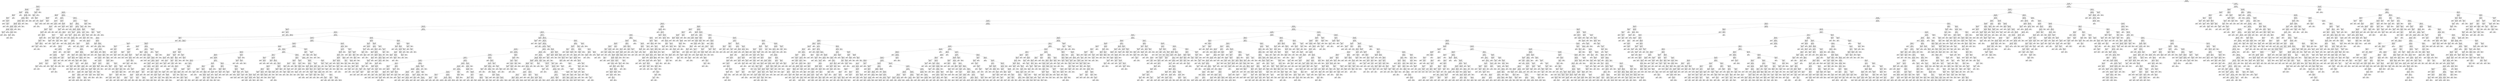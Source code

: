 digraph Tree {
node [shape=box] ;
0 [label="X[6] <= 0.098\ngini = 0.5\nsamples = 67836\nvalue = [33954, 33882]"] ;
1 [label="X[4] <= -0.197\ngini = 0.458\nsamples = 48766\nvalue = [31467, 17299]"] ;
0 -> 1 [labeldistance=2.5, labelangle=45, headlabel="True"] ;
2 [label="X[403] <= 0.001\ngini = 0.017\nsamples = 4013\nvalue = [34, 3979]"] ;
1 -> 2 ;
3 [label="X[348] <= -0.001\ngini = 0.008\nsamples = 3981\nvalue = [16, 3965]"] ;
2 -> 3 ;
4 [label="X[26] <= 0.043\ngini = 0.353\nsamples = 35\nvalue = [8, 27]"] ;
3 -> 4 ;
5 [label="X[601] <= 0.0\ngini = 0.298\nsamples = 33\nvalue = [6, 27]"] ;
4 -> 5 ;
6 [label="X[394] <= -0.0\ngini = 0.225\nsamples = 31\nvalue = [4, 27]"] ;
5 -> 6 ;
7 [label="gini = 0.0\nsamples = 2\nvalue = [2, 0]"] ;
6 -> 7 ;
8 [label="X[443] <= 0.005\ngini = 0.128\nsamples = 29\nvalue = [2, 27]"] ;
6 -> 8 ;
9 [label="gini = 0.0\nsamples = 25\nvalue = [0, 25]"] ;
8 -> 9 ;
10 [label="X[161] <= 0.003\ngini = 0.5\nsamples = 4\nvalue = [2, 2]"] ;
8 -> 10 ;
11 [label="gini = 0.0\nsamples = 2\nvalue = [0, 2]"] ;
10 -> 11 ;
12 [label="gini = 0.0\nsamples = 2\nvalue = [2, 0]"] ;
10 -> 12 ;
13 [label="gini = 0.0\nsamples = 2\nvalue = [2, 0]"] ;
5 -> 13 ;
14 [label="gini = 0.0\nsamples = 2\nvalue = [2, 0]"] ;
4 -> 14 ;
15 [label="X[48] <= 0.739\ngini = 0.004\nsamples = 3946\nvalue = [8, 3938]"] ;
3 -> 15 ;
16 [label="X[52] <= 0.693\ngini = 0.004\nsamples = 3945\nvalue = [7, 3938]"] ;
15 -> 16 ;
17 [label="X[14] <= 0.14\ngini = 0.003\nsamples = 3942\nvalue = [6, 3936]"] ;
16 -> 17 ;
18 [label="X[73] <= 0.031\ngini = 0.003\nsamples = 3935\nvalue = [5, 3930]"] ;
17 -> 18 ;
19 [label="X[423] <= 0.001\ngini = 0.002\nsamples = 3925\nvalue = [4, 3921]"] ;
18 -> 19 ;
20 [label="X[190] <= 0.0\ngini = 0.002\nsamples = 3913\nvalue = [3, 3910]"] ;
19 -> 20 ;
21 [label="X[15] <= -0.47\ngini = 0.001\nsamples = 3843\nvalue = [1, 3842]"] ;
20 -> 21 ;
22 [label="X[209] <= -0.003\ngini = 0.041\nsamples = 48\nvalue = [1, 47]"] ;
21 -> 22 ;
23 [label="gini = 0.5\nsamples = 2\nvalue = [1, 1]"] ;
22 -> 23 ;
24 [label="gini = 0.0\nsamples = 46\nvalue = [0, 46]"] ;
22 -> 24 ;
25 [label="gini = 0.0\nsamples = 3795\nvalue = [0, 3795]"] ;
21 -> 25 ;
26 [label="X[427] <= 0.0\ngini = 0.056\nsamples = 70\nvalue = [2, 68]"] ;
20 -> 26 ;
27 [label="X[377] <= 0.0\ngini = 0.029\nsamples = 68\nvalue = [1, 67]"] ;
26 -> 27 ;
28 [label="X[740] <= 0.0\ngini = 0.219\nsamples = 8\nvalue = [1, 7]"] ;
27 -> 28 ;
29 [label="gini = 0.0\nsamples = 6\nvalue = [0, 6]"] ;
28 -> 29 ;
30 [label="gini = 0.5\nsamples = 2\nvalue = [1, 1]"] ;
28 -> 30 ;
31 [label="gini = 0.0\nsamples = 60\nvalue = [0, 60]"] ;
27 -> 31 ;
32 [label="gini = 0.5\nsamples = 2\nvalue = [1, 1]"] ;
26 -> 32 ;
33 [label="X[760] <= 0.0\ngini = 0.153\nsamples = 12\nvalue = [1, 11]"] ;
19 -> 33 ;
34 [label="gini = 0.0\nsamples = 1\nvalue = [1, 0]"] ;
33 -> 34 ;
35 [label="gini = 0.0\nsamples = 11\nvalue = [0, 11]"] ;
33 -> 35 ;
36 [label="X[762] <= -0.0\ngini = 0.18\nsamples = 10\nvalue = [1, 9]"] ;
18 -> 36 ;
37 [label="gini = 0.0\nsamples = 9\nvalue = [0, 9]"] ;
36 -> 37 ;
38 [label="gini = 0.0\nsamples = 1\nvalue = [1, 0]"] ;
36 -> 38 ;
39 [label="X[425] <= -0.0\ngini = 0.245\nsamples = 7\nvalue = [1, 6]"] ;
17 -> 39 ;
40 [label="gini = 0.0\nsamples = 1\nvalue = [1, 0]"] ;
39 -> 40 ;
41 [label="gini = 0.0\nsamples = 6\nvalue = [0, 6]"] ;
39 -> 41 ;
42 [label="X[380] <= 0.0\ngini = 0.444\nsamples = 3\nvalue = [1, 2]"] ;
16 -> 42 ;
43 [label="gini = 0.0\nsamples = 2\nvalue = [0, 2]"] ;
42 -> 43 ;
44 [label="gini = 0.0\nsamples = 1\nvalue = [1, 0]"] ;
42 -> 44 ;
45 [label="gini = 0.0\nsamples = 1\nvalue = [1, 0]"] ;
15 -> 45 ;
46 [label="X[199] <= -0.005\ngini = 0.492\nsamples = 32\nvalue = [18, 14]"] ;
2 -> 46 ;
47 [label="X[273] <= -0.005\ngini = 0.34\nsamples = 23\nvalue = [18, 5]"] ;
46 -> 47 ;
48 [label="X[316] <= -0.0\ngini = 0.5\nsamples = 10\nvalue = [5, 5]"] ;
47 -> 48 ;
49 [label="gini = 0.0\nsamples = 4\nvalue = [4, 0]"] ;
48 -> 49 ;
50 [label="X[1092] <= -0.0\ngini = 0.278\nsamples = 6\nvalue = [1, 5]"] ;
48 -> 50 ;
51 [label="gini = 0.0\nsamples = 5\nvalue = [0, 5]"] ;
50 -> 51 ;
52 [label="gini = 0.0\nsamples = 1\nvalue = [1, 0]"] ;
50 -> 52 ;
53 [label="gini = 0.0\nsamples = 13\nvalue = [13, 0]"] ;
47 -> 53 ;
54 [label="gini = 0.0\nsamples = 9\nvalue = [0, 9]"] ;
46 -> 54 ;
55 [label="X[1] <= 0.503\ngini = 0.418\nsamples = 44753\nvalue = [31433, 13320]"] ;
1 -> 55 ;
56 [label="X[243] <= -0.007\ngini = 0.364\nsamples = 41124\nvalue = [31287, 9837]"] ;
55 -> 56 ;
57 [label="X[11] <= -0.027\ngini = 0.323\nsamples = 2643\nvalue = [535, 2108]"] ;
56 -> 57 ;
58 [label="X[238] <= 0.93\ngini = 0.049\nsamples = 238\nvalue = [232, 6]"] ;
57 -> 58 ;
59 [label="X[507] <= 0.027\ngini = 0.033\nsamples = 236\nvalue = [232, 4]"] ;
58 -> 59 ;
60 [label="X[752] <= -0.003\ngini = 0.009\nsamples = 231\nvalue = [230, 1]"] ;
59 -> 60 ;
61 [label="X[309] <= -0.042\ngini = 0.5\nsamples = 2\nvalue = [1, 1]"] ;
60 -> 61 ;
62 [label="gini = 0.0\nsamples = 1\nvalue = [0, 1]"] ;
61 -> 62 ;
63 [label="gini = 0.0\nsamples = 1\nvalue = [1, 0]"] ;
61 -> 63 ;
64 [label="gini = 0.0\nsamples = 229\nvalue = [229, 0]"] ;
60 -> 64 ;
65 [label="X[383] <= 0.004\ngini = 0.48\nsamples = 5\nvalue = [2, 3]"] ;
59 -> 65 ;
66 [label="gini = 0.0\nsamples = 2\nvalue = [2, 0]"] ;
65 -> 66 ;
67 [label="gini = 0.0\nsamples = 3\nvalue = [0, 3]"] ;
65 -> 67 ;
68 [label="gini = 0.0\nsamples = 2\nvalue = [0, 2]"] ;
58 -> 68 ;
69 [label="X[262] <= -0.012\ngini = 0.22\nsamples = 2405\nvalue = [303, 2102]"] ;
57 -> 69 ;
70 [label="X[734] <= 0.0\ngini = 0.401\nsamples = 173\nvalue = [125, 48]"] ;
69 -> 70 ;
71 [label="X[11] <= -0.019\ngini = 0.193\nsamples = 129\nvalue = [115, 14]"] ;
70 -> 71 ;
72 [label="gini = 0.0\nsamples = 3\nvalue = [0, 3]"] ;
71 -> 72 ;
73 [label="X[715] <= 0.0\ngini = 0.159\nsamples = 126\nvalue = [115, 11]"] ;
71 -> 73 ;
74 [label="X[175] <= 0.027\ngini = 0.135\nsamples = 124\nvalue = [115, 9]"] ;
73 -> 74 ;
75 [label="X[246] <= 0.139\ngini = 0.109\nsamples = 121\nvalue = [114, 7]"] ;
74 -> 75 ;
76 [label="X[10] <= -0.099\ngini = 0.095\nsamples = 120\nvalue = [114, 6]"] ;
75 -> 76 ;
77 [label="gini = 0.0\nsamples = 1\nvalue = [0, 1]"] ;
76 -> 77 ;
78 [label="X[188] <= 0.043\ngini = 0.081\nsamples = 119\nvalue = [114, 5]"] ;
76 -> 78 ;
79 [label="X[167] <= 0.029\ngini = 0.065\nsamples = 118\nvalue = [114, 4]"] ;
78 -> 79 ;
80 [label="X[248] <= -0.009\ngini = 0.05\nsamples = 117\nvalue = [114, 3]"] ;
79 -> 80 ;
81 [label="X[159] <= 0.006\ngini = 0.408\nsamples = 7\nvalue = [5, 2]"] ;
80 -> 81 ;
82 [label="gini = 0.0\nsamples = 4\nvalue = [4, 0]"] ;
81 -> 82 ;
83 [label="X[247] <= 0.008\ngini = 0.444\nsamples = 3\nvalue = [1, 2]"] ;
81 -> 83 ;
84 [label="gini = 0.0\nsamples = 1\nvalue = [1, 0]"] ;
83 -> 84 ;
85 [label="gini = 0.0\nsamples = 2\nvalue = [0, 2]"] ;
83 -> 85 ;
86 [label="X[334] <= 0.141\ngini = 0.018\nsamples = 110\nvalue = [109, 1]"] ;
80 -> 86 ;
87 [label="gini = 0.0\nsamples = 108\nvalue = [108, 0]"] ;
86 -> 87 ;
88 [label="gini = 0.5\nsamples = 2\nvalue = [1, 1]"] ;
86 -> 88 ;
89 [label="gini = 0.0\nsamples = 1\nvalue = [0, 1]"] ;
79 -> 89 ;
90 [label="gini = 0.0\nsamples = 1\nvalue = [0, 1]"] ;
78 -> 90 ;
91 [label="gini = 0.0\nsamples = 1\nvalue = [0, 1]"] ;
75 -> 91 ;
92 [label="X[228] <= 0.005\ngini = 0.444\nsamples = 3\nvalue = [1, 2]"] ;
74 -> 92 ;
93 [label="gini = 0.0\nsamples = 2\nvalue = [0, 2]"] ;
92 -> 93 ;
94 [label="gini = 0.0\nsamples = 1\nvalue = [1, 0]"] ;
92 -> 94 ;
95 [label="gini = 0.0\nsamples = 2\nvalue = [0, 2]"] ;
73 -> 95 ;
96 [label="X[134] <= -0.009\ngini = 0.351\nsamples = 44\nvalue = [10, 34]"] ;
70 -> 96 ;
97 [label="gini = 0.0\nsamples = 6\nvalue = [6, 0]"] ;
96 -> 97 ;
98 [label="X[91] <= 0.005\ngini = 0.188\nsamples = 38\nvalue = [4, 34]"] ;
96 -> 98 ;
99 [label="gini = 0.0\nsamples = 27\nvalue = [0, 27]"] ;
98 -> 99 ;
100 [label="X[52] <= 0.003\ngini = 0.463\nsamples = 11\nvalue = [4, 7]"] ;
98 -> 100 ;
101 [label="X[140] <= 0.003\ngini = 0.32\nsamples = 5\nvalue = [4, 1]"] ;
100 -> 101 ;
102 [label="gini = 0.0\nsamples = 1\nvalue = [0, 1]"] ;
101 -> 102 ;
103 [label="gini = 0.0\nsamples = 4\nvalue = [4, 0]"] ;
101 -> 103 ;
104 [label="gini = 0.0\nsamples = 6\nvalue = [0, 6]"] ;
100 -> 104 ;
105 [label="X[262] <= 0.123\ngini = 0.147\nsamples = 2232\nvalue = [178, 2054]"] ;
69 -> 105 ;
106 [label="X[147] <= -0.087\ngini = 0.112\nsamples = 2177\nvalue = [130, 2047]"] ;
105 -> 106 ;
107 [label="X[311] <= -0.0\ngini = 0.111\nsamples = 34\nvalue = [32, 2]"] ;
106 -> 107 ;
108 [label="gini = 0.0\nsamples = 31\nvalue = [31, 0]"] ;
107 -> 108 ;
109 [label="X[150] <= -0.01\ngini = 0.444\nsamples = 3\nvalue = [1, 2]"] ;
107 -> 109 ;
110 [label="gini = 0.0\nsamples = 2\nvalue = [0, 2]"] ;
109 -> 110 ;
111 [label="gini = 0.0\nsamples = 1\nvalue = [1, 0]"] ;
109 -> 111 ;
112 [label="X[538] <= 0.0\ngini = 0.087\nsamples = 2143\nvalue = [98, 2045]"] ;
106 -> 112 ;
113 [label="X[221] <= -0.07\ngini = 0.045\nsamples = 2044\nvalue = [47, 1997]"] ;
112 -> 113 ;
114 [label="X[23] <= 0.071\ngini = 0.493\nsamples = 50\nvalue = [22, 28]"] ;
113 -> 114 ;
115 [label="X[536] <= 0.0\ngini = 0.388\nsamples = 38\nvalue = [10, 28]"] ;
114 -> 115 ;
116 [label="X[334] <= 0.011\ngini = 0.153\nsamples = 24\nvalue = [2, 22]"] ;
115 -> 116 ;
117 [label="gini = 0.0\nsamples = 19\nvalue = [0, 19]"] ;
116 -> 117 ;
118 [label="X[399] <= 0.001\ngini = 0.48\nsamples = 5\nvalue = [2, 3]"] ;
116 -> 118 ;
119 [label="X[303] <= 0.002\ngini = 0.444\nsamples = 3\nvalue = [2, 1]"] ;
118 -> 119 ;
120 [label="gini = 0.0\nsamples = 1\nvalue = [1, 0]"] ;
119 -> 120 ;
121 [label="gini = 0.5\nsamples = 2\nvalue = [1, 1]"] ;
119 -> 121 ;
122 [label="gini = 0.0\nsamples = 2\nvalue = [0, 2]"] ;
118 -> 122 ;
123 [label="X[1078] <= -0.0\ngini = 0.49\nsamples = 14\nvalue = [8, 6]"] ;
115 -> 123 ;
124 [label="X[475] <= 0.001\ngini = 0.48\nsamples = 10\nvalue = [4, 6]"] ;
123 -> 124 ;
125 [label="X[80] <= 0.004\ngini = 0.5\nsamples = 8\nvalue = [4, 4]"] ;
124 -> 125 ;
126 [label="X[163] <= -0.007\ngini = 0.444\nsamples = 6\nvalue = [2, 4]"] ;
125 -> 126 ;
127 [label="gini = 0.5\nsamples = 4\nvalue = [2, 2]"] ;
126 -> 127 ;
128 [label="gini = 0.0\nsamples = 2\nvalue = [0, 2]"] ;
126 -> 128 ;
129 [label="gini = 0.0\nsamples = 2\nvalue = [2, 0]"] ;
125 -> 129 ;
130 [label="gini = 0.0\nsamples = 2\nvalue = [0, 2]"] ;
124 -> 130 ;
131 [label="gini = 0.0\nsamples = 4\nvalue = [4, 0]"] ;
123 -> 131 ;
132 [label="gini = 0.0\nsamples = 12\nvalue = [12, 0]"] ;
114 -> 132 ;
133 [label="X[179] <= -0.094\ngini = 0.025\nsamples = 1994\nvalue = [25, 1969]"] ;
113 -> 133 ;
134 [label="X[109] <= -0.013\ngini = 0.444\nsamples = 9\nvalue = [6, 3]"] ;
133 -> 134 ;
135 [label="gini = 0.0\nsamples = 5\nvalue = [5, 0]"] ;
134 -> 135 ;
136 [label="X[341] <= -0.001\ngini = 0.375\nsamples = 4\nvalue = [1, 3]"] ;
134 -> 136 ;
137 [label="gini = 0.0\nsamples = 1\nvalue = [1, 0]"] ;
136 -> 137 ;
138 [label="gini = 0.0\nsamples = 3\nvalue = [0, 3]"] ;
136 -> 138 ;
139 [label="X[217] <= 0.574\ngini = 0.019\nsamples = 1985\nvalue = [19, 1966]"] ;
133 -> 139 ;
140 [label="X[246] <= 0.13\ngini = 0.016\nsamples = 1982\nvalue = [16, 1966]"] ;
139 -> 140 ;
141 [label="X[534] <= -0.007\ngini = 0.014\nsamples = 1980\nvalue = [14, 1966]"] ;
140 -> 141 ;
142 [label="X[486] <= -0.01\ngini = 0.5\nsamples = 6\nvalue = [3, 3]"] ;
141 -> 142 ;
143 [label="gini = 0.0\nsamples = 3\nvalue = [0, 3]"] ;
142 -> 143 ;
144 [label="gini = 0.0\nsamples = 3\nvalue = [3, 0]"] ;
142 -> 144 ;
145 [label="X[626] <= 0.031\ngini = 0.011\nsamples = 1974\nvalue = [11, 1963]"] ;
141 -> 145 ;
146 [label="X[288] <= 0.029\ngini = 0.01\nsamples = 1973\nvalue = [10, 1963]"] ;
145 -> 146 ;
147 [label="X[506] <= -0.331\ngini = 0.009\nsamples = 1972\nvalue = [9, 1963]"] ;
146 -> 147 ;
148 [label="gini = 0.0\nsamples = 1\nvalue = [1, 0]"] ;
147 -> 148 ;
149 [label="X[3] <= 0.356\ngini = 0.008\nsamples = 1971\nvalue = [8, 1963]"] ;
147 -> 149 ;
150 [label="X[101] <= -0.154\ngini = 0.007\nsamples = 1970\nvalue = [7, 1963]"] ;
149 -> 150 ;
151 [label="gini = 0.0\nsamples = 1\nvalue = [1, 0]"] ;
150 -> 151 ;
152 [label="X[121] <= -0.082\ngini = 0.006\nsamples = 1969\nvalue = [6, 1963]"] ;
150 -> 152 ;
153 [label="gini = 0.0\nsamples = 1\nvalue = [1, 0]"] ;
152 -> 153 ;
154 [label="X[153] <= 0.061\ngini = 0.005\nsamples = 1968\nvalue = [5, 1963]"] ;
152 -> 154 ;
155 [label="X[96] <= 0.848\ngini = 0.002\nsamples = 1954\nvalue = [2, 1952]"] ;
154 -> 155 ;
156 [label="X[122] <= -0.521\ngini = 0.001\nsamples = 1950\nvalue = [1, 1949]"] ;
155 -> 156 ;
157 [label="X[440] <= 0.0\ngini = 0.278\nsamples = 6\nvalue = [1, 5]"] ;
156 -> 157 ;
158 [label="gini = 0.0\nsamples = 4\nvalue = [0, 4]"] ;
157 -> 158 ;
159 [label="gini = 0.5\nsamples = 2\nvalue = [1, 1]"] ;
157 -> 159 ;
160 [label="gini = 0.0\nsamples = 1944\nvalue = [0, 1944]"] ;
156 -> 160 ;
161 [label="X[35] <= -0.149\ngini = 0.375\nsamples = 4\nvalue = [1, 3]"] ;
155 -> 161 ;
162 [label="gini = 0.0\nsamples = 2\nvalue = [0, 2]"] ;
161 -> 162 ;
163 [label="gini = 0.5\nsamples = 2\nvalue = [1, 1]"] ;
161 -> 163 ;
164 [label="X[46] <= 0.014\ngini = 0.337\nsamples = 14\nvalue = [3, 11]"] ;
154 -> 164 ;
165 [label="X[412] <= 0.003\ngini = 0.278\nsamples = 12\nvalue = [2, 10]"] ;
164 -> 165 ;
166 [label="X[1087] <= -0.0\ngini = 0.408\nsamples = 7\nvalue = [2, 5]"] ;
165 -> 166 ;
167 [label="gini = 0.0\nsamples = 1\nvalue = [1, 0]"] ;
166 -> 167 ;
168 [label="X[147] <= 0.034\ngini = 0.278\nsamples = 6\nvalue = [1, 5]"] ;
166 -> 168 ;
169 [label="gini = 0.444\nsamples = 3\nvalue = [1, 2]"] ;
168 -> 169 ;
170 [label="gini = 0.0\nsamples = 3\nvalue = [0, 3]"] ;
168 -> 170 ;
171 [label="gini = 0.0\nsamples = 5\nvalue = [0, 5]"] ;
165 -> 171 ;
172 [label="X[393] <= -0.002\ngini = 0.5\nsamples = 2\nvalue = [1, 1]"] ;
164 -> 172 ;
173 [label="gini = 0.0\nsamples = 1\nvalue = [1, 0]"] ;
172 -> 173 ;
174 [label="gini = 0.0\nsamples = 1\nvalue = [0, 1]"] ;
172 -> 174 ;
175 [label="gini = 0.0\nsamples = 1\nvalue = [1, 0]"] ;
149 -> 175 ;
176 [label="gini = 0.0\nsamples = 1\nvalue = [1, 0]"] ;
146 -> 176 ;
177 [label="gini = 0.0\nsamples = 1\nvalue = [1, 0]"] ;
145 -> 177 ;
178 [label="gini = 0.0\nsamples = 2\nvalue = [2, 0]"] ;
140 -> 178 ;
179 [label="gini = 0.0\nsamples = 3\nvalue = [3, 0]"] ;
139 -> 179 ;
180 [label="X[370] <= -0.001\ngini = 0.5\nsamples = 99\nvalue = [51, 48]"] ;
112 -> 180 ;
181 [label="X[208] <= 0.014\ngini = 0.332\nsamples = 57\nvalue = [45, 12]"] ;
180 -> 181 ;
182 [label="X[147] <= -0.007\ngini = 0.5\nsamples = 24\nvalue = [12, 12]"] ;
181 -> 182 ;
183 [label="X[768] <= 0.0\ngini = 0.337\nsamples = 14\nvalue = [11, 3]"] ;
182 -> 183 ;
184 [label="gini = 0.0\nsamples = 10\nvalue = [10, 0]"] ;
183 -> 184 ;
185 [label="X[750] <= 0.0\ngini = 0.375\nsamples = 4\nvalue = [1, 3]"] ;
183 -> 185 ;
186 [label="gini = 0.0\nsamples = 3\nvalue = [0, 3]"] ;
185 -> 186 ;
187 [label="gini = 0.0\nsamples = 1\nvalue = [1, 0]"] ;
185 -> 187 ;
188 [label="X[180] <= 0.001\ngini = 0.18\nsamples = 10\nvalue = [1, 9]"] ;
182 -> 188 ;
189 [label="gini = 0.0\nsamples = 9\nvalue = [0, 9]"] ;
188 -> 189 ;
190 [label="gini = 0.0\nsamples = 1\nvalue = [1, 0]"] ;
188 -> 190 ;
191 [label="gini = 0.0\nsamples = 33\nvalue = [33, 0]"] ;
181 -> 191 ;
192 [label="X[308] <= -0.001\ngini = 0.245\nsamples = 42\nvalue = [6, 36]"] ;
180 -> 192 ;
193 [label="X[529] <= -0.0\ngini = 0.408\nsamples = 7\nvalue = [5, 2]"] ;
192 -> 193 ;
194 [label="gini = 0.0\nsamples = 2\nvalue = [0, 2]"] ;
193 -> 194 ;
195 [label="gini = 0.0\nsamples = 5\nvalue = [5, 0]"] ;
193 -> 195 ;
196 [label="X[1077] <= -0.099\ngini = 0.056\nsamples = 35\nvalue = [1, 34]"] ;
192 -> 196 ;
197 [label="gini = 0.0\nsamples = 1\nvalue = [1, 0]"] ;
196 -> 197 ;
198 [label="gini = 0.0\nsamples = 34\nvalue = [0, 34]"] ;
196 -> 198 ;
199 [label="X[400] <= 0.002\ngini = 0.222\nsamples = 55\nvalue = [48, 7]"] ;
105 -> 199 ;
200 [label="X[26] <= -0.034\ngini = 0.04\nsamples = 49\nvalue = [48, 1]"] ;
199 -> 200 ;
201 [label="gini = 0.0\nsamples = 1\nvalue = [0, 1]"] ;
200 -> 201 ;
202 [label="gini = 0.0\nsamples = 48\nvalue = [48, 0]"] ;
200 -> 202 ;
203 [label="gini = 0.0\nsamples = 6\nvalue = [0, 6]"] ;
199 -> 203 ;
204 [label="X[12] <= 0.313\ngini = 0.321\nsamples = 38481\nvalue = [30752, 7729]"] ;
56 -> 204 ;
205 [label="X[274] <= 0.001\ngini = 0.287\nsamples = 36771\nvalue = [30384, 6387]"] ;
204 -> 205 ;
206 [label="X[2] <= 0.719\ngini = 0.265\nsamples = 35906\nvalue = [30253, 5653]"] ;
205 -> 206 ;
207 [label="X[21] <= 0.008\ngini = 0.244\nsamples = 34114\nvalue = [29269, 4845]"] ;
206 -> 207 ;
208 [label="X[118] <= 0.178\ngini = 0.168\nsamples = 19158\nvalue = [17389, 1769]"] ;
207 -> 208 ;
209 [label="X[197] <= -0.033\ngini = 0.16\nsamples = 19003\nvalue = [17334, 1669]"] ;
208 -> 209 ;
210 [label="X[232] <= -0.036\ngini = 0.222\nsamples = 55\nvalue = [7, 48]"] ;
209 -> 210 ;
211 [label="gini = 0.0\nsamples = 6\nvalue = [6, 0]"] ;
210 -> 211 ;
212 [label="X[161] <= -0.014\ngini = 0.04\nsamples = 49\nvalue = [1, 48]"] ;
210 -> 212 ;
213 [label="gini = 0.0\nsamples = 1\nvalue = [1, 0]"] ;
212 -> 213 ;
214 [label="gini = 0.0\nsamples = 48\nvalue = [0, 48]"] ;
212 -> 214 ;
215 [label="X[9] <= -0.29\ngini = 0.156\nsamples = 18948\nvalue = [17327, 1621]"] ;
209 -> 215 ;
216 [label="X[773] <= -0.0\ngini = 0.291\nsamples = 2557\nvalue = [2106, 451]"] ;
215 -> 216 ;
217 [label="X[398] <= 0.0\ngini = 0.168\nsamples = 963\nvalue = [874, 89]"] ;
216 -> 217 ;
218 [label="X[370] <= 0.0\ngini = 0.162\nsamples = 958\nvalue = [873, 85]"] ;
217 -> 218 ;
219 [label="X[24] <= -0.093\ngini = 0.117\nsamples = 721\nvalue = [676, 45]"] ;
218 -> 219 ;
220 [label="X[20] <= 0.206\ngini = 0.444\nsamples = 6\nvalue = [2, 4]"] ;
219 -> 220 ;
221 [label="gini = 0.0\nsamples = 4\nvalue = [0, 4]"] ;
220 -> 221 ;
222 [label="gini = 0.0\nsamples = 2\nvalue = [2, 0]"] ;
220 -> 222 ;
223 [label="X[532] <= 0.001\ngini = 0.108\nsamples = 715\nvalue = [674, 41]"] ;
219 -> 223 ;
224 [label="X[66] <= -0.162\ngini = 0.103\nsamples = 713\nvalue = [674, 39]"] ;
223 -> 224 ;
225 [label="X[140] <= -0.001\ngini = 0.486\nsamples = 12\nvalue = [7, 5]"] ;
224 -> 225 ;
226 [label="gini = 0.0\nsamples = 5\nvalue = [5, 0]"] ;
225 -> 226 ;
227 [label="X[763] <= -0.0\ngini = 0.408\nsamples = 7\nvalue = [2, 5]"] ;
225 -> 227 ;
228 [label="X[206] <= -0.002\ngini = 0.444\nsamples = 3\nvalue = [2, 1]"] ;
227 -> 228 ;
229 [label="gini = 0.0\nsamples = 1\nvalue = [1, 0]"] ;
228 -> 229 ;
230 [label="X[315] <= -0.0\ngini = 0.5\nsamples = 2\nvalue = [1, 1]"] ;
228 -> 230 ;
231 [label="gini = 0.0\nsamples = 1\nvalue = [1, 0]"] ;
230 -> 231 ;
232 [label="gini = 0.0\nsamples = 1\nvalue = [0, 1]"] ;
230 -> 232 ;
233 [label="gini = 0.0\nsamples = 4\nvalue = [0, 4]"] ;
227 -> 233 ;
234 [label="X[769] <= -0.0\ngini = 0.092\nsamples = 701\nvalue = [667, 34]"] ;
224 -> 234 ;
235 [label="X[315] <= 0.0\ngini = 0.367\nsamples = 33\nvalue = [25, 8]"] ;
234 -> 235 ;
236 [label="X[185] <= 0.001\ngini = 0.444\nsamples = 24\nvalue = [16, 8]"] ;
235 -> 236 ;
237 [label="X[137] <= 0.003\ngini = 0.375\nsamples = 4\nvalue = [1, 3]"] ;
236 -> 237 ;
238 [label="gini = 0.0\nsamples = 1\nvalue = [0, 1]"] ;
237 -> 238 ;
239 [label="gini = 0.444\nsamples = 3\nvalue = [1, 2]"] ;
237 -> 239 ;
240 [label="X[303] <= -0.0\ngini = 0.375\nsamples = 20\nvalue = [15, 5]"] ;
236 -> 240 ;
241 [label="gini = 0.0\nsamples = 1\nvalue = [0, 1]"] ;
240 -> 241 ;
242 [label="X[62] <= 0.012\ngini = 0.332\nsamples = 19\nvalue = [15, 4]"] ;
240 -> 242 ;
243 [label="X[26] <= -0.045\ngini = 0.444\nsamples = 9\nvalue = [6, 3]"] ;
242 -> 243 ;
244 [label="gini = 0.0\nsamples = 2\nvalue = [0, 2]"] ;
243 -> 244 ;
245 [label="X[367] <= -0.0\ngini = 0.245\nsamples = 7\nvalue = [6, 1]"] ;
243 -> 245 ;
246 [label="gini = 0.0\nsamples = 4\nvalue = [4, 0]"] ;
245 -> 246 ;
247 [label="X[36] <= 0.189\ngini = 0.444\nsamples = 3\nvalue = [2, 1]"] ;
245 -> 247 ;
248 [label="gini = 0.0\nsamples = 1\nvalue = [1, 0]"] ;
247 -> 248 ;
249 [label="gini = 0.5\nsamples = 2\nvalue = [1, 1]"] ;
247 -> 249 ;
250 [label="X[107] <= 0.004\ngini = 0.18\nsamples = 10\nvalue = [9, 1]"] ;
242 -> 250 ;
251 [label="gini = 0.0\nsamples = 6\nvalue = [6, 0]"] ;
250 -> 251 ;
252 [label="X[606] <= 0.0\ngini = 0.375\nsamples = 4\nvalue = [3, 1]"] ;
250 -> 252 ;
253 [label="gini = 0.0\nsamples = 2\nvalue = [2, 0]"] ;
252 -> 253 ;
254 [label="gini = 0.5\nsamples = 2\nvalue = [1, 1]"] ;
252 -> 254 ;
255 [label="gini = 0.0\nsamples = 9\nvalue = [9, 0]"] ;
235 -> 255 ;
256 [label="X[58] <= 0.157\ngini = 0.075\nsamples = 668\nvalue = [642, 26]"] ;
234 -> 256 ;
257 [label="X[1070] <= -0.0\ngini = 0.07\nsamples = 665\nvalue = [641, 24]"] ;
256 -> 257 ;
258 [label="gini = 0.0\nsamples = 1\nvalue = [0, 1]"] ;
257 -> 258 ;
259 [label="X[130] <= -0.135\ngini = 0.067\nsamples = 664\nvalue = [641, 23]"] ;
257 -> 259 ;
260 [label="gini = 0.0\nsamples = 1\nvalue = [0, 1]"] ;
259 -> 260 ;
261 [label="X[767] <= -0.0\ngini = 0.064\nsamples = 663\nvalue = [641, 22]"] ;
259 -> 261 ;
262 [label="gini = 0.0\nsamples = 1\nvalue = [0, 1]"] ;
261 -> 262 ;
263 [label="X[15] <= 0.52\ngini = 0.061\nsamples = 662\nvalue = [641, 21]"] ;
261 -> 263 ;
264 [label="X[718] <= 0.0\ngini = 0.059\nsamples = 661\nvalue = [641, 20]"] ;
263 -> 264 ;
265 [label="X[27] <= 0.161\ngini = 0.056\nsamples = 660\nvalue = [641, 19]"] ;
264 -> 265 ;
266 [label="X[33] <= -0.523\ngini = 0.053\nsamples = 659\nvalue = [641, 18]"] ;
265 -> 266 ;
267 [label="X[549] <= 0.0\ngini = 0.42\nsamples = 10\nvalue = [7, 3]"] ;
266 -> 267 ;
268 [label="gini = 0.0\nsamples = 1\nvalue = [0, 1]"] ;
267 -> 268 ;
269 [label="X[458] <= -0.0\ngini = 0.346\nsamples = 9\nvalue = [7, 2]"] ;
267 -> 269 ;
270 [label="gini = 0.0\nsamples = 4\nvalue = [4, 0]"] ;
269 -> 270 ;
271 [label="gini = 0.48\nsamples = 5\nvalue = [3, 2]"] ;
269 -> 271 ;
272 [label="X[625] <= 0.0\ngini = 0.045\nsamples = 649\nvalue = [634, 15]"] ;
266 -> 272 ;
273 [label="X[144] <= 0.051\ngini = 0.035\nsamples = 626\nvalue = [615, 11]"] ;
272 -> 273 ;
274 [label="gini = 0.032\nsamples = 624\nvalue = [614, 10]"] ;
273 -> 274 ;
275 [label="gini = 0.5\nsamples = 2\nvalue = [1, 1]"] ;
273 -> 275 ;
276 [label="X[421] <= -0.0\ngini = 0.287\nsamples = 23\nvalue = [19, 4]"] ;
272 -> 276 ;
277 [label="gini = 0.18\nsamples = 20\nvalue = [18, 2]"] ;
276 -> 277 ;
278 [label="gini = 0.444\nsamples = 3\nvalue = [1, 2]"] ;
276 -> 278 ;
279 [label="gini = 0.0\nsamples = 1\nvalue = [0, 1]"] ;
265 -> 279 ;
280 [label="gini = 0.0\nsamples = 1\nvalue = [0, 1]"] ;
264 -> 280 ;
281 [label="gini = 0.0\nsamples = 1\nvalue = [0, 1]"] ;
263 -> 281 ;
282 [label="X[435] <= 0.0\ngini = 0.444\nsamples = 3\nvalue = [1, 2]"] ;
256 -> 282 ;
283 [label="gini = 0.0\nsamples = 2\nvalue = [0, 2]"] ;
282 -> 283 ;
284 [label="gini = 0.0\nsamples = 1\nvalue = [1, 0]"] ;
282 -> 284 ;
285 [label="gini = 0.0\nsamples = 2\nvalue = [0, 2]"] ;
223 -> 285 ;
286 [label="X[82] <= -0.042\ngini = 0.281\nsamples = 237\nvalue = [197, 40]"] ;
218 -> 286 ;
287 [label="X[730] <= 0.0\ngini = 0.444\nsamples = 6\nvalue = [2, 4]"] ;
286 -> 287 ;
288 [label="gini = 0.0\nsamples = 2\nvalue = [2, 0]"] ;
287 -> 288 ;
289 [label="gini = 0.0\nsamples = 4\nvalue = [0, 4]"] ;
287 -> 289 ;
290 [label="X[356] <= 0.0\ngini = 0.263\nsamples = 231\nvalue = [195, 36]"] ;
286 -> 290 ;
291 [label="X[238] <= 0.0\ngini = 0.248\nsamples = 228\nvalue = [195, 33]"] ;
290 -> 291 ;
292 [label="X[481] <= -0.0\ngini = 0.157\nsamples = 151\nvalue = [138, 13]"] ;
291 -> 292 ;
293 [label="X[248] <= -0.0\ngini = 0.48\nsamples = 5\nvalue = [2, 3]"] ;
292 -> 293 ;
294 [label="gini = 0.0\nsamples = 3\nvalue = [0, 3]"] ;
293 -> 294 ;
295 [label="gini = 0.0\nsamples = 2\nvalue = [2, 0]"] ;
293 -> 295 ;
296 [label="X[261] <= -0.0\ngini = 0.128\nsamples = 146\nvalue = [136, 10]"] ;
292 -> 296 ;
297 [label="gini = 0.0\nsamples = 1\nvalue = [0, 1]"] ;
296 -> 297 ;
298 [label="X[381] <= -0.001\ngini = 0.116\nsamples = 145\nvalue = [136, 9]"] ;
296 -> 298 ;
299 [label="gini = 0.0\nsamples = 1\nvalue = [0, 1]"] ;
298 -> 299 ;
300 [label="X[18] <= -0.484\ngini = 0.105\nsamples = 144\nvalue = [136, 8]"] ;
298 -> 300 ;
301 [label="gini = 0.0\nsamples = 1\nvalue = [0, 1]"] ;
300 -> 301 ;
302 [label="X[11] <= -0.255\ngini = 0.093\nsamples = 143\nvalue = [136, 7]"] ;
300 -> 302 ;
303 [label="X[219] <= -0.001\ngini = 0.266\nsamples = 38\nvalue = [32, 6]"] ;
302 -> 303 ;
304 [label="gini = 0.0\nsamples = 2\nvalue = [0, 2]"] ;
303 -> 304 ;
305 [label="X[226] <= 0.0\ngini = 0.198\nsamples = 36\nvalue = [32, 4]"] ;
303 -> 305 ;
306 [label="X[217] <= 0.001\ngini = 0.128\nsamples = 29\nvalue = [27, 2]"] ;
305 -> 306 ;
307 [label="X[462] <= 0.0\ngini = 0.32\nsamples = 5\nvalue = [4, 1]"] ;
306 -> 307 ;
308 [label="gini = 0.0\nsamples = 1\nvalue = [1, 0]"] ;
307 -> 308 ;
309 [label="gini = 0.375\nsamples = 4\nvalue = [3, 1]"] ;
307 -> 309 ;
310 [label="X[325] <= -0.001\ngini = 0.08\nsamples = 24\nvalue = [23, 1]"] ;
306 -> 310 ;
311 [label="X[104] <= 0.001\ngini = 0.32\nsamples = 5\nvalue = [4, 1]"] ;
310 -> 311 ;
312 [label="gini = 0.0\nsamples = 2\nvalue = [2, 0]"] ;
311 -> 312 ;
313 [label="gini = 0.444\nsamples = 3\nvalue = [2, 1]"] ;
311 -> 313 ;
314 [label="gini = 0.0\nsamples = 19\nvalue = [19, 0]"] ;
310 -> 314 ;
315 [label="X[458] <= -0.0\ngini = 0.408\nsamples = 7\nvalue = [5, 2]"] ;
305 -> 315 ;
316 [label="gini = 0.0\nsamples = 3\nvalue = [3, 0]"] ;
315 -> 316 ;
317 [label="X[1089] <= -0.0\ngini = 0.5\nsamples = 4\nvalue = [2, 2]"] ;
315 -> 317 ;
318 [label="X[80] <= -0.009\ngini = 0.444\nsamples = 3\nvalue = [2, 1]"] ;
317 -> 318 ;
319 [label="gini = 0.0\nsamples = 1\nvalue = [1, 0]"] ;
318 -> 319 ;
320 [label="gini = 0.5\nsamples = 2\nvalue = [1, 1]"] ;
318 -> 320 ;
321 [label="gini = 0.0\nsamples = 1\nvalue = [0, 1]"] ;
317 -> 321 ;
322 [label="X[626] <= -0.001\ngini = 0.019\nsamples = 105\nvalue = [104, 1]"] ;
302 -> 322 ;
323 [label="X[263] <= 0.002\ngini = 0.278\nsamples = 6\nvalue = [5, 1]"] ;
322 -> 323 ;
324 [label="gini = 0.0\nsamples = 5\nvalue = [5, 0]"] ;
323 -> 324 ;
325 [label="gini = 0.0\nsamples = 1\nvalue = [0, 1]"] ;
323 -> 325 ;
326 [label="gini = 0.0\nsamples = 99\nvalue = [99, 0]"] ;
322 -> 326 ;
327 [label="X[238] <= 0.0\ngini = 0.385\nsamples = 77\nvalue = [57, 20]"] ;
291 -> 327 ;
328 [label="gini = 0.0\nsamples = 4\nvalue = [0, 4]"] ;
327 -> 328 ;
329 [label="X[604] <= 0.0\ngini = 0.342\nsamples = 73\nvalue = [57, 16]"] ;
327 -> 329 ;
330 [label="X[619] <= -0.0\ngini = 0.317\nsamples = 71\nvalue = [57, 14]"] ;
329 -> 330 ;
331 [label="gini = 0.0\nsamples = 2\nvalue = [0, 2]"] ;
330 -> 331 ;
332 [label="X[380] <= 0.0\ngini = 0.287\nsamples = 69\nvalue = [57, 12]"] ;
330 -> 332 ;
333 [label="X[212] <= -0.001\ngini = 0.365\nsamples = 50\nvalue = [38, 12]"] ;
332 -> 333 ;
334 [label="X[1070] <= 0.0\ngini = 0.091\nsamples = 21\nvalue = [20, 1]"] ;
333 -> 334 ;
335 [label="gini = 0.0\nsamples = 18\nvalue = [18, 0]"] ;
334 -> 335 ;
336 [label="X[119] <= -0.026\ngini = 0.444\nsamples = 3\nvalue = [2, 1]"] ;
334 -> 336 ;
337 [label="gini = 0.0\nsamples = 1\nvalue = [0, 1]"] ;
336 -> 337 ;
338 [label="gini = 0.0\nsamples = 2\nvalue = [2, 0]"] ;
336 -> 338 ;
339 [label="X[451] <= -0.0\ngini = 0.471\nsamples = 29\nvalue = [18, 11]"] ;
333 -> 339 ;
340 [label="X[731] <= 0.0\ngini = 0.375\nsamples = 20\nvalue = [15, 5]"] ;
339 -> 340 ;
341 [label="gini = 0.0\nsamples = 3\nvalue = [3, 0]"] ;
340 -> 341 ;
342 [label="X[90] <= 0.008\ngini = 0.415\nsamples = 17\nvalue = [12, 5]"] ;
340 -> 342 ;
343 [label="gini = 0.0\nsamples = 1\nvalue = [0, 1]"] ;
342 -> 343 ;
344 [label="X[24] <= 0.218\ngini = 0.375\nsamples = 16\nvalue = [12, 4]"] ;
342 -> 344 ;
345 [label="X[1104] <= 0.0\ngini = 0.219\nsamples = 8\nvalue = [7, 1]"] ;
344 -> 345 ;
346 [label="gini = 0.0\nsamples = 3\nvalue = [3, 0]"] ;
345 -> 346 ;
347 [label="X[537] <= 0.0\ngini = 0.32\nsamples = 5\nvalue = [4, 1]"] ;
345 -> 347 ;
348 [label="gini = 0.5\nsamples = 2\nvalue = [1, 1]"] ;
347 -> 348 ;
349 [label="gini = 0.0\nsamples = 3\nvalue = [3, 0]"] ;
347 -> 349 ;
350 [label="X[307] <= 0.001\ngini = 0.469\nsamples = 8\nvalue = [5, 3]"] ;
344 -> 350 ;
351 [label="gini = 0.0\nsamples = 2\nvalue = [2, 0]"] ;
350 -> 351 ;
352 [label="X[262] <= -0.003\ngini = 0.5\nsamples = 6\nvalue = [3, 3]"] ;
350 -> 352 ;
353 [label="gini = 0.0\nsamples = 1\nvalue = [0, 1]"] ;
352 -> 353 ;
354 [label="gini = 0.48\nsamples = 5\nvalue = [3, 2]"] ;
352 -> 354 ;
355 [label="X[180] <= 0.001\ngini = 0.444\nsamples = 9\nvalue = [3, 6]"] ;
339 -> 355 ;
356 [label="X[471] <= 0.0\ngini = 0.48\nsamples = 5\nvalue = [3, 2]"] ;
355 -> 356 ;
357 [label="X[475] <= -0.0\ngini = 0.375\nsamples = 4\nvalue = [3, 1]"] ;
356 -> 357 ;
358 [label="gini = 0.0\nsamples = 3\nvalue = [3, 0]"] ;
357 -> 358 ;
359 [label="gini = 0.0\nsamples = 1\nvalue = [0, 1]"] ;
357 -> 359 ;
360 [label="gini = 0.0\nsamples = 1\nvalue = [0, 1]"] ;
356 -> 360 ;
361 [label="gini = 0.0\nsamples = 4\nvalue = [0, 4]"] ;
355 -> 361 ;
362 [label="gini = 0.0\nsamples = 19\nvalue = [19, 0]"] ;
332 -> 362 ;
363 [label="gini = 0.0\nsamples = 2\nvalue = [0, 2]"] ;
329 -> 363 ;
364 [label="gini = 0.0\nsamples = 3\nvalue = [0, 3]"] ;
290 -> 364 ;
365 [label="X[768] <= -0.0\ngini = 0.32\nsamples = 5\nvalue = [1, 4]"] ;
217 -> 365 ;
366 [label="gini = 0.0\nsamples = 4\nvalue = [0, 4]"] ;
365 -> 366 ;
367 [label="gini = 0.0\nsamples = 1\nvalue = [1, 0]"] ;
365 -> 367 ;
368 [label="X[53] <= 0.011\ngini = 0.351\nsamples = 1594\nvalue = [1232, 362]"] ;
216 -> 368 ;
369 [label="X[162] <= -0.004\ngini = 0.318\nsamples = 1390\nvalue = [1114, 276]"] ;
368 -> 369 ;
370 [label="X[349] <= -0.001\ngini = 0.21\nsamples = 419\nvalue = [369, 50]"] ;
369 -> 370 ;
371 [label="X[441] <= 0.001\ngini = 0.486\nsamples = 12\nvalue = [5, 7]"] ;
370 -> 371 ;
372 [label="X[58] <= 0.118\ngini = 0.346\nsamples = 9\nvalue = [2, 7]"] ;
371 -> 372 ;
373 [label="gini = 0.0\nsamples = 5\nvalue = [0, 5]"] ;
372 -> 373 ;
374 [label="X[754] <= 0.0\ngini = 0.5\nsamples = 4\nvalue = [2, 2]"] ;
372 -> 374 ;
375 [label="gini = 0.0\nsamples = 1\nvalue = [0, 1]"] ;
374 -> 375 ;
376 [label="X[741] <= 0.0\ngini = 0.444\nsamples = 3\nvalue = [2, 1]"] ;
374 -> 376 ;
377 [label="gini = 0.0\nsamples = 1\nvalue = [1, 0]"] ;
376 -> 377 ;
378 [label="X[228] <= 0.002\ngini = 0.5\nsamples = 2\nvalue = [1, 1]"] ;
376 -> 378 ;
379 [label="gini = 0.0\nsamples = 1\nvalue = [0, 1]"] ;
378 -> 379 ;
380 [label="gini = 0.0\nsamples = 1\nvalue = [1, 0]"] ;
378 -> 380 ;
381 [label="gini = 0.0\nsamples = 3\nvalue = [3, 0]"] ;
371 -> 381 ;
382 [label="X[309] <= -0.002\ngini = 0.189\nsamples = 407\nvalue = [364, 43]"] ;
370 -> 382 ;
383 [label="X[6] <= -0.089\ngini = 0.362\nsamples = 59\nvalue = [45, 14]"] ;
382 -> 383 ;
384 [label="X[775] <= -0.0\ngini = 0.298\nsamples = 55\nvalue = [45, 10]"] ;
383 -> 384 ;
385 [label="X[375] <= 0.0\ngini = 0.375\nsamples = 4\nvalue = [1, 3]"] ;
384 -> 385 ;
386 [label="gini = 0.0\nsamples = 3\nvalue = [0, 3]"] ;
385 -> 386 ;
387 [label="gini = 0.0\nsamples = 1\nvalue = [1, 0]"] ;
385 -> 387 ;
388 [label="X[222] <= -0.003\ngini = 0.237\nsamples = 51\nvalue = [44, 7]"] ;
384 -> 388 ;
389 [label="X[470] <= 0.0\ngini = 0.5\nsamples = 6\nvalue = [3, 3]"] ;
388 -> 389 ;
390 [label="gini = 0.0\nsamples = 3\nvalue = [0, 3]"] ;
389 -> 390 ;
391 [label="gini = 0.0\nsamples = 3\nvalue = [3, 0]"] ;
389 -> 391 ;
392 [label="X[392] <= 0.001\ngini = 0.162\nsamples = 45\nvalue = [41, 4]"] ;
388 -> 392 ;
393 [label="gini = 0.0\nsamples = 25\nvalue = [25, 0]"] ;
392 -> 393 ;
394 [label="X[458] <= -0.0\ngini = 0.32\nsamples = 20\nvalue = [16, 4]"] ;
392 -> 394 ;
395 [label="X[124] <= 0.001\ngini = 0.208\nsamples = 17\nvalue = [15, 2]"] ;
394 -> 395 ;
396 [label="gini = 0.0\nsamples = 9\nvalue = [9, 0]"] ;
395 -> 396 ;
397 [label="X[170] <= 0.011\ngini = 0.375\nsamples = 8\nvalue = [6, 2]"] ;
395 -> 397 ;
398 [label="gini = 0.0\nsamples = 1\nvalue = [0, 1]"] ;
397 -> 398 ;
399 [label="X[111] <= 0.002\ngini = 0.245\nsamples = 7\nvalue = [6, 1]"] ;
397 -> 399 ;
400 [label="gini = 0.0\nsamples = 2\nvalue = [2, 0]"] ;
399 -> 400 ;
401 [label="X[179] <= 0.005\ngini = 0.32\nsamples = 5\nvalue = [4, 1]"] ;
399 -> 401 ;
402 [label="gini = 0.0\nsamples = 2\nvalue = [2, 0]"] ;
401 -> 402 ;
403 [label="gini = 0.444\nsamples = 3\nvalue = [2, 1]"] ;
401 -> 403 ;
404 [label="X[635] <= -0.0\ngini = 0.444\nsamples = 3\nvalue = [1, 2]"] ;
394 -> 404 ;
405 [label="gini = 0.0\nsamples = 2\nvalue = [0, 2]"] ;
404 -> 405 ;
406 [label="gini = 0.0\nsamples = 1\nvalue = [1, 0]"] ;
404 -> 406 ;
407 [label="gini = 0.0\nsamples = 4\nvalue = [0, 4]"] ;
383 -> 407 ;
408 [label="X[374] <= 0.0\ngini = 0.153\nsamples = 348\nvalue = [319, 29]"] ;
382 -> 408 ;
409 [label="X[729] <= -0.0\ngini = 0.13\nsamples = 330\nvalue = [307, 23]"] ;
408 -> 409 ;
410 [label="X[299] <= -0.0\ngini = 0.48\nsamples = 5\nvalue = [2, 3]"] ;
409 -> 410 ;
411 [label="X[108] <= -0.019\ngini = 0.444\nsamples = 3\nvalue = [2, 1]"] ;
410 -> 411 ;
412 [label="gini = 0.0\nsamples = 1\nvalue = [0, 1]"] ;
411 -> 412 ;
413 [label="gini = 0.0\nsamples = 2\nvalue = [2, 0]"] ;
411 -> 413 ;
414 [label="gini = 0.0\nsamples = 2\nvalue = [0, 2]"] ;
410 -> 414 ;
415 [label="X[419] <= -0.0\ngini = 0.116\nsamples = 325\nvalue = [305, 20]"] ;
409 -> 415 ;
416 [label="X[297] <= -0.0\ngini = 0.444\nsamples = 3\nvalue = [1, 2]"] ;
415 -> 416 ;
417 [label="gini = 0.0\nsamples = 1\nvalue = [1, 0]"] ;
416 -> 417 ;
418 [label="gini = 0.0\nsamples = 2\nvalue = [0, 2]"] ;
416 -> 418 ;
419 [label="X[740] <= -0.0\ngini = 0.106\nsamples = 322\nvalue = [304, 18]"] ;
415 -> 419 ;
420 [label="X[28] <= -0.052\ngini = 0.444\nsamples = 3\nvalue = [1, 2]"] ;
419 -> 420 ;
421 [label="gini = 0.0\nsamples = 1\nvalue = [1, 0]"] ;
420 -> 421 ;
422 [label="gini = 0.0\nsamples = 2\nvalue = [0, 2]"] ;
420 -> 422 ;
423 [label="X[1078] <= -0.0\ngini = 0.095\nsamples = 319\nvalue = [303, 16]"] ;
419 -> 423 ;
424 [label="gini = 0.0\nsamples = 1\nvalue = [0, 1]"] ;
423 -> 424 ;
425 [label="X[1073] <= -0.0\ngini = 0.09\nsamples = 318\nvalue = [303, 15]"] ;
423 -> 425 ;
426 [label="gini = 0.0\nsamples = 1\nvalue = [0, 1]"] ;
425 -> 426 ;
427 [label="X[16] <= -0.652\ngini = 0.084\nsamples = 317\nvalue = [303, 14]"] ;
425 -> 427 ;
428 [label="gini = 0.0\nsamples = 1\nvalue = [0, 1]"] ;
427 -> 428 ;
429 [label="X[29] <= 0.178\ngini = 0.079\nsamples = 316\nvalue = [303, 13]"] ;
427 -> 429 ;
430 [label="X[27] <= 0.193\ngini = 0.073\nsamples = 315\nvalue = [303, 12]"] ;
429 -> 430 ;
431 [label="X[23] <= -0.283\ngini = 0.068\nsamples = 313\nvalue = [302, 11]"] ;
430 -> 431 ;
432 [label="X[31] <= 0.02\ngini = 0.206\nsamples = 43\nvalue = [38, 5]"] ;
431 -> 432 ;
433 [label="X[509] <= 0.0\ngini = 0.105\nsamples = 36\nvalue = [34, 2]"] ;
432 -> 433 ;
434 [label="gini = 0.219\nsamples = 16\nvalue = [14, 2]"] ;
433 -> 434 ;
435 [label="gini = 0.0\nsamples = 20\nvalue = [20, 0]"] ;
433 -> 435 ;
436 [label="X[377] <= -0.001\ngini = 0.49\nsamples = 7\nvalue = [4, 3]"] ;
432 -> 436 ;
437 [label="gini = 0.32\nsamples = 5\nvalue = [4, 1]"] ;
436 -> 437 ;
438 [label="gini = 0.0\nsamples = 2\nvalue = [0, 2]"] ;
436 -> 438 ;
439 [label="X[21] <= -0.086\ngini = 0.043\nsamples = 270\nvalue = [264, 6]"] ;
431 -> 439 ;
440 [label="X[126] <= -0.002\ngini = 0.444\nsamples = 3\nvalue = [2, 1]"] ;
439 -> 440 ;
441 [label="gini = 0.0\nsamples = 1\nvalue = [0, 1]"] ;
440 -> 441 ;
442 [label="gini = 0.0\nsamples = 2\nvalue = [2, 0]"] ;
440 -> 442 ;
443 [label="X[180] <= -0.001\ngini = 0.037\nsamples = 267\nvalue = [262, 5]"] ;
439 -> 443 ;
444 [label="gini = 0.26\nsamples = 13\nvalue = [11, 2]"] ;
443 -> 444 ;
445 [label="gini = 0.023\nsamples = 254\nvalue = [251, 3]"] ;
443 -> 445 ;
446 [label="X[89] <= -0.013\ngini = 0.5\nsamples = 2\nvalue = [1, 1]"] ;
430 -> 446 ;
447 [label="gini = 0.0\nsamples = 1\nvalue = [1, 0]"] ;
446 -> 447 ;
448 [label="gini = 0.0\nsamples = 1\nvalue = [0, 1]"] ;
446 -> 448 ;
449 [label="gini = 0.0\nsamples = 1\nvalue = [0, 1]"] ;
429 -> 449 ;
450 [label="X[396] <= -0.002\ngini = 0.444\nsamples = 18\nvalue = [12, 6]"] ;
408 -> 450 ;
451 [label="gini = 0.0\nsamples = 10\nvalue = [10, 0]"] ;
450 -> 451 ;
452 [label="X[255] <= -0.001\ngini = 0.375\nsamples = 8\nvalue = [2, 6]"] ;
450 -> 452 ;
453 [label="X[1088] <= 0.0\ngini = 0.444\nsamples = 3\nvalue = [2, 1]"] ;
452 -> 453 ;
454 [label="gini = 0.0\nsamples = 2\nvalue = [2, 0]"] ;
453 -> 454 ;
455 [label="gini = 0.0\nsamples = 1\nvalue = [0, 1]"] ;
453 -> 455 ;
456 [label="gini = 0.0\nsamples = 5\nvalue = [0, 5]"] ;
452 -> 456 ;
457 [label="X[164] <= 0.001\ngini = 0.357\nsamples = 971\nvalue = [745, 226]"] ;
369 -> 457 ;
458 [label="X[115] <= -0.011\ngini = 0.383\nsamples = 799\nvalue = [593, 206]"] ;
457 -> 458 ;
459 [label="X[718] <= 0.0\ngini = 0.482\nsamples = 99\nvalue = [59, 40]"] ;
458 -> 459 ;
460 [label="X[621] <= 0.0\ngini = 0.467\nsamples = 94\nvalue = [59, 35]"] ;
459 -> 460 ;
461 [label="X[12] <= -0.096\ngini = 0.442\nsamples = 85\nvalue = [57, 28]"] ;
460 -> 461 ;
462 [label="X[470] <= 0.0\ngini = 0.499\nsamples = 44\nvalue = [23, 21]"] ;
461 -> 462 ;
463 [label="X[397] <= 0.001\ngini = 0.478\nsamples = 38\nvalue = [23, 15]"] ;
462 -> 463 ;
464 [label="X[92] <= -0.007\ngini = 0.496\nsamples = 33\nvalue = [18, 15]"] ;
463 -> 464 ;
465 [label="gini = 0.0\nsamples = 3\nvalue = [3, 0]"] ;
464 -> 465 ;
466 [label="X[219] <= -0.002\ngini = 0.5\nsamples = 30\nvalue = [15, 15]"] ;
464 -> 466 ;
467 [label="gini = 0.0\nsamples = 3\nvalue = [0, 3]"] ;
466 -> 467 ;
468 [label="X[720] <= -0.0\ngini = 0.494\nsamples = 27\nvalue = [15, 12]"] ;
466 -> 468 ;
469 [label="X[453] <= 0.0\ngini = 0.278\nsamples = 6\nvalue = [5, 1]"] ;
468 -> 469 ;
470 [label="gini = 0.0\nsamples = 4\nvalue = [4, 0]"] ;
469 -> 470 ;
471 [label="X[157] <= 0.0\ngini = 0.5\nsamples = 2\nvalue = [1, 1]"] ;
469 -> 471 ;
472 [label="gini = 0.0\nsamples = 1\nvalue = [1, 0]"] ;
471 -> 472 ;
473 [label="gini = 0.0\nsamples = 1\nvalue = [0, 1]"] ;
471 -> 473 ;
474 [label="X[110] <= 0.012\ngini = 0.499\nsamples = 21\nvalue = [10, 11]"] ;
468 -> 474 ;
475 [label="X[124] <= 0.013\ngini = 0.494\nsamples = 18\nvalue = [10, 8]"] ;
474 -> 475 ;
476 [label="X[375] <= 0.0\ngini = 0.486\nsamples = 12\nvalue = [5, 7]"] ;
475 -> 476 ;
477 [label="X[124] <= 0.013\ngini = 0.5\nsamples = 10\nvalue = [5, 5]"] ;
476 -> 477 ;
478 [label="gini = 0.444\nsamples = 6\nvalue = [2, 4]"] ;
477 -> 478 ;
479 [label="gini = 0.375\nsamples = 4\nvalue = [3, 1]"] ;
477 -> 479 ;
480 [label="gini = 0.0\nsamples = 2\nvalue = [0, 2]"] ;
476 -> 480 ;
481 [label="X[17] <= -0.038\ngini = 0.278\nsamples = 6\nvalue = [5, 1]"] ;
475 -> 481 ;
482 [label="X[312] <= 0.001\ngini = 0.5\nsamples = 2\nvalue = [1, 1]"] ;
481 -> 482 ;
483 [label="gini = 0.0\nsamples = 1\nvalue = [0, 1]"] ;
482 -> 483 ;
484 [label="gini = 0.0\nsamples = 1\nvalue = [1, 0]"] ;
482 -> 484 ;
485 [label="gini = 0.0\nsamples = 4\nvalue = [4, 0]"] ;
481 -> 485 ;
486 [label="gini = 0.0\nsamples = 3\nvalue = [0, 3]"] ;
474 -> 486 ;
487 [label="gini = 0.0\nsamples = 5\nvalue = [5, 0]"] ;
463 -> 487 ;
488 [label="gini = 0.0\nsamples = 6\nvalue = [0, 6]"] ;
462 -> 488 ;
489 [label="X[367] <= -0.006\ngini = 0.283\nsamples = 41\nvalue = [34, 7]"] ;
461 -> 489 ;
490 [label="X[391] <= 0.0\ngini = 0.49\nsamples = 14\nvalue = [8, 6]"] ;
489 -> 490 ;
491 [label="X[742] <= -0.0\ngini = 0.408\nsamples = 7\nvalue = [2, 5]"] ;
490 -> 491 ;
492 [label="gini = 0.0\nsamples = 4\nvalue = [0, 4]"] ;
491 -> 492 ;
493 [label="X[424] <= 0.001\ngini = 0.444\nsamples = 3\nvalue = [2, 1]"] ;
491 -> 493 ;
494 [label="gini = 0.0\nsamples = 2\nvalue = [2, 0]"] ;
493 -> 494 ;
495 [label="gini = 0.0\nsamples = 1\nvalue = [0, 1]"] ;
493 -> 495 ;
496 [label="X[441] <= 0.001\ngini = 0.245\nsamples = 7\nvalue = [6, 1]"] ;
490 -> 496 ;
497 [label="gini = 0.0\nsamples = 4\nvalue = [4, 0]"] ;
496 -> 497 ;
498 [label="X[1085] <= 0.0\ngini = 0.444\nsamples = 3\nvalue = [2, 1]"] ;
496 -> 498 ;
499 [label="gini = 0.0\nsamples = 1\nvalue = [0, 1]"] ;
498 -> 499 ;
500 [label="gini = 0.0\nsamples = 2\nvalue = [2, 0]"] ;
498 -> 500 ;
501 [label="X[500] <= -0.0\ngini = 0.071\nsamples = 27\nvalue = [26, 1]"] ;
489 -> 501 ;
502 [label="X[508] <= -0.0\ngini = 0.5\nsamples = 2\nvalue = [1, 1]"] ;
501 -> 502 ;
503 [label="gini = 0.0\nsamples = 1\nvalue = [1, 0]"] ;
502 -> 503 ;
504 [label="gini = 0.0\nsamples = 1\nvalue = [0, 1]"] ;
502 -> 504 ;
505 [label="gini = 0.0\nsamples = 25\nvalue = [25, 0]"] ;
501 -> 505 ;
506 [label="X[1079] <= -0.0\ngini = 0.346\nsamples = 9\nvalue = [2, 7]"] ;
460 -> 506 ;
507 [label="gini = 0.0\nsamples = 1\nvalue = [1, 0]"] ;
506 -> 507 ;
508 [label="X[461] <= -0.0\ngini = 0.219\nsamples = 8\nvalue = [1, 7]"] ;
506 -> 508 ;
509 [label="gini = 0.0\nsamples = 5\nvalue = [0, 5]"] ;
508 -> 509 ;
510 [label="X[220] <= 0.018\ngini = 0.444\nsamples = 3\nvalue = [1, 2]"] ;
508 -> 510 ;
511 [label="gini = 0.5\nsamples = 2\nvalue = [1, 1]"] ;
510 -> 511 ;
512 [label="gini = 0.0\nsamples = 1\nvalue = [0, 1]"] ;
510 -> 512 ;
513 [label="gini = 0.0\nsamples = 5\nvalue = [0, 5]"] ;
459 -> 513 ;
514 [label="X[115] <= 0.016\ngini = 0.362\nsamples = 700\nvalue = [534, 166]"] ;
458 -> 514 ;
515 [label="X[320] <= -0.0\ngini = 0.352\nsamples = 681\nvalue = [526, 155]"] ;
514 -> 515 ;
516 [label="X[144] <= 0.019\ngini = 0.412\nsamples = 303\nvalue = [215, 88]"] ;
515 -> 516 ;
517 [label="X[626] <= -0.0\ngini = 0.393\nsamples = 283\nvalue = [207, 76]"] ;
516 -> 517 ;
518 [label="gini = 0.0\nsamples = 3\nvalue = [0, 3]"] ;
517 -> 518 ;
519 [label="X[123] <= -0.004\ngini = 0.385\nsamples = 280\nvalue = [207, 73]"] ;
517 -> 519 ;
520 [label="X[748] <= -0.0\ngini = 0.282\nsamples = 106\nvalue = [88, 18]"] ;
519 -> 520 ;
521 [label="gini = 0.0\nsamples = 2\nvalue = [0, 2]"] ;
520 -> 521 ;
522 [label="X[281] <= -0.0\ngini = 0.26\nsamples = 104\nvalue = [88, 16]"] ;
520 -> 522 ;
523 [label="X[601] <= -0.0\ngini = 0.397\nsamples = 44\nvalue = [32, 12]"] ;
522 -> 523 ;
524 [label="X[65] <= -0.11\ngini = 0.307\nsamples = 37\nvalue = [30, 7]"] ;
523 -> 524 ;
525 [label="X[407] <= 0.001\ngini = 0.384\nsamples = 27\nvalue = [20, 7]"] ;
524 -> 525 ;
526 [label="gini = 0.0\nsamples = 1\nvalue = [0, 1]"] ;
525 -> 526 ;
527 [label="X[365] <= 0.001\ngini = 0.355\nsamples = 26\nvalue = [20, 6]"] ;
525 -> 527 ;
528 [label="X[273] <= 0.0\ngini = 0.397\nsamples = 22\nvalue = [16, 6]"] ;
527 -> 528 ;
529 [label="gini = 0.432\nsamples = 19\nvalue = [13, 6]"] ;
528 -> 529 ;
530 [label="gini = 0.0\nsamples = 3\nvalue = [3, 0]"] ;
528 -> 530 ;
531 [label="gini = 0.0\nsamples = 4\nvalue = [4, 0]"] ;
527 -> 531 ;
532 [label="gini = 0.0\nsamples = 10\nvalue = [10, 0]"] ;
524 -> 532 ;
533 [label="X[1075] <= 0.0\ngini = 0.408\nsamples = 7\nvalue = [2, 5]"] ;
523 -> 533 ;
534 [label="gini = 0.0\nsamples = 2\nvalue = [0, 2]"] ;
533 -> 534 ;
535 [label="X[5] <= -0.11\ngini = 0.48\nsamples = 5\nvalue = [2, 3]"] ;
533 -> 535 ;
536 [label="X[179] <= 0.003\ngini = 0.5\nsamples = 4\nvalue = [2, 2]"] ;
535 -> 536 ;
537 [label="gini = 0.5\nsamples = 2\nvalue = [1, 1]"] ;
536 -> 537 ;
538 [label="gini = 0.5\nsamples = 2\nvalue = [1, 1]"] ;
536 -> 538 ;
539 [label="gini = 0.0\nsamples = 1\nvalue = [0, 1]"] ;
535 -> 539 ;
540 [label="X[108] <= -0.011\ngini = 0.124\nsamples = 60\nvalue = [56, 4]"] ;
522 -> 540 ;
541 [label="X[141] <= 0.004\ngini = 0.098\nsamples = 58\nvalue = [55, 3]"] ;
540 -> 541 ;
542 [label="X[1073] <= 0.0\ngini = 0.236\nsamples = 22\nvalue = [19, 3]"] ;
541 -> 542 ;
543 [label="X[320] <= -0.0\ngini = 0.172\nsamples = 21\nvalue = [19, 2]"] ;
542 -> 543 ;
544 [label="X[1084] <= -0.0\ngini = 0.105\nsamples = 18\nvalue = [17, 1]"] ;
543 -> 544 ;
545 [label="gini = 0.32\nsamples = 5\nvalue = [4, 1]"] ;
544 -> 545 ;
546 [label="gini = 0.0\nsamples = 13\nvalue = [13, 0]"] ;
544 -> 546 ;
547 [label="X[43] <= -0.031\ngini = 0.444\nsamples = 3\nvalue = [2, 1]"] ;
543 -> 547 ;
548 [label="gini = 0.5\nsamples = 2\nvalue = [1, 1]"] ;
547 -> 548 ;
549 [label="gini = 0.0\nsamples = 1\nvalue = [1, 0]"] ;
547 -> 549 ;
550 [label="gini = 0.0\nsamples = 1\nvalue = [0, 1]"] ;
542 -> 550 ;
551 [label="gini = 0.0\nsamples = 36\nvalue = [36, 0]"] ;
541 -> 551 ;
552 [label="X[124] <= -0.004\ngini = 0.5\nsamples = 2\nvalue = [1, 1]"] ;
540 -> 552 ;
553 [label="gini = 0.0\nsamples = 1\nvalue = [1, 0]"] ;
552 -> 553 ;
554 [label="gini = 0.0\nsamples = 1\nvalue = [0, 1]"] ;
552 -> 554 ;
555 [label="X[294] <= -0.0\ngini = 0.432\nsamples = 174\nvalue = [119, 55]"] ;
519 -> 555 ;
556 [label="X[759] <= -0.0\ngini = 0.335\nsamples = 94\nvalue = [74, 20]"] ;
555 -> 556 ;
557 [label="X[547] <= 0.0\ngini = 0.42\nsamples = 50\nvalue = [35, 15]"] ;
556 -> 557 ;
558 [label="X[621] <= 0.0\ngini = 0.278\nsamples = 6\nvalue = [1, 5]"] ;
557 -> 558 ;
559 [label="X[93] <= 0.027\ngini = 0.444\nsamples = 3\nvalue = [1, 2]"] ;
558 -> 559 ;
560 [label="gini = 0.0\nsamples = 2\nvalue = [0, 2]"] ;
559 -> 560 ;
561 [label="gini = 0.0\nsamples = 1\nvalue = [1, 0]"] ;
559 -> 561 ;
562 [label="gini = 0.0\nsamples = 3\nvalue = [0, 3]"] ;
558 -> 562 ;
563 [label="X[556] <= -0.001\ngini = 0.351\nsamples = 44\nvalue = [34, 10]"] ;
557 -> 563 ;
564 [label="gini = 0.0\nsamples = 1\nvalue = [0, 1]"] ;
563 -> 564 ;
565 [label="X[294] <= -0.0\ngini = 0.331\nsamples = 43\nvalue = [34, 9]"] ;
563 -> 565 ;
566 [label="gini = 0.0\nsamples = 8\nvalue = [8, 0]"] ;
565 -> 566 ;
567 [label="X[1085] <= 0.0\ngini = 0.382\nsamples = 35\nvalue = [26, 9]"] ;
565 -> 567 ;
568 [label="X[1086] <= -0.0\ngini = 0.293\nsamples = 28\nvalue = [23, 5]"] ;
567 -> 568 ;
569 [label="gini = 0.0\nsamples = 11\nvalue = [11, 0]"] ;
568 -> 569 ;
570 [label="gini = 0.415\nsamples = 17\nvalue = [12, 5]"] ;
568 -> 570 ;
571 [label="X[525] <= -0.0\ngini = 0.49\nsamples = 7\nvalue = [3, 4]"] ;
567 -> 571 ;
572 [label="gini = 0.48\nsamples = 5\nvalue = [3, 2]"] ;
571 -> 572 ;
573 [label="gini = 0.0\nsamples = 2\nvalue = [0, 2]"] ;
571 -> 573 ;
574 [label="X[770] <= 0.0\ngini = 0.201\nsamples = 44\nvalue = [39, 5]"] ;
556 -> 574 ;
575 [label="X[10] <= 0.731\ngini = 0.33\nsamples = 24\nvalue = [19, 5]"] ;
574 -> 575 ;
576 [label="gini = 0.0\nsamples = 2\nvalue = [0, 2]"] ;
575 -> 576 ;
577 [label="X[1] <= -0.363\ngini = 0.236\nsamples = 22\nvalue = [19, 3]"] ;
575 -> 577 ;
578 [label="X[1] <= -0.374\ngini = 0.397\nsamples = 11\nvalue = [8, 3]"] ;
577 -> 578 ;
579 [label="X[142] <= -0.003\ngini = 0.219\nsamples = 8\nvalue = [7, 1]"] ;
578 -> 579 ;
580 [label="gini = 0.5\nsamples = 2\nvalue = [1, 1]"] ;
579 -> 580 ;
581 [label="gini = 0.0\nsamples = 6\nvalue = [6, 0]"] ;
579 -> 581 ;
582 [label="X[439] <= 0.0\ngini = 0.444\nsamples = 3\nvalue = [1, 2]"] ;
578 -> 582 ;
583 [label="gini = 0.0\nsamples = 1\nvalue = [0, 1]"] ;
582 -> 583 ;
584 [label="gini = 0.5\nsamples = 2\nvalue = [1, 1]"] ;
582 -> 584 ;
585 [label="gini = 0.0\nsamples = 11\nvalue = [11, 0]"] ;
577 -> 585 ;
586 [label="gini = 0.0\nsamples = 20\nvalue = [20, 0]"] ;
574 -> 586 ;
587 [label="X[1095] <= 0.0\ngini = 0.492\nsamples = 80\nvalue = [45, 35]"] ;
555 -> 587 ;
588 [label="X[634] <= -0.0\ngini = 0.455\nsamples = 20\nvalue = [7, 13]"] ;
587 -> 588 ;
589 [label="X[1082] <= 0.0\ngini = 0.494\nsamples = 9\nvalue = [5, 4]"] ;
588 -> 589 ;
590 [label="gini = 0.0\nsamples = 3\nvalue = [3, 0]"] ;
589 -> 590 ;
591 [label="X[346] <= 0.001\ngini = 0.444\nsamples = 6\nvalue = [2, 4]"] ;
589 -> 591 ;
592 [label="X[84] <= -0.024\ngini = 0.444\nsamples = 3\nvalue = [2, 1]"] ;
591 -> 592 ;
593 [label="gini = 0.0\nsamples = 1\nvalue = [1, 0]"] ;
592 -> 593 ;
594 [label="gini = 0.5\nsamples = 2\nvalue = [1, 1]"] ;
592 -> 594 ;
595 [label="gini = 0.0\nsamples = 3\nvalue = [0, 3]"] ;
591 -> 595 ;
596 [label="X[1102] <= 0.0\ngini = 0.298\nsamples = 11\nvalue = [2, 9]"] ;
588 -> 596 ;
597 [label="gini = 0.0\nsamples = 5\nvalue = [0, 5]"] ;
596 -> 597 ;
598 [label="X[38] <= -0.012\ngini = 0.444\nsamples = 6\nvalue = [2, 4]"] ;
596 -> 598 ;
599 [label="gini = 0.375\nsamples = 4\nvalue = [1, 3]"] ;
598 -> 599 ;
600 [label="gini = 0.5\nsamples = 2\nvalue = [1, 1]"] ;
598 -> 600 ;
601 [label="X[1083] <= -0.0\ngini = 0.464\nsamples = 60\nvalue = [38, 22]"] ;
587 -> 601 ;
602 [label="X[189] <= 0.011\ngini = 0.494\nsamples = 18\nvalue = [8, 10]"] ;
601 -> 602 ;
603 [label="X[146] <= -0.006\ngini = 0.346\nsamples = 9\nvalue = [2, 7]"] ;
602 -> 603 ;
604 [label="gini = 0.0\nsamples = 4\nvalue = [0, 4]"] ;
603 -> 604 ;
605 [label="gini = 0.48\nsamples = 5\nvalue = [2, 3]"] ;
603 -> 605 ;
606 [label="X[419] <= 0.0\ngini = 0.444\nsamples = 9\nvalue = [6, 3]"] ;
602 -> 606 ;
607 [label="X[196] <= -0.023\ngini = 0.278\nsamples = 6\nvalue = [5, 1]"] ;
606 -> 607 ;
608 [label="gini = 0.375\nsamples = 4\nvalue = [3, 1]"] ;
607 -> 608 ;
609 [label="gini = 0.0\nsamples = 2\nvalue = [2, 0]"] ;
607 -> 609 ;
610 [label="X[147] <= 0.013\ngini = 0.444\nsamples = 3\nvalue = [1, 2]"] ;
606 -> 610 ;
611 [label="gini = 0.0\nsamples = 1\nvalue = [0, 1]"] ;
610 -> 611 ;
612 [label="gini = 0.5\nsamples = 2\nvalue = [1, 1]"] ;
610 -> 612 ;
613 [label="X[312] <= -0.002\ngini = 0.408\nsamples = 42\nvalue = [30, 12]"] ;
601 -> 613 ;
614 [label="gini = 0.0\nsamples = 11\nvalue = [11, 0]"] ;
613 -> 614 ;
615 [label="X[467] <= 0.001\ngini = 0.475\nsamples = 31\nvalue = [19, 12]"] ;
613 -> 615 ;
616 [label="gini = 0.0\nsamples = 1\nvalue = [0, 1]"] ;
615 -> 616 ;
617 [label="X[1102] <= 0.0\ngini = 0.464\nsamples = 30\nvalue = [19, 11]"] ;
615 -> 617 ;
618 [label="X[29] <= -0.247\ngini = 0.278\nsamples = 6\nvalue = [5, 1]"] ;
617 -> 618 ;
619 [label="gini = 0.0\nsamples = 2\nvalue = [2, 0]"] ;
618 -> 619 ;
620 [label="gini = 0.375\nsamples = 4\nvalue = [3, 1]"] ;
618 -> 620 ;
621 [label="X[133] <= 0.038\ngini = 0.486\nsamples = 24\nvalue = [14, 10]"] ;
617 -> 621 ;
622 [label="gini = 0.0\nsamples = 2\nvalue = [0, 2]"] ;
621 -> 622 ;
623 [label="gini = 0.463\nsamples = 22\nvalue = [14, 8]"] ;
621 -> 623 ;
624 [label="X[135] <= -0.001\ngini = 0.48\nsamples = 20\nvalue = [8, 12]"] ;
516 -> 624 ;
625 [label="X[104] <= -0.003\ngini = 0.397\nsamples = 11\nvalue = [8, 3]"] ;
624 -> 625 ;
626 [label="X[319] <= 0.001\ngini = 0.444\nsamples = 3\nvalue = [1, 2]"] ;
625 -> 626 ;
627 [label="gini = 0.0\nsamples = 1\nvalue = [0, 1]"] ;
626 -> 627 ;
628 [label="gini = 0.5\nsamples = 2\nvalue = [1, 1]"] ;
626 -> 628 ;
629 [label="X[55] <= -0.011\ngini = 0.219\nsamples = 8\nvalue = [7, 1]"] ;
625 -> 629 ;
630 [label="gini = 0.0\nsamples = 6\nvalue = [6, 0]"] ;
629 -> 630 ;
631 [label="gini = 0.5\nsamples = 2\nvalue = [1, 1]"] ;
629 -> 631 ;
632 [label="gini = 0.0\nsamples = 9\nvalue = [0, 9]"] ;
624 -> 632 ;
633 [label="X[82] <= -0.0\ngini = 0.292\nsamples = 378\nvalue = [311, 67]"] ;
515 -> 633 ;
634 [label="X[610] <= -0.0\ngini = 0.2\nsamples = 160\nvalue = [142, 18]"] ;
633 -> 634 ;
635 [label="X[501] <= -0.0\ngini = 0.494\nsamples = 9\nvalue = [5, 4]"] ;
634 -> 635 ;
636 [label="gini = 0.0\nsamples = 3\nvalue = [3, 0]"] ;
635 -> 636 ;
637 [label="X[1081] <= 0.0\ngini = 0.444\nsamples = 6\nvalue = [2, 4]"] ;
635 -> 637 ;
638 [label="gini = 0.0\nsamples = 4\nvalue = [0, 4]"] ;
637 -> 638 ;
639 [label="gini = 0.0\nsamples = 2\nvalue = [2, 0]"] ;
637 -> 639 ;
640 [label="X[117] <= -0.063\ngini = 0.168\nsamples = 151\nvalue = [137, 14]"] ;
634 -> 640 ;
641 [label="X[1108] <= 0.0\ngini = 0.444\nsamples = 3\nvalue = [1, 2]"] ;
640 -> 641 ;
642 [label="gini = 0.0\nsamples = 2\nvalue = [0, 2]"] ;
641 -> 642 ;
643 [label="gini = 0.0\nsamples = 1\nvalue = [1, 0]"] ;
641 -> 643 ;
644 [label="X[539] <= -0.0\ngini = 0.149\nsamples = 148\nvalue = [136, 12]"] ;
640 -> 644 ;
645 [label="gini = 0.0\nsamples = 1\nvalue = [0, 1]"] ;
644 -> 645 ;
646 [label="X[493] <= 0.0\ngini = 0.138\nsamples = 147\nvalue = [136, 11]"] ;
644 -> 646 ;
647 [label="X[148] <= 0.014\ngini = 0.103\nsamples = 129\nvalue = [122, 7]"] ;
646 -> 647 ;
648 [label="X[760] <= -0.0\ngini = 0.078\nsamples = 123\nvalue = [118, 5]"] ;
647 -> 648 ;
649 [label="X[233] <= -0.001\ngini = 0.408\nsamples = 7\nvalue = [5, 2]"] ;
648 -> 649 ;
650 [label="X[54] <= 0.011\ngini = 0.278\nsamples = 6\nvalue = [5, 1]"] ;
649 -> 650 ;
651 [label="gini = 0.0\nsamples = 3\nvalue = [3, 0]"] ;
650 -> 651 ;
652 [label="X[1081] <= 0.0\ngini = 0.444\nsamples = 3\nvalue = [2, 1]"] ;
650 -> 652 ;
653 [label="gini = 0.0\nsamples = 1\nvalue = [0, 1]"] ;
652 -> 653 ;
654 [label="gini = 0.0\nsamples = 2\nvalue = [2, 0]"] ;
652 -> 654 ;
655 [label="gini = 0.0\nsamples = 1\nvalue = [0, 1]"] ;
649 -> 655 ;
656 [label="X[345] <= -0.001\ngini = 0.05\nsamples = 116\nvalue = [113, 3]"] ;
648 -> 656 ;
657 [label="X[375] <= 0.0\ngini = 0.346\nsamples = 9\nvalue = [7, 2]"] ;
656 -> 657 ;
658 [label="gini = 0.0\nsamples = 2\nvalue = [0, 2]"] ;
657 -> 658 ;
659 [label="gini = 0.0\nsamples = 7\nvalue = [7, 0]"] ;
657 -> 659 ;
660 [label="X[387] <= 0.002\ngini = 0.019\nsamples = 107\nvalue = [106, 1]"] ;
656 -> 660 ;
661 [label="gini = 0.0\nsamples = 102\nvalue = [102, 0]"] ;
660 -> 661 ;
662 [label="X[120] <= 0.059\ngini = 0.32\nsamples = 5\nvalue = [4, 1]"] ;
660 -> 662 ;
663 [label="gini = 0.5\nsamples = 2\nvalue = [1, 1]"] ;
662 -> 663 ;
664 [label="gini = 0.0\nsamples = 3\nvalue = [3, 0]"] ;
662 -> 664 ;
665 [label="X[230] <= 0.0\ngini = 0.444\nsamples = 6\nvalue = [4, 2]"] ;
647 -> 665 ;
666 [label="gini = 0.0\nsamples = 3\nvalue = [3, 0]"] ;
665 -> 666 ;
667 [label="X[607] <= 0.0\ngini = 0.444\nsamples = 3\nvalue = [1, 2]"] ;
665 -> 667 ;
668 [label="gini = 0.0\nsamples = 2\nvalue = [0, 2]"] ;
667 -> 668 ;
669 [label="gini = 0.0\nsamples = 1\nvalue = [1, 0]"] ;
667 -> 669 ;
670 [label="X[366] <= 0.001\ngini = 0.346\nsamples = 18\nvalue = [14, 4]"] ;
646 -> 670 ;
671 [label="X[46] <= -0.466\ngini = 0.133\nsamples = 14\nvalue = [13, 1]"] ;
670 -> 671 ;
672 [label="X[349] <= 0.0\ngini = 0.278\nsamples = 6\nvalue = [5, 1]"] ;
671 -> 672 ;
673 [label="gini = 0.5\nsamples = 2\nvalue = [1, 1]"] ;
672 -> 673 ;
674 [label="gini = 0.0\nsamples = 4\nvalue = [4, 0]"] ;
672 -> 674 ;
675 [label="gini = 0.0\nsamples = 8\nvalue = [8, 0]"] ;
671 -> 675 ;
676 [label="X[197] <= 0.0\ngini = 0.375\nsamples = 4\nvalue = [1, 3]"] ;
670 -> 676 ;
677 [label="gini = 0.0\nsamples = 2\nvalue = [0, 2]"] ;
676 -> 677 ;
678 [label="X[394] <= 0.001\ngini = 0.5\nsamples = 2\nvalue = [1, 1]"] ;
676 -> 678 ;
679 [label="gini = 0.0\nsamples = 1\nvalue = [1, 0]"] ;
678 -> 679 ;
680 [label="gini = 0.0\nsamples = 1\nvalue = [0, 1]"] ;
678 -> 680 ;
681 [label="X[448] <= -0.0\ngini = 0.348\nsamples = 218\nvalue = [169, 49]"] ;
633 -> 681 ;
682 [label="X[601] <= -0.0\ngini = 0.245\nsamples = 77\nvalue = [66, 11]"] ;
681 -> 682 ;
683 [label="X[601] <= -0.0\ngini = 0.393\nsamples = 26\nvalue = [19, 7]"] ;
682 -> 683 ;
684 [label="X[614] <= -0.0\ngini = 0.255\nsamples = 20\nvalue = [17, 3]"] ;
683 -> 684 ;
685 [label="X[453] <= 0.0\ngini = 0.375\nsamples = 12\nvalue = [9, 3]"] ;
684 -> 685 ;
686 [label="gini = 0.0\nsamples = 2\nvalue = [0, 2]"] ;
685 -> 686 ;
687 [label="X[5] <= -0.298\ngini = 0.18\nsamples = 10\nvalue = [9, 1]"] ;
685 -> 687 ;
688 [label="X[354] <= -0.0\ngini = 0.444\nsamples = 3\nvalue = [2, 1]"] ;
687 -> 688 ;
689 [label="gini = 0.0\nsamples = 1\nvalue = [1, 0]"] ;
688 -> 689 ;
690 [label="gini = 0.5\nsamples = 2\nvalue = [1, 1]"] ;
688 -> 690 ;
691 [label="gini = 0.0\nsamples = 7\nvalue = [7, 0]"] ;
687 -> 691 ;
692 [label="gini = 0.0\nsamples = 8\nvalue = [8, 0]"] ;
684 -> 692 ;
693 [label="X[610] <= 0.0\ngini = 0.444\nsamples = 6\nvalue = [2, 4]"] ;
683 -> 693 ;
694 [label="gini = 0.0\nsamples = 2\nvalue = [0, 2]"] ;
693 -> 694 ;
695 [label="X[302] <= -0.0\ngini = 0.5\nsamples = 4\nvalue = [2, 2]"] ;
693 -> 695 ;
696 [label="gini = 0.5\nsamples = 2\nvalue = [1, 1]"] ;
695 -> 696 ;
697 [label="gini = 0.5\nsamples = 2\nvalue = [1, 1]"] ;
695 -> 697 ;
698 [label="X[152] <= -0.003\ngini = 0.145\nsamples = 51\nvalue = [47, 4]"] ;
682 -> 698 ;
699 [label="X[152] <= -0.003\ngini = 0.225\nsamples = 31\nvalue = [27, 4]"] ;
698 -> 699 ;
700 [label="X[385] <= -0.0\ngini = 0.128\nsamples = 29\nvalue = [27, 2]"] ;
699 -> 700 ;
701 [label="X[716] <= -0.0\ngini = 0.198\nsamples = 18\nvalue = [16, 2]"] ;
700 -> 701 ;
702 [label="X[243] <= -0.001\ngini = 0.111\nsamples = 17\nvalue = [16, 1]"] ;
701 -> 702 ;
703 [label="gini = 0.0\nsamples = 11\nvalue = [11, 0]"] ;
702 -> 703 ;
704 [label="X[1068] <= 0.0\ngini = 0.278\nsamples = 6\nvalue = [5, 1]"] ;
702 -> 704 ;
705 [label="gini = 0.0\nsamples = 1\nvalue = [0, 1]"] ;
704 -> 705 ;
706 [label="gini = 0.0\nsamples = 5\nvalue = [5, 0]"] ;
704 -> 706 ;
707 [label="gini = 0.0\nsamples = 1\nvalue = [0, 1]"] ;
701 -> 707 ;
708 [label="gini = 0.0\nsamples = 11\nvalue = [11, 0]"] ;
700 -> 708 ;
709 [label="gini = 0.0\nsamples = 2\nvalue = [0, 2]"] ;
699 -> 709 ;
710 [label="gini = 0.0\nsamples = 20\nvalue = [20, 0]"] ;
698 -> 710 ;
711 [label="X[342] <= 0.0\ngini = 0.394\nsamples = 141\nvalue = [103, 38]"] ;
681 -> 711 ;
712 [label="X[156] <= 0.02\ngini = 0.373\nsamples = 133\nvalue = [100, 33]"] ;
711 -> 712 ;
713 [label="X[338] <= -0.001\ngini = 0.35\nsamples = 124\nvalue = [96, 28]"] ;
712 -> 713 ;
714 [label="X[0] <= -0.202\ngini = 0.492\nsamples = 16\nvalue = [9, 7]"] ;
713 -> 714 ;
715 [label="X[494] <= -0.0\ngini = 0.375\nsamples = 4\nvalue = [1, 3]"] ;
714 -> 715 ;
716 [label="gini = 0.5\nsamples = 2\nvalue = [1, 1]"] ;
715 -> 716 ;
717 [label="gini = 0.0\nsamples = 2\nvalue = [0, 2]"] ;
715 -> 717 ;
718 [label="X[406] <= -0.0\ngini = 0.444\nsamples = 12\nvalue = [8, 4]"] ;
714 -> 718 ;
719 [label="X[154] <= 0.001\ngini = 0.245\nsamples = 7\nvalue = [6, 1]"] ;
718 -> 719 ;
720 [label="gini = 0.0\nsamples = 4\nvalue = [4, 0]"] ;
719 -> 720 ;
721 [label="X[370] <= -0.001\ngini = 0.444\nsamples = 3\nvalue = [2, 1]"] ;
719 -> 721 ;
722 [label="gini = 0.5\nsamples = 2\nvalue = [1, 1]"] ;
721 -> 722 ;
723 [label="gini = 0.0\nsamples = 1\nvalue = [1, 0]"] ;
721 -> 723 ;
724 [label="X[1083] <= -0.0\ngini = 0.48\nsamples = 5\nvalue = [2, 3]"] ;
718 -> 724 ;
725 [label="X[499] <= -0.0\ngini = 0.444\nsamples = 3\nvalue = [2, 1]"] ;
724 -> 725 ;
726 [label="gini = 0.0\nsamples = 1\nvalue = [1, 0]"] ;
725 -> 726 ;
727 [label="gini = 0.5\nsamples = 2\nvalue = [1, 1]"] ;
725 -> 727 ;
728 [label="gini = 0.0\nsamples = 2\nvalue = [0, 2]"] ;
724 -> 728 ;
729 [label="X[742] <= 0.0\ngini = 0.313\nsamples = 108\nvalue = [87, 21]"] ;
713 -> 729 ;
730 [label="gini = 0.0\nsamples = 14\nvalue = [14, 0]"] ;
729 -> 730 ;
731 [label="X[23] <= -0.043\ngini = 0.347\nsamples = 94\nvalue = [73, 21]"] ;
729 -> 731 ;
732 [label="X[281] <= 0.0\ngini = 0.328\nsamples = 92\nvalue = [73, 19]"] ;
731 -> 732 ;
733 [label="X[60] <= 0.073\ngini = 0.1\nsamples = 19\nvalue = [18, 1]"] ;
732 -> 733 ;
734 [label="gini = 0.0\nsamples = 15\nvalue = [15, 0]"] ;
733 -> 734 ;
735 [label="X[453] <= -0.0\ngini = 0.375\nsamples = 4\nvalue = [3, 1]"] ;
733 -> 735 ;
736 [label="gini = 0.0\nsamples = 1\nvalue = [0, 1]"] ;
735 -> 736 ;
737 [label="gini = 0.0\nsamples = 3\nvalue = [3, 0]"] ;
735 -> 737 ;
738 [label="X[360] <= -0.0\ngini = 0.372\nsamples = 73\nvalue = [55, 18]"] ;
732 -> 738 ;
739 [label="X[774] <= 0.0\ngini = 0.48\nsamples = 5\nvalue = [2, 3]"] ;
738 -> 739 ;
740 [label="gini = 0.0\nsamples = 2\nvalue = [0, 2]"] ;
739 -> 740 ;
741 [label="gini = 0.444\nsamples = 3\nvalue = [2, 1]"] ;
739 -> 741 ;
742 [label="X[360] <= -0.0\ngini = 0.344\nsamples = 68\nvalue = [53, 15]"] ;
738 -> 742 ;
743 [label="gini = 0.0\nsamples = 9\nvalue = [9, 0]"] ;
742 -> 743 ;
744 [label="gini = 0.379\nsamples = 59\nvalue = [44, 15]"] ;
742 -> 744 ;
745 [label="gini = 0.0\nsamples = 2\nvalue = [0, 2]"] ;
731 -> 745 ;
746 [label="X[557] <= -0.001\ngini = 0.494\nsamples = 9\nvalue = [4, 5]"] ;
712 -> 746 ;
747 [label="X[774] <= -0.0\ngini = 0.444\nsamples = 6\nvalue = [4, 2]"] ;
746 -> 747 ;
748 [label="gini = 0.0\nsamples = 3\nvalue = [3, 0]"] ;
747 -> 748 ;
749 [label="X[170] <= 0.017\ngini = 0.444\nsamples = 3\nvalue = [1, 2]"] ;
747 -> 749 ;
750 [label="gini = 0.0\nsamples = 1\nvalue = [0, 1]"] ;
749 -> 750 ;
751 [label="gini = 0.5\nsamples = 2\nvalue = [1, 1]"] ;
749 -> 751 ;
752 [label="gini = 0.0\nsamples = 3\nvalue = [0, 3]"] ;
746 -> 752 ;
753 [label="X[472] <= 0.0\ngini = 0.469\nsamples = 8\nvalue = [3, 5]"] ;
711 -> 753 ;
754 [label="X[368] <= -0.002\ngini = 0.444\nsamples = 3\nvalue = [2, 1]"] ;
753 -> 754 ;
755 [label="gini = 0.0\nsamples = 1\nvalue = [0, 1]"] ;
754 -> 755 ;
756 [label="gini = 0.0\nsamples = 2\nvalue = [2, 0]"] ;
754 -> 756 ;
757 [label="X[14] <= -0.014\ngini = 0.32\nsamples = 5\nvalue = [1, 4]"] ;
753 -> 757 ;
758 [label="X[81] <= -0.021\ngini = 0.444\nsamples = 3\nvalue = [1, 2]"] ;
757 -> 758 ;
759 [label="gini = 0.0\nsamples = 1\nvalue = [0, 1]"] ;
758 -> 759 ;
760 [label="gini = 0.5\nsamples = 2\nvalue = [1, 1]"] ;
758 -> 760 ;
761 [label="gini = 0.0\nsamples = 2\nvalue = [0, 2]"] ;
757 -> 761 ;
762 [label="X[226] <= -0.0\ngini = 0.488\nsamples = 19\nvalue = [8, 11]"] ;
514 -> 762 ;
763 [label="X[753] <= 0.0\ngini = 0.463\nsamples = 11\nvalue = [7, 4]"] ;
762 -> 763 ;
764 [label="gini = 0.0\nsamples = 6\nvalue = [6, 0]"] ;
763 -> 764 ;
765 [label="X[429] <= -0.0\ngini = 0.32\nsamples = 5\nvalue = [1, 4]"] ;
763 -> 765 ;
766 [label="gini = 0.0\nsamples = 1\nvalue = [1, 0]"] ;
765 -> 766 ;
767 [label="gini = 0.0\nsamples = 4\nvalue = [0, 4]"] ;
765 -> 767 ;
768 [label="X[112] <= -0.008\ngini = 0.219\nsamples = 8\nvalue = [1, 7]"] ;
762 -> 768 ;
769 [label="gini = 0.0\nsamples = 6\nvalue = [0, 6]"] ;
768 -> 769 ;
770 [label="X[628] <= -0.0\ngini = 0.5\nsamples = 2\nvalue = [1, 1]"] ;
768 -> 770 ;
771 [label="gini = 0.0\nsamples = 1\nvalue = [0, 1]"] ;
770 -> 771 ;
772 [label="gini = 0.0\nsamples = 1\nvalue = [1, 0]"] ;
770 -> 772 ;
773 [label="X[17] <= 0.143\ngini = 0.206\nsamples = 172\nvalue = [152, 20]"] ;
457 -> 773 ;
774 [label="X[732] <= 0.0\ngini = 0.189\nsamples = 170\nvalue = [152, 18]"] ;
773 -> 774 ;
775 [label="X[177] <= 0.005\ngini = 0.145\nsamples = 153\nvalue = [141, 12]"] ;
774 -> 775 ;
776 [label="X[349] <= 0.001\ngini = 0.134\nsamples = 152\nvalue = [141, 11]"] ;
775 -> 776 ;
777 [label="X[1092] <= 0.0\ngini = 0.124\nsamples = 151\nvalue = [141, 10]"] ;
776 -> 777 ;
778 [label="X[15] <= -0.133\ngini = 0.053\nsamples = 110\nvalue = [107, 3]"] ;
777 -> 778 ;
779 [label="X[623] <= -0.0\ngini = 0.444\nsamples = 3\nvalue = [2, 1]"] ;
778 -> 779 ;
780 [label="gini = 0.0\nsamples = 1\nvalue = [0, 1]"] ;
779 -> 780 ;
781 [label="gini = 0.0\nsamples = 2\nvalue = [2, 0]"] ;
779 -> 781 ;
782 [label="X[262] <= -0.001\ngini = 0.037\nsamples = 107\nvalue = [105, 2]"] ;
778 -> 782 ;
783 [label="X[1072] <= -0.0\ngini = 0.165\nsamples = 22\nvalue = [20, 2]"] ;
782 -> 783 ;
784 [label="X[215] <= 0.002\ngini = 0.48\nsamples = 5\nvalue = [3, 2]"] ;
783 -> 784 ;
785 [label="X[350] <= 0.0\ngini = 0.5\nsamples = 4\nvalue = [2, 2]"] ;
784 -> 785 ;
786 [label="gini = 0.5\nsamples = 2\nvalue = [1, 1]"] ;
785 -> 786 ;
787 [label="gini = 0.5\nsamples = 2\nvalue = [1, 1]"] ;
785 -> 787 ;
788 [label="gini = 0.0\nsamples = 1\nvalue = [1, 0]"] ;
784 -> 788 ;
789 [label="gini = 0.0\nsamples = 17\nvalue = [17, 0]"] ;
783 -> 789 ;
790 [label="gini = 0.0\nsamples = 85\nvalue = [85, 0]"] ;
782 -> 790 ;
791 [label="X[1087] <= 0.0\ngini = 0.283\nsamples = 41\nvalue = [34, 7]"] ;
777 -> 791 ;
792 [label="X[72] <= -0.0\ngini = 0.5\nsamples = 8\nvalue = [4, 4]"] ;
791 -> 792 ;
793 [label="X[297] <= 0.0\ngini = 0.32\nsamples = 5\nvalue = [4, 1]"] ;
792 -> 793 ;
794 [label="gini = 0.0\nsamples = 3\nvalue = [3, 0]"] ;
793 -> 794 ;
795 [label="gini = 0.5\nsamples = 2\nvalue = [1, 1]"] ;
793 -> 795 ;
796 [label="gini = 0.0\nsamples = 3\nvalue = [0, 3]"] ;
792 -> 796 ;
797 [label="X[728] <= 0.0\ngini = 0.165\nsamples = 33\nvalue = [30, 3]"] ;
791 -> 797 ;
798 [label="gini = 0.0\nsamples = 20\nvalue = [20, 0]"] ;
797 -> 798 ;
799 [label="X[270] <= 0.0\ngini = 0.355\nsamples = 13\nvalue = [10, 3]"] ;
797 -> 799 ;
800 [label="X[396] <= 0.001\ngini = 0.18\nsamples = 10\nvalue = [9, 1]"] ;
799 -> 800 ;
801 [label="gini = 0.0\nsamples = 8\nvalue = [8, 0]"] ;
800 -> 801 ;
802 [label="X[336] <= 0.0\ngini = 0.5\nsamples = 2\nvalue = [1, 1]"] ;
800 -> 802 ;
803 [label="gini = 0.0\nsamples = 1\nvalue = [0, 1]"] ;
802 -> 803 ;
804 [label="gini = 0.0\nsamples = 1\nvalue = [1, 0]"] ;
802 -> 804 ;
805 [label="X[3] <= 0.161\ngini = 0.444\nsamples = 3\nvalue = [1, 2]"] ;
799 -> 805 ;
806 [label="gini = 0.0\nsamples = 1\nvalue = [1, 0]"] ;
805 -> 806 ;
807 [label="gini = 0.0\nsamples = 2\nvalue = [0, 2]"] ;
805 -> 807 ;
808 [label="gini = 0.0\nsamples = 1\nvalue = [0, 1]"] ;
776 -> 808 ;
809 [label="gini = 0.0\nsamples = 1\nvalue = [0, 1]"] ;
775 -> 809 ;
810 [label="X[1079] <= -0.0\ngini = 0.457\nsamples = 17\nvalue = [11, 6]"] ;
774 -> 810 ;
811 [label="X[105] <= 0.067\ngini = 0.198\nsamples = 9\nvalue = [8, 1]"] ;
810 -> 811 ;
812 [label="gini = 0.0\nsamples = 7\nvalue = [7, 0]"] ;
811 -> 812 ;
813 [label="X[755] <= 0.0\ngini = 0.5\nsamples = 2\nvalue = [1, 1]"] ;
811 -> 813 ;
814 [label="gini = 0.0\nsamples = 1\nvalue = [1, 0]"] ;
813 -> 814 ;
815 [label="gini = 0.0\nsamples = 1\nvalue = [0, 1]"] ;
813 -> 815 ;
816 [label="X[111] <= -0.005\ngini = 0.469\nsamples = 8\nvalue = [3, 5]"] ;
810 -> 816 ;
817 [label="X[629] <= 0.0\ngini = 0.375\nsamples = 4\nvalue = [3, 1]"] ;
816 -> 817 ;
818 [label="X[508] <= 0.0\ngini = 0.5\nsamples = 2\nvalue = [1, 1]"] ;
817 -> 818 ;
819 [label="gini = 0.0\nsamples = 1\nvalue = [1, 0]"] ;
818 -> 819 ;
820 [label="gini = 0.0\nsamples = 1\nvalue = [0, 1]"] ;
818 -> 820 ;
821 [label="gini = 0.0\nsamples = 2\nvalue = [2, 0]"] ;
817 -> 821 ;
822 [label="gini = 0.0\nsamples = 4\nvalue = [0, 4]"] ;
816 -> 822 ;
823 [label="gini = 0.0\nsamples = 2\nvalue = [0, 2]"] ;
773 -> 823 ;
824 [label="X[127] <= 0.0\ngini = 0.488\nsamples = 204\nvalue = [118, 86]"] ;
368 -> 824 ;
825 [label="X[37] <= -0.014\ngini = 0.494\nsamples = 121\nvalue = [54, 67]"] ;
824 -> 825 ;
826 [label="X[1077] <= -0.0\ngini = 0.227\nsamples = 23\nvalue = [3, 20]"] ;
825 -> 826 ;
827 [label="gini = 0.0\nsamples = 1\nvalue = [1, 0]"] ;
826 -> 827 ;
828 [label="X[29] <= -0.236\ngini = 0.165\nsamples = 22\nvalue = [2, 20]"] ;
826 -> 828 ;
829 [label="X[69] <= -0.043\ngini = 0.444\nsamples = 6\nvalue = [2, 4]"] ;
828 -> 829 ;
830 [label="X[754] <= 0.0\ngini = 0.32\nsamples = 5\nvalue = [1, 4]"] ;
829 -> 830 ;
831 [label="gini = 0.0\nsamples = 3\nvalue = [0, 3]"] ;
830 -> 831 ;
832 [label="X[726] <= 0.0\ngini = 0.5\nsamples = 2\nvalue = [1, 1]"] ;
830 -> 832 ;
833 [label="gini = 0.0\nsamples = 1\nvalue = [0, 1]"] ;
832 -> 833 ;
834 [label="gini = 0.0\nsamples = 1\nvalue = [1, 0]"] ;
832 -> 834 ;
835 [label="gini = 0.0\nsamples = 1\nvalue = [1, 0]"] ;
829 -> 835 ;
836 [label="gini = 0.0\nsamples = 16\nvalue = [0, 16]"] ;
828 -> 836 ;
837 [label="X[311] <= 0.002\ngini = 0.499\nsamples = 98\nvalue = [51, 47]"] ;
825 -> 837 ;
838 [label="X[284] <= -0.0\ngini = 0.495\nsamples = 82\nvalue = [37, 45]"] ;
837 -> 838 ;
839 [label="gini = 0.0\nsamples = 6\nvalue = [6, 0]"] ;
838 -> 839 ;
840 [label="X[1076] <= -0.0\ngini = 0.483\nsamples = 76\nvalue = [31, 45]"] ;
838 -> 840 ;
841 [label="X[481] <= 0.0\ngini = 0.219\nsamples = 8\nvalue = [7, 1]"] ;
840 -> 841 ;
842 [label="gini = 0.0\nsamples = 7\nvalue = [7, 0]"] ;
841 -> 842 ;
843 [label="gini = 0.0\nsamples = 1\nvalue = [0, 1]"] ;
841 -> 843 ;
844 [label="X[39] <= 0.002\ngini = 0.457\nsamples = 68\nvalue = [24, 44]"] ;
840 -> 844 ;
845 [label="X[39] <= 0.002\ngini = 0.488\nsamples = 19\nvalue = [11, 8]"] ;
844 -> 845 ;
846 [label="X[420] <= 0.0\ngini = 0.397\nsamples = 11\nvalue = [3, 8]"] ;
845 -> 846 ;
847 [label="X[153] <= -0.036\ngini = 0.444\nsamples = 9\nvalue = [3, 6]"] ;
846 -> 847 ;
848 [label="X[150] <= -0.002\ngini = 0.375\nsamples = 8\nvalue = [2, 6]"] ;
847 -> 848 ;
849 [label="X[1080] <= -0.0\ngini = 0.48\nsamples = 5\nvalue = [2, 3]"] ;
848 -> 849 ;
850 [label="X[188] <= -0.007\ngini = 0.375\nsamples = 4\nvalue = [1, 3]"] ;
849 -> 850 ;
851 [label="gini = 0.0\nsamples = 2\nvalue = [0, 2]"] ;
850 -> 851 ;
852 [label="X[211] <= 0.009\ngini = 0.5\nsamples = 2\nvalue = [1, 1]"] ;
850 -> 852 ;
853 [label="gini = 0.0\nsamples = 1\nvalue = [1, 0]"] ;
852 -> 853 ;
854 [label="gini = 0.0\nsamples = 1\nvalue = [0, 1]"] ;
852 -> 854 ;
855 [label="gini = 0.0\nsamples = 1\nvalue = [1, 0]"] ;
849 -> 855 ;
856 [label="gini = 0.0\nsamples = 3\nvalue = [0, 3]"] ;
848 -> 856 ;
857 [label="gini = 0.0\nsamples = 1\nvalue = [1, 0]"] ;
847 -> 857 ;
858 [label="gini = 0.0\nsamples = 2\nvalue = [0, 2]"] ;
846 -> 858 ;
859 [label="gini = 0.0\nsamples = 8\nvalue = [8, 0]"] ;
845 -> 859 ;
860 [label="X[730] <= 0.0\ngini = 0.39\nsamples = 49\nvalue = [13, 36]"] ;
844 -> 860 ;
861 [label="X[421] <= 0.0\ngini = 0.346\nsamples = 45\nvalue = [10, 35]"] ;
860 -> 861 ;
862 [label="gini = 0.0\nsamples = 12\nvalue = [0, 12]"] ;
861 -> 862 ;
863 [label="X[1113] <= 0.0\ngini = 0.422\nsamples = 33\nvalue = [10, 23]"] ;
861 -> 863 ;
864 [label="X[39] <= 0.003\ngini = 0.358\nsamples = 30\nvalue = [7, 23]"] ;
863 -> 864 ;
865 [label="X[599] <= 0.0\ngini = 0.496\nsamples = 11\nvalue = [5, 6]"] ;
864 -> 865 ;
866 [label="X[205] <= -0.005\ngini = 0.444\nsamples = 9\nvalue = [3, 6]"] ;
865 -> 866 ;
867 [label="X[98] <= 0.001\ngini = 0.444\nsamples = 3\nvalue = [2, 1]"] ;
866 -> 867 ;
868 [label="gini = 0.0\nsamples = 1\nvalue = [1, 0]"] ;
867 -> 868 ;
869 [label="gini = 0.5\nsamples = 2\nvalue = [1, 1]"] ;
867 -> 869 ;
870 [label="X[373] <= 0.0\ngini = 0.278\nsamples = 6\nvalue = [1, 5]"] ;
866 -> 870 ;
871 [label="gini = 0.0\nsamples = 4\nvalue = [0, 4]"] ;
870 -> 871 ;
872 [label="gini = 0.5\nsamples = 2\nvalue = [1, 1]"] ;
870 -> 872 ;
873 [label="gini = 0.0\nsamples = 2\nvalue = [2, 0]"] ;
865 -> 873 ;
874 [label="X[8] <= -0.428\ngini = 0.188\nsamples = 19\nvalue = [2, 17]"] ;
864 -> 874 ;
875 [label="X[1111] <= -0.0\ngini = 0.408\nsamples = 7\nvalue = [2, 5]"] ;
874 -> 875 ;
876 [label="gini = 0.0\nsamples = 1\nvalue = [1, 0]"] ;
875 -> 876 ;
877 [label="X[545] <= -0.0\ngini = 0.278\nsamples = 6\nvalue = [1, 5]"] ;
875 -> 877 ;
878 [label="X[619] <= -0.0\ngini = 0.5\nsamples = 2\nvalue = [1, 1]"] ;
877 -> 878 ;
879 [label="gini = 0.0\nsamples = 1\nvalue = [0, 1]"] ;
878 -> 879 ;
880 [label="gini = 0.0\nsamples = 1\nvalue = [1, 0]"] ;
878 -> 880 ;
881 [label="gini = 0.0\nsamples = 4\nvalue = [0, 4]"] ;
877 -> 881 ;
882 [label="gini = 0.0\nsamples = 12\nvalue = [0, 12]"] ;
874 -> 882 ;
883 [label="gini = 0.0\nsamples = 3\nvalue = [3, 0]"] ;
863 -> 883 ;
884 [label="X[192] <= 0.0\ngini = 0.375\nsamples = 4\nvalue = [3, 1]"] ;
860 -> 884 ;
885 [label="gini = 0.0\nsamples = 2\nvalue = [2, 0]"] ;
884 -> 885 ;
886 [label="gini = 0.5\nsamples = 2\nvalue = [1, 1]"] ;
884 -> 886 ;
887 [label="X[78] <= 0.017\ngini = 0.219\nsamples = 16\nvalue = [14, 2]"] ;
837 -> 887 ;
888 [label="gini = 0.0\nsamples = 13\nvalue = [13, 0]"] ;
887 -> 888 ;
889 [label="X[1117] <= -0.0\ngini = 0.444\nsamples = 3\nvalue = [1, 2]"] ;
887 -> 889 ;
890 [label="X[109] <= -0.01\ngini = 0.5\nsamples = 2\nvalue = [1, 1]"] ;
889 -> 890 ;
891 [label="gini = 0.0\nsamples = 1\nvalue = [0, 1]"] ;
890 -> 891 ;
892 [label="gini = 0.0\nsamples = 1\nvalue = [1, 0]"] ;
890 -> 892 ;
893 [label="gini = 0.0\nsamples = 1\nvalue = [0, 1]"] ;
889 -> 893 ;
894 [label="X[420] <= 0.0\ngini = 0.353\nsamples = 83\nvalue = [64, 19]"] ;
824 -> 894 ;
895 [label="X[185] <= -0.002\ngini = 0.281\nsamples = 71\nvalue = [59, 12]"] ;
894 -> 895 ;
896 [label="X[347] <= -0.0\ngini = 0.444\nsamples = 6\nvalue = [2, 4]"] ;
895 -> 896 ;
897 [label="gini = 0.0\nsamples = 2\nvalue = [2, 0]"] ;
896 -> 897 ;
898 [label="gini = 0.0\nsamples = 4\nvalue = [0, 4]"] ;
896 -> 898 ;
899 [label="X[1084] <= 0.0\ngini = 0.216\nsamples = 65\nvalue = [57, 8]"] ;
895 -> 899 ;
900 [label="X[76] <= 0.069\ngini = 0.158\nsamples = 58\nvalue = [53, 5]"] ;
899 -> 900 ;
901 [label="X[7] <= -0.174\ngini = 0.109\nsamples = 52\nvalue = [49, 3]"] ;
900 -> 901 ;
902 [label="X[755] <= -0.0\ngini = 0.444\nsamples = 6\nvalue = [4, 2]"] ;
901 -> 902 ;
903 [label="gini = 0.0\nsamples = 4\nvalue = [4, 0]"] ;
902 -> 903 ;
904 [label="gini = 0.0\nsamples = 2\nvalue = [0, 2]"] ;
902 -> 904 ;
905 [label="X[30] <= -0.5\ngini = 0.043\nsamples = 46\nvalue = [45, 1]"] ;
901 -> 905 ;
906 [label="X[353] <= 0.001\ngini = 0.444\nsamples = 3\nvalue = [2, 1]"] ;
905 -> 906 ;
907 [label="gini = 0.0\nsamples = 1\nvalue = [0, 1]"] ;
906 -> 907 ;
908 [label="gini = 0.0\nsamples = 2\nvalue = [2, 0]"] ;
906 -> 908 ;
909 [label="gini = 0.0\nsamples = 43\nvalue = [43, 0]"] ;
905 -> 909 ;
910 [label="X[1089] <= 0.0\ngini = 0.444\nsamples = 6\nvalue = [4, 2]"] ;
900 -> 910 ;
911 [label="X[413] <= -0.0\ngini = 0.444\nsamples = 3\nvalue = [1, 2]"] ;
910 -> 911 ;
912 [label="gini = 0.0\nsamples = 2\nvalue = [0, 2]"] ;
911 -> 912 ;
913 [label="gini = 0.0\nsamples = 1\nvalue = [1, 0]"] ;
911 -> 913 ;
914 [label="gini = 0.0\nsamples = 3\nvalue = [3, 0]"] ;
910 -> 914 ;
915 [label="X[597] <= -0.0\ngini = 0.49\nsamples = 7\nvalue = [4, 3]"] ;
899 -> 915 ;
916 [label="gini = 0.0\nsamples = 4\nvalue = [4, 0]"] ;
915 -> 916 ;
917 [label="gini = 0.0\nsamples = 3\nvalue = [0, 3]"] ;
915 -> 917 ;
918 [label="X[738] <= 0.0\ngini = 0.486\nsamples = 12\nvalue = [5, 7]"] ;
894 -> 918 ;
919 [label="X[73] <= 0.454\ngini = 0.219\nsamples = 8\nvalue = [1, 7]"] ;
918 -> 919 ;
920 [label="gini = 0.0\nsamples = 6\nvalue = [0, 6]"] ;
919 -> 920 ;
921 [label="X[460] <= 0.0\ngini = 0.5\nsamples = 2\nvalue = [1, 1]"] ;
919 -> 921 ;
922 [label="gini = 0.0\nsamples = 1\nvalue = [0, 1]"] ;
921 -> 922 ;
923 [label="gini = 0.0\nsamples = 1\nvalue = [1, 0]"] ;
921 -> 923 ;
924 [label="gini = 0.0\nsamples = 4\nvalue = [4, 0]"] ;
918 -> 924 ;
925 [label="X[36] <= 0.644\ngini = 0.133\nsamples = 16391\nvalue = [15221, 1170]"] ;
215 -> 925 ;
926 [label="X[260] <= -0.015\ngini = 0.12\nsamples = 15734\nvalue = [14722, 1012]"] ;
925 -> 926 ;
927 [label="X[8] <= -0.06\ngini = 0.291\nsamples = 34\nvalue = [6, 28]"] ;
926 -> 927 ;
928 [label="X[265] <= -0.046\ngini = 0.245\nsamples = 7\nvalue = [6, 1]"] ;
927 -> 928 ;
929 [label="gini = 0.0\nsamples = 1\nvalue = [0, 1]"] ;
928 -> 929 ;
930 [label="gini = 0.0\nsamples = 6\nvalue = [6, 0]"] ;
928 -> 930 ;
931 [label="gini = 0.0\nsamples = 27\nvalue = [0, 27]"] ;
927 -> 931 ;
932 [label="X[454] <= 0.001\ngini = 0.117\nsamples = 15700\nvalue = [14716, 984]"] ;
926 -> 932 ;
933 [label="X[203] <= -0.185\ngini = 0.112\nsamples = 15479\nvalue = [14557, 922]"] ;
932 -> 933 ;
934 [label="X[6] <= -0.056\ngini = 0.18\nsamples = 10\nvalue = [1, 9]"] ;
933 -> 934 ;
935 [label="gini = 0.0\nsamples = 9\nvalue = [0, 9]"] ;
934 -> 935 ;
936 [label="gini = 0.0\nsamples = 1\nvalue = [1, 0]"] ;
934 -> 936 ;
937 [label="X[188] <= 0.043\ngini = 0.111\nsamples = 15469\nvalue = [14556, 913]"] ;
933 -> 937 ;
938 [label="X[2] <= 0.699\ngini = 0.109\nsamples = 15372\nvalue = [14487, 885]"] ;
937 -> 938 ;
939 [label="X[115] <= -0.33\ngini = 0.093\nsamples = 12715\nvalue = [12090, 625]"] ;
938 -> 939 ;
940 [label="gini = 0.0\nsamples = 5\nvalue = [0, 5]"] ;
939 -> 940 ;
941 [label="X[720] <= 0.001\ngini = 0.093\nsamples = 12710\nvalue = [12090, 620]"] ;
939 -> 941 ;
942 [label="X[48] <= 0.298\ngini = 0.09\nsamples = 12631\nvalue = [12032, 599]"] ;
941 -> 942 ;
943 [label="X[7] <= 0.077\ngini = 0.085\nsamples = 12217\nvalue = [11671, 546]"] ;
942 -> 943 ;
944 [label="X[17] <= -0.311\ngini = 0.068\nsamples = 9043\nvalue = [8723, 320]"] ;
943 -> 944 ;
945 [label="X[444] <= 0.0\ngini = 0.302\nsamples = 97\nvalue = [79, 18]"] ;
944 -> 945 ;
946 [label="X[450] <= -0.0\ngini = 0.191\nsamples = 75\nvalue = [67, 8]"] ;
945 -> 946 ;
947 [label="gini = 0.0\nsamples = 2\nvalue = [0, 2]"] ;
946 -> 947 ;
948 [label="X[19] <= 0.039\ngini = 0.151\nsamples = 73\nvalue = [67, 6]"] ;
946 -> 948 ;
949 [label="X[720] <= -0.0\ngini = 0.278\nsamples = 36\nvalue = [30, 6]"] ;
948 -> 949 ;
950 [label="X[411] <= -0.0\ngini = 0.32\nsamples = 5\nvalue = [1, 4]"] ;
949 -> 950 ;
951 [label="gini = 0.0\nsamples = 1\nvalue = [1, 0]"] ;
950 -> 951 ;
952 [label="gini = 0.0\nsamples = 4\nvalue = [0, 4]"] ;
950 -> 952 ;
953 [label="X[354] <= -0.0\ngini = 0.121\nsamples = 31\nvalue = [29, 2]"] ;
949 -> 953 ;
954 [label="X[5] <= -0.018\ngini = 0.408\nsamples = 7\nvalue = [5, 2]"] ;
953 -> 954 ;
955 [label="gini = 0.0\nsamples = 4\nvalue = [4, 0]"] ;
954 -> 955 ;
956 [label="gini = 0.444\nsamples = 3\nvalue = [1, 2]"] ;
954 -> 956 ;
957 [label="gini = 0.0\nsamples = 24\nvalue = [24, 0]"] ;
953 -> 957 ;
958 [label="gini = 0.0\nsamples = 37\nvalue = [37, 0]"] ;
948 -> 958 ;
959 [label="X[769] <= 0.0\ngini = 0.496\nsamples = 22\nvalue = [12, 10]"] ;
945 -> 959 ;
960 [label="X[124] <= -0.009\ngini = 0.415\nsamples = 17\nvalue = [12, 5]"] ;
959 -> 960 ;
961 [label="X[124] <= -0.009\ngini = 0.48\nsamples = 5\nvalue = [2, 3]"] ;
960 -> 961 ;
962 [label="X[298] <= 0.002\ngini = 0.444\nsamples = 3\nvalue = [2, 1]"] ;
961 -> 962 ;
963 [label="gini = 0.0\nsamples = 2\nvalue = [2, 0]"] ;
962 -> 963 ;
964 [label="gini = 0.0\nsamples = 1\nvalue = [0, 1]"] ;
962 -> 964 ;
965 [label="gini = 0.0\nsamples = 2\nvalue = [0, 2]"] ;
961 -> 965 ;
966 [label="X[1072] <= 0.0\ngini = 0.278\nsamples = 12\nvalue = [10, 2]"] ;
960 -> 966 ;
967 [label="X[771] <= -0.0\ngini = 0.165\nsamples = 11\nvalue = [10, 1]"] ;
966 -> 967 ;
968 [label="gini = 0.0\nsamples = 8\nvalue = [8, 0]"] ;
967 -> 968 ;
969 [label="X[296] <= -0.004\ngini = 0.444\nsamples = 3\nvalue = [2, 1]"] ;
967 -> 969 ;
970 [label="gini = 0.0\nsamples = 2\nvalue = [2, 0]"] ;
969 -> 970 ;
971 [label="gini = 0.0\nsamples = 1\nvalue = [0, 1]"] ;
969 -> 971 ;
972 [label="gini = 0.0\nsamples = 1\nvalue = [0, 1]"] ;
966 -> 972 ;
973 [label="gini = 0.0\nsamples = 5\nvalue = [0, 5]"] ;
959 -> 973 ;
974 [label="X[1096] <= 0.0\ngini = 0.065\nsamples = 8946\nvalue = [8644, 302]"] ;
944 -> 974 ;
975 [label="X[105] <= -0.012\ngini = 0.064\nsamples = 8939\nvalue = [8641, 298]"] ;
974 -> 975 ;
976 [label="X[721] <= 0.001\ngini = 0.024\nsamples = 1992\nvalue = [1968, 24]"] ;
975 -> 976 ;
977 [label="X[51] <= -0.378\ngini = 0.023\nsamples = 1991\nvalue = [1968, 23]"] ;
976 -> 977 ;
978 [label="gini = 0.0\nsamples = 1\nvalue = [0, 1]"] ;
977 -> 978 ;
979 [label="X[95] <= -0.427\ngini = 0.022\nsamples = 1990\nvalue = [1968, 22]"] ;
977 -> 979 ;
980 [label="gini = 0.0\nsamples = 1\nvalue = [0, 1]"] ;
979 -> 980 ;
981 [label="X[98] <= -0.052\ngini = 0.021\nsamples = 1989\nvalue = [1968, 21]"] ;
979 -> 981 ;
982 [label="gini = 0.0\nsamples = 1\nvalue = [0, 1]"] ;
981 -> 982 ;
983 [label="gini = 0.02\nsamples = 1988\nvalue = [1968, 20]"] ;
981 -> 983 ;
984 [label="gini = 0.0\nsamples = 1\nvalue = [0, 1]"] ;
976 -> 984 ;
985 [label="X[1068] <= 0.0\ngini = 0.076\nsamples = 6947\nvalue = [6673, 274]"] ;
975 -> 985 ;
986 [label="X[381] <= -0.02\ngini = 0.075\nsamples = 6941\nvalue = [6670, 271]"] ;
985 -> 986 ;
987 [label="X[475] <= -0.001\ngini = 0.444\nsamples = 12\nvalue = [8, 4]"] ;
986 -> 987 ;
988 [label="gini = 0.0\nsamples = 7\nvalue = [7, 0]"] ;
987 -> 988 ;
989 [label="X[621] <= 0.0\ngini = 0.32\nsamples = 5\nvalue = [1, 4]"] ;
987 -> 989 ;
990 [label="gini = 0.0\nsamples = 3\nvalue = [0, 3]"] ;
989 -> 990 ;
991 [label="gini = 0.5\nsamples = 2\nvalue = [1, 1]"] ;
989 -> 991 ;
992 [label="X[105] <= -0.012\ngini = 0.074\nsamples = 6929\nvalue = [6662, 267]"] ;
986 -> 992 ;
993 [label="gini = 0.0\nsamples = 1\nvalue = [0, 1]"] ;
992 -> 993 ;
994 [label="X[333] <= -0.017\ngini = 0.074\nsamples = 6928\nvalue = [6662, 266]"] ;
992 -> 994 ;
995 [label="gini = 0.0\nsamples = 1\nvalue = [0, 1]"] ;
994 -> 995 ;
996 [label="gini = 0.074\nsamples = 6927\nvalue = [6662, 265]"] ;
994 -> 996 ;
997 [label="X[437] <= -0.0\ngini = 0.5\nsamples = 6\nvalue = [3, 3]"] ;
985 -> 997 ;
998 [label="gini = 0.0\nsamples = 3\nvalue = [0, 3]"] ;
997 -> 998 ;
999 [label="gini = 0.0\nsamples = 3\nvalue = [3, 0]"] ;
997 -> 999 ;
1000 [label="X[279] <= -0.001\ngini = 0.49\nsamples = 7\nvalue = [3, 4]"] ;
974 -> 1000 ;
1001 [label="gini = 0.0\nsamples = 3\nvalue = [3, 0]"] ;
1000 -> 1001 ;
1002 [label="gini = 0.0\nsamples = 4\nvalue = [0, 4]"] ;
1000 -> 1002 ;
1003 [label="X[40] <= 0.006\ngini = 0.132\nsamples = 3174\nvalue = [2948, 226]"] ;
943 -> 1003 ;
1004 [label="X[103] <= 0.08\ngini = 0.158\nsamples = 2297\nvalue = [2099, 198]"] ;
1003 -> 1004 ;
1005 [label="X[722] <= -0.0\ngini = 0.156\nsamples = 2295\nvalue = [2099, 196]"] ;
1004 -> 1005 ;
1006 [label="gini = 0.0\nsamples = 2\nvalue = [0, 2]"] ;
1005 -> 1006 ;
1007 [label="X[739] <= 0.0\ngini = 0.155\nsamples = 2293\nvalue = [2099, 194]"] ;
1005 -> 1007 ;
1008 [label="X[15] <= -0.125\ngini = 0.152\nsamples = 2285\nvalue = [2095, 190]"] ;
1007 -> 1008 ;
1009 [label="X[1090] <= -0.0\ngini = 0.444\nsamples = 18\nvalue = [12, 6]"] ;
1008 -> 1009 ;
1010 [label="X[106] <= 0.004\ngini = 0.355\nsamples = 13\nvalue = [10, 3]"] ;
1009 -> 1010 ;
1011 [label="gini = 0.49\nsamples = 7\nvalue = [4, 3]"] ;
1010 -> 1011 ;
1012 [label="gini = 0.0\nsamples = 6\nvalue = [6, 0]"] ;
1010 -> 1012 ;
1013 [label="X[299] <= -0.0\ngini = 0.48\nsamples = 5\nvalue = [2, 3]"] ;
1009 -> 1013 ;
1014 [label="gini = 0.5\nsamples = 4\nvalue = [2, 2]"] ;
1013 -> 1014 ;
1015 [label="gini = 0.0\nsamples = 1\nvalue = [0, 1]"] ;
1013 -> 1015 ;
1016 [label="X[441] <= 0.002\ngini = 0.149\nsamples = 2267\nvalue = [2083, 184]"] ;
1008 -> 1016 ;
1017 [label="X[40] <= 0.005\ngini = 0.139\nsamples = 2106\nvalue = [1948, 158]"] ;
1016 -> 1017 ;
1018 [label="gini = 0.137\nsamples = 2100\nvalue = [1945, 155]"] ;
1017 -> 1018 ;
1019 [label="gini = 0.5\nsamples = 6\nvalue = [3, 3]"] ;
1017 -> 1019 ;
1020 [label="X[534] <= -0.0\ngini = 0.271\nsamples = 161\nvalue = [135, 26]"] ;
1016 -> 1020 ;
1021 [label="gini = 0.496\nsamples = 11\nvalue = [5, 6]"] ;
1020 -> 1021 ;
1022 [label="gini = 0.231\nsamples = 150\nvalue = [130, 20]"] ;
1020 -> 1022 ;
1023 [label="X[293] <= 0.0\ngini = 0.5\nsamples = 8\nvalue = [4, 4]"] ;
1007 -> 1023 ;
1024 [label="X[1090] <= -0.0\ngini = 0.444\nsamples = 6\nvalue = [4, 2]"] ;
1023 -> 1024 ;
1025 [label="X[602] <= 0.0\ngini = 0.444\nsamples = 3\nvalue = [1, 2]"] ;
1024 -> 1025 ;
1026 [label="gini = 0.0\nsamples = 1\nvalue = [0, 1]"] ;
1025 -> 1026 ;
1027 [label="gini = 0.5\nsamples = 2\nvalue = [1, 1]"] ;
1025 -> 1027 ;
1028 [label="gini = 0.0\nsamples = 3\nvalue = [3, 0]"] ;
1024 -> 1028 ;
1029 [label="gini = 0.0\nsamples = 2\nvalue = [0, 2]"] ;
1023 -> 1029 ;
1030 [label="gini = 0.0\nsamples = 2\nvalue = [0, 2]"] ;
1004 -> 1030 ;
1031 [label="X[62] <= 0.131\ngini = 0.062\nsamples = 877\nvalue = [849, 28]"] ;
1003 -> 1031 ;
1032 [label="X[26] <= 0.48\ngini = 0.06\nsamples = 876\nvalue = [849, 27]"] ;
1031 -> 1032 ;
1033 [label="X[134] <= -0.083\ngini = 0.058\nsamples = 875\nvalue = [849, 26]"] ;
1032 -> 1033 ;
1034 [label="gini = 0.0\nsamples = 1\nvalue = [0, 1]"] ;
1033 -> 1034 ;
1035 [label="X[160] <= -0.009\ngini = 0.056\nsamples = 874\nvalue = [849, 25]"] ;
1033 -> 1035 ;
1036 [label="X[1124] <= -0.0\ngini = 0.36\nsamples = 17\nvalue = [13, 4]"] ;
1035 -> 1036 ;
1037 [label="X[459] <= -0.0\ngini = 0.153\nsamples = 12\nvalue = [11, 1]"] ;
1036 -> 1037 ;
1038 [label="gini = 0.5\nsamples = 2\nvalue = [1, 1]"] ;
1037 -> 1038 ;
1039 [label="gini = 0.0\nsamples = 10\nvalue = [10, 0]"] ;
1037 -> 1039 ;
1040 [label="X[499] <= -0.0\ngini = 0.48\nsamples = 5\nvalue = [2, 3]"] ;
1036 -> 1040 ;
1041 [label="gini = 0.0\nsamples = 2\nvalue = [0, 2]"] ;
1040 -> 1041 ;
1042 [label="gini = 0.444\nsamples = 3\nvalue = [2, 1]"] ;
1040 -> 1042 ;
1043 [label="X[4] <= 1.273\ngini = 0.048\nsamples = 857\nvalue = [836, 21]"] ;
1035 -> 1043 ;
1044 [label="X[335] <= 0.004\ngini = 0.044\nsamples = 851\nvalue = [832, 19]"] ;
1043 -> 1044 ;
1045 [label="gini = 0.042\nsamples = 849\nvalue = [831, 18]"] ;
1044 -> 1045 ;
1046 [label="gini = 0.5\nsamples = 2\nvalue = [1, 1]"] ;
1044 -> 1046 ;
1047 [label="X[635] <= -0.0\ngini = 0.444\nsamples = 6\nvalue = [4, 2]"] ;
1043 -> 1047 ;
1048 [label="gini = 0.0\nsamples = 3\nvalue = [3, 0]"] ;
1047 -> 1048 ;
1049 [label="gini = 0.444\nsamples = 3\nvalue = [1, 2]"] ;
1047 -> 1049 ;
1050 [label="gini = 0.0\nsamples = 1\nvalue = [0, 1]"] ;
1032 -> 1050 ;
1051 [label="gini = 0.0\nsamples = 1\nvalue = [0, 1]"] ;
1031 -> 1051 ;
1052 [label="X[640] <= -0.001\ngini = 0.223\nsamples = 414\nvalue = [361, 53]"] ;
942 -> 1052 ;
1053 [label="gini = 0.0\nsamples = 3\nvalue = [0, 3]"] ;
1052 -> 1053 ;
1054 [label="X[69] <= 0.088\ngini = 0.214\nsamples = 411\nvalue = [361, 50]"] ;
1052 -> 1054 ;
1055 [label="X[106] <= -0.142\ngini = 0.195\nsamples = 401\nvalue = [357, 44]"] ;
1054 -> 1055 ;
1056 [label="X[210] <= 0.0\ngini = 0.469\nsamples = 8\nvalue = [3, 5]"] ;
1055 -> 1056 ;
1057 [label="X[424] <= -0.0\ngini = 0.375\nsamples = 4\nvalue = [3, 1]"] ;
1056 -> 1057 ;
1058 [label="gini = 0.0\nsamples = 3\nvalue = [3, 0]"] ;
1057 -> 1058 ;
1059 [label="gini = 0.0\nsamples = 1\nvalue = [0, 1]"] ;
1057 -> 1059 ;
1060 [label="gini = 0.0\nsamples = 4\nvalue = [0, 4]"] ;
1056 -> 1060 ;
1061 [label="X[555] <= 0.0\ngini = 0.179\nsamples = 393\nvalue = [354, 39]"] ;
1055 -> 1061 ;
1062 [label="X[1069] <= -0.0\ngini = 0.171\nsamples = 391\nvalue = [354, 37]"] ;
1061 -> 1062 ;
1063 [label="gini = 0.0\nsamples = 2\nvalue = [0, 2]"] ;
1062 -> 1063 ;
1064 [label="X[444] <= -0.001\ngini = 0.164\nsamples = 389\nvalue = [354, 35]"] ;
1062 -> 1064 ;
1065 [label="X[22] <= 0.011\ngini = 0.444\nsamples = 3\nvalue = [1, 2]"] ;
1064 -> 1065 ;
1066 [label="gini = 0.0\nsamples = 2\nvalue = [0, 2]"] ;
1065 -> 1066 ;
1067 [label="gini = 0.0\nsamples = 1\nvalue = [1, 0]"] ;
1065 -> 1067 ;
1068 [label="X[51] <= -0.287\ngini = 0.156\nsamples = 386\nvalue = [353, 33]"] ;
1064 -> 1068 ;
1069 [label="X[284] <= 0.0\ngini = 0.444\nsamples = 3\nvalue = [1, 2]"] ;
1068 -> 1069 ;
1070 [label="gini = 0.0\nsamples = 1\nvalue = [1, 0]"] ;
1069 -> 1070 ;
1071 [label="gini = 0.0\nsamples = 2\nvalue = [0, 2]"] ;
1069 -> 1071 ;
1072 [label="X[20] <= -0.002\ngini = 0.149\nsamples = 383\nvalue = [352, 31]"] ;
1068 -> 1072 ;
1073 [label="gini = 0.117\nsamples = 337\nvalue = [316, 21]"] ;
1072 -> 1073 ;
1074 [label="gini = 0.34\nsamples = 46\nvalue = [36, 10]"] ;
1072 -> 1074 ;
1075 [label="gini = 0.0\nsamples = 2\nvalue = [0, 2]"] ;
1061 -> 1075 ;
1076 [label="X[108] <= -0.005\ngini = 0.48\nsamples = 10\nvalue = [4, 6]"] ;
1054 -> 1076 ;
1077 [label="gini = 0.0\nsamples = 4\nvalue = [0, 4]"] ;
1076 -> 1077 ;
1078 [label="X[754] <= -0.0\ngini = 0.444\nsamples = 6\nvalue = [4, 2]"] ;
1076 -> 1078 ;
1079 [label="gini = 0.0\nsamples = 3\nvalue = [3, 0]"] ;
1078 -> 1079 ;
1080 [label="X[459] <= 0.0\ngini = 0.444\nsamples = 3\nvalue = [1, 2]"] ;
1078 -> 1080 ;
1081 [label="gini = 0.0\nsamples = 1\nvalue = [1, 0]"] ;
1080 -> 1081 ;
1082 [label="gini = 0.0\nsamples = 2\nvalue = [0, 2]"] ;
1080 -> 1082 ;
1083 [label="X[346] <= 0.001\ngini = 0.39\nsamples = 79\nvalue = [58, 21]"] ;
941 -> 1083 ;
1084 [label="X[106] <= 0.048\ngini = 0.299\nsamples = 71\nvalue = [58, 13]"] ;
1083 -> 1084 ;
1085 [label="X[1101] <= -0.0\ngini = 0.2\nsamples = 62\nvalue = [55, 7]"] ;
1084 -> 1085 ;
1086 [label="gini = 0.0\nsamples = 3\nvalue = [0, 3]"] ;
1085 -> 1086 ;
1087 [label="X[51] <= -0.122\ngini = 0.126\nsamples = 59\nvalue = [55, 4]"] ;
1085 -> 1087 ;
1088 [label="X[10] <= -0.039\ngini = 0.444\nsamples = 3\nvalue = [1, 2]"] ;
1087 -> 1088 ;
1089 [label="gini = 0.0\nsamples = 2\nvalue = [0, 2]"] ;
1088 -> 1089 ;
1090 [label="gini = 0.0\nsamples = 1\nvalue = [1, 0]"] ;
1088 -> 1090 ;
1091 [label="X[720] <= 0.001\ngini = 0.069\nsamples = 56\nvalue = [54, 2]"] ;
1087 -> 1091 ;
1092 [label="X[453] <= -0.0\ngini = 0.48\nsamples = 5\nvalue = [3, 2]"] ;
1091 -> 1092 ;
1093 [label="gini = 0.0\nsamples = 2\nvalue = [0, 2]"] ;
1092 -> 1093 ;
1094 [label="gini = 0.0\nsamples = 3\nvalue = [3, 0]"] ;
1092 -> 1094 ;
1095 [label="gini = 0.0\nsamples = 51\nvalue = [51, 0]"] ;
1091 -> 1095 ;
1096 [label="X[734] <= -0.001\ngini = 0.444\nsamples = 9\nvalue = [3, 6]"] ;
1084 -> 1096 ;
1097 [label="X[760] <= -0.0\ngini = 0.48\nsamples = 5\nvalue = [3, 2]"] ;
1096 -> 1097 ;
1098 [label="gini = 0.0\nsamples = 3\nvalue = [3, 0]"] ;
1097 -> 1098 ;
1099 [label="gini = 0.0\nsamples = 2\nvalue = [0, 2]"] ;
1097 -> 1099 ;
1100 [label="gini = 0.0\nsamples = 4\nvalue = [0, 4]"] ;
1096 -> 1100 ;
1101 [label="gini = 0.0\nsamples = 8\nvalue = [0, 8]"] ;
1083 -> 1101 ;
1102 [label="X[178] <= 0.376\ngini = 0.177\nsamples = 2657\nvalue = [2397, 260]"] ;
938 -> 1102 ;
1103 [label="X[1103] <= -0.0\ngini = 0.174\nsamples = 2653\nvalue = [2397, 256]"] ;
1102 -> 1103 ;
1104 [label="gini = 0.0\nsamples = 3\nvalue = [0, 3]"] ;
1103 -> 1104 ;
1105 [label="X[156] <= 0.062\ngini = 0.173\nsamples = 2650\nvalue = [2397, 253]"] ;
1103 -> 1105 ;
1106 [label="X[292] <= -0.001\ngini = 0.169\nsamples = 2635\nvalue = [2389, 246]"] ;
1105 -> 1106 ;
1107 [label="X[243] <= 0.002\ngini = 0.089\nsamples = 667\nvalue = [636, 31]"] ;
1106 -> 1107 ;
1108 [label="X[1105] <= -0.0\ngini = 0.086\nsamples = 665\nvalue = [635, 30]"] ;
1107 -> 1108 ;
1109 [label="gini = 0.0\nsamples = 113\nvalue = [113, 0]"] ;
1108 -> 1109 ;
1110 [label="X[509] <= -0.0\ngini = 0.103\nsamples = 552\nvalue = [522, 30]"] ;
1108 -> 1110 ;
1111 [label="gini = 0.0\nsamples = 1\nvalue = [0, 1]"] ;
1110 -> 1111 ;
1112 [label="X[21] <= -0.017\ngini = 0.1\nsamples = 551\nvalue = [522, 29]"] ;
1110 -> 1112 ;
1113 [label="X[11] <= 1.06\ngini = 0.08\nsamples = 432\nvalue = [414, 18]"] ;
1112 -> 1113 ;
1114 [label="X[757] <= -0.0\ngini = 0.074\nsamples = 416\nvalue = [400, 16]"] ;
1113 -> 1114 ;
1115 [label="X[508] <= 0.0\ngini = 0.02\nsamples = 100\nvalue = [99, 1]"] ;
1114 -> 1115 ;
1116 [label="gini = 0.0\nsamples = 75\nvalue = [75, 0]"] ;
1115 -> 1116 ;
1117 [label="gini = 0.077\nsamples = 25\nvalue = [24, 1]"] ;
1115 -> 1117 ;
1118 [label="X[544] <= -0.0\ngini = 0.09\nsamples = 316\nvalue = [301, 15]"] ;
1114 -> 1118 ;
1119 [label="gini = 0.245\nsamples = 21\nvalue = [18, 3]"] ;
1118 -> 1119 ;
1120 [label="gini = 0.078\nsamples = 295\nvalue = [283, 12]"] ;
1118 -> 1120 ;
1121 [label="X[1111] <= -0.0\ngini = 0.219\nsamples = 16\nvalue = [14, 2]"] ;
1113 -> 1121 ;
1122 [label="gini = 0.0\nsamples = 14\nvalue = [14, 0]"] ;
1121 -> 1122 ;
1123 [label="gini = 0.0\nsamples = 2\nvalue = [0, 2]"] ;
1121 -> 1123 ;
1124 [label="X[21] <= -0.017\ngini = 0.168\nsamples = 119\nvalue = [108, 11]"] ;
1112 -> 1124 ;
1125 [label="X[343] <= -0.0\ngini = 0.415\nsamples = 17\nvalue = [12, 5]"] ;
1124 -> 1125 ;
1126 [label="gini = 0.0\nsamples = 1\nvalue = [0, 1]"] ;
1125 -> 1126 ;
1127 [label="X[299] <= -0.0\ngini = 0.375\nsamples = 16\nvalue = [12, 4]"] ;
1125 -> 1127 ;
1128 [label="gini = 0.298\nsamples = 11\nvalue = [9, 2]"] ;
1127 -> 1128 ;
1129 [label="gini = 0.48\nsamples = 5\nvalue = [3, 2]"] ;
1127 -> 1129 ;
1130 [label="X[1104] <= -0.0\ngini = 0.111\nsamples = 102\nvalue = [96, 6]"] ;
1124 -> 1130 ;
1131 [label="X[187] <= 0.037\ngini = 0.038\nsamples = 52\nvalue = [51, 1]"] ;
1130 -> 1131 ;
1132 [label="gini = 0.0\nsamples = 46\nvalue = [46, 0]"] ;
1131 -> 1132 ;
1133 [label="gini = 0.278\nsamples = 6\nvalue = [5, 1]"] ;
1131 -> 1133 ;
1134 [label="X[18] <= -0.03\ngini = 0.18\nsamples = 50\nvalue = [45, 5]"] ;
1130 -> 1134 ;
1135 [label="gini = 0.0\nsamples = 1\nvalue = [0, 1]"] ;
1134 -> 1135 ;
1136 [label="gini = 0.15\nsamples = 49\nvalue = [45, 4]"] ;
1134 -> 1136 ;
1137 [label="X[230] <= -0.001\ngini = 0.5\nsamples = 2\nvalue = [1, 1]"] ;
1107 -> 1137 ;
1138 [label="gini = 0.0\nsamples = 1\nvalue = [1, 0]"] ;
1137 -> 1138 ;
1139 [label="gini = 0.0\nsamples = 1\nvalue = [0, 1]"] ;
1137 -> 1139 ;
1140 [label="X[2] <= 0.699\ngini = 0.195\nsamples = 1968\nvalue = [1753, 215]"] ;
1106 -> 1140 ;
1141 [label="X[483] <= -0.0\ngini = 0.408\nsamples = 7\nvalue = [2, 5]"] ;
1140 -> 1141 ;
1142 [label="gini = 0.0\nsamples = 2\nvalue = [2, 0]"] ;
1141 -> 1142 ;
1143 [label="gini = 0.0\nsamples = 5\nvalue = [0, 5]"] ;
1141 -> 1143 ;
1144 [label="X[277] <= -0.008\ngini = 0.191\nsamples = 1961\nvalue = [1751, 210]"] ;
1140 -> 1144 ;
1145 [label="X[327] <= -0.002\ngini = 0.375\nsamples = 4\nvalue = [1, 3]"] ;
1144 -> 1145 ;
1146 [label="X[165] <= -0.002\ngini = 0.5\nsamples = 2\nvalue = [1, 1]"] ;
1145 -> 1146 ;
1147 [label="gini = 0.0\nsamples = 1\nvalue = [0, 1]"] ;
1146 -> 1147 ;
1148 [label="gini = 0.0\nsamples = 1\nvalue = [1, 0]"] ;
1146 -> 1148 ;
1149 [label="gini = 0.0\nsamples = 2\nvalue = [0, 2]"] ;
1145 -> 1149 ;
1150 [label="X[256] <= 0.002\ngini = 0.189\nsamples = 1957\nvalue = [1750, 207]"] ;
1144 -> 1150 ;
1151 [label="X[1111] <= 0.0\ngini = 0.188\nsamples = 1955\nvalue = [1750, 205]"] ;
1150 -> 1151 ;
1152 [label="X[58] <= 0.286\ngini = 0.179\nsamples = 1877\nvalue = [1690, 187]"] ;
1151 -> 1152 ;
1153 [label="X[444] <= 0.001\ngini = 0.17\nsamples = 1800\nvalue = [1631, 169]"] ;
1152 -> 1153 ;
1154 [label="X[612] <= 0.0\ngini = 0.167\nsamples = 1791\nvalue = [1626, 165]"] ;
1153 -> 1154 ;
1155 [label="gini = 0.153\nsamples = 1575\nvalue = [1444, 131]"] ;
1154 -> 1155 ;
1156 [label="gini = 0.265\nsamples = 216\nvalue = [182, 34]"] ;
1154 -> 1156 ;
1157 [label="X[206] <= 0.009\ngini = 0.494\nsamples = 9\nvalue = [5, 4]"] ;
1153 -> 1157 ;
1158 [label="gini = 0.375\nsamples = 4\nvalue = [1, 3]"] ;
1157 -> 1158 ;
1159 [label="gini = 0.32\nsamples = 5\nvalue = [4, 1]"] ;
1157 -> 1159 ;
1160 [label="X[8] <= -0.306\ngini = 0.358\nsamples = 77\nvalue = [59, 18]"] ;
1152 -> 1160 ;
1161 [label="X[614] <= 0.0\ngini = 0.483\nsamples = 27\nvalue = [16, 11]"] ;
1160 -> 1161 ;
1162 [label="gini = 0.461\nsamples = 25\nvalue = [16, 9]"] ;
1161 -> 1162 ;
1163 [label="gini = 0.0\nsamples = 2\nvalue = [0, 2]"] ;
1161 -> 1163 ;
1164 [label="X[409] <= 0.0\ngini = 0.241\nsamples = 50\nvalue = [43, 7]"] ;
1160 -> 1164 ;
1165 [label="gini = 0.0\nsamples = 22\nvalue = [22, 0]"] ;
1164 -> 1165 ;
1166 [label="gini = 0.375\nsamples = 28\nvalue = [21, 7]"] ;
1164 -> 1166 ;
1167 [label="X[117] <= -0.079\ngini = 0.355\nsamples = 78\nvalue = [60, 18]"] ;
1151 -> 1167 ;
1168 [label="gini = 0.0\nsamples = 3\nvalue = [0, 3]"] ;
1167 -> 1168 ;
1169 [label="X[199] <= 0.025\ngini = 0.32\nsamples = 75\nvalue = [60, 15]"] ;
1167 -> 1169 ;
1170 [label="X[1] <= -0.281\ngini = 0.293\nsamples = 73\nvalue = [60, 13]"] ;
1169 -> 1170 ;
1171 [label="gini = 0.444\nsamples = 27\nvalue = [18, 9]"] ;
1170 -> 1171 ;
1172 [label="gini = 0.159\nsamples = 46\nvalue = [42, 4]"] ;
1170 -> 1172 ;
1173 [label="gini = 0.0\nsamples = 2\nvalue = [0, 2]"] ;
1169 -> 1173 ;
1174 [label="gini = 0.0\nsamples = 2\nvalue = [0, 2]"] ;
1150 -> 1174 ;
1175 [label="X[469] <= 0.0\ngini = 0.498\nsamples = 15\nvalue = [8, 7]"] ;
1105 -> 1175 ;
1176 [label="X[1094] <= -0.0\ngini = 0.444\nsamples = 12\nvalue = [8, 4]"] ;
1175 -> 1176 ;
1177 [label="X[255] <= -0.0\ngini = 0.5\nsamples = 8\nvalue = [4, 4]"] ;
1176 -> 1177 ;
1178 [label="gini = 0.0\nsamples = 2\nvalue = [0, 2]"] ;
1177 -> 1178 ;
1179 [label="X[407] <= -0.0\ngini = 0.444\nsamples = 6\nvalue = [4, 2]"] ;
1177 -> 1179 ;
1180 [label="gini = 0.0\nsamples = 2\nvalue = [2, 0]"] ;
1179 -> 1180 ;
1181 [label="X[185] <= 0.009\ngini = 0.5\nsamples = 4\nvalue = [2, 2]"] ;
1179 -> 1181 ;
1182 [label="gini = 0.0\nsamples = 1\nvalue = [0, 1]"] ;
1181 -> 1182 ;
1183 [label="X[11] <= 0.087\ngini = 0.444\nsamples = 3\nvalue = [2, 1]"] ;
1181 -> 1183 ;
1184 [label="gini = 0.0\nsamples = 1\nvalue = [1, 0]"] ;
1183 -> 1184 ;
1185 [label="X[377] <= 0.0\ngini = 0.5\nsamples = 2\nvalue = [1, 1]"] ;
1183 -> 1185 ;
1186 [label="gini = 0.0\nsamples = 1\nvalue = [0, 1]"] ;
1185 -> 1186 ;
1187 [label="gini = 0.0\nsamples = 1\nvalue = [1, 0]"] ;
1185 -> 1187 ;
1188 [label="gini = 0.0\nsamples = 4\nvalue = [4, 0]"] ;
1176 -> 1188 ;
1189 [label="gini = 0.0\nsamples = 3\nvalue = [0, 3]"] ;
1175 -> 1189 ;
1190 [label="gini = 0.0\nsamples = 4\nvalue = [0, 4]"] ;
1102 -> 1190 ;
1191 [label="X[234] <= -0.051\ngini = 0.411\nsamples = 97\nvalue = [69, 28]"] ;
937 -> 1191 ;
1192 [label="gini = 0.0\nsamples = 9\nvalue = [0, 9]"] ;
1191 -> 1192 ;
1193 [label="X[477] <= 0.0\ngini = 0.339\nsamples = 88\nvalue = [69, 19]"] ;
1191 -> 1193 ;
1194 [label="X[716] <= -0.0\ngini = 0.145\nsamples = 51\nvalue = [47, 4]"] ;
1193 -> 1194 ;
1195 [label="X[36] <= 0.027\ngini = 0.375\nsamples = 4\nvalue = [1, 3]"] ;
1194 -> 1195 ;
1196 [label="gini = 0.0\nsamples = 2\nvalue = [0, 2]"] ;
1195 -> 1196 ;
1197 [label="X[360] <= -0.001\ngini = 0.5\nsamples = 2\nvalue = [1, 1]"] ;
1195 -> 1197 ;
1198 [label="gini = 0.0\nsamples = 1\nvalue = [1, 0]"] ;
1197 -> 1198 ;
1199 [label="gini = 0.0\nsamples = 1\nvalue = [0, 1]"] ;
1197 -> 1199 ;
1200 [label="X[72] <= 0.093\ngini = 0.042\nsamples = 47\nvalue = [46, 1]"] ;
1194 -> 1200 ;
1201 [label="gini = 0.0\nsamples = 46\nvalue = [46, 0]"] ;
1200 -> 1201 ;
1202 [label="gini = 0.0\nsamples = 1\nvalue = [0, 1]"] ;
1200 -> 1202 ;
1203 [label="X[429] <= -0.0\ngini = 0.482\nsamples = 37\nvalue = [22, 15]"] ;
1193 -> 1203 ;
1204 [label="X[186] <= -0.466\ngini = 0.497\nsamples = 26\nvalue = [12, 14]"] ;
1203 -> 1204 ;
1205 [label="gini = 0.0\nsamples = 6\nvalue = [0, 6]"] ;
1204 -> 1205 ;
1206 [label="X[385] <= -0.0\ngini = 0.48\nsamples = 20\nvalue = [12, 8]"] ;
1204 -> 1206 ;
1207 [label="X[629] <= 0.0\ngini = 0.498\nsamples = 15\nvalue = [7, 8]"] ;
1206 -> 1207 ;
1208 [label="gini = 0.0\nsamples = 4\nvalue = [0, 4]"] ;
1207 -> 1208 ;
1209 [label="X[1087] <= 0.0\ngini = 0.463\nsamples = 11\nvalue = [7, 4]"] ;
1207 -> 1209 ;
1210 [label="gini = 0.0\nsamples = 4\nvalue = [4, 0]"] ;
1209 -> 1210 ;
1211 [label="X[383] <= 0.0\ngini = 0.49\nsamples = 7\nvalue = [3, 4]"] ;
1209 -> 1211 ;
1212 [label="X[251] <= -0.01\ngini = 0.48\nsamples = 5\nvalue = [3, 2]"] ;
1211 -> 1212 ;
1213 [label="gini = 0.0\nsamples = 1\nvalue = [1, 0]"] ;
1212 -> 1213 ;
1214 [label="X[716] <= 0.0\ngini = 0.5\nsamples = 4\nvalue = [2, 2]"] ;
1212 -> 1214 ;
1215 [label="gini = 0.0\nsamples = 1\nvalue = [1, 0]"] ;
1214 -> 1215 ;
1216 [label="X[208] <= 0.014\ngini = 0.444\nsamples = 3\nvalue = [1, 2]"] ;
1214 -> 1216 ;
1217 [label="gini = 0.0\nsamples = 1\nvalue = [0, 1]"] ;
1216 -> 1217 ;
1218 [label="X[343] <= -0.002\ngini = 0.5\nsamples = 2\nvalue = [1, 1]"] ;
1216 -> 1218 ;
1219 [label="gini = 0.0\nsamples = 1\nvalue = [0, 1]"] ;
1218 -> 1219 ;
1220 [label="gini = 0.0\nsamples = 1\nvalue = [1, 0]"] ;
1218 -> 1220 ;
1221 [label="gini = 0.0\nsamples = 2\nvalue = [0, 2]"] ;
1211 -> 1221 ;
1222 [label="gini = 0.0\nsamples = 5\nvalue = [5, 0]"] ;
1206 -> 1222 ;
1223 [label="X[266] <= -0.0\ngini = 0.165\nsamples = 11\nvalue = [10, 1]"] ;
1203 -> 1223 ;
1224 [label="gini = 0.0\nsamples = 9\nvalue = [9, 0]"] ;
1223 -> 1224 ;
1225 [label="X[120] <= -0.004\ngini = 0.5\nsamples = 2\nvalue = [1, 1]"] ;
1223 -> 1225 ;
1226 [label="gini = 0.0\nsamples = 1\nvalue = [0, 1]"] ;
1225 -> 1226 ;
1227 [label="gini = 0.0\nsamples = 1\nvalue = [1, 0]"] ;
1225 -> 1227 ;
1228 [label="X[463] <= 0.0\ngini = 0.404\nsamples = 221\nvalue = [159, 62]"] ;
932 -> 1228 ;
1229 [label="X[544] <= 0.0\ngini = 0.335\nsamples = 197\nvalue = [155, 42]"] ;
1228 -> 1229 ;
1230 [label="X[105] <= -0.036\ngini = 0.169\nsamples = 118\nvalue = [107, 11]"] ;
1229 -> 1230 ;
1231 [label="X[618] <= 0.0\ngini = 0.5\nsamples = 12\nvalue = [6, 6]"] ;
1230 -> 1231 ;
1232 [label="gini = 0.0\nsamples = 4\nvalue = [4, 0]"] ;
1231 -> 1232 ;
1233 [label="X[1077] <= 0.0\ngini = 0.375\nsamples = 8\nvalue = [2, 6]"] ;
1231 -> 1233 ;
1234 [label="gini = 0.0\nsamples = 6\nvalue = [0, 6]"] ;
1233 -> 1234 ;
1235 [label="gini = 0.0\nsamples = 2\nvalue = [2, 0]"] ;
1233 -> 1235 ;
1236 [label="X[528] <= 0.0\ngini = 0.09\nsamples = 106\nvalue = [101, 5]"] ;
1230 -> 1236 ;
1237 [label="X[209] <= -0.013\ngini = 0.073\nsamples = 105\nvalue = [101, 4]"] ;
1236 -> 1237 ;
1238 [label="gini = 0.0\nsamples = 1\nvalue = [0, 1]"] ;
1237 -> 1238 ;
1239 [label="X[773] <= 0.0\ngini = 0.056\nsamples = 104\nvalue = [101, 3]"] ;
1237 -> 1239 ;
1240 [label="X[119] <= -0.168\ngini = 0.038\nsamples = 103\nvalue = [101, 2]"] ;
1239 -> 1240 ;
1241 [label="gini = 0.0\nsamples = 1\nvalue = [0, 1]"] ;
1240 -> 1241 ;
1242 [label="X[88] <= 0.283\ngini = 0.019\nsamples = 102\nvalue = [101, 1]"] ;
1240 -> 1242 ;
1243 [label="gini = 0.0\nsamples = 100\nvalue = [100, 0]"] ;
1242 -> 1243 ;
1244 [label="X[424] <= 0.0\ngini = 0.5\nsamples = 2\nvalue = [1, 1]"] ;
1242 -> 1244 ;
1245 [label="gini = 0.0\nsamples = 1\nvalue = [1, 0]"] ;
1244 -> 1245 ;
1246 [label="gini = 0.0\nsamples = 1\nvalue = [0, 1]"] ;
1244 -> 1246 ;
1247 [label="gini = 0.0\nsamples = 1\nvalue = [0, 1]"] ;
1239 -> 1247 ;
1248 [label="gini = 0.0\nsamples = 1\nvalue = [0, 1]"] ;
1236 -> 1248 ;
1249 [label="X[525] <= -0.0\ngini = 0.477\nsamples = 79\nvalue = [48, 31]"] ;
1229 -> 1249 ;
1250 [label="X[730] <= -0.0\ngini = 0.208\nsamples = 34\nvalue = [30, 4]"] ;
1249 -> 1250 ;
1251 [label="X[1066] <= -0.0\ngini = 0.444\nsamples = 6\nvalue = [2, 4]"] ;
1250 -> 1251 ;
1252 [label="gini = 0.0\nsamples = 2\nvalue = [2, 0]"] ;
1251 -> 1252 ;
1253 [label="gini = 0.0\nsamples = 4\nvalue = [0, 4]"] ;
1251 -> 1253 ;
1254 [label="gini = 0.0\nsamples = 28\nvalue = [28, 0]"] ;
1250 -> 1254 ;
1255 [label="X[421] <= -0.0\ngini = 0.48\nsamples = 45\nvalue = [18, 27]"] ;
1249 -> 1255 ;
1256 [label="X[743] <= -0.0\ngini = 0.238\nsamples = 29\nvalue = [4, 25]"] ;
1255 -> 1256 ;
1257 [label="X[100] <= -0.522\ngini = 0.074\nsamples = 26\nvalue = [1, 25]"] ;
1256 -> 1257 ;
1258 [label="gini = 0.0\nsamples = 1\nvalue = [1, 0]"] ;
1257 -> 1258 ;
1259 [label="gini = 0.0\nsamples = 25\nvalue = [0, 25]"] ;
1257 -> 1259 ;
1260 [label="gini = 0.0\nsamples = 3\nvalue = [3, 0]"] ;
1256 -> 1260 ;
1261 [label="X[435] <= 0.0\ngini = 0.219\nsamples = 16\nvalue = [14, 2]"] ;
1255 -> 1261 ;
1262 [label="gini = 0.0\nsamples = 13\nvalue = [13, 0]"] ;
1261 -> 1262 ;
1263 [label="X[115] <= 0.026\ngini = 0.444\nsamples = 3\nvalue = [1, 2]"] ;
1261 -> 1263 ;
1264 [label="gini = 0.0\nsamples = 2\nvalue = [0, 2]"] ;
1263 -> 1264 ;
1265 [label="gini = 0.0\nsamples = 1\nvalue = [1, 0]"] ;
1263 -> 1265 ;
1266 [label="X[1114] <= 0.0\ngini = 0.278\nsamples = 24\nvalue = [4, 20]"] ;
1228 -> 1266 ;
1267 [label="gini = 0.0\nsamples = 4\nvalue = [4, 0]"] ;
1266 -> 1267 ;
1268 [label="gini = 0.0\nsamples = 20\nvalue = [0, 20]"] ;
1266 -> 1268 ;
1269 [label="X[0] <= 1.297\ngini = 0.365\nsamples = 657\nvalue = [499, 158]"] ;
925 -> 1269 ;
1270 [label="X[365] <= 0.0\ngini = 0.321\nsamples = 607\nvalue = [485, 122]"] ;
1269 -> 1270 ;
1271 [label="X[322] <= 0.001\ngini = 0.216\nsamples = 357\nvalue = [313, 44]"] ;
1270 -> 1271 ;
1272 [label="X[26] <= 0.337\ngini = 0.106\nsamples = 267\nvalue = [252, 15]"] ;
1271 -> 1272 ;
1273 [label="X[108] <= -0.172\ngini = 0.087\nsamples = 263\nvalue = [251, 12]"] ;
1272 -> 1273 ;
1274 [label="X[420] <= 0.0\ngini = 0.5\nsamples = 6\nvalue = [3, 3]"] ;
1273 -> 1274 ;
1275 [label="gini = 0.0\nsamples = 2\nvalue = [2, 0]"] ;
1274 -> 1275 ;
1276 [label="X[417] <= -0.0\ngini = 0.375\nsamples = 4\nvalue = [1, 3]"] ;
1274 -> 1276 ;
1277 [label="gini = 0.0\nsamples = 1\nvalue = [1, 0]"] ;
1276 -> 1277 ;
1278 [label="gini = 0.0\nsamples = 3\nvalue = [0, 3]"] ;
1276 -> 1278 ;
1279 [label="X[127] <= 0.032\ngini = 0.068\nsamples = 257\nvalue = [248, 9]"] ;
1273 -> 1279 ;
1280 [label="X[421] <= 0.0\ngini = 0.061\nsamples = 256\nvalue = [248, 8]"] ;
1279 -> 1280 ;
1281 [label="gini = 0.5\nsamples = 2\nvalue = [1, 1]"] ;
1280 -> 1281 ;
1282 [label="X[239] <= -0.023\ngini = 0.054\nsamples = 254\nvalue = [247, 7]"] ;
1280 -> 1282 ;
1283 [label="X[634] <= -0.0\ngini = 0.5\nsamples = 2\nvalue = [1, 1]"] ;
1282 -> 1283 ;
1284 [label="gini = 0.0\nsamples = 1\nvalue = [1, 0]"] ;
1283 -> 1284 ;
1285 [label="gini = 0.0\nsamples = 1\nvalue = [0, 1]"] ;
1283 -> 1285 ;
1286 [label="X[26] <= 0.068\ngini = 0.046\nsamples = 252\nvalue = [246, 6]"] ;
1282 -> 1286 ;
1287 [label="gini = 0.0\nsamples = 167\nvalue = [167, 0]"] ;
1286 -> 1287 ;
1288 [label="X[48] <= -0.115\ngini = 0.131\nsamples = 85\nvalue = [79, 6]"] ;
1286 -> 1288 ;
1289 [label="gini = 0.5\nsamples = 2\nvalue = [1, 1]"] ;
1288 -> 1289 ;
1290 [label="X[364] <= -0.0\ngini = 0.113\nsamples = 83\nvalue = [78, 5]"] ;
1288 -> 1290 ;
1291 [label="gini = 0.32\nsamples = 5\nvalue = [4, 1]"] ;
1290 -> 1291 ;
1292 [label="X[435] <= 0.0\ngini = 0.097\nsamples = 78\nvalue = [74, 4]"] ;
1290 -> 1292 ;
1293 [label="X[554] <= -0.0\ngini = 0.185\nsamples = 29\nvalue = [26, 3]"] ;
1292 -> 1293 ;
1294 [label="gini = 0.0\nsamples = 1\nvalue = [0, 1]"] ;
1293 -> 1294 ;
1295 [label="X[204] <= 0.002\ngini = 0.133\nsamples = 28\nvalue = [26, 2]"] ;
1293 -> 1295 ;
1296 [label="gini = 0.0\nsamples = 11\nvalue = [11, 0]"] ;
1295 -> 1296 ;
1297 [label="X[413] <= -0.0\ngini = 0.208\nsamples = 17\nvalue = [15, 2]"] ;
1295 -> 1297 ;
1298 [label="gini = 0.0\nsamples = 1\nvalue = [0, 1]"] ;
1297 -> 1298 ;
1299 [label="X[485] <= -0.0\ngini = 0.117\nsamples = 16\nvalue = [15, 1]"] ;
1297 -> 1299 ;
1300 [label="gini = 0.278\nsamples = 6\nvalue = [5, 1]"] ;
1299 -> 1300 ;
1301 [label="gini = 0.0\nsamples = 10\nvalue = [10, 0]"] ;
1299 -> 1301 ;
1302 [label="X[458] <= 0.0\ngini = 0.04\nsamples = 49\nvalue = [48, 1]"] ;
1292 -> 1302 ;
1303 [label="X[1081] <= -0.0\ngini = 0.087\nsamples = 22\nvalue = [21, 1]"] ;
1302 -> 1303 ;
1304 [label="gini = 0.0\nsamples = 21\nvalue = [21, 0]"] ;
1303 -> 1304 ;
1305 [label="gini = 0.0\nsamples = 1\nvalue = [0, 1]"] ;
1303 -> 1305 ;
1306 [label="gini = 0.0\nsamples = 27\nvalue = [27, 0]"] ;
1302 -> 1306 ;
1307 [label="gini = 0.0\nsamples = 1\nvalue = [0, 1]"] ;
1279 -> 1307 ;
1308 [label="X[731] <= 0.0\ngini = 0.375\nsamples = 4\nvalue = [1, 3]"] ;
1272 -> 1308 ;
1309 [label="gini = 0.0\nsamples = 3\nvalue = [0, 3]"] ;
1308 -> 1309 ;
1310 [label="gini = 0.0\nsamples = 1\nvalue = [1, 0]"] ;
1308 -> 1310 ;
1311 [label="X[398] <= 0.0\ngini = 0.437\nsamples = 90\nvalue = [61, 29]"] ;
1271 -> 1311 ;
1312 [label="X[257] <= 0.0\ngini = 0.348\nsamples = 67\nvalue = [52, 15]"] ;
1311 -> 1312 ;
1313 [label="X[423] <= 0.0\ngini = 0.32\nsamples = 65\nvalue = [52, 13]"] ;
1312 -> 1313 ;
1314 [label="X[0] <= 0.594\ngini = 0.414\nsamples = 41\nvalue = [29, 12]"] ;
1313 -> 1314 ;
1315 [label="X[1095] <= 0.0\ngini = 0.488\nsamples = 26\nvalue = [15, 11]"] ;
1314 -> 1315 ;
1316 [label="X[342] <= 0.0\ngini = 0.375\nsamples = 20\nvalue = [15, 5]"] ;
1315 -> 1316 ;
1317 [label="X[44] <= -0.139\ngini = 0.219\nsamples = 16\nvalue = [14, 2]"] ;
1316 -> 1317 ;
1318 [label="gini = 0.0\nsamples = 1\nvalue = [0, 1]"] ;
1317 -> 1318 ;
1319 [label="X[56] <= 0.048\ngini = 0.124\nsamples = 15\nvalue = [14, 1]"] ;
1317 -> 1319 ;
1320 [label="gini = 0.0\nsamples = 12\nvalue = [12, 0]"] ;
1319 -> 1320 ;
1321 [label="X[631] <= -0.0\ngini = 0.444\nsamples = 3\nvalue = [2, 1]"] ;
1319 -> 1321 ;
1322 [label="gini = 0.0\nsamples = 2\nvalue = [2, 0]"] ;
1321 -> 1322 ;
1323 [label="gini = 0.0\nsamples = 1\nvalue = [0, 1]"] ;
1321 -> 1323 ;
1324 [label="X[385] <= -0.0\ngini = 0.375\nsamples = 4\nvalue = [1, 3]"] ;
1316 -> 1324 ;
1325 [label="gini = 0.0\nsamples = 1\nvalue = [1, 0]"] ;
1324 -> 1325 ;
1326 [label="gini = 0.0\nsamples = 3\nvalue = [0, 3]"] ;
1324 -> 1326 ;
1327 [label="gini = 0.0\nsamples = 6\nvalue = [0, 6]"] ;
1315 -> 1327 ;
1328 [label="X[481] <= 0.0\ngini = 0.124\nsamples = 15\nvalue = [14, 1]"] ;
1314 -> 1328 ;
1329 [label="gini = 0.0\nsamples = 14\nvalue = [14, 0]"] ;
1328 -> 1329 ;
1330 [label="gini = 0.0\nsamples = 1\nvalue = [0, 1]"] ;
1328 -> 1330 ;
1331 [label="X[63] <= 0.064\ngini = 0.08\nsamples = 24\nvalue = [23, 1]"] ;
1313 -> 1331 ;
1332 [label="gini = 0.0\nsamples = 23\nvalue = [23, 0]"] ;
1331 -> 1332 ;
1333 [label="gini = 0.0\nsamples = 1\nvalue = [0, 1]"] ;
1331 -> 1333 ;
1334 [label="gini = 0.0\nsamples = 2\nvalue = [0, 2]"] ;
1312 -> 1334 ;
1335 [label="X[355] <= -0.0\ngini = 0.476\nsamples = 23\nvalue = [9, 14]"] ;
1311 -> 1335 ;
1336 [label="X[524] <= 0.0\ngini = 0.397\nsamples = 11\nvalue = [8, 3]"] ;
1335 -> 1336 ;
1337 [label="gini = 0.0\nsamples = 8\nvalue = [8, 0]"] ;
1336 -> 1337 ;
1338 [label="gini = 0.0\nsamples = 3\nvalue = [0, 3]"] ;
1336 -> 1338 ;
1339 [label="X[176] <= 0.013\ngini = 0.153\nsamples = 12\nvalue = [1, 11]"] ;
1335 -> 1339 ;
1340 [label="gini = 0.0\nsamples = 10\nvalue = [0, 10]"] ;
1339 -> 1340 ;
1341 [label="X[67] <= -0.017\ngini = 0.5\nsamples = 2\nvalue = [1, 1]"] ;
1339 -> 1341 ;
1342 [label="gini = 0.0\nsamples = 1\nvalue = [0, 1]"] ;
1341 -> 1342 ;
1343 [label="gini = 0.0\nsamples = 1\nvalue = [1, 0]"] ;
1341 -> 1343 ;
1344 [label="X[1090] <= -0.0\ngini = 0.429\nsamples = 250\nvalue = [172, 78]"] ;
1270 -> 1344 ;
1345 [label="gini = 0.0\nsamples = 60\nvalue = [60, 0]"] ;
1344 -> 1345 ;
1346 [label="X[0] <= -0.901\ngini = 0.484\nsamples = 190\nvalue = [112, 78]"] ;
1344 -> 1346 ;
1347 [label="X[66] <= 0.278\ngini = 0.102\nsamples = 37\nvalue = [35, 2]"] ;
1346 -> 1347 ;
1348 [label="X[99] <= 0.085\ngini = 0.054\nsamples = 36\nvalue = [35, 1]"] ;
1347 -> 1348 ;
1349 [label="gini = 0.0\nsamples = 34\nvalue = [34, 0]"] ;
1348 -> 1349 ;
1350 [label="X[497] <= -0.0\ngini = 0.5\nsamples = 2\nvalue = [1, 1]"] ;
1348 -> 1350 ;
1351 [label="gini = 0.0\nsamples = 1\nvalue = [1, 0]"] ;
1350 -> 1351 ;
1352 [label="gini = 0.0\nsamples = 1\nvalue = [0, 1]"] ;
1350 -> 1352 ;
1353 [label="gini = 0.0\nsamples = 1\nvalue = [0, 1]"] ;
1347 -> 1353 ;
1354 [label="X[188] <= -0.01\ngini = 0.5\nsamples = 153\nvalue = [77, 76]"] ;
1346 -> 1354 ;
1355 [label="gini = 0.0\nsamples = 12\nvalue = [12, 0]"] ;
1354 -> 1355 ;
1356 [label="X[0] <= 0.329\ngini = 0.497\nsamples = 141\nvalue = [65, 76]"] ;
1354 -> 1356 ;
1357 [label="X[616] <= 0.0\ngini = 0.489\nsamples = 101\nvalue = [58, 43]"] ;
1356 -> 1357 ;
1358 [label="X[130] <= 0.12\ngini = 0.139\nsamples = 40\nvalue = [37, 3]"] ;
1357 -> 1358 ;
1359 [label="X[1084] <= -0.0\ngini = 0.051\nsamples = 38\nvalue = [37, 1]"] ;
1358 -> 1359 ;
1360 [label="X[231] <= 0.0\ngini = 0.5\nsamples = 2\nvalue = [1, 1]"] ;
1359 -> 1360 ;
1361 [label="gini = 0.0\nsamples = 1\nvalue = [0, 1]"] ;
1360 -> 1361 ;
1362 [label="gini = 0.0\nsamples = 1\nvalue = [1, 0]"] ;
1360 -> 1362 ;
1363 [label="gini = 0.0\nsamples = 36\nvalue = [36, 0]"] ;
1359 -> 1363 ;
1364 [label="gini = 0.0\nsamples = 2\nvalue = [0, 2]"] ;
1358 -> 1364 ;
1365 [label="X[354] <= -0.0\ngini = 0.451\nsamples = 61\nvalue = [21, 40]"] ;
1357 -> 1365 ;
1366 [label="X[25] <= 0.04\ngini = 0.463\nsamples = 22\nvalue = [14, 8]"] ;
1365 -> 1366 ;
1367 [label="X[411] <= 0.0\ngini = 0.346\nsamples = 18\nvalue = [14, 4]"] ;
1366 -> 1367 ;
1368 [label="X[1115] <= 0.0\ngini = 0.375\nsamples = 4\nvalue = [1, 3]"] ;
1367 -> 1368 ;
1369 [label="gini = 0.0\nsamples = 2\nvalue = [0, 2]"] ;
1368 -> 1369 ;
1370 [label="X[473] <= 0.0\ngini = 0.5\nsamples = 2\nvalue = [1, 1]"] ;
1368 -> 1370 ;
1371 [label="gini = 0.0\nsamples = 1\nvalue = [1, 0]"] ;
1370 -> 1371 ;
1372 [label="gini = 0.0\nsamples = 1\nvalue = [0, 1]"] ;
1370 -> 1372 ;
1373 [label="X[1088] <= -0.0\ngini = 0.133\nsamples = 14\nvalue = [13, 1]"] ;
1367 -> 1373 ;
1374 [label="X[26] <= -0.519\ngini = 0.5\nsamples = 2\nvalue = [1, 1]"] ;
1373 -> 1374 ;
1375 [label="gini = 0.0\nsamples = 1\nvalue = [0, 1]"] ;
1374 -> 1375 ;
1376 [label="gini = 0.0\nsamples = 1\nvalue = [1, 0]"] ;
1374 -> 1376 ;
1377 [label="gini = 0.0\nsamples = 12\nvalue = [12, 0]"] ;
1373 -> 1377 ;
1378 [label="gini = 0.0\nsamples = 4\nvalue = [0, 4]"] ;
1366 -> 1378 ;
1379 [label="X[636] <= -0.0\ngini = 0.295\nsamples = 39\nvalue = [7, 32]"] ;
1365 -> 1379 ;
1380 [label="gini = 0.0\nsamples = 18\nvalue = [0, 18]"] ;
1379 -> 1380 ;
1381 [label="X[281] <= -0.001\ngini = 0.444\nsamples = 21\nvalue = [7, 14]"] ;
1379 -> 1381 ;
1382 [label="X[287] <= -0.0\ngini = 0.388\nsamples = 19\nvalue = [5, 14]"] ;
1381 -> 1382 ;
1383 [label="X[463] <= -0.0\ngini = 0.496\nsamples = 11\nvalue = [5, 6]"] ;
1382 -> 1383 ;
1384 [label="X[325] <= -0.001\ngini = 0.444\nsamples = 9\nvalue = [3, 6]"] ;
1383 -> 1384 ;
1385 [label="gini = 0.0\nsamples = 1\nvalue = [1, 0]"] ;
1384 -> 1385 ;
1386 [label="X[182] <= -0.0\ngini = 0.375\nsamples = 8\nvalue = [2, 6]"] ;
1384 -> 1386 ;
1387 [label="X[123] <= 0.01\ngini = 0.48\nsamples = 5\nvalue = [2, 3]"] ;
1386 -> 1387 ;
1388 [label="X[271] <= 0.001\ngini = 0.5\nsamples = 4\nvalue = [2, 2]"] ;
1387 -> 1388 ;
1389 [label="gini = 0.5\nsamples = 2\nvalue = [1, 1]"] ;
1388 -> 1389 ;
1390 [label="gini = 0.5\nsamples = 2\nvalue = [1, 1]"] ;
1388 -> 1390 ;
1391 [label="gini = 0.0\nsamples = 1\nvalue = [0, 1]"] ;
1387 -> 1391 ;
1392 [label="gini = 0.0\nsamples = 3\nvalue = [0, 3]"] ;
1386 -> 1392 ;
1393 [label="gini = 0.0\nsamples = 2\nvalue = [2, 0]"] ;
1383 -> 1393 ;
1394 [label="gini = 0.0\nsamples = 8\nvalue = [0, 8]"] ;
1382 -> 1394 ;
1395 [label="gini = 0.0\nsamples = 2\nvalue = [2, 0]"] ;
1381 -> 1395 ;
1396 [label="X[621] <= 0.0\ngini = 0.289\nsamples = 40\nvalue = [7, 33]"] ;
1356 -> 1396 ;
1397 [label="gini = 0.0\nsamples = 31\nvalue = [0, 31]"] ;
1396 -> 1397 ;
1398 [label="X[1095] <= 0.0\ngini = 0.346\nsamples = 9\nvalue = [7, 2]"] ;
1396 -> 1398 ;
1399 [label="gini = 0.0\nsamples = 2\nvalue = [0, 2]"] ;
1398 -> 1399 ;
1400 [label="gini = 0.0\nsamples = 7\nvalue = [7, 0]"] ;
1398 -> 1400 ;
1401 [label="X[18] <= 0.04\ngini = 0.403\nsamples = 50\nvalue = [14, 36]"] ;
1269 -> 1401 ;
1402 [label="X[171] <= -0.001\ngini = 0.278\nsamples = 42\nvalue = [7, 35]"] ;
1401 -> 1402 ;
1403 [label="gini = 0.0\nsamples = 3\nvalue = [3, 0]"] ;
1402 -> 1403 ;
1404 [label="X[1092] <= -0.0\ngini = 0.184\nsamples = 39\nvalue = [4, 35]"] ;
1402 -> 1404 ;
1405 [label="gini = 0.0\nsamples = 2\nvalue = [2, 0]"] ;
1404 -> 1405 ;
1406 [label="X[119] <= 0.26\ngini = 0.102\nsamples = 37\nvalue = [2, 35]"] ;
1404 -> 1406 ;
1407 [label="X[458] <= 0.0\ngini = 0.054\nsamples = 36\nvalue = [1, 35]"] ;
1406 -> 1407 ;
1408 [label="gini = 0.0\nsamples = 34\nvalue = [0, 34]"] ;
1407 -> 1408 ;
1409 [label="X[757] <= 0.0\ngini = 0.5\nsamples = 2\nvalue = [1, 1]"] ;
1407 -> 1409 ;
1410 [label="gini = 0.0\nsamples = 1\nvalue = [0, 1]"] ;
1409 -> 1410 ;
1411 [label="gini = 0.0\nsamples = 1\nvalue = [1, 0]"] ;
1409 -> 1411 ;
1412 [label="gini = 0.0\nsamples = 1\nvalue = [1, 0]"] ;
1406 -> 1412 ;
1413 [label="X[629] <= -0.0\ngini = 0.219\nsamples = 8\nvalue = [7, 1]"] ;
1401 -> 1413 ;
1414 [label="gini = 0.0\nsamples = 7\nvalue = [7, 0]"] ;
1413 -> 1414 ;
1415 [label="gini = 0.0\nsamples = 1\nvalue = [0, 1]"] ;
1413 -> 1415 ;
1416 [label="X[18] <= 0.033\ngini = 0.458\nsamples = 155\nvalue = [55, 100]"] ;
208 -> 1416 ;
1417 [label="X[0] <= -0.906\ngini = 0.399\nsamples = 138\nvalue = [38, 100]"] ;
1416 -> 1417 ;
1418 [label="gini = 0.0\nsamples = 11\nvalue = [11, 0]"] ;
1417 -> 1418 ;
1419 [label="X[9] <= -0.062\ngini = 0.335\nsamples = 127\nvalue = [27, 100]"] ;
1417 -> 1419 ;
1420 [label="X[299] <= -0.001\ngini = 0.444\nsamples = 18\nvalue = [12, 6]"] ;
1419 -> 1420 ;
1421 [label="gini = 0.0\nsamples = 12\nvalue = [12, 0]"] ;
1420 -> 1421 ;
1422 [label="gini = 0.0\nsamples = 6\nvalue = [0, 6]"] ;
1420 -> 1422 ;
1423 [label="X[122] <= -0.017\ngini = 0.237\nsamples = 109\nvalue = [15, 94]"] ;
1419 -> 1423 ;
1424 [label="X[316] <= -0.001\ngini = 0.201\nsamples = 106\nvalue = [12, 94]"] ;
1423 -> 1424 ;
1425 [label="gini = 0.0\nsamples = 2\nvalue = [2, 0]"] ;
1424 -> 1425 ;
1426 [label="X[28] <= -0.119\ngini = 0.174\nsamples = 104\nvalue = [10, 94]"] ;
1424 -> 1426 ;
1427 [label="X[462] <= -0.0\ngini = 0.48\nsamples = 5\nvalue = [3, 2]"] ;
1426 -> 1427 ;
1428 [label="X[1077] <= 0.0\ngini = 0.444\nsamples = 3\nvalue = [1, 2]"] ;
1427 -> 1428 ;
1429 [label="gini = 0.0\nsamples = 2\nvalue = [0, 2]"] ;
1428 -> 1429 ;
1430 [label="gini = 0.0\nsamples = 1\nvalue = [1, 0]"] ;
1428 -> 1430 ;
1431 [label="gini = 0.0\nsamples = 2\nvalue = [2, 0]"] ;
1427 -> 1431 ;
1432 [label="X[137] <= 0.116\ngini = 0.131\nsamples = 99\nvalue = [7, 92]"] ;
1426 -> 1432 ;
1433 [label="X[123] <= -0.019\ngini = 0.115\nsamples = 98\nvalue = [6, 92]"] ;
1432 -> 1433 ;
1434 [label="gini = 0.0\nsamples = 1\nvalue = [1, 0]"] ;
1433 -> 1434 ;
1435 [label="X[315] <= -0.0\ngini = 0.098\nsamples = 97\nvalue = [5, 92]"] ;
1433 -> 1435 ;
1436 [label="X[32] <= -0.065\ngini = 0.045\nsamples = 87\nvalue = [2, 85]"] ;
1435 -> 1436 ;
1437 [label="X[496] <= 0.0\ngini = 0.298\nsamples = 11\nvalue = [2, 9]"] ;
1436 -> 1437 ;
1438 [label="X[392] <= -0.001\ngini = 0.18\nsamples = 10\nvalue = [1, 9]"] ;
1437 -> 1438 ;
1439 [label="X[725] <= 0.0\ngini = 0.444\nsamples = 3\nvalue = [1, 2]"] ;
1438 -> 1439 ;
1440 [label="gini = 0.0\nsamples = 2\nvalue = [0, 2]"] ;
1439 -> 1440 ;
1441 [label="gini = 0.0\nsamples = 1\nvalue = [1, 0]"] ;
1439 -> 1441 ;
1442 [label="gini = 0.0\nsamples = 7\nvalue = [0, 7]"] ;
1438 -> 1442 ;
1443 [label="gini = 0.0\nsamples = 1\nvalue = [1, 0]"] ;
1437 -> 1443 ;
1444 [label="gini = 0.0\nsamples = 76\nvalue = [0, 76]"] ;
1436 -> 1444 ;
1445 [label="X[426] <= -0.0\ngini = 0.42\nsamples = 10\nvalue = [3, 7]"] ;
1435 -> 1445 ;
1446 [label="gini = 0.0\nsamples = 2\nvalue = [2, 0]"] ;
1445 -> 1446 ;
1447 [label="X[310] <= -0.002\ngini = 0.219\nsamples = 8\nvalue = [1, 7]"] ;
1445 -> 1447 ;
1448 [label="X[629] <= 0.0\ngini = 0.5\nsamples = 2\nvalue = [1, 1]"] ;
1447 -> 1448 ;
1449 [label="gini = 0.0\nsamples = 1\nvalue = [1, 0]"] ;
1448 -> 1449 ;
1450 [label="gini = 0.0\nsamples = 1\nvalue = [0, 1]"] ;
1448 -> 1450 ;
1451 [label="gini = 0.0\nsamples = 6\nvalue = [0, 6]"] ;
1447 -> 1451 ;
1452 [label="gini = 0.0\nsamples = 1\nvalue = [1, 0]"] ;
1432 -> 1452 ;
1453 [label="gini = 0.0\nsamples = 3\nvalue = [3, 0]"] ;
1423 -> 1453 ;
1454 [label="gini = 0.0\nsamples = 17\nvalue = [17, 0]"] ;
1416 -> 1454 ;
1455 [label="X[158] <= -0.051\ngini = 0.327\nsamples = 14956\nvalue = [11880, 3076]"] ;
207 -> 1455 ;
1456 [label="X[773] <= -0.0\ngini = 0.482\nsamples = 692\nvalue = [280, 412]"] ;
1455 -> 1456 ;
1457 [label="X[56] <= 0.576\ngini = 0.236\nsamples = 117\nvalue = [101, 16]"] ;
1456 -> 1457 ;
1458 [label="X[255] <= 0.001\ngini = 0.19\nsamples = 113\nvalue = [101, 12]"] ;
1457 -> 1458 ;
1459 [label="X[72] <= -0.036\ngini = 0.138\nsamples = 107\nvalue = [99, 8]"] ;
1458 -> 1459 ;
1460 [label="X[628] <= 0.0\ngini = 0.486\nsamples = 12\nvalue = [7, 5]"] ;
1459 -> 1460 ;
1461 [label="gini = 0.0\nsamples = 7\nvalue = [7, 0]"] ;
1460 -> 1461 ;
1462 [label="gini = 0.0\nsamples = 5\nvalue = [0, 5]"] ;
1460 -> 1462 ;
1463 [label="X[253] <= -0.001\ngini = 0.061\nsamples = 95\nvalue = [92, 3]"] ;
1459 -> 1463 ;
1464 [label="gini = 0.0\nsamples = 1\nvalue = [0, 1]"] ;
1463 -> 1464 ;
1465 [label="X[13] <= 0.008\ngini = 0.042\nsamples = 94\nvalue = [92, 2]"] ;
1463 -> 1465 ;
1466 [label="X[160] <= -0.138\ngini = 0.021\nsamples = 93\nvalue = [92, 1]"] ;
1465 -> 1466 ;
1467 [label="X[233] <= -0.0\ngini = 0.5\nsamples = 2\nvalue = [1, 1]"] ;
1466 -> 1467 ;
1468 [label="gini = 0.0\nsamples = 1\nvalue = [1, 0]"] ;
1467 -> 1468 ;
1469 [label="gini = 0.0\nsamples = 1\nvalue = [0, 1]"] ;
1467 -> 1469 ;
1470 [label="gini = 0.0\nsamples = 91\nvalue = [91, 0]"] ;
1466 -> 1470 ;
1471 [label="gini = 0.0\nsamples = 1\nvalue = [0, 1]"] ;
1465 -> 1471 ;
1472 [label="X[441] <= 0.0\ngini = 0.444\nsamples = 6\nvalue = [2, 4]"] ;
1458 -> 1472 ;
1473 [label="gini = 0.0\nsamples = 2\nvalue = [2, 0]"] ;
1472 -> 1473 ;
1474 [label="gini = 0.0\nsamples = 4\nvalue = [0, 4]"] ;
1472 -> 1474 ;
1475 [label="gini = 0.0\nsamples = 4\nvalue = [0, 4]"] ;
1457 -> 1475 ;
1476 [label="X[259] <= -0.003\ngini = 0.429\nsamples = 575\nvalue = [179, 396]"] ;
1456 -> 1476 ;
1477 [label="X[106] <= 0.027\ngini = 0.056\nsamples = 104\nvalue = [3, 101]"] ;
1476 -> 1477 ;
1478 [label="X[55] <= 0.006\ngini = 0.019\nsamples = 102\nvalue = [1, 101]"] ;
1477 -> 1478 ;
1479 [label="gini = 0.0\nsamples = 89\nvalue = [0, 89]"] ;
1478 -> 1479 ;
1480 [label="X[548] <= 0.0\ngini = 0.142\nsamples = 13\nvalue = [1, 12]"] ;
1478 -> 1480 ;
1481 [label="gini = 0.0\nsamples = 10\nvalue = [0, 10]"] ;
1480 -> 1481 ;
1482 [label="gini = 0.444\nsamples = 3\nvalue = [1, 2]"] ;
1480 -> 1482 ;
1483 [label="gini = 0.0\nsamples = 2\nvalue = [2, 0]"] ;
1477 -> 1483 ;
1484 [label="X[269] <= -0.001\ngini = 0.468\nsamples = 471\nvalue = [176, 295]"] ;
1476 -> 1484 ;
1485 [label="X[425] <= 0.0\ngini = 0.427\nsamples = 55\nvalue = [38, 17]"] ;
1484 -> 1485 ;
1486 [label="X[599] <= -0.0\ngini = 0.325\nsamples = 44\nvalue = [35, 9]"] ;
1485 -> 1486 ;
1487 [label="gini = 0.0\nsamples = 2\nvalue = [0, 2]"] ;
1486 -> 1487 ;
1488 [label="X[419] <= -0.0\ngini = 0.278\nsamples = 42\nvalue = [35, 7]"] ;
1486 -> 1488 ;
1489 [label="gini = 0.0\nsamples = 2\nvalue = [0, 2]"] ;
1488 -> 1489 ;
1490 [label="X[494] <= 0.0\ngini = 0.219\nsamples = 40\nvalue = [35, 5]"] ;
1488 -> 1490 ;
1491 [label="X[609] <= 0.0\ngini = 0.145\nsamples = 38\nvalue = [35, 3]"] ;
1490 -> 1491 ;
1492 [label="X[389] <= 0.0\ngini = 0.102\nsamples = 37\nvalue = [35, 2]"] ;
1491 -> 1492 ;
1493 [label="gini = 0.0\nsamples = 27\nvalue = [27, 0]"] ;
1492 -> 1493 ;
1494 [label="X[723] <= 0.0\ngini = 0.32\nsamples = 10\nvalue = [8, 2]"] ;
1492 -> 1494 ;
1495 [label="X[41] <= -0.011\ngini = 0.198\nsamples = 9\nvalue = [8, 1]"] ;
1494 -> 1495 ;
1496 [label="gini = 0.0\nsamples = 6\nvalue = [6, 0]"] ;
1495 -> 1496 ;
1497 [label="X[620] <= -0.0\ngini = 0.444\nsamples = 3\nvalue = [2, 1]"] ;
1495 -> 1497 ;
1498 [label="gini = 0.0\nsamples = 2\nvalue = [2, 0]"] ;
1497 -> 1498 ;
1499 [label="gini = 0.0\nsamples = 1\nvalue = [0, 1]"] ;
1497 -> 1499 ;
1500 [label="gini = 0.0\nsamples = 1\nvalue = [0, 1]"] ;
1494 -> 1500 ;
1501 [label="gini = 0.0\nsamples = 1\nvalue = [0, 1]"] ;
1491 -> 1501 ;
1502 [label="gini = 0.0\nsamples = 2\nvalue = [0, 2]"] ;
1490 -> 1502 ;
1503 [label="X[490] <= 0.0\ngini = 0.397\nsamples = 11\nvalue = [3, 8]"] ;
1485 -> 1503 ;
1504 [label="X[609] <= 0.0\ngini = 0.375\nsamples = 4\nvalue = [3, 1]"] ;
1503 -> 1504 ;
1505 [label="gini = 0.0\nsamples = 2\nvalue = [2, 0]"] ;
1504 -> 1505 ;
1506 [label="X[242] <= 0.0\ngini = 0.5\nsamples = 2\nvalue = [1, 1]"] ;
1504 -> 1506 ;
1507 [label="gini = 0.0\nsamples = 1\nvalue = [0, 1]"] ;
1506 -> 1507 ;
1508 [label="gini = 0.0\nsamples = 1\nvalue = [1, 0]"] ;
1506 -> 1508 ;
1509 [label="gini = 0.0\nsamples = 7\nvalue = [0, 7]"] ;
1503 -> 1509 ;
1510 [label="X[226] <= -0.0\ngini = 0.443\nsamples = 416\nvalue = [138, 278]"] ;
1484 -> 1510 ;
1511 [label="X[749] <= -0.0\ngini = 0.495\nsamples = 67\nvalue = [37, 30]"] ;
1510 -> 1511 ;
1512 [label="gini = 0.0\nsamples = 11\nvalue = [11, 0]"] ;
1511 -> 1512 ;
1513 [label="X[191] <= -0.031\ngini = 0.497\nsamples = 56\nvalue = [26, 30]"] ;
1511 -> 1513 ;
1514 [label="gini = 0.0\nsamples = 6\nvalue = [6, 0]"] ;
1513 -> 1514 ;
1515 [label="X[360] <= 0.0\ngini = 0.48\nsamples = 50\nvalue = [20, 30]"] ;
1513 -> 1515 ;
1516 [label="X[1108] <= 0.0\ngini = 0.418\nsamples = 37\nvalue = [11, 26]"] ;
1515 -> 1516 ;
1517 [label="X[327] <= -0.001\ngini = 0.18\nsamples = 20\nvalue = [2, 18]"] ;
1516 -> 1517 ;
1518 [label="gini = 0.0\nsamples = 1\nvalue = [1, 0]"] ;
1517 -> 1518 ;
1519 [label="X[1107] <= -0.0\ngini = 0.1\nsamples = 19\nvalue = [1, 18]"] ;
1517 -> 1519 ;
1520 [label="gini = 0.0\nsamples = 16\nvalue = [0, 16]"] ;
1519 -> 1520 ;
1521 [label="X[47] <= 0.003\ngini = 0.444\nsamples = 3\nvalue = [1, 2]"] ;
1519 -> 1521 ;
1522 [label="gini = 0.5\nsamples = 2\nvalue = [1, 1]"] ;
1521 -> 1522 ;
1523 [label="gini = 0.0\nsamples = 1\nvalue = [0, 1]"] ;
1521 -> 1523 ;
1524 [label="X[751] <= -0.0\ngini = 0.498\nsamples = 17\nvalue = [9, 8]"] ;
1516 -> 1524 ;
1525 [label="gini = 0.0\nsamples = 3\nvalue = [0, 3]"] ;
1524 -> 1525 ;
1526 [label="X[554] <= -0.0\ngini = 0.459\nsamples = 14\nvalue = [9, 5]"] ;
1524 -> 1526 ;
1527 [label="X[751] <= -0.0\ngini = 0.496\nsamples = 11\nvalue = [6, 5]"] ;
1526 -> 1527 ;
1528 [label="gini = 0.0\nsamples = 2\nvalue = [2, 0]"] ;
1527 -> 1528 ;
1529 [label="X[730] <= 0.0\ngini = 0.494\nsamples = 9\nvalue = [4, 5]"] ;
1527 -> 1529 ;
1530 [label="gini = 0.0\nsamples = 2\nvalue = [0, 2]"] ;
1529 -> 1530 ;
1531 [label="X[725] <= -0.0\ngini = 0.49\nsamples = 7\nvalue = [4, 3]"] ;
1529 -> 1531 ;
1532 [label="X[1080] <= -0.0\ngini = 0.48\nsamples = 5\nvalue = [2, 3]"] ;
1531 -> 1532 ;
1533 [label="gini = 0.444\nsamples = 3\nvalue = [1, 2]"] ;
1532 -> 1533 ;
1534 [label="gini = 0.5\nsamples = 2\nvalue = [1, 1]"] ;
1532 -> 1534 ;
1535 [label="gini = 0.0\nsamples = 2\nvalue = [2, 0]"] ;
1531 -> 1535 ;
1536 [label="gini = 0.0\nsamples = 3\nvalue = [3, 0]"] ;
1526 -> 1536 ;
1537 [label="X[44] <= 0.001\ngini = 0.426\nsamples = 13\nvalue = [9, 4]"] ;
1515 -> 1537 ;
1538 [label="X[309] <= -0.001\ngini = 0.198\nsamples = 9\nvalue = [8, 1]"] ;
1537 -> 1538 ;
1539 [label="X[64] <= 0.218\ngini = 0.444\nsamples = 3\nvalue = [2, 1]"] ;
1538 -> 1539 ;
1540 [label="gini = 0.0\nsamples = 1\nvalue = [1, 0]"] ;
1539 -> 1540 ;
1541 [label="gini = 0.5\nsamples = 2\nvalue = [1, 1]"] ;
1539 -> 1541 ;
1542 [label="gini = 0.0\nsamples = 6\nvalue = [6, 0]"] ;
1538 -> 1542 ;
1543 [label="X[23] <= -0.027\ngini = 0.375\nsamples = 4\nvalue = [1, 3]"] ;
1537 -> 1543 ;
1544 [label="gini = 0.0\nsamples = 3\nvalue = [0, 3]"] ;
1543 -> 1544 ;
1545 [label="gini = 0.0\nsamples = 1\nvalue = [1, 0]"] ;
1543 -> 1545 ;
1546 [label="X[93] <= -0.009\ngini = 0.411\nsamples = 349\nvalue = [101, 248]"] ;
1510 -> 1546 ;
1547 [label="X[171] <= -0.004\ngini = 0.3\nsamples = 136\nvalue = [25, 111]"] ;
1546 -> 1547 ;
1548 [label="X[533] <= -0.0\ngini = 0.484\nsamples = 17\nvalue = [7, 10]"] ;
1547 -> 1548 ;
1549 [label="X[530] <= -0.0\ngini = 0.298\nsamples = 11\nvalue = [2, 9]"] ;
1548 -> 1549 ;
1550 [label="gini = 0.0\nsamples = 7\nvalue = [0, 7]"] ;
1549 -> 1550 ;
1551 [label="X[540] <= 0.0\ngini = 0.5\nsamples = 4\nvalue = [2, 2]"] ;
1549 -> 1551 ;
1552 [label="gini = 0.0\nsamples = 2\nvalue = [0, 2]"] ;
1551 -> 1552 ;
1553 [label="gini = 0.0\nsamples = 2\nvalue = [2, 0]"] ;
1551 -> 1553 ;
1554 [label="X[402] <= 0.0\ngini = 0.278\nsamples = 6\nvalue = [5, 1]"] ;
1548 -> 1554 ;
1555 [label="gini = 0.0\nsamples = 4\nvalue = [4, 0]"] ;
1554 -> 1555 ;
1556 [label="X[76] <= -0.078\ngini = 0.5\nsamples = 2\nvalue = [1, 1]"] ;
1554 -> 1556 ;
1557 [label="gini = 0.0\nsamples = 1\nvalue = [0, 1]"] ;
1556 -> 1557 ;
1558 [label="gini = 0.0\nsamples = 1\nvalue = [1, 0]"] ;
1556 -> 1558 ;
1559 [label="X[322] <= -0.001\ngini = 0.257\nsamples = 119\nvalue = [18, 101]"] ;
1547 -> 1559 ;
1560 [label="X[15] <= 0.115\ngini = 0.355\nsamples = 52\nvalue = [12, 40]"] ;
1559 -> 1560 ;
1561 [label="gini = 0.0\nsamples = 2\nvalue = [2, 0]"] ;
1560 -> 1561 ;
1562 [label="X[317] <= 0.0\ngini = 0.32\nsamples = 50\nvalue = [10, 40]"] ;
1560 -> 1562 ;
1563 [label="X[233] <= -0.0\ngini = 0.375\nsamples = 40\nvalue = [10, 30]"] ;
1562 -> 1563 ;
1564 [label="X[431] <= 0.0\ngini = 0.307\nsamples = 37\nvalue = [7, 30]"] ;
1563 -> 1564 ;
1565 [label="gini = 0.0\nsamples = 13\nvalue = [0, 13]"] ;
1564 -> 1565 ;
1566 [label="X[342] <= 0.0\ngini = 0.413\nsamples = 24\nvalue = [7, 17]"] ;
1564 -> 1566 ;
1567 [label="X[340] <= 0.0\ngini = 0.386\nsamples = 23\nvalue = [6, 17]"] ;
1566 -> 1567 ;
1568 [label="gini = 0.0\nsamples = 4\nvalue = [0, 4]"] ;
1567 -> 1568 ;
1569 [label="X[147] <= -0.004\ngini = 0.432\nsamples = 19\nvalue = [6, 13]"] ;
1567 -> 1569 ;
1570 [label="gini = 0.0\nsamples = 2\nvalue = [2, 0]"] ;
1569 -> 1570 ;
1571 [label="X[557] <= -0.0\ngini = 0.36\nsamples = 17\nvalue = [4, 13]"] ;
1569 -> 1571 ;
1572 [label="gini = 0.0\nsamples = 4\nvalue = [0, 4]"] ;
1571 -> 1572 ;
1573 [label="X[499] <= -0.0\ngini = 0.426\nsamples = 13\nvalue = [4, 9]"] ;
1571 -> 1573 ;
1574 [label="X[192] <= 0.003\ngini = 0.298\nsamples = 11\nvalue = [2, 9]"] ;
1573 -> 1574 ;
1575 [label="X[316] <= -0.0\ngini = 0.375\nsamples = 8\nvalue = [2, 6]"] ;
1574 -> 1575 ;
1576 [label="gini = 0.0\nsamples = 1\nvalue = [1, 0]"] ;
1575 -> 1576 ;
1577 [label="X[554] <= 0.0\ngini = 0.245\nsamples = 7\nvalue = [1, 6]"] ;
1575 -> 1577 ;
1578 [label="gini = 0.0\nsamples = 4\nvalue = [0, 4]"] ;
1577 -> 1578 ;
1579 [label="gini = 0.444\nsamples = 3\nvalue = [1, 2]"] ;
1577 -> 1579 ;
1580 [label="gini = 0.0\nsamples = 3\nvalue = [0, 3]"] ;
1574 -> 1580 ;
1581 [label="gini = 0.0\nsamples = 2\nvalue = [2, 0]"] ;
1573 -> 1581 ;
1582 [label="gini = 0.0\nsamples = 1\nvalue = [1, 0]"] ;
1566 -> 1582 ;
1583 [label="gini = 0.0\nsamples = 3\nvalue = [3, 0]"] ;
1563 -> 1583 ;
1584 [label="gini = 0.0\nsamples = 10\nvalue = [0, 10]"] ;
1562 -> 1584 ;
1585 [label="X[57] <= 0.716\ngini = 0.163\nsamples = 67\nvalue = [6, 61]"] ;
1559 -> 1585 ;
1586 [label="X[716] <= -0.0\ngini = 0.278\nsamples = 36\nvalue = [6, 30]"] ;
1585 -> 1586 ;
1587 [label="gini = 0.0\nsamples = 1\nvalue = [1, 0]"] ;
1586 -> 1587 ;
1588 [label="X[476] <= -0.0\ngini = 0.245\nsamples = 35\nvalue = [5, 30]"] ;
1586 -> 1588 ;
1589 [label="X[557] <= 0.0\ngini = 0.32\nsamples = 25\nvalue = [5, 20]"] ;
1588 -> 1589 ;
1590 [label="X[774] <= 0.0\ngini = 0.117\nsamples = 16\nvalue = [1, 15]"] ;
1589 -> 1590 ;
1591 [label="gini = 0.0\nsamples = 13\nvalue = [0, 13]"] ;
1590 -> 1591 ;
1592 [label="X[218] <= 0.004\ngini = 0.444\nsamples = 3\nvalue = [1, 2]"] ;
1590 -> 1592 ;
1593 [label="gini = 0.0\nsamples = 1\nvalue = [0, 1]"] ;
1592 -> 1593 ;
1594 [label="gini = 0.5\nsamples = 2\nvalue = [1, 1]"] ;
1592 -> 1594 ;
1595 [label="X[187] <= 0.118\ngini = 0.494\nsamples = 9\nvalue = [4, 5]"] ;
1589 -> 1595 ;
1596 [label="gini = 0.0\nsamples = 3\nvalue = [3, 0]"] ;
1595 -> 1596 ;
1597 [label="X[64] <= 0.196\ngini = 0.278\nsamples = 6\nvalue = [1, 5]"] ;
1595 -> 1597 ;
1598 [label="X[382] <= 0.0\ngini = 0.444\nsamples = 3\nvalue = [1, 2]"] ;
1597 -> 1598 ;
1599 [label="gini = 0.0\nsamples = 1\nvalue = [0, 1]"] ;
1598 -> 1599 ;
1600 [label="gini = 0.5\nsamples = 2\nvalue = [1, 1]"] ;
1598 -> 1600 ;
1601 [label="gini = 0.0\nsamples = 3\nvalue = [0, 3]"] ;
1597 -> 1601 ;
1602 [label="gini = 0.0\nsamples = 10\nvalue = [0, 10]"] ;
1588 -> 1602 ;
1603 [label="gini = 0.0\nsamples = 31\nvalue = [0, 31]"] ;
1585 -> 1603 ;
1604 [label="X[1101] <= -0.0\ngini = 0.459\nsamples = 213\nvalue = [76, 137]"] ;
1546 -> 1604 ;
1605 [label="X[725] <= 0.0\ngini = 0.316\nsamples = 61\nvalue = [12, 49]"] ;
1604 -> 1605 ;
1606 [label="X[499] <= -0.0\ngini = 0.245\nsamples = 56\nvalue = [8, 48]"] ;
1605 -> 1606 ;
1607 [label="X[1072] <= -0.0\ngini = 0.469\nsamples = 16\nvalue = [6, 10]"] ;
1606 -> 1607 ;
1608 [label="gini = 0.0\nsamples = 4\nvalue = [0, 4]"] ;
1607 -> 1608 ;
1609 [label="X[282] <= -0.0\ngini = 0.5\nsamples = 12\nvalue = [6, 6]"] ;
1607 -> 1609 ;
1610 [label="gini = 0.0\nsamples = 2\nvalue = [2, 0]"] ;
1609 -> 1610 ;
1611 [label="X[115] <= 0.024\ngini = 0.48\nsamples = 10\nvalue = [4, 6]"] ;
1609 -> 1611 ;
1612 [label="gini = 0.0\nsamples = 2\nvalue = [0, 2]"] ;
1611 -> 1612 ;
1613 [label="X[1094] <= -0.0\ngini = 0.5\nsamples = 8\nvalue = [4, 4]"] ;
1611 -> 1613 ;
1614 [label="gini = 0.5\nsamples = 2\nvalue = [1, 1]"] ;
1613 -> 1614 ;
1615 [label="X[544] <= -0.0\ngini = 0.5\nsamples = 6\nvalue = [3, 3]"] ;
1613 -> 1615 ;
1616 [label="gini = 0.5\nsamples = 2\nvalue = [1, 1]"] ;
1615 -> 1616 ;
1617 [label="X[1063] <= 0.0\ngini = 0.5\nsamples = 4\nvalue = [2, 2]"] ;
1615 -> 1617 ;
1618 [label="gini = 0.5\nsamples = 2\nvalue = [1, 1]"] ;
1617 -> 1618 ;
1619 [label="gini = 0.5\nsamples = 2\nvalue = [1, 1]"] ;
1617 -> 1619 ;
1620 [label="X[181] <= -0.073\ngini = 0.095\nsamples = 40\nvalue = [2, 38]"] ;
1606 -> 1620 ;
1621 [label="X[150] <= -0.004\ngini = 0.298\nsamples = 11\nvalue = [2, 9]"] ;
1620 -> 1621 ;
1622 [label="gini = 0.0\nsamples = 1\nvalue = [1, 0]"] ;
1621 -> 1622 ;
1623 [label="X[1083] <= -0.0\ngini = 0.18\nsamples = 10\nvalue = [1, 9]"] ;
1621 -> 1623 ;
1624 [label="gini = 0.0\nsamples = 7\nvalue = [0, 7]"] ;
1623 -> 1624 ;
1625 [label="X[337] <= 0.0\ngini = 0.444\nsamples = 3\nvalue = [1, 2]"] ;
1623 -> 1625 ;
1626 [label="gini = 0.5\nsamples = 2\nvalue = [1, 1]"] ;
1625 -> 1626 ;
1627 [label="gini = 0.0\nsamples = 1\nvalue = [0, 1]"] ;
1625 -> 1627 ;
1628 [label="gini = 0.0\nsamples = 29\nvalue = [0, 29]"] ;
1620 -> 1628 ;
1629 [label="X[99] <= -0.015\ngini = 0.32\nsamples = 5\nvalue = [4, 1]"] ;
1605 -> 1629 ;
1630 [label="X[1071] <= -0.0\ngini = 0.5\nsamples = 2\nvalue = [1, 1]"] ;
1629 -> 1630 ;
1631 [label="gini = 0.0\nsamples = 1\nvalue = [0, 1]"] ;
1630 -> 1631 ;
1632 [label="gini = 0.0\nsamples = 1\nvalue = [1, 0]"] ;
1630 -> 1632 ;
1633 [label="gini = 0.0\nsamples = 3\nvalue = [3, 0]"] ;
1629 -> 1633 ;
1634 [label="X[747] <= 0.0\ngini = 0.488\nsamples = 152\nvalue = [64, 88]"] ;
1604 -> 1634 ;
1635 [label="X[40] <= 0.008\ngini = 0.466\nsamples = 138\nvalue = [51, 87]"] ;
1634 -> 1635 ;
1636 [label="X[372] <= 0.0\ngini = 0.452\nsamples = 133\nvalue = [46, 87]"] ;
1635 -> 1636 ;
1637 [label="X[74] <= -0.008\ngini = 0.474\nsamples = 119\nvalue = [46, 73]"] ;
1636 -> 1637 ;
1638 [label="gini = 0.0\nsamples = 10\nvalue = [0, 10]"] ;
1637 -> 1638 ;
1639 [label="X[457] <= 0.0\ngini = 0.488\nsamples = 109\nvalue = [46, 63]"] ;
1637 -> 1639 ;
1640 [label="X[726] <= -0.0\ngini = 0.464\nsamples = 90\nvalue = [33, 57]"] ;
1639 -> 1640 ;
1641 [label="X[617] <= -0.0\ngini = 0.483\nsamples = 22\nvalue = [13, 9]"] ;
1640 -> 1641 ;
1642 [label="gini = 0.0\nsamples = 3\nvalue = [3, 0]"] ;
1641 -> 1642 ;
1643 [label="X[229] <= 0.0\ngini = 0.499\nsamples = 19\nvalue = [10, 9]"] ;
1641 -> 1643 ;
1644 [label="X[1084] <= -0.0\ngini = 0.444\nsamples = 12\nvalue = [8, 4]"] ;
1643 -> 1644 ;
1645 [label="X[257] <= 0.0\ngini = 0.494\nsamples = 9\nvalue = [5, 4]"] ;
1644 -> 1645 ;
1646 [label="X[109] <= -0.007\ngini = 0.444\nsamples = 3\nvalue = [2, 1]"] ;
1645 -> 1646 ;
1647 [label="gini = 0.5\nsamples = 2\nvalue = [1, 1]"] ;
1646 -> 1647 ;
1648 [label="gini = 0.0\nsamples = 1\nvalue = [1, 0]"] ;
1646 -> 1648 ;
1649 [label="X[66] <= -0.014\ngini = 0.5\nsamples = 6\nvalue = [3, 3]"] ;
1645 -> 1649 ;
1650 [label="gini = 0.5\nsamples = 2\nvalue = [1, 1]"] ;
1649 -> 1650 ;
1651 [label="X[347] <= 0.0\ngini = 0.5\nsamples = 4\nvalue = [2, 2]"] ;
1649 -> 1651 ;
1652 [label="gini = 0.5\nsamples = 2\nvalue = [1, 1]"] ;
1651 -> 1652 ;
1653 [label="gini = 0.5\nsamples = 2\nvalue = [1, 1]"] ;
1651 -> 1653 ;
1654 [label="gini = 0.0\nsamples = 3\nvalue = [3, 0]"] ;
1644 -> 1654 ;
1655 [label="X[229] <= 0.0\ngini = 0.408\nsamples = 7\nvalue = [2, 5]"] ;
1643 -> 1655 ;
1656 [label="gini = 0.0\nsamples = 3\nvalue = [0, 3]"] ;
1655 -> 1656 ;
1657 [label="X[155] <= -0.04\ngini = 0.5\nsamples = 4\nvalue = [2, 2]"] ;
1655 -> 1657 ;
1658 [label="gini = 0.0\nsamples = 1\nvalue = [0, 1]"] ;
1657 -> 1658 ;
1659 [label="X[476] <= -0.002\ngini = 0.444\nsamples = 3\nvalue = [2, 1]"] ;
1657 -> 1659 ;
1660 [label="gini = 0.0\nsamples = 1\nvalue = [1, 0]"] ;
1659 -> 1660 ;
1661 [label="gini = 0.5\nsamples = 2\nvalue = [1, 1]"] ;
1659 -> 1661 ;
1662 [label="X[420] <= -0.0\ngini = 0.415\nsamples = 68\nvalue = [20, 48]"] ;
1640 -> 1662 ;
1663 [label="gini = 0.0\nsamples = 3\nvalue = [3, 0]"] ;
1662 -> 1663 ;
1664 [label="X[610] <= -0.0\ngini = 0.386\nsamples = 65\nvalue = [17, 48]"] ;
1662 -> 1664 ;
1665 [label="X[100] <= -0.007\ngini = 0.435\nsamples = 50\nvalue = [16, 34]"] ;
1664 -> 1665 ;
1666 [label="X[417] <= 0.0\ngini = 0.375\nsamples = 44\nvalue = [11, 33]"] ;
1665 -> 1666 ;
1667 [label="X[745] <= -0.0\ngini = 0.459\nsamples = 28\nvalue = [10, 18]"] ;
1666 -> 1667 ;
1668 [label="X[472] <= 0.005\ngini = 0.165\nsamples = 11\nvalue = [1, 10]"] ;
1667 -> 1668 ;
1669 [label="gini = 0.0\nsamples = 8\nvalue = [0, 8]"] ;
1668 -> 1669 ;
1670 [label="gini = 0.444\nsamples = 3\nvalue = [1, 2]"] ;
1668 -> 1670 ;
1671 [label="X[13] <= 0.0\ngini = 0.498\nsamples = 17\nvalue = [9, 8]"] ;
1667 -> 1671 ;
1672 [label="X[33] <= -0.202\ngini = 0.42\nsamples = 10\nvalue = [3, 7]"] ;
1671 -> 1672 ;
1673 [label="gini = 0.5\nsamples = 6\nvalue = [3, 3]"] ;
1672 -> 1673 ;
1674 [label="gini = 0.0\nsamples = 4\nvalue = [0, 4]"] ;
1672 -> 1674 ;
1675 [label="X[1064] <= 0.0\ngini = 0.245\nsamples = 7\nvalue = [6, 1]"] ;
1671 -> 1675 ;
1676 [label="gini = 0.0\nsamples = 6\nvalue = [6, 0]"] ;
1675 -> 1676 ;
1677 [label="gini = 0.0\nsamples = 1\nvalue = [0, 1]"] ;
1675 -> 1677 ;
1678 [label="X[195] <= -0.011\ngini = 0.117\nsamples = 16\nvalue = [1, 15]"] ;
1666 -> 1678 ;
1679 [label="X[213] <= 0.004\ngini = 0.375\nsamples = 4\nvalue = [1, 3]"] ;
1678 -> 1679 ;
1680 [label="gini = 0.5\nsamples = 2\nvalue = [1, 1]"] ;
1679 -> 1680 ;
1681 [label="gini = 0.0\nsamples = 2\nvalue = [0, 2]"] ;
1679 -> 1681 ;
1682 [label="gini = 0.0\nsamples = 12\nvalue = [0, 12]"] ;
1678 -> 1682 ;
1683 [label="X[257] <= 0.019\ngini = 0.278\nsamples = 6\nvalue = [5, 1]"] ;
1665 -> 1683 ;
1684 [label="gini = 0.0\nsamples = 3\nvalue = [3, 0]"] ;
1683 -> 1684 ;
1685 [label="X[240] <= -0.002\ngini = 0.444\nsamples = 3\nvalue = [2, 1]"] ;
1683 -> 1685 ;
1686 [label="gini = 0.0\nsamples = 1\nvalue = [1, 0]"] ;
1685 -> 1686 ;
1687 [label="gini = 0.5\nsamples = 2\nvalue = [1, 1]"] ;
1685 -> 1687 ;
1688 [label="X[300] <= -0.0\ngini = 0.124\nsamples = 15\nvalue = [1, 14]"] ;
1664 -> 1688 ;
1689 [label="X[174] <= -0.015\ngini = 0.375\nsamples = 4\nvalue = [1, 3]"] ;
1688 -> 1689 ;
1690 [label="gini = 0.5\nsamples = 2\nvalue = [1, 1]"] ;
1689 -> 1690 ;
1691 [label="gini = 0.0\nsamples = 2\nvalue = [0, 2]"] ;
1689 -> 1691 ;
1692 [label="gini = 0.0\nsamples = 11\nvalue = [0, 11]"] ;
1688 -> 1692 ;
1693 [label="X[421] <= 0.0\ngini = 0.432\nsamples = 19\nvalue = [13, 6]"] ;
1639 -> 1693 ;
1694 [label="X[1104] <= 0.0\ngini = 0.278\nsamples = 12\nvalue = [10, 2]"] ;
1693 -> 1694 ;
1695 [label="gini = 0.0\nsamples = 8\nvalue = [8, 0]"] ;
1694 -> 1695 ;
1696 [label="X[144] <= 0.004\ngini = 0.5\nsamples = 4\nvalue = [2, 2]"] ;
1694 -> 1696 ;
1697 [label="X[420] <= -0.0\ngini = 0.444\nsamples = 3\nvalue = [1, 2]"] ;
1696 -> 1697 ;
1698 [label="gini = 0.5\nsamples = 2\nvalue = [1, 1]"] ;
1697 -> 1698 ;
1699 [label="gini = 0.0\nsamples = 1\nvalue = [0, 1]"] ;
1697 -> 1699 ;
1700 [label="gini = 0.0\nsamples = 1\nvalue = [1, 0]"] ;
1696 -> 1700 ;
1701 [label="X[462] <= 0.0\ngini = 0.49\nsamples = 7\nvalue = [3, 4]"] ;
1693 -> 1701 ;
1702 [label="gini = 0.0\nsamples = 3\nvalue = [0, 3]"] ;
1701 -> 1702 ;
1703 [label="X[399] <= 0.0\ngini = 0.375\nsamples = 4\nvalue = [3, 1]"] ;
1701 -> 1703 ;
1704 [label="gini = 0.0\nsamples = 3\nvalue = [3, 0]"] ;
1703 -> 1704 ;
1705 [label="gini = 0.0\nsamples = 1\nvalue = [0, 1]"] ;
1703 -> 1705 ;
1706 [label="gini = 0.0\nsamples = 14\nvalue = [0, 14]"] ;
1636 -> 1706 ;
1707 [label="gini = 0.0\nsamples = 5\nvalue = [5, 0]"] ;
1635 -> 1707 ;
1708 [label="X[299] <= -0.002\ngini = 0.133\nsamples = 14\nvalue = [13, 1]"] ;
1634 -> 1708 ;
1709 [label="X[392] <= 0.0\ngini = 0.5\nsamples = 2\nvalue = [1, 1]"] ;
1708 -> 1709 ;
1710 [label="gini = 0.0\nsamples = 1\nvalue = [1, 0]"] ;
1709 -> 1710 ;
1711 [label="gini = 0.0\nsamples = 1\nvalue = [0, 1]"] ;
1709 -> 1711 ;
1712 [label="gini = 0.0\nsamples = 12\nvalue = [12, 0]"] ;
1708 -> 1712 ;
1713 [label="X[445] <= 0.0\ngini = 0.304\nsamples = 14264\nvalue = [11600, 2664]"] ;
1455 -> 1713 ;
1714 [label="X[208] <= 0.004\ngini = 0.291\nsamples = 14047\nvalue = [11565, 2482]"] ;
1713 -> 1714 ;
1715 [label="X[7] <= 0.228\ngini = 0.238\nsamples = 10541\nvalue = [9084, 1457]"] ;
1714 -> 1715 ;
1716 [label="X[35] <= 0.577\ngini = 0.212\nsamples = 9846\nvalue = [8660, 1186]"] ;
1715 -> 1716 ;
1717 [label="X[10] <= -0.309\ngini = 0.19\nsamples = 9341\nvalue = [8350, 991]"] ;
1716 -> 1717 ;
1718 [label="X[314] <= -0.0\ngini = 0.404\nsamples = 488\nvalue = [351, 137]"] ;
1717 -> 1718 ;
1719 [label="X[550] <= 0.0\ngini = 0.211\nsamples = 209\nvalue = [184, 25]"] ;
1718 -> 1719 ;
1720 [label="X[187] <= 0.128\ngini = 0.198\nsamples = 207\nvalue = [184, 23]"] ;
1719 -> 1720 ;
1721 [label="X[462] <= -0.0\ngini = 0.184\nsamples = 205\nvalue = [184, 21]"] ;
1720 -> 1721 ;
1722 [label="gini = 0.0\nsamples = 2\nvalue = [0, 2]"] ;
1721 -> 1722 ;
1723 [label="X[425] <= -0.0\ngini = 0.17\nsamples = 203\nvalue = [184, 19]"] ;
1721 -> 1723 ;
1724 [label="X[13] <= 0.005\ngini = 0.49\nsamples = 14\nvalue = [8, 6]"] ;
1723 -> 1724 ;
1725 [label="gini = 0.0\nsamples = 3\nvalue = [0, 3]"] ;
1724 -> 1725 ;
1726 [label="X[131] <= -0.016\ngini = 0.397\nsamples = 11\nvalue = [8, 3]"] ;
1724 -> 1726 ;
1727 [label="gini = 0.0\nsamples = 2\nvalue = [0, 2]"] ;
1726 -> 1727 ;
1728 [label="X[765] <= 0.0\ngini = 0.198\nsamples = 9\nvalue = [8, 1]"] ;
1726 -> 1728 ;
1729 [label="X[529] <= -0.0\ngini = 0.5\nsamples = 2\nvalue = [1, 1]"] ;
1728 -> 1729 ;
1730 [label="gini = 0.0\nsamples = 1\nvalue = [0, 1]"] ;
1729 -> 1730 ;
1731 [label="gini = 0.0\nsamples = 1\nvalue = [1, 0]"] ;
1729 -> 1731 ;
1732 [label="gini = 0.0\nsamples = 7\nvalue = [7, 0]"] ;
1728 -> 1732 ;
1733 [label="X[60] <= 0.646\ngini = 0.128\nsamples = 189\nvalue = [176, 13]"] ;
1723 -> 1733 ;
1734 [label="X[71] <= 0.198\ngini = 0.12\nsamples = 188\nvalue = [176, 12]"] ;
1733 -> 1734 ;
1735 [label="X[1071] <= 0.0\ngini = 0.111\nsamples = 187\nvalue = [176, 11]"] ;
1734 -> 1735 ;
1736 [label="X[46] <= 0.092\ngini = 0.102\nsamples = 186\nvalue = [176, 10]"] ;
1735 -> 1736 ;
1737 [label="X[1069] <= 0.0\ngini = 0.084\nsamples = 181\nvalue = [173, 8]"] ;
1736 -> 1737 ;
1738 [label="X[91] <= -0.217\ngini = 0.027\nsamples = 145\nvalue = [143, 2]"] ;
1737 -> 1738 ;
1739 [label="X[5] <= -0.167\ngini = 0.5\nsamples = 2\nvalue = [1, 1]"] ;
1738 -> 1739 ;
1740 [label="gini = 0.0\nsamples = 1\nvalue = [0, 1]"] ;
1739 -> 1740 ;
1741 [label="gini = 0.0\nsamples = 1\nvalue = [1, 0]"] ;
1739 -> 1741 ;
1742 [label="X[40] <= 0.079\ngini = 0.014\nsamples = 143\nvalue = [142, 1]"] ;
1738 -> 1742 ;
1743 [label="gini = 0.0\nsamples = 140\nvalue = [140, 0]"] ;
1742 -> 1743 ;
1744 [label="X[75] <= -0.383\ngini = 0.444\nsamples = 3\nvalue = [2, 1]"] ;
1742 -> 1744 ;
1745 [label="gini = 0.0\nsamples = 1\nvalue = [0, 1]"] ;
1744 -> 1745 ;
1746 [label="gini = 0.0\nsamples = 2\nvalue = [2, 0]"] ;
1744 -> 1746 ;
1747 [label="X[482] <= 0.0\ngini = 0.278\nsamples = 36\nvalue = [30, 6]"] ;
1737 -> 1747 ;
1748 [label="X[744] <= -0.0\ngini = 0.497\nsamples = 13\nvalue = [7, 6]"] ;
1747 -> 1748 ;
1749 [label="gini = 0.0\nsamples = 4\nvalue = [0, 4]"] ;
1748 -> 1749 ;
1750 [label="X[529] <= 0.0\ngini = 0.346\nsamples = 9\nvalue = [7, 2]"] ;
1748 -> 1750 ;
1751 [label="X[203] <= 0.001\ngini = 0.48\nsamples = 5\nvalue = [3, 2]"] ;
1750 -> 1751 ;
1752 [label="gini = 0.0\nsamples = 1\nvalue = [1, 0]"] ;
1751 -> 1752 ;
1753 [label="gini = 0.5\nsamples = 4\nvalue = [2, 2]"] ;
1751 -> 1753 ;
1754 [label="gini = 0.0\nsamples = 4\nvalue = [4, 0]"] ;
1750 -> 1754 ;
1755 [label="gini = 0.0\nsamples = 23\nvalue = [23, 0]"] ;
1747 -> 1755 ;
1756 [label="X[715] <= 0.0\ngini = 0.48\nsamples = 5\nvalue = [3, 2]"] ;
1736 -> 1756 ;
1757 [label="gini = 0.0\nsamples = 1\nvalue = [0, 1]"] ;
1756 -> 1757 ;
1758 [label="X[764] <= -0.0\ngini = 0.375\nsamples = 4\nvalue = [3, 1]"] ;
1756 -> 1758 ;
1759 [label="gini = 0.0\nsamples = 2\nvalue = [2, 0]"] ;
1758 -> 1759 ;
1760 [label="X[443] <= 0.0\ngini = 0.5\nsamples = 2\nvalue = [1, 1]"] ;
1758 -> 1760 ;
1761 [label="gini = 0.0\nsamples = 1\nvalue = [1, 0]"] ;
1760 -> 1761 ;
1762 [label="gini = 0.0\nsamples = 1\nvalue = [0, 1]"] ;
1760 -> 1762 ;
1763 [label="gini = 0.0\nsamples = 1\nvalue = [0, 1]"] ;
1735 -> 1763 ;
1764 [label="gini = 0.0\nsamples = 1\nvalue = [0, 1]"] ;
1734 -> 1764 ;
1765 [label="gini = 0.0\nsamples = 1\nvalue = [0, 1]"] ;
1733 -> 1765 ;
1766 [label="gini = 0.0\nsamples = 2\nvalue = [0, 2]"] ;
1720 -> 1766 ;
1767 [label="gini = 0.0\nsamples = 2\nvalue = [0, 2]"] ;
1719 -> 1767 ;
1768 [label="X[127] <= -0.001\ngini = 0.481\nsamples = 279\nvalue = [167, 112]"] ;
1718 -> 1768 ;
1769 [label="X[1127] <= -0.0\ngini = 0.5\nsamples = 148\nvalue = [75, 73]"] ;
1768 -> 1769 ;
1770 [label="X[242] <= 0.0\ngini = 0.142\nsamples = 13\nvalue = [1, 12]"] ;
1769 -> 1770 ;
1771 [label="gini = 0.0\nsamples = 1\nvalue = [1, 0]"] ;
1770 -> 1771 ;
1772 [label="gini = 0.0\nsamples = 12\nvalue = [0, 12]"] ;
1770 -> 1772 ;
1773 [label="X[303] <= 0.0\ngini = 0.495\nsamples = 135\nvalue = [74, 61]"] ;
1769 -> 1773 ;
1774 [label="X[254] <= -0.0\ngini = 0.266\nsamples = 19\nvalue = [16, 3]"] ;
1773 -> 1774 ;
1775 [label="X[430] <= 0.0\ngini = 0.444\nsamples = 3\nvalue = [1, 2]"] ;
1774 -> 1775 ;
1776 [label="gini = 0.0\nsamples = 2\nvalue = [0, 2]"] ;
1775 -> 1776 ;
1777 [label="gini = 0.0\nsamples = 1\nvalue = [1, 0]"] ;
1775 -> 1777 ;
1778 [label="X[287] <= -0.0\ngini = 0.117\nsamples = 16\nvalue = [15, 1]"] ;
1774 -> 1778 ;
1779 [label="X[138] <= -0.001\ngini = 0.444\nsamples = 3\nvalue = [2, 1]"] ;
1778 -> 1779 ;
1780 [label="gini = 0.0\nsamples = 1\nvalue = [0, 1]"] ;
1779 -> 1780 ;
1781 [label="gini = 0.0\nsamples = 2\nvalue = [2, 0]"] ;
1779 -> 1781 ;
1782 [label="gini = 0.0\nsamples = 13\nvalue = [13, 0]"] ;
1778 -> 1782 ;
1783 [label="X[0] <= -1.311\ngini = 0.5\nsamples = 116\nvalue = [58, 58]"] ;
1773 -> 1783 ;
1784 [label="gini = 0.0\nsamples = 7\nvalue = [7, 0]"] ;
1783 -> 1784 ;
1785 [label="X[134] <= 0.009\ngini = 0.498\nsamples = 109\nvalue = [51, 58]"] ;
1783 -> 1785 ;
1786 [label="X[457] <= 0.0\ngini = 0.493\nsamples = 104\nvalue = [46, 58]"] ;
1785 -> 1786 ;
1787 [label="X[246] <= -0.001\ngini = 0.5\nsamples = 95\nvalue = [46, 49]"] ;
1786 -> 1787 ;
1788 [label="X[482] <= 0.0\ngini = 0.278\nsamples = 12\nvalue = [10, 2]"] ;
1787 -> 1788 ;
1789 [label="gini = 0.0\nsamples = 6\nvalue = [6, 0]"] ;
1788 -> 1789 ;
1790 [label="X[481] <= -0.0\ngini = 0.444\nsamples = 6\nvalue = [4, 2]"] ;
1788 -> 1790 ;
1791 [label="gini = 0.0\nsamples = 4\nvalue = [4, 0]"] ;
1790 -> 1791 ;
1792 [label="gini = 0.0\nsamples = 2\nvalue = [0, 2]"] ;
1790 -> 1792 ;
1793 [label="X[347] <= 0.0\ngini = 0.491\nsamples = 83\nvalue = [36, 47]"] ;
1787 -> 1793 ;
1794 [label="X[1092] <= 0.0\ngini = 0.464\nsamples = 63\nvalue = [23, 40]"] ;
1793 -> 1794 ;
1795 [label="X[399] <= -0.0\ngini = 0.484\nsamples = 56\nvalue = [23, 33]"] ;
1794 -> 1795 ;
1796 [label="gini = 0.0\nsamples = 6\nvalue = [0, 6]"] ;
1795 -> 1796 ;
1797 [label="X[414] <= 0.0\ngini = 0.497\nsamples = 50\nvalue = [23, 27]"] ;
1795 -> 1797 ;
1798 [label="X[630] <= 0.0\ngini = 0.48\nsamples = 30\nvalue = [18, 12]"] ;
1797 -> 1798 ;
1799 [label="X[604] <= 0.0\ngini = 0.5\nsamples = 24\nvalue = [12, 12]"] ;
1798 -> 1799 ;
1800 [label="gini = 0.375\nsamples = 8\nvalue = [2, 6]"] ;
1799 -> 1800 ;
1801 [label="gini = 0.469\nsamples = 16\nvalue = [10, 6]"] ;
1799 -> 1801 ;
1802 [label="gini = 0.0\nsamples = 6\nvalue = [6, 0]"] ;
1798 -> 1802 ;
1803 [label="X[1] <= -0.259\ngini = 0.375\nsamples = 20\nvalue = [5, 15]"] ;
1797 -> 1803 ;
1804 [label="gini = 0.0\nsamples = 6\nvalue = [0, 6]"] ;
1803 -> 1804 ;
1805 [label="X[350] <= 0.0\ngini = 0.459\nsamples = 14\nvalue = [5, 9]"] ;
1803 -> 1805 ;
1806 [label="gini = 0.0\nsamples = 2\nvalue = [2, 0]"] ;
1805 -> 1806 ;
1807 [label="gini = 0.375\nsamples = 12\nvalue = [3, 9]"] ;
1805 -> 1807 ;
1808 [label="gini = 0.0\nsamples = 7\nvalue = [0, 7]"] ;
1794 -> 1808 ;
1809 [label="X[229] <= -0.0\ngini = 0.455\nsamples = 20\nvalue = [13, 7]"] ;
1793 -> 1809 ;
1810 [label="X[423] <= -0.0\ngini = 0.486\nsamples = 12\nvalue = [5, 7]"] ;
1809 -> 1810 ;
1811 [label="gini = 0.0\nsamples = 2\nvalue = [2, 0]"] ;
1810 -> 1811 ;
1812 [label="X[401] <= -0.0\ngini = 0.42\nsamples = 10\nvalue = [3, 7]"] ;
1810 -> 1812 ;
1813 [label="X[198] <= -0.006\ngini = 0.5\nsamples = 6\nvalue = [3, 3]"] ;
1812 -> 1813 ;
1814 [label="gini = 0.0\nsamples = 1\nvalue = [0, 1]"] ;
1813 -> 1814 ;
1815 [label="X[282] <= -0.0\ngini = 0.48\nsamples = 5\nvalue = [3, 2]"] ;
1813 -> 1815 ;
1816 [label="gini = 0.0\nsamples = 1\nvalue = [1, 0]"] ;
1815 -> 1816 ;
1817 [label="gini = 0.5\nsamples = 4\nvalue = [2, 2]"] ;
1815 -> 1817 ;
1818 [label="gini = 0.0\nsamples = 4\nvalue = [0, 4]"] ;
1812 -> 1818 ;
1819 [label="gini = 0.0\nsamples = 8\nvalue = [8, 0]"] ;
1809 -> 1819 ;
1820 [label="gini = 0.0\nsamples = 9\nvalue = [0, 9]"] ;
1786 -> 1820 ;
1821 [label="gini = 0.0\nsamples = 5\nvalue = [5, 0]"] ;
1785 -> 1821 ;
1822 [label="X[494] <= 0.0\ngini = 0.418\nsamples = 131\nvalue = [92, 39]"] ;
1768 -> 1822 ;
1823 [label="X[732] <= 0.0\ngini = 0.394\nsamples = 126\nvalue = [92, 34]"] ;
1822 -> 1823 ;
1824 [label="X[173] <= 0.0\ngini = 0.472\nsamples = 81\nvalue = [50, 31]"] ;
1823 -> 1824 ;
1825 [label="X[410] <= 0.0\ngini = 0.5\nsamples = 47\nvalue = [23, 24]"] ;
1824 -> 1825 ;
1826 [label="X[356] <= -0.0\ngini = 0.493\nsamples = 41\nvalue = [23, 18]"] ;
1825 -> 1826 ;
1827 [label="gini = 0.0\nsamples = 5\nvalue = [5, 0]"] ;
1826 -> 1827 ;
1828 [label="X[436] <= -0.0\ngini = 0.5\nsamples = 36\nvalue = [18, 18]"] ;
1826 -> 1828 ;
1829 [label="X[471] <= 0.0\ngini = 0.434\nsamples = 22\nvalue = [15, 7]"] ;
1828 -> 1829 ;
1830 [label="gini = 0.0\nsamples = 9\nvalue = [9, 0]"] ;
1829 -> 1830 ;
1831 [label="X[13] <= 0.006\ngini = 0.497\nsamples = 13\nvalue = [6, 7]"] ;
1829 -> 1831 ;
1832 [label="gini = 0.0\nsamples = 3\nvalue = [3, 0]"] ;
1831 -> 1832 ;
1833 [label="X[254] <= -0.0\ngini = 0.42\nsamples = 10\nvalue = [3, 7]"] ;
1831 -> 1833 ;
1834 [label="X[256] <= 0.0\ngini = 0.48\nsamples = 5\nvalue = [3, 2]"] ;
1833 -> 1834 ;
1835 [label="X[306] <= 0.001\ngini = 0.5\nsamples = 4\nvalue = [2, 2]"] ;
1834 -> 1835 ;
1836 [label="X[736] <= 0.0\ngini = 0.444\nsamples = 3\nvalue = [1, 2]"] ;
1835 -> 1836 ;
1837 [label="gini = 0.5\nsamples = 2\nvalue = [1, 1]"] ;
1836 -> 1837 ;
1838 [label="gini = 0.0\nsamples = 1\nvalue = [0, 1]"] ;
1836 -> 1838 ;
1839 [label="gini = 0.0\nsamples = 1\nvalue = [1, 0]"] ;
1835 -> 1839 ;
1840 [label="gini = 0.0\nsamples = 1\nvalue = [1, 0]"] ;
1834 -> 1840 ;
1841 [label="gini = 0.0\nsamples = 5\nvalue = [0, 5]"] ;
1833 -> 1841 ;
1842 [label="X[383] <= -0.0\ngini = 0.337\nsamples = 14\nvalue = [3, 11]"] ;
1828 -> 1842 ;
1843 [label="X[1101] <= 0.0\ngini = 0.5\nsamples = 6\nvalue = [3, 3]"] ;
1842 -> 1843 ;
1844 [label="gini = 0.0\nsamples = 3\nvalue = [3, 0]"] ;
1843 -> 1844 ;
1845 [label="gini = 0.0\nsamples = 3\nvalue = [0, 3]"] ;
1843 -> 1845 ;
1846 [label="gini = 0.0\nsamples = 8\nvalue = [0, 8]"] ;
1842 -> 1846 ;
1847 [label="gini = 0.0\nsamples = 6\nvalue = [0, 6]"] ;
1825 -> 1847 ;
1848 [label="X[130] <= -0.007\ngini = 0.327\nsamples = 34\nvalue = [27, 7]"] ;
1824 -> 1848 ;
1849 [label="gini = 0.0\nsamples = 3\nvalue = [0, 3]"] ;
1848 -> 1849 ;
1850 [label="X[1080] <= -0.0\ngini = 0.225\nsamples = 31\nvalue = [27, 4]"] ;
1848 -> 1850 ;
1851 [label="X[629] <= -0.0\ngini = 0.5\nsamples = 4\nvalue = [2, 2]"] ;
1850 -> 1851 ;
1852 [label="gini = 0.0\nsamples = 2\nvalue = [0, 2]"] ;
1851 -> 1852 ;
1853 [label="gini = 0.0\nsamples = 2\nvalue = [2, 0]"] ;
1851 -> 1853 ;
1854 [label="X[469] <= -0.0\ngini = 0.137\nsamples = 27\nvalue = [25, 2]"] ;
1850 -> 1854 ;
1855 [label="X[159] <= -0.002\ngini = 0.375\nsamples = 8\nvalue = [6, 2]"] ;
1854 -> 1855 ;
1856 [label="gini = 0.0\nsamples = 2\nvalue = [0, 2]"] ;
1855 -> 1856 ;
1857 [label="gini = 0.0\nsamples = 6\nvalue = [6, 0]"] ;
1855 -> 1857 ;
1858 [label="gini = 0.0\nsamples = 19\nvalue = [19, 0]"] ;
1854 -> 1858 ;
1859 [label="X[68] <= -0.008\ngini = 0.124\nsamples = 45\nvalue = [42, 3]"] ;
1823 -> 1859 ;
1860 [label="X[0] <= 0.898\ngini = 0.48\nsamples = 5\nvalue = [3, 2]"] ;
1859 -> 1860 ;
1861 [label="gini = 0.0\nsamples = 2\nvalue = [2, 0]"] ;
1860 -> 1861 ;
1862 [label="X[428] <= 0.0\ngini = 0.444\nsamples = 3\nvalue = [1, 2]"] ;
1860 -> 1862 ;
1863 [label="gini = 0.0\nsamples = 2\nvalue = [0, 2]"] ;
1862 -> 1863 ;
1864 [label="gini = 0.0\nsamples = 1\nvalue = [1, 0]"] ;
1862 -> 1864 ;
1865 [label="X[69] <= 0.003\ngini = 0.049\nsamples = 40\nvalue = [39, 1]"] ;
1859 -> 1865 ;
1866 [label="gini = 0.0\nsamples = 36\nvalue = [36, 0]"] ;
1865 -> 1866 ;
1867 [label="X[430] <= 0.0\ngini = 0.375\nsamples = 4\nvalue = [3, 1]"] ;
1865 -> 1867 ;
1868 [label="gini = 0.0\nsamples = 3\nvalue = [3, 0]"] ;
1867 -> 1868 ;
1869 [label="gini = 0.0\nsamples = 1\nvalue = [0, 1]"] ;
1867 -> 1869 ;
1870 [label="gini = 0.0\nsamples = 5\nvalue = [0, 5]"] ;
1822 -> 1870 ;
1871 [label="X[242] <= 0.006\ngini = 0.174\nsamples = 8853\nvalue = [7999, 854]"] ;
1717 -> 1871 ;
1872 [label="X[21] <= 1.12\ngini = 0.17\nsamples = 8818\nvalue = [7991, 827]"] ;
1871 -> 1872 ;
1873 [label="X[10] <= 0.179\ngini = 0.156\nsamples = 8427\nvalue = [7707, 720]"] ;
1872 -> 1873 ;
1874 [label="X[497] <= 0.001\ngini = 0.129\nsamples = 6848\nvalue = [6375, 473]"] ;
1873 -> 1874 ;
1875 [label="X[200] <= -0.015\ngini = 0.126\nsamples = 6837\nvalue = [6375, 462]"] ;
1874 -> 1875 ;
1876 [label="gini = 0.0\nsamples = 7\nvalue = [0, 7]"] ;
1875 -> 1876 ;
1877 [label="X[157] <= 0.034\ngini = 0.124\nsamples = 6830\nvalue = [6375, 455]"] ;
1875 -> 1877 ;
1878 [label="X[103] <= -0.067\ngini = 0.122\nsamples = 6815\nvalue = [6370, 445]"] ;
1877 -> 1878 ;
1879 [label="X[539] <= 0.0\ngini = 0.386\nsamples = 134\nvalue = [99, 35]"] ;
1878 -> 1879 ;
1880 [label="X[1121] <= 0.0\ngini = 0.352\nsamples = 127\nvalue = [98, 29]"] ;
1879 -> 1880 ;
1881 [label="gini = 0.0\nsamples = 35\nvalue = [35, 0]"] ;
1880 -> 1881 ;
1882 [label="X[377] <= -0.0\ngini = 0.432\nsamples = 92\nvalue = [63, 29]"] ;
1880 -> 1882 ;
1883 [label="X[396] <= 0.001\ngini = 0.295\nsamples = 50\nvalue = [41, 9]"] ;
1882 -> 1883 ;
1884 [label="X[618] <= 0.0\ngini = 0.249\nsamples = 48\nvalue = [41, 7]"] ;
1883 -> 1884 ;
1885 [label="X[491] <= 0.0\ngini = 0.067\nsamples = 29\nvalue = [28, 1]"] ;
1884 -> 1885 ;
1886 [label="gini = 0.0\nsamples = 27\nvalue = [27, 0]"] ;
1885 -> 1886 ;
1887 [label="X[362] <= 0.0\ngini = 0.5\nsamples = 2\nvalue = [1, 1]"] ;
1885 -> 1887 ;
1888 [label="gini = 0.0\nsamples = 1\nvalue = [0, 1]"] ;
1887 -> 1888 ;
1889 [label="gini = 0.0\nsamples = 1\nvalue = [1, 0]"] ;
1887 -> 1889 ;
1890 [label="X[120] <= 0.011\ngini = 0.432\nsamples = 19\nvalue = [13, 6]"] ;
1884 -> 1890 ;
1891 [label="X[131] <= -0.007\ngini = 0.469\nsamples = 8\nvalue = [3, 5]"] ;
1890 -> 1891 ;
1892 [label="gini = 0.0\nsamples = 3\nvalue = [0, 3]"] ;
1891 -> 1892 ;
1893 [label="gini = 0.48\nsamples = 5\nvalue = [3, 2]"] ;
1891 -> 1893 ;
1894 [label="X[210] <= -0.0\ngini = 0.165\nsamples = 11\nvalue = [10, 1]"] ;
1890 -> 1894 ;
1895 [label="gini = 0.0\nsamples = 8\nvalue = [8, 0]"] ;
1894 -> 1895 ;
1896 [label="gini = 0.444\nsamples = 3\nvalue = [2, 1]"] ;
1894 -> 1896 ;
1897 [label="gini = 0.0\nsamples = 2\nvalue = [0, 2]"] ;
1883 -> 1897 ;
1898 [label="X[139] <= 0.006\ngini = 0.499\nsamples = 42\nvalue = [22, 20]"] ;
1882 -> 1898 ;
1899 [label="X[434] <= 0.0\ngini = 0.165\nsamples = 11\nvalue = [1, 10]"] ;
1898 -> 1899 ;
1900 [label="gini = 0.0\nsamples = 8\nvalue = [0, 8]"] ;
1899 -> 1900 ;
1901 [label="X[325] <= 0.001\ngini = 0.444\nsamples = 3\nvalue = [1, 2]"] ;
1899 -> 1901 ;
1902 [label="gini = 0.0\nsamples = 2\nvalue = [0, 2]"] ;
1901 -> 1902 ;
1903 [label="gini = 0.0\nsamples = 1\nvalue = [1, 0]"] ;
1901 -> 1903 ;
1904 [label="X[248] <= -0.0\ngini = 0.437\nsamples = 31\nvalue = [21, 10]"] ;
1898 -> 1904 ;
1905 [label="X[743] <= -0.0\ngini = 0.48\nsamples = 10\nvalue = [4, 6]"] ;
1904 -> 1905 ;
1906 [label="gini = 0.0\nsamples = 5\nvalue = [0, 5]"] ;
1905 -> 1906 ;
1907 [label="X[319] <= 0.0\ngini = 0.32\nsamples = 5\nvalue = [4, 1]"] ;
1905 -> 1907 ;
1908 [label="gini = 0.0\nsamples = 4\nvalue = [4, 0]"] ;
1907 -> 1908 ;
1909 [label="gini = 0.0\nsamples = 1\nvalue = [0, 1]"] ;
1907 -> 1909 ;
1910 [label="X[69] <= -0.025\ngini = 0.308\nsamples = 21\nvalue = [17, 4]"] ;
1904 -> 1910 ;
1911 [label="gini = 0.0\nsamples = 9\nvalue = [9, 0]"] ;
1910 -> 1911 ;
1912 [label="X[212] <= 0.001\ngini = 0.444\nsamples = 12\nvalue = [8, 4]"] ;
1910 -> 1912 ;
1913 [label="gini = 0.0\nsamples = 2\nvalue = [0, 2]"] ;
1912 -> 1913 ;
1914 [label="gini = 0.32\nsamples = 10\nvalue = [8, 2]"] ;
1912 -> 1914 ;
1915 [label="X[169] <= -0.005\ngini = 0.245\nsamples = 7\nvalue = [1, 6]"] ;
1879 -> 1915 ;
1916 [label="gini = 0.0\nsamples = 1\nvalue = [1, 0]"] ;
1915 -> 1916 ;
1917 [label="gini = 0.0\nsamples = 6\nvalue = [0, 6]"] ;
1915 -> 1917 ;
1918 [label="X[27] <= -0.089\ngini = 0.115\nsamples = 6681\nvalue = [6271, 410]"] ;
1878 -> 1918 ;
1919 [label="X[120] <= -0.012\ngini = 0.243\nsamples = 564\nvalue = [484, 80]"] ;
1918 -> 1919 ;
1920 [label="X[224] <= -0.006\ngini = 0.375\nsamples = 8\nvalue = [2, 6]"] ;
1919 -> 1920 ;
1921 [label="gini = 0.0\nsamples = 5\nvalue = [0, 5]"] ;
1920 -> 1921 ;
1922 [label="X[249] <= 0.0\ngini = 0.444\nsamples = 3\nvalue = [2, 1]"] ;
1920 -> 1922 ;
1923 [label="gini = 0.0\nsamples = 1\nvalue = [1, 0]"] ;
1922 -> 1923 ;
1924 [label="X[256] <= 0.0\ngini = 0.5\nsamples = 2\nvalue = [1, 1]"] ;
1922 -> 1924 ;
1925 [label="gini = 0.0\nsamples = 1\nvalue = [0, 1]"] ;
1924 -> 1925 ;
1926 [label="gini = 0.0\nsamples = 1\nvalue = [1, 0]"] ;
1924 -> 1926 ;
1927 [label="X[478] <= -0.0\ngini = 0.231\nsamples = 556\nvalue = [482, 74]"] ;
1919 -> 1927 ;
1928 [label="X[456] <= 0.0\ngini = 0.289\nsamples = 371\nvalue = [306, 65]"] ;
1927 -> 1928 ;
1929 [label="X[526] <= 0.0\ngini = 0.28\nsamples = 368\nvalue = [306, 62]"] ;
1928 -> 1929 ;
1930 [label="X[618] <= 0.0\ngini = 0.274\nsamples = 366\nvalue = [306, 60]"] ;
1929 -> 1930 ;
1931 [label="X[1125] <= 0.0\ngini = 0.268\nsamples = 364\nvalue = [306, 58]"] ;
1930 -> 1931 ;
1932 [label="gini = 0.255\nsamples = 353\nvalue = [300, 53]"] ;
1931 -> 1932 ;
1933 [label="gini = 0.496\nsamples = 11\nvalue = [6, 5]"] ;
1931 -> 1933 ;
1934 [label="gini = 0.0\nsamples = 2\nvalue = [0, 2]"] ;
1930 -> 1934 ;
1935 [label="gini = 0.0\nsamples = 2\nvalue = [0, 2]"] ;
1929 -> 1935 ;
1936 [label="gini = 0.0\nsamples = 3\nvalue = [0, 3]"] ;
1928 -> 1936 ;
1937 [label="X[165] <= -0.002\ngini = 0.093\nsamples = 185\nvalue = [176, 9]"] ;
1927 -> 1937 ;
1938 [label="gini = 0.0\nsamples = 1\nvalue = [0, 1]"] ;
1937 -> 1938 ;
1939 [label="X[409] <= -0.0\ngini = 0.083\nsamples = 184\nvalue = [176, 8]"] ;
1937 -> 1939 ;
1940 [label="X[332] <= -0.0\ngini = 0.444\nsamples = 9\nvalue = [6, 3]"] ;
1939 -> 1940 ;
1941 [label="gini = 0.0\nsamples = 3\nvalue = [0, 3]"] ;
1940 -> 1941 ;
1942 [label="gini = 0.0\nsamples = 6\nvalue = [6, 0]"] ;
1940 -> 1942 ;
1943 [label="X[421] <= 0.0\ngini = 0.056\nsamples = 175\nvalue = [170, 5]"] ;
1939 -> 1943 ;
1944 [label="X[88] <= -0.161\ngini = 0.045\nsamples = 172\nvalue = [168, 4]"] ;
1943 -> 1944 ;
1945 [label="gini = 0.375\nsamples = 4\nvalue = [3, 1]"] ;
1944 -> 1945 ;
1946 [label="gini = 0.035\nsamples = 168\nvalue = [165, 3]"] ;
1944 -> 1946 ;
1947 [label="X[326] <= -0.003\ngini = 0.444\nsamples = 3\nvalue = [2, 1]"] ;
1943 -> 1947 ;
1948 [label="gini = 0.0\nsamples = 1\nvalue = [0, 1]"] ;
1947 -> 1948 ;
1949 [label="gini = 0.0\nsamples = 2\nvalue = [2, 0]"] ;
1947 -> 1949 ;
1950 [label="X[343] <= -0.009\ngini = 0.102\nsamples = 6117\nvalue = [5787, 330]"] ;
1918 -> 1950 ;
1951 [label="gini = 0.0\nsamples = 3\nvalue = [0, 3]"] ;
1950 -> 1951 ;
1952 [label="X[72] <= 0.007\ngini = 0.101\nsamples = 6114\nvalue = [5787, 327]"] ;
1950 -> 1952 ;
1953 [label="X[73] <= -0.021\ngini = 0.126\nsamples = 4049\nvalue = [3775, 274]"] ;
1952 -> 1953 ;
1954 [label="X[82] <= 0.075\ngini = 0.188\nsamples = 1008\nvalue = [902, 106]"] ;
1953 -> 1954 ;
1955 [label="X[407] <= -0.0\ngini = 0.183\nsamples = 1002\nvalue = [900, 102]"] ;
1954 -> 1955 ;
1956 [label="X[367] <= 0.003\ngini = 0.101\nsamples = 412\nvalue = [390, 22]"] ;
1955 -> 1956 ;
1957 [label="gini = 0.097\nsamples = 411\nvalue = [390, 21]"] ;
1956 -> 1957 ;
1958 [label="gini = 0.0\nsamples = 1\nvalue = [0, 1]"] ;
1956 -> 1958 ;
1959 [label="X[137] <= 0.072\ngini = 0.234\nsamples = 590\nvalue = [510, 80]"] ;
1955 -> 1959 ;
1960 [label="gini = 0.23\nsamples = 588\nvalue = [510, 78]"] ;
1959 -> 1960 ;
1961 [label="gini = 0.0\nsamples = 2\nvalue = [0, 2]"] ;
1959 -> 1961 ;
1962 [label="X[185] <= -0.001\ngini = 0.444\nsamples = 6\nvalue = [2, 4]"] ;
1954 -> 1962 ;
1963 [label="gini = 0.0\nsamples = 2\nvalue = [2, 0]"] ;
1962 -> 1963 ;
1964 [label="gini = 0.0\nsamples = 4\nvalue = [0, 4]"] ;
1962 -> 1964 ;
1965 [label="X[284] <= 0.001\ngini = 0.104\nsamples = 3041\nvalue = [2873, 168]"] ;
1953 -> 1965 ;
1966 [label="X[65] <= 0.126\ngini = 0.101\nsamples = 3027\nvalue = [2865, 162]"] ;
1965 -> 1966 ;
1967 [label="X[71] <= 0.649\ngini = 0.1\nsamples = 3025\nvalue = [2865, 160]"] ;
1966 -> 1967 ;
1968 [label="gini = 0.099\nsamples = 3023\nvalue = [2865, 158]"] ;
1967 -> 1968 ;
1969 [label="gini = 0.0\nsamples = 2\nvalue = [0, 2]"] ;
1967 -> 1969 ;
1970 [label="gini = 0.0\nsamples = 2\nvalue = [0, 2]"] ;
1966 -> 1970 ;
1971 [label="X[98] <= 0.004\ngini = 0.49\nsamples = 14\nvalue = [8, 6]"] ;
1965 -> 1971 ;
1972 [label="X[338] <= 0.179\ngini = 0.444\nsamples = 9\nvalue = [3, 6]"] ;
1971 -> 1972 ;
1973 [label="gini = 0.0\nsamples = 4\nvalue = [0, 4]"] ;
1972 -> 1973 ;
1974 [label="gini = 0.48\nsamples = 5\nvalue = [3, 2]"] ;
1972 -> 1974 ;
1975 [label="gini = 0.0\nsamples = 5\nvalue = [5, 0]"] ;
1971 -> 1975 ;
1976 [label="X[3] <= 0.499\ngini = 0.05\nsamples = 2065\nvalue = [2012, 53]"] ;
1952 -> 1976 ;
1977 [label="X[471] <= -0.001\ngini = 0.048\nsamples = 2063\nvalue = [2012, 51]"] ;
1976 -> 1977 ;
1978 [label="gini = 0.0\nsamples = 1\nvalue = [0, 1]"] ;
1977 -> 1978 ;
1979 [label="X[51] <= 0.21\ngini = 0.047\nsamples = 2062\nvalue = [2012, 50]"] ;
1977 -> 1979 ;
1980 [label="X[117] <= 0.538\ngini = 0.046\nsamples = 2061\nvalue = [2012, 49]"] ;
1979 -> 1980 ;
1981 [label="gini = 0.046\nsamples = 2060\nvalue = [2012, 48]"] ;
1980 -> 1981 ;
1982 [label="gini = 0.0\nsamples = 1\nvalue = [0, 1]"] ;
1980 -> 1982 ;
1983 [label="gini = 0.0\nsamples = 1\nvalue = [0, 1]"] ;
1979 -> 1983 ;
1984 [label="gini = 0.0\nsamples = 2\nvalue = [0, 2]"] ;
1976 -> 1984 ;
1985 [label="X[771] <= -0.0\ngini = 0.444\nsamples = 15\nvalue = [5, 10]"] ;
1877 -> 1985 ;
1986 [label="gini = 0.0\nsamples = 10\nvalue = [0, 10]"] ;
1985 -> 1986 ;
1987 [label="gini = 0.0\nsamples = 5\nvalue = [5, 0]"] ;
1985 -> 1987 ;
1988 [label="gini = 0.0\nsamples = 11\nvalue = [0, 11]"] ;
1874 -> 1988 ;
1989 [label="X[245] <= 0.0\ngini = 0.264\nsamples = 1579\nvalue = [1332, 247]"] ;
1873 -> 1989 ;
1990 [label="X[468] <= 0.0\ngini = 0.142\nsamples = 403\nvalue = [372, 31]"] ;
1989 -> 1990 ;
1991 [label="X[1100] <= 0.0\ngini = 0.134\nsamples = 401\nvalue = [372, 29]"] ;
1990 -> 1991 ;
1992 [label="X[498] <= -0.0\ngini = 0.126\nsamples = 399\nvalue = [372, 27]"] ;
1991 -> 1992 ;
1993 [label="X[313] <= -0.001\ngini = 0.48\nsamples = 5\nvalue = [2, 3]"] ;
1992 -> 1993 ;
1994 [label="X[54] <= -0.002\ngini = 0.444\nsamples = 3\nvalue = [2, 1]"] ;
1993 -> 1994 ;
1995 [label="gini = 0.0\nsamples = 1\nvalue = [0, 1]"] ;
1994 -> 1995 ;
1996 [label="gini = 0.0\nsamples = 2\nvalue = [2, 0]"] ;
1994 -> 1996 ;
1997 [label="gini = 0.0\nsamples = 2\nvalue = [0, 2]"] ;
1993 -> 1997 ;
1998 [label="X[194] <= -0.004\ngini = 0.114\nsamples = 394\nvalue = [370, 24]"] ;
1992 -> 1998 ;
1999 [label="X[391] <= -0.0\ngini = 0.48\nsamples = 5\nvalue = [2, 3]"] ;
1998 -> 1999 ;
2000 [label="gini = 0.0\nsamples = 1\nvalue = [1, 0]"] ;
1999 -> 2000 ;
2001 [label="X[418] <= 0.0\ngini = 0.375\nsamples = 4\nvalue = [1, 3]"] ;
1999 -> 2001 ;
2002 [label="X[137] <= -0.003\ngini = 0.5\nsamples = 2\nvalue = [1, 1]"] ;
2001 -> 2002 ;
2003 [label="gini = 0.0\nsamples = 1\nvalue = [0, 1]"] ;
2002 -> 2003 ;
2004 [label="gini = 0.0\nsamples = 1\nvalue = [1, 0]"] ;
2002 -> 2004 ;
2005 [label="gini = 0.0\nsamples = 2\nvalue = [0, 2]"] ;
2001 -> 2005 ;
2006 [label="X[1070] <= 0.0\ngini = 0.102\nsamples = 389\nvalue = [368, 21]"] ;
1998 -> 2006 ;
2007 [label="X[343] <= 0.001\ngini = 0.098\nsamples = 388\nvalue = [368, 20]"] ;
2006 -> 2007 ;
2008 [label="X[608] <= 0.0\ngini = 0.093\nsamples = 387\nvalue = [368, 19]"] ;
2007 -> 2008 ;
2009 [label="X[284] <= -0.0\ngini = 0.085\nsamples = 381\nvalue = [364, 17]"] ;
2008 -> 2009 ;
2010 [label="gini = 0.0\nsamples = 149\nvalue = [149, 0]"] ;
2009 -> 2010 ;
2011 [label="X[284] <= -0.0\ngini = 0.136\nsamples = 232\nvalue = [215, 17]"] ;
2009 -> 2011 ;
2012 [label="X[93] <= -0.009\ngini = 0.444\nsamples = 3\nvalue = [1, 2]"] ;
2011 -> 2012 ;
2013 [label="gini = 0.0\nsamples = 1\nvalue = [1, 0]"] ;
2012 -> 2013 ;
2014 [label="gini = 0.0\nsamples = 2\nvalue = [0, 2]"] ;
2012 -> 2014 ;
2015 [label="X[159] <= -0.01\ngini = 0.122\nsamples = 229\nvalue = [214, 15]"] ;
2011 -> 2015 ;
2016 [label="gini = 0.0\nsamples = 1\nvalue = [0, 1]"] ;
2015 -> 2016 ;
2017 [label="gini = 0.115\nsamples = 228\nvalue = [214, 14]"] ;
2015 -> 2017 ;
2018 [label="X[1083] <= 0.0\ngini = 0.444\nsamples = 6\nvalue = [4, 2]"] ;
2008 -> 2018 ;
2019 [label="X[228] <= 0.002\ngini = 0.48\nsamples = 5\nvalue = [3, 2]"] ;
2018 -> 2019 ;
2020 [label="gini = 0.0\nsamples = 1\nvalue = [0, 1]"] ;
2019 -> 2020 ;
2021 [label="X[430] <= 0.0\ngini = 0.375\nsamples = 4\nvalue = [3, 1]"] ;
2019 -> 2021 ;
2022 [label="gini = 0.0\nsamples = 2\nvalue = [2, 0]"] ;
2021 -> 2022 ;
2023 [label="gini = 0.5\nsamples = 2\nvalue = [1, 1]"] ;
2021 -> 2023 ;
2024 [label="gini = 0.0\nsamples = 1\nvalue = [1, 0]"] ;
2018 -> 2024 ;
2025 [label="gini = 0.0\nsamples = 1\nvalue = [0, 1]"] ;
2007 -> 2025 ;
2026 [label="gini = 0.0\nsamples = 1\nvalue = [0, 1]"] ;
2006 -> 2026 ;
2027 [label="gini = 0.0\nsamples = 2\nvalue = [0, 2]"] ;
1991 -> 2027 ;
2028 [label="gini = 0.0\nsamples = 2\nvalue = [0, 2]"] ;
1990 -> 2028 ;
2029 [label="X[111] <= 0.001\ngini = 0.3\nsamples = 1176\nvalue = [960, 216]"] ;
1989 -> 2029 ;
2030 [label="X[111] <= 0.001\ngini = 0.335\nsamples = 776\nvalue = [611, 165]"] ;
2029 -> 2030 ;
2031 [label="X[244] <= -0.002\ngini = 0.329\nsamples = 770\nvalue = [610, 160]"] ;
2030 -> 2031 ;
2032 [label="X[749] <= 0.0\ngini = 0.408\nsamples = 7\nvalue = [2, 5]"] ;
2031 -> 2032 ;
2033 [label="gini = 0.0\nsamples = 4\nvalue = [0, 4]"] ;
2032 -> 2033 ;
2034 [label="X[534] <= 0.0\ngini = 0.444\nsamples = 3\nvalue = [2, 1]"] ;
2032 -> 2034 ;
2035 [label="gini = 0.5\nsamples = 2\nvalue = [1, 1]"] ;
2034 -> 2035 ;
2036 [label="gini = 0.0\nsamples = 1\nvalue = [1, 0]"] ;
2034 -> 2036 ;
2037 [label="X[541] <= -0.0\ngini = 0.324\nsamples = 763\nvalue = [608, 155]"] ;
2031 -> 2037 ;
2038 [label="X[503] <= 0.0\ngini = 0.497\nsamples = 13\nvalue = [6, 7]"] ;
2037 -> 2038 ;
2039 [label="gini = 0.0\nsamples = 2\nvalue = [0, 2]"] ;
2038 -> 2039 ;
2040 [label="X[286] <= 0.0\ngini = 0.496\nsamples = 11\nvalue = [6, 5]"] ;
2038 -> 2040 ;
2041 [label="X[95] <= 0.022\ngini = 0.5\nsamples = 10\nvalue = [5, 5]"] ;
2040 -> 2041 ;
2042 [label="gini = 0.48\nsamples = 5\nvalue = [2, 3]"] ;
2041 -> 2042 ;
2043 [label="X[206] <= -0.0\ngini = 0.48\nsamples = 5\nvalue = [3, 2]"] ;
2041 -> 2043 ;
2044 [label="gini = 0.444\nsamples = 3\nvalue = [2, 1]"] ;
2043 -> 2044 ;
2045 [label="gini = 0.5\nsamples = 2\nvalue = [1, 1]"] ;
2043 -> 2045 ;
2046 [label="gini = 0.0\nsamples = 1\nvalue = [1, 0]"] ;
2040 -> 2046 ;
2047 [label="X[245] <= 0.0\ngini = 0.317\nsamples = 750\nvalue = [602, 148]"] ;
2037 -> 2047 ;
2048 [label="X[148] <= 0.001\ngini = 0.469\nsamples = 8\nvalue = [3, 5]"] ;
2047 -> 2048 ;
2049 [label="gini = 0.0\nsamples = 3\nvalue = [0, 3]"] ;
2048 -> 2049 ;
2050 [label="X[19] <= 0.091\ngini = 0.48\nsamples = 5\nvalue = [3, 2]"] ;
2048 -> 2050 ;
2051 [label="gini = 0.0\nsamples = 2\nvalue = [2, 0]"] ;
2050 -> 2051 ;
2052 [label="X[171] <= -0.0\ngini = 0.444\nsamples = 3\nvalue = [1, 2]"] ;
2050 -> 2052 ;
2053 [label="gini = 0.0\nsamples = 1\nvalue = [0, 1]"] ;
2052 -> 2053 ;
2054 [label="X[48] <= -0.029\ngini = 0.5\nsamples = 2\nvalue = [1, 1]"] ;
2052 -> 2054 ;
2055 [label="gini = 0.0\nsamples = 1\nvalue = [1, 0]"] ;
2054 -> 2055 ;
2056 [label="gini = 0.0\nsamples = 1\nvalue = [0, 1]"] ;
2054 -> 2056 ;
2057 [label="X[329] <= -0.0\ngini = 0.311\nsamples = 742\nvalue = [599, 143]"] ;
2047 -> 2057 ;
2058 [label="gini = 0.0\nsamples = 31\nvalue = [31, 0]"] ;
2057 -> 2058 ;
2059 [label="X[363] <= -0.0\ngini = 0.321\nsamples = 711\nvalue = [568, 143]"] ;
2057 -> 2059 ;
2060 [label="X[36] <= 0.024\ngini = 0.444\nsamples = 72\nvalue = [48, 24]"] ;
2059 -> 2060 ;
2061 [label="X[599] <= 0.0\ngini = 0.415\nsamples = 68\nvalue = [48, 20]"] ;
2060 -> 2061 ;
2062 [label="X[3] <= -0.411\ngini = 0.366\nsamples = 58\nvalue = [44, 14]"] ;
2061 -> 2062 ;
2063 [label="gini = 0.117\nsamples = 16\nvalue = [15, 1]"] ;
2062 -> 2063 ;
2064 [label="gini = 0.427\nsamples = 42\nvalue = [29, 13]"] ;
2062 -> 2064 ;
2065 [label="X[74] <= 0.011\ngini = 0.48\nsamples = 10\nvalue = [4, 6]"] ;
2061 -> 2065 ;
2066 [label="gini = 0.49\nsamples = 7\nvalue = [4, 3]"] ;
2065 -> 2066 ;
2067 [label="gini = 0.0\nsamples = 3\nvalue = [0, 3]"] ;
2065 -> 2067 ;
2068 [label="gini = 0.0\nsamples = 4\nvalue = [0, 4]"] ;
2060 -> 2068 ;
2069 [label="X[457] <= 0.0\ngini = 0.303\nsamples = 639\nvalue = [520, 119]"] ;
2059 -> 2069 ;
2070 [label="X[167] <= 0.057\ngini = 0.314\nsamples = 605\nvalue = [487, 118]"] ;
2069 -> 2070 ;
2071 [label="X[635] <= 0.0\ngini = 0.286\nsamples = 428\nvalue = [354, 74]"] ;
2070 -> 2071 ;
2072 [label="gini = 0.277\nsamples = 416\nvalue = [347, 69]"] ;
2071 -> 2072 ;
2073 [label="gini = 0.486\nsamples = 12\nvalue = [7, 5]"] ;
2071 -> 2073 ;
2074 [label="X[319] <= 0.001\ngini = 0.374\nsamples = 177\nvalue = [133, 44]"] ;
2070 -> 2074 ;
2075 [label="gini = 0.498\nsamples = 17\nvalue = [9, 8]"] ;
2074 -> 2075 ;
2076 [label="gini = 0.349\nsamples = 160\nvalue = [124, 36]"] ;
2074 -> 2076 ;
2077 [label="X[139] <= -0.005\ngini = 0.057\nsamples = 34\nvalue = [33, 1]"] ;
2069 -> 2077 ;
2078 [label="X[129] <= 0.002\ngini = 0.198\nsamples = 9\nvalue = [8, 1]"] ;
2077 -> 2078 ;
2079 [label="gini = 0.444\nsamples = 3\nvalue = [2, 1]"] ;
2078 -> 2079 ;
2080 [label="gini = 0.0\nsamples = 6\nvalue = [6, 0]"] ;
2078 -> 2080 ;
2081 [label="gini = 0.0\nsamples = 25\nvalue = [25, 0]"] ;
2077 -> 2081 ;
2082 [label="X[614] <= -0.0\ngini = 0.278\nsamples = 6\nvalue = [1, 5]"] ;
2030 -> 2082 ;
2083 [label="gini = 0.5\nsamples = 2\nvalue = [1, 1]"] ;
2082 -> 2083 ;
2084 [label="gini = 0.0\nsamples = 4\nvalue = [0, 4]"] ;
2082 -> 2084 ;
2085 [label="X[610] <= -0.0\ngini = 0.222\nsamples = 400\nvalue = [349, 51]"] ;
2029 -> 2085 ;
2086 [label="X[160] <= -0.002\ngini = 0.5\nsamples = 8\nvalue = [4, 4]"] ;
2085 -> 2086 ;
2087 [label="X[1064] <= 0.0\ngini = 0.444\nsamples = 6\nvalue = [4, 2]"] ;
2086 -> 2087 ;
2088 [label="gini = 0.0\nsamples = 1\nvalue = [1, 0]"] ;
2087 -> 2088 ;
2089 [label="X[144] <= -0.002\ngini = 0.48\nsamples = 5\nvalue = [3, 2]"] ;
2087 -> 2089 ;
2090 [label="gini = 0.0\nsamples = 1\nvalue = [0, 1]"] ;
2089 -> 2090 ;
2091 [label="X[110] <= 0.004\ngini = 0.375\nsamples = 4\nvalue = [3, 1]"] ;
2089 -> 2091 ;
2092 [label="gini = 0.0\nsamples = 2\nvalue = [2, 0]"] ;
2091 -> 2092 ;
2093 [label="X[328] <= -0.001\ngini = 0.5\nsamples = 2\nvalue = [1, 1]"] ;
2091 -> 2093 ;
2094 [label="gini = 0.0\nsamples = 1\nvalue = [1, 0]"] ;
2093 -> 2094 ;
2095 [label="gini = 0.0\nsamples = 1\nvalue = [0, 1]"] ;
2093 -> 2095 ;
2096 [label="gini = 0.0\nsamples = 2\nvalue = [0, 2]"] ;
2086 -> 2096 ;
2097 [label="X[745] <= -0.0\ngini = 0.211\nsamples = 392\nvalue = [345, 47]"] ;
2085 -> 2097 ;
2098 [label="gini = 0.0\nsamples = 58\nvalue = [58, 0]"] ;
2097 -> 2098 ;
2099 [label="X[8] <= -0.526\ngini = 0.242\nsamples = 334\nvalue = [287, 47]"] ;
2097 -> 2099 ;
2100 [label="X[744] <= 0.0\ngini = 0.488\nsamples = 19\nvalue = [11, 8]"] ;
2099 -> 2100 ;
2101 [label="X[443] <= -0.0\ngini = 0.32\nsamples = 5\nvalue = [1, 4]"] ;
2100 -> 2101 ;
2102 [label="X[163] <= 0.001\ngini = 0.444\nsamples = 3\nvalue = [1, 2]"] ;
2101 -> 2102 ;
2103 [label="gini = 0.0\nsamples = 1\nvalue = [0, 1]"] ;
2102 -> 2103 ;
2104 [label="gini = 0.5\nsamples = 2\nvalue = [1, 1]"] ;
2102 -> 2104 ;
2105 [label="gini = 0.0\nsamples = 2\nvalue = [0, 2]"] ;
2101 -> 2105 ;
2106 [label="X[79] <= 0.007\ngini = 0.408\nsamples = 14\nvalue = [10, 4]"] ;
2100 -> 2106 ;
2107 [label="X[606] <= 0.0\ngini = 0.355\nsamples = 13\nvalue = [10, 3]"] ;
2106 -> 2107 ;
2108 [label="gini = 0.0\nsamples = 4\nvalue = [4, 0]"] ;
2107 -> 2108 ;
2109 [label="X[757] <= 0.0\ngini = 0.444\nsamples = 9\nvalue = [6, 3]"] ;
2107 -> 2109 ;
2110 [label="X[1094] <= 0.0\ngini = 0.278\nsamples = 6\nvalue = [5, 1]"] ;
2109 -> 2110 ;
2111 [label="gini = 0.0\nsamples = 3\nvalue = [3, 0]"] ;
2110 -> 2111 ;
2112 [label="X[277] <= -0.001\ngini = 0.444\nsamples = 3\nvalue = [2, 1]"] ;
2110 -> 2112 ;
2113 [label="gini = 0.0\nsamples = 1\nvalue = [0, 1]"] ;
2112 -> 2113 ;
2114 [label="gini = 0.0\nsamples = 2\nvalue = [2, 0]"] ;
2112 -> 2114 ;
2115 [label="X[1084] <= 0.0\ngini = 0.444\nsamples = 3\nvalue = [1, 2]"] ;
2109 -> 2115 ;
2116 [label="gini = 0.0\nsamples = 1\nvalue = [0, 1]"] ;
2115 -> 2116 ;
2117 [label="X[322] <= 0.001\ngini = 0.5\nsamples = 2\nvalue = [1, 1]"] ;
2115 -> 2117 ;
2118 [label="gini = 0.0\nsamples = 1\nvalue = [0, 1]"] ;
2117 -> 2118 ;
2119 [label="gini = 0.0\nsamples = 1\nvalue = [1, 0]"] ;
2117 -> 2119 ;
2120 [label="gini = 0.0\nsamples = 1\nvalue = [0, 1]"] ;
2106 -> 2120 ;
2121 [label="X[243] <= 0.002\ngini = 0.217\nsamples = 315\nvalue = [276, 39]"] ;
2099 -> 2121 ;
2122 [label="X[107] <= -0.001\ngini = 0.213\nsamples = 314\nvalue = [276, 38]"] ;
2121 -> 2122 ;
2123 [label="X[312] <= 0.001\ngini = 0.041\nsamples = 48\nvalue = [47, 1]"] ;
2122 -> 2123 ;
2124 [label="gini = 0.0\nsamples = 43\nvalue = [43, 0]"] ;
2123 -> 2124 ;
2125 [label="X[296] <= 0.0\ngini = 0.32\nsamples = 5\nvalue = [4, 1]"] ;
2123 -> 2125 ;
2126 [label="gini = 0.444\nsamples = 3\nvalue = [2, 1]"] ;
2125 -> 2126 ;
2127 [label="gini = 0.0\nsamples = 2\nvalue = [2, 0]"] ;
2125 -> 2127 ;
2128 [label="X[46] <= 0.065\ngini = 0.239\nsamples = 266\nvalue = [229, 37]"] ;
2122 -> 2128 ;
2129 [label="X[171] <= 0.007\ngini = 0.496\nsamples = 11\nvalue = [6, 5]"] ;
2128 -> 2129 ;
2130 [label="gini = 0.0\nsamples = 2\nvalue = [0, 2]"] ;
2129 -> 2130 ;
2131 [label="X[352] <= 0.0\ngini = 0.444\nsamples = 9\nvalue = [6, 3]"] ;
2129 -> 2131 ;
2132 [label="X[276] <= 0.0\ngini = 0.5\nsamples = 4\nvalue = [2, 2]"] ;
2131 -> 2132 ;
2133 [label="gini = 0.444\nsamples = 3\nvalue = [2, 1]"] ;
2132 -> 2133 ;
2134 [label="gini = 0.0\nsamples = 1\nvalue = [0, 1]"] ;
2132 -> 2134 ;
2135 [label="X[1096] <= -0.0\ngini = 0.32\nsamples = 5\nvalue = [4, 1]"] ;
2131 -> 2135 ;
2136 [label="gini = 0.0\nsamples = 3\nvalue = [3, 0]"] ;
2135 -> 2136 ;
2137 [label="gini = 0.5\nsamples = 2\nvalue = [1, 1]"] ;
2135 -> 2137 ;
2138 [label="X[352] <= 0.0\ngini = 0.219\nsamples = 255\nvalue = [223, 32]"] ;
2128 -> 2138 ;
2139 [label="X[751] <= 0.0\ngini = 0.178\nsamples = 182\nvalue = [164, 18]"] ;
2138 -> 2139 ;
2140 [label="X[350] <= 0.0\ngini = 0.224\nsamples = 140\nvalue = [122, 18]"] ;
2139 -> 2140 ;
2141 [label="gini = 0.19\nsamples = 132\nvalue = [118, 14]"] ;
2140 -> 2141 ;
2142 [label="gini = 0.5\nsamples = 8\nvalue = [4, 4]"] ;
2140 -> 2142 ;
2143 [label="gini = 0.0\nsamples = 42\nvalue = [42, 0]"] ;
2139 -> 2143 ;
2144 [label="X[469] <= -0.0\ngini = 0.31\nsamples = 73\nvalue = [59, 14]"] ;
2138 -> 2144 ;
2145 [label="X[743] <= 0.0\ngini = 0.268\nsamples = 69\nvalue = [58, 11]"] ;
2144 -> 2145 ;
2146 [label="gini = 0.228\nsamples = 61\nvalue = [53, 8]"] ;
2145 -> 2146 ;
2147 [label="gini = 0.469\nsamples = 8\nvalue = [5, 3]"] ;
2145 -> 2147 ;
2148 [label="X[328] <= -0.0\ngini = 0.375\nsamples = 4\nvalue = [1, 3]"] ;
2144 -> 2148 ;
2149 [label="gini = 0.444\nsamples = 3\nvalue = [1, 2]"] ;
2148 -> 2149 ;
2150 [label="gini = 0.0\nsamples = 1\nvalue = [0, 1]"] ;
2148 -> 2150 ;
2151 [label="gini = 0.0\nsamples = 1\nvalue = [0, 1]"] ;
2121 -> 2151 ;
2152 [label="X[422] <= 0.0\ngini = 0.398\nsamples = 391\nvalue = [284, 107]"] ;
1872 -> 2152 ;
2153 [label="X[531] <= -0.0\ngini = 0.328\nsamples = 290\nvalue = [230, 60]"] ;
2152 -> 2153 ;
2154 [label="X[282] <= 0.0\ngini = 0.19\nsamples = 132\nvalue = [118, 14]"] ;
2153 -> 2154 ;
2155 [label="X[107] <= 0.014\ngini = 0.129\nsamples = 115\nvalue = [107, 8]"] ;
2154 -> 2155 ;
2156 [label="X[338] <= 0.001\ngini = 0.115\nsamples = 114\nvalue = [107, 7]"] ;
2155 -> 2156 ;
2157 [label="X[421] <= 0.0\ngini = 0.101\nsamples = 113\nvalue = [107, 6]"] ;
2156 -> 2157 ;
2158 [label="X[144] <= 0.037\ngini = 0.022\nsamples = 88\nvalue = [87, 1]"] ;
2157 -> 2158 ;
2159 [label="gini = 0.0\nsamples = 85\nvalue = [85, 0]"] ;
2158 -> 2159 ;
2160 [label="X[119] <= -0.001\ngini = 0.444\nsamples = 3\nvalue = [2, 1]"] ;
2158 -> 2160 ;
2161 [label="gini = 0.0\nsamples = 1\nvalue = [0, 1]"] ;
2160 -> 2161 ;
2162 [label="gini = 0.0\nsamples = 2\nvalue = [2, 0]"] ;
2160 -> 2162 ;
2163 [label="X[171] <= 0.0\ngini = 0.32\nsamples = 25\nvalue = [20, 5]"] ;
2157 -> 2163 ;
2164 [label="gini = 0.0\nsamples = 2\nvalue = [0, 2]"] ;
2163 -> 2164 ;
2165 [label="X[250] <= 0.001\ngini = 0.227\nsamples = 23\nvalue = [20, 3]"] ;
2163 -> 2165 ;
2166 [label="X[91] <= 0.01\ngini = 0.337\nsamples = 14\nvalue = [11, 3]"] ;
2165 -> 2166 ;
2167 [label="X[81] <= -0.004\ngini = 0.26\nsamples = 13\nvalue = [11, 2]"] ;
2166 -> 2167 ;
2168 [label="gini = 0.0\nsamples = 5\nvalue = [5, 0]"] ;
2167 -> 2168 ;
2169 [label="X[538] <= -0.0\ngini = 0.375\nsamples = 8\nvalue = [6, 2]"] ;
2167 -> 2169 ;
2170 [label="gini = 0.0\nsamples = 1\nvalue = [0, 1]"] ;
2169 -> 2170 ;
2171 [label="X[152] <= -0.004\ngini = 0.245\nsamples = 7\nvalue = [6, 1]"] ;
2169 -> 2171 ;
2172 [label="gini = 0.444\nsamples = 3\nvalue = [2, 1]"] ;
2171 -> 2172 ;
2173 [label="gini = 0.0\nsamples = 4\nvalue = [4, 0]"] ;
2171 -> 2173 ;
2174 [label="gini = 0.0\nsamples = 1\nvalue = [0, 1]"] ;
2166 -> 2174 ;
2175 [label="gini = 0.0\nsamples = 9\nvalue = [9, 0]"] ;
2165 -> 2175 ;
2176 [label="gini = 0.0\nsamples = 1\nvalue = [0, 1]"] ;
2156 -> 2176 ;
2177 [label="gini = 0.0\nsamples = 1\nvalue = [0, 1]"] ;
2155 -> 2177 ;
2178 [label="X[422] <= 0.0\ngini = 0.457\nsamples = 17\nvalue = [11, 6]"] ;
2154 -> 2178 ;
2179 [label="gini = 0.0\nsamples = 2\nvalue = [0, 2]"] ;
2178 -> 2179 ;
2180 [label="X[457] <= 0.0\ngini = 0.391\nsamples = 15\nvalue = [11, 4]"] ;
2178 -> 2180 ;
2181 [label="X[1078] <= -0.0\ngini = 0.48\nsamples = 10\nvalue = [6, 4]"] ;
2180 -> 2181 ;
2182 [label="gini = 0.0\nsamples = 2\nvalue = [0, 2]"] ;
2181 -> 2182 ;
2183 [label="X[13] <= -0.004\ngini = 0.375\nsamples = 8\nvalue = [6, 2]"] ;
2181 -> 2183 ;
2184 [label="gini = 0.0\nsamples = 2\nvalue = [2, 0]"] ;
2183 -> 2184 ;
2185 [label="X[221] <= -0.001\ngini = 0.444\nsamples = 6\nvalue = [4, 2]"] ;
2183 -> 2185 ;
2186 [label="X[391] <= -0.0\ngini = 0.5\nsamples = 4\nvalue = [2, 2]"] ;
2185 -> 2186 ;
2187 [label="gini = 0.5\nsamples = 2\nvalue = [1, 1]"] ;
2186 -> 2187 ;
2188 [label="gini = 0.5\nsamples = 2\nvalue = [1, 1]"] ;
2186 -> 2188 ;
2189 [label="gini = 0.0\nsamples = 2\nvalue = [2, 0]"] ;
2185 -> 2189 ;
2190 [label="gini = 0.0\nsamples = 5\nvalue = [5, 0]"] ;
2180 -> 2190 ;
2191 [label="X[63] <= -0.006\ngini = 0.413\nsamples = 158\nvalue = [112, 46]"] ;
2153 -> 2191 ;
2192 [label="X[248] <= 0.0\ngini = 0.226\nsamples = 54\nvalue = [47, 7]"] ;
2191 -> 2192 ;
2193 [label="X[540] <= 0.0\ngini = 0.147\nsamples = 50\nvalue = [46, 4]"] ;
2192 -> 2193 ;
2194 [label="X[354] <= 0.0\ngini = 0.332\nsamples = 19\nvalue = [15, 4]"] ;
2193 -> 2194 ;
2195 [label="X[366] <= -0.0\ngini = 0.444\nsamples = 6\nvalue = [2, 4]"] ;
2194 -> 2195 ;
2196 [label="X[292] <= 0.0\ngini = 0.444\nsamples = 3\nvalue = [2, 1]"] ;
2195 -> 2196 ;
2197 [label="gini = 0.5\nsamples = 2\nvalue = [1, 1]"] ;
2196 -> 2197 ;
2198 [label="gini = 0.0\nsamples = 1\nvalue = [1, 0]"] ;
2196 -> 2198 ;
2199 [label="gini = 0.0\nsamples = 3\nvalue = [0, 3]"] ;
2195 -> 2199 ;
2200 [label="gini = 0.0\nsamples = 13\nvalue = [13, 0]"] ;
2194 -> 2200 ;
2201 [label="gini = 0.0\nsamples = 31\nvalue = [31, 0]"] ;
2193 -> 2201 ;
2202 [label="X[547] <= 0.0\ngini = 0.375\nsamples = 4\nvalue = [1, 3]"] ;
2192 -> 2202 ;
2203 [label="gini = 0.0\nsamples = 3\nvalue = [0, 3]"] ;
2202 -> 2203 ;
2204 [label="gini = 0.0\nsamples = 1\nvalue = [1, 0]"] ;
2202 -> 2204 ;
2205 [label="X[278] <= 0.0\ngini = 0.469\nsamples = 104\nvalue = [65, 39]"] ;
2191 -> 2205 ;
2206 [label="X[508] <= 0.0\ngini = 0.491\nsamples = 81\nvalue = [46, 35]"] ;
2205 -> 2206 ;
2207 [label="X[356] <= -0.0\ngini = 0.498\nsamples = 72\nvalue = [38, 34]"] ;
2206 -> 2207 ;
2208 [label="gini = 0.0\nsamples = 4\nvalue = [0, 4]"] ;
2207 -> 2208 ;
2209 [label="X[451] <= -0.0\ngini = 0.493\nsamples = 68\nvalue = [38, 30]"] ;
2207 -> 2209 ;
2210 [label="X[722] <= -0.0\ngini = 0.375\nsamples = 24\nvalue = [18, 6]"] ;
2209 -> 2210 ;
2211 [label="X[726] <= 0.0\ngini = 0.48\nsamples = 15\nvalue = [9, 6]"] ;
2210 -> 2211 ;
2212 [label="X[187] <= 0.002\ngini = 0.346\nsamples = 9\nvalue = [7, 2]"] ;
2211 -> 2212 ;
2213 [label="gini = 0.0\nsamples = 4\nvalue = [4, 0]"] ;
2212 -> 2213 ;
2214 [label="X[494] <= -0.0\ngini = 0.48\nsamples = 5\nvalue = [3, 2]"] ;
2212 -> 2214 ;
2215 [label="gini = 0.0\nsamples = 2\nvalue = [0, 2]"] ;
2214 -> 2215 ;
2216 [label="gini = 0.0\nsamples = 3\nvalue = [3, 0]"] ;
2214 -> 2216 ;
2217 [label="X[1077] <= -0.0\ngini = 0.444\nsamples = 6\nvalue = [2, 4]"] ;
2211 -> 2217 ;
2218 [label="X[377] <= 0.0\ngini = 0.444\nsamples = 3\nvalue = [2, 1]"] ;
2217 -> 2218 ;
2219 [label="gini = 0.5\nsamples = 2\nvalue = [1, 1]"] ;
2218 -> 2219 ;
2220 [label="gini = 0.0\nsamples = 1\nvalue = [1, 0]"] ;
2218 -> 2220 ;
2221 [label="gini = 0.0\nsamples = 3\nvalue = [0, 3]"] ;
2217 -> 2221 ;
2222 [label="gini = 0.0\nsamples = 9\nvalue = [9, 0]"] ;
2210 -> 2222 ;
2223 [label="X[329] <= 0.0\ngini = 0.496\nsamples = 44\nvalue = [20, 24]"] ;
2209 -> 2223 ;
2224 [label="X[141] <= 0.001\ngini = 0.245\nsamples = 14\nvalue = [2, 12]"] ;
2223 -> 2224 ;
2225 [label="X[1127] <= -0.0\ngini = 0.48\nsamples = 5\nvalue = [2, 3]"] ;
2224 -> 2225 ;
2226 [label="gini = 0.0\nsamples = 2\nvalue = [0, 2]"] ;
2225 -> 2226 ;
2227 [label="X[1113] <= 0.0\ngini = 0.444\nsamples = 3\nvalue = [2, 1]"] ;
2225 -> 2227 ;
2228 [label="gini = 0.5\nsamples = 2\nvalue = [1, 1]"] ;
2227 -> 2228 ;
2229 [label="gini = 0.0\nsamples = 1\nvalue = [1, 0]"] ;
2227 -> 2229 ;
2230 [label="gini = 0.0\nsamples = 9\nvalue = [0, 9]"] ;
2224 -> 2230 ;
2231 [label="X[148] <= -0.004\ngini = 0.48\nsamples = 30\nvalue = [18, 12]"] ;
2223 -> 2231 ;
2232 [label="X[194] <= -0.001\ngini = 0.499\nsamples = 23\nvalue = [11, 12]"] ;
2231 -> 2232 ;
2233 [label="gini = 0.0\nsamples = 3\nvalue = [0, 3]"] ;
2232 -> 2233 ;
2234 [label="X[370] <= 0.0\ngini = 0.495\nsamples = 20\nvalue = [11, 9]"] ;
2232 -> 2234 ;
2235 [label="X[310] <= -0.0\ngini = 0.498\nsamples = 17\nvalue = [8, 9]"] ;
2234 -> 2235 ;
2236 [label="gini = 0.0\nsamples = 2\nvalue = [2, 0]"] ;
2235 -> 2236 ;
2237 [label="gini = 0.48\nsamples = 15\nvalue = [6, 9]"] ;
2235 -> 2237 ;
2238 [label="gini = 0.0\nsamples = 3\nvalue = [3, 0]"] ;
2234 -> 2238 ;
2239 [label="gini = 0.0\nsamples = 7\nvalue = [7, 0]"] ;
2231 -> 2239 ;
2240 [label="X[599] <= -0.0\ngini = 0.198\nsamples = 9\nvalue = [8, 1]"] ;
2206 -> 2240 ;
2241 [label="X[302] <= 0.0\ngini = 0.444\nsamples = 3\nvalue = [2, 1]"] ;
2240 -> 2241 ;
2242 [label="gini = 0.0\nsamples = 1\nvalue = [0, 1]"] ;
2241 -> 2242 ;
2243 [label="gini = 0.0\nsamples = 2\nvalue = [2, 0]"] ;
2241 -> 2243 ;
2244 [label="gini = 0.0\nsamples = 6\nvalue = [6, 0]"] ;
2240 -> 2244 ;
2245 [label="X[745] <= -0.0\ngini = 0.287\nsamples = 23\nvalue = [19, 4]"] ;
2205 -> 2245 ;
2246 [label="X[56] <= -0.017\ngini = 0.494\nsamples = 9\nvalue = [5, 4]"] ;
2245 -> 2246 ;
2247 [label="gini = 0.0\nsamples = 4\nvalue = [4, 0]"] ;
2246 -> 2247 ;
2248 [label="X[421] <= -0.0\ngini = 0.32\nsamples = 5\nvalue = [1, 4]"] ;
2246 -> 2248 ;
2249 [label="gini = 0.5\nsamples = 2\nvalue = [1, 1]"] ;
2248 -> 2249 ;
2250 [label="gini = 0.0\nsamples = 3\nvalue = [0, 3]"] ;
2248 -> 2250 ;
2251 [label="gini = 0.0\nsamples = 14\nvalue = [14, 0]"] ;
2245 -> 2251 ;
2252 [label="X[470] <= -0.0\ngini = 0.498\nsamples = 101\nvalue = [54, 47]"] ;
2152 -> 2252 ;
2253 [label="X[598] <= -0.0\ngini = 0.369\nsamples = 41\nvalue = [31, 10]"] ;
2252 -> 2253 ;
2254 [label="X[463] <= -0.0\ngini = 0.422\nsamples = 33\nvalue = [23, 10]"] ;
2253 -> 2254 ;
2255 [label="X[487] <= -0.0\ngini = 0.32\nsamples = 25\nvalue = [20, 5]"] ;
2254 -> 2255 ;
2256 [label="X[74] <= 0.001\ngini = 0.444\nsamples = 3\nvalue = [1, 2]"] ;
2255 -> 2256 ;
2257 [label="gini = 0.0\nsamples = 1\nvalue = [1, 0]"] ;
2256 -> 2257 ;
2258 [label="gini = 0.0\nsamples = 2\nvalue = [0, 2]"] ;
2256 -> 2258 ;
2259 [label="X[46] <= -0.005\ngini = 0.236\nsamples = 22\nvalue = [19, 3]"] ;
2255 -> 2259 ;
2260 [label="X[1080] <= -0.0\ngini = 0.355\nsamples = 13\nvalue = [10, 3]"] ;
2259 -> 2260 ;
2261 [label="X[763] <= -0.0\ngini = 0.18\nsamples = 10\nvalue = [9, 1]"] ;
2260 -> 2261 ;
2262 [label="gini = 0.0\nsamples = 6\nvalue = [6, 0]"] ;
2261 -> 2262 ;
2263 [label="X[138] <= 0.001\ngini = 0.375\nsamples = 4\nvalue = [3, 1]"] ;
2261 -> 2263 ;
2264 [label="gini = 0.0\nsamples = 3\nvalue = [3, 0]"] ;
2263 -> 2264 ;
2265 [label="gini = 0.0\nsamples = 1\nvalue = [0, 1]"] ;
2263 -> 2265 ;
2266 [label="X[476] <= -0.0\ngini = 0.444\nsamples = 3\nvalue = [1, 2]"] ;
2260 -> 2266 ;
2267 [label="gini = 0.5\nsamples = 2\nvalue = [1, 1]"] ;
2266 -> 2267 ;
2268 [label="gini = 0.0\nsamples = 1\nvalue = [0, 1]"] ;
2266 -> 2268 ;
2269 [label="gini = 0.0\nsamples = 9\nvalue = [9, 0]"] ;
2259 -> 2269 ;
2270 [label="X[449] <= 0.0\ngini = 0.469\nsamples = 8\nvalue = [3, 5]"] ;
2254 -> 2270 ;
2271 [label="X[17] <= -0.129\ngini = 0.408\nsamples = 7\nvalue = [2, 5]"] ;
2270 -> 2271 ;
2272 [label="gini = 0.0\nsamples = 2\nvalue = [0, 2]"] ;
2271 -> 2272 ;
2273 [label="X[257] <= 0.0\ngini = 0.48\nsamples = 5\nvalue = [2, 3]"] ;
2271 -> 2273 ;
2274 [label="gini = 0.0\nsamples = 1\nvalue = [0, 1]"] ;
2273 -> 2274 ;
2275 [label="X[345] <= -0.0\ngini = 0.5\nsamples = 4\nvalue = [2, 2]"] ;
2273 -> 2275 ;
2276 [label="gini = 0.5\nsamples = 2\nvalue = [1, 1]"] ;
2275 -> 2276 ;
2277 [label="gini = 0.5\nsamples = 2\nvalue = [1, 1]"] ;
2275 -> 2277 ;
2278 [label="gini = 0.0\nsamples = 1\nvalue = [1, 0]"] ;
2270 -> 2278 ;
2279 [label="gini = 0.0\nsamples = 8\nvalue = [8, 0]"] ;
2253 -> 2279 ;
2280 [label="X[135] <= -0.002\ngini = 0.473\nsamples = 60\nvalue = [23, 37]"] ;
2252 -> 2280 ;
2281 [label="X[740] <= 0.0\ngini = 0.5\nsamples = 45\nvalue = [22, 23]"] ;
2280 -> 2281 ;
2282 [label="gini = 0.0\nsamples = 5\nvalue = [5, 0]"] ;
2281 -> 2282 ;
2283 [label="X[342] <= 0.0\ngini = 0.489\nsamples = 40\nvalue = [17, 23]"] ;
2281 -> 2283 ;
2284 [label="X[482] <= 0.0\ngini = 0.498\nsamples = 36\nvalue = [17, 19]"] ;
2283 -> 2284 ;
2285 [label="X[255] <= -0.0\ngini = 0.482\nsamples = 32\nvalue = [13, 19]"] ;
2284 -> 2285 ;
2286 [label="gini = 0.0\nsamples = 5\nvalue = [0, 5]"] ;
2285 -> 2286 ;
2287 [label="X[623] <= -0.0\ngini = 0.499\nsamples = 27\nvalue = [13, 14]"] ;
2285 -> 2287 ;
2288 [label="X[407] <= -0.0\ngini = 0.499\nsamples = 25\nvalue = [13, 12]"] ;
2287 -> 2288 ;
2289 [label="X[759] <= 0.0\ngini = 0.444\nsamples = 9\nvalue = [3, 6]"] ;
2288 -> 2289 ;
2290 [label="X[153] <= -0.008\ngini = 0.32\nsamples = 5\nvalue = [1, 4]"] ;
2289 -> 2290 ;
2291 [label="gini = 0.0\nsamples = 2\nvalue = [0, 2]"] ;
2290 -> 2291 ;
2292 [label="gini = 0.444\nsamples = 3\nvalue = [1, 2]"] ;
2290 -> 2292 ;
2293 [label="X[31] <= 0.01\ngini = 0.5\nsamples = 4\nvalue = [2, 2]"] ;
2289 -> 2293 ;
2294 [label="gini = 0.5\nsamples = 2\nvalue = [1, 1]"] ;
2293 -> 2294 ;
2295 [label="gini = 0.5\nsamples = 2\nvalue = [1, 1]"] ;
2293 -> 2295 ;
2296 [label="X[1122] <= 0.0\ngini = 0.469\nsamples = 16\nvalue = [10, 6]"] ;
2288 -> 2296 ;
2297 [label="X[601] <= -0.0\ngini = 0.497\nsamples = 13\nvalue = [7, 6]"] ;
2296 -> 2297 ;
2298 [label="gini = 0.0\nsamples = 2\nvalue = [0, 2]"] ;
2297 -> 2298 ;
2299 [label="X[20] <= -0.454\ngini = 0.463\nsamples = 11\nvalue = [7, 4]"] ;
2297 -> 2299 ;
2300 [label="gini = 0.494\nsamples = 9\nvalue = [5, 4]"] ;
2299 -> 2300 ;
2301 [label="gini = 0.0\nsamples = 2\nvalue = [2, 0]"] ;
2299 -> 2301 ;
2302 [label="gini = 0.0\nsamples = 3\nvalue = [3, 0]"] ;
2296 -> 2302 ;
2303 [label="gini = 0.0\nsamples = 2\nvalue = [0, 2]"] ;
2287 -> 2303 ;
2304 [label="gini = 0.0\nsamples = 4\nvalue = [4, 0]"] ;
2284 -> 2304 ;
2305 [label="gini = 0.0\nsamples = 4\nvalue = [0, 4]"] ;
2283 -> 2305 ;
2306 [label="X[489] <= 0.0\ngini = 0.124\nsamples = 15\nvalue = [1, 14]"] ;
2280 -> 2306 ;
2307 [label="gini = 0.0\nsamples = 13\nvalue = [0, 13]"] ;
2306 -> 2307 ;
2308 [label="X[315] <= -0.0\ngini = 0.5\nsamples = 2\nvalue = [1, 1]"] ;
2306 -> 2308 ;
2309 [label="gini = 0.0\nsamples = 1\nvalue = [0, 1]"] ;
2308 -> 2309 ;
2310 [label="gini = 0.0\nsamples = 1\nvalue = [1, 0]"] ;
2308 -> 2310 ;
2311 [label="X[200] <= -0.009\ngini = 0.353\nsamples = 35\nvalue = [8, 27]"] ;
1871 -> 2311 ;
2312 [label="X[345] <= -0.001\ngini = 0.219\nsamples = 8\nvalue = [7, 1]"] ;
2311 -> 2312 ;
2313 [label="gini = 0.0\nsamples = 7\nvalue = [7, 0]"] ;
2312 -> 2313 ;
2314 [label="gini = 0.0\nsamples = 1\nvalue = [0, 1]"] ;
2312 -> 2314 ;
2315 [label="X[328] <= -0.007\ngini = 0.071\nsamples = 27\nvalue = [1, 26]"] ;
2311 -> 2315 ;
2316 [label="gini = 0.0\nsamples = 1\nvalue = [1, 0]"] ;
2315 -> 2316 ;
2317 [label="gini = 0.0\nsamples = 26\nvalue = [0, 26]"] ;
2315 -> 2317 ;
2318 [label="X[245] <= -0.0\ngini = 0.474\nsamples = 505\nvalue = [310, 195]"] ;
1716 -> 2318 ;
2319 [label="X[762] <= -0.0\ngini = 0.326\nsamples = 195\nvalue = [155, 40]"] ;
2318 -> 2319 ;
2320 [label="X[49] <= -0.004\ngini = 0.488\nsamples = 52\nvalue = [30, 22]"] ;
2319 -> 2320 ;
2321 [label="X[45] <= -0.08\ngini = 0.375\nsamples = 28\nvalue = [21, 7]"] ;
2320 -> 2321 ;
2322 [label="X[525] <= 0.0\ngini = 0.311\nsamples = 26\nvalue = [21, 5]"] ;
2321 -> 2322 ;
2323 [label="X[223] <= 0.045\ngini = 0.105\nsamples = 18\nvalue = [17, 1]"] ;
2322 -> 2323 ;
2324 [label="gini = 0.0\nsamples = 15\nvalue = [15, 0]"] ;
2323 -> 2324 ;
2325 [label="X[416] <= -0.0\ngini = 0.444\nsamples = 3\nvalue = [2, 1]"] ;
2323 -> 2325 ;
2326 [label="gini = 0.0\nsamples = 2\nvalue = [2, 0]"] ;
2325 -> 2326 ;
2327 [label="gini = 0.0\nsamples = 1\nvalue = [0, 1]"] ;
2325 -> 2327 ;
2328 [label="X[1089] <= -0.0\ngini = 0.5\nsamples = 8\nvalue = [4, 4]"] ;
2322 -> 2328 ;
2329 [label="gini = 0.0\nsamples = 3\nvalue = [3, 0]"] ;
2328 -> 2329 ;
2330 [label="X[207] <= -0.017\ngini = 0.32\nsamples = 5\nvalue = [1, 4]"] ;
2328 -> 2330 ;
2331 [label="X[242] <= 0.001\ngini = 0.5\nsamples = 2\nvalue = [1, 1]"] ;
2330 -> 2331 ;
2332 [label="gini = 0.0\nsamples = 1\nvalue = [1, 0]"] ;
2331 -> 2332 ;
2333 [label="gini = 0.0\nsamples = 1\nvalue = [0, 1]"] ;
2331 -> 2333 ;
2334 [label="gini = 0.0\nsamples = 3\nvalue = [0, 3]"] ;
2330 -> 2334 ;
2335 [label="gini = 0.0\nsamples = 2\nvalue = [0, 2]"] ;
2321 -> 2335 ;
2336 [label="X[34] <= 0.216\ngini = 0.469\nsamples = 24\nvalue = [9, 15]"] ;
2320 -> 2336 ;
2337 [label="X[409] <= 0.0\ngini = 0.434\nsamples = 22\nvalue = [7, 15]"] ;
2336 -> 2337 ;
2338 [label="X[315] <= 0.0\ngini = 0.18\nsamples = 10\nvalue = [1, 9]"] ;
2337 -> 2338 ;
2339 [label="gini = 0.0\nsamples = 6\nvalue = [0, 6]"] ;
2338 -> 2339 ;
2340 [label="X[542] <= -0.0\ngini = 0.375\nsamples = 4\nvalue = [1, 3]"] ;
2338 -> 2340 ;
2341 [label="gini = 0.0\nsamples = 2\nvalue = [0, 2]"] ;
2340 -> 2341 ;
2342 [label="gini = 0.5\nsamples = 2\nvalue = [1, 1]"] ;
2340 -> 2342 ;
2343 [label="X[1110] <= -0.0\ngini = 0.5\nsamples = 12\nvalue = [6, 6]"] ;
2337 -> 2343 ;
2344 [label="X[456] <= -0.0\ngini = 0.444\nsamples = 9\nvalue = [3, 6]"] ;
2343 -> 2344 ;
2345 [label="gini = 0.0\nsamples = 1\nvalue = [1, 0]"] ;
2344 -> 2345 ;
2346 [label="X[32] <= 0.102\ngini = 0.375\nsamples = 8\nvalue = [2, 6]"] ;
2344 -> 2346 ;
2347 [label="X[187] <= 0.022\ngini = 0.48\nsamples = 5\nvalue = [2, 3]"] ;
2346 -> 2347 ;
2348 [label="X[498] <= -0.0\ngini = 0.375\nsamples = 4\nvalue = [1, 3]"] ;
2347 -> 2348 ;
2349 [label="gini = 0.0\nsamples = 1\nvalue = [0, 1]"] ;
2348 -> 2349 ;
2350 [label="gini = 0.444\nsamples = 3\nvalue = [1, 2]"] ;
2348 -> 2350 ;
2351 [label="gini = 0.0\nsamples = 1\nvalue = [1, 0]"] ;
2347 -> 2351 ;
2352 [label="gini = 0.0\nsamples = 3\nvalue = [0, 3]"] ;
2346 -> 2352 ;
2353 [label="gini = 0.0\nsamples = 3\nvalue = [3, 0]"] ;
2343 -> 2353 ;
2354 [label="gini = 0.0\nsamples = 2\nvalue = [2, 0]"] ;
2336 -> 2354 ;
2355 [label="X[420] <= 0.0\ngini = 0.22\nsamples = 143\nvalue = [125, 18]"] ;
2319 -> 2355 ;
2356 [label="X[43] <= 0.123\ngini = 0.128\nsamples = 116\nvalue = [108, 8]"] ;
2355 -> 2356 ;
2357 [label="X[227] <= 0.024\ngini = 0.1\nsamples = 114\nvalue = [108, 6]"] ;
2356 -> 2357 ;
2358 [label="X[195] <= -0.123\ngini = 0.085\nsamples = 113\nvalue = [108, 5]"] ;
2357 -> 2358 ;
2359 [label="gini = 0.0\nsamples = 1\nvalue = [0, 1]"] ;
2358 -> 2359 ;
2360 [label="X[57] <= 0.205\ngini = 0.069\nsamples = 112\nvalue = [108, 4]"] ;
2358 -> 2360 ;
2361 [label="X[67] <= -0.119\ngini = 0.053\nsamples = 111\nvalue = [108, 3]"] ;
2360 -> 2361 ;
2362 [label="X[140] <= -0.031\ngini = 0.5\nsamples = 2\nvalue = [1, 1]"] ;
2361 -> 2362 ;
2363 [label="gini = 0.0\nsamples = 1\nvalue = [1, 0]"] ;
2362 -> 2363 ;
2364 [label="gini = 0.0\nsamples = 1\nvalue = [0, 1]"] ;
2362 -> 2364 ;
2365 [label="X[42] <= -0.572\ngini = 0.036\nsamples = 109\nvalue = [107, 2]"] ;
2361 -> 2365 ;
2366 [label="X[182] <= 0.005\ngini = 0.5\nsamples = 2\nvalue = [1, 1]"] ;
2365 -> 2366 ;
2367 [label="gini = 0.0\nsamples = 1\nvalue = [1, 0]"] ;
2366 -> 2367 ;
2368 [label="gini = 0.0\nsamples = 1\nvalue = [0, 1]"] ;
2366 -> 2368 ;
2369 [label="X[716] <= -0.0\ngini = 0.019\nsamples = 107\nvalue = [106, 1]"] ;
2365 -> 2369 ;
2370 [label="X[152] <= 0.036\ngini = 0.245\nsamples = 7\nvalue = [6, 1]"] ;
2369 -> 2370 ;
2371 [label="gini = 0.0\nsamples = 6\nvalue = [6, 0]"] ;
2370 -> 2371 ;
2372 [label="gini = 0.0\nsamples = 1\nvalue = [0, 1]"] ;
2370 -> 2372 ;
2373 [label="gini = 0.0\nsamples = 100\nvalue = [100, 0]"] ;
2369 -> 2373 ;
2374 [label="gini = 0.0\nsamples = 1\nvalue = [0, 1]"] ;
2360 -> 2374 ;
2375 [label="gini = 0.0\nsamples = 1\nvalue = [0, 1]"] ;
2357 -> 2375 ;
2376 [label="gini = 0.0\nsamples = 2\nvalue = [0, 2]"] ;
2356 -> 2376 ;
2377 [label="X[393] <= -0.0\ngini = 0.466\nsamples = 27\nvalue = [17, 10]"] ;
2355 -> 2377 ;
2378 [label="X[131] <= 0.009\ngini = 0.219\nsamples = 16\nvalue = [14, 2]"] ;
2377 -> 2378 ;
2379 [label="X[231] <= 0.006\ngini = 0.124\nsamples = 15\nvalue = [14, 1]"] ;
2378 -> 2379 ;
2380 [label="gini = 0.0\nsamples = 14\nvalue = [14, 0]"] ;
2379 -> 2380 ;
2381 [label="gini = 0.0\nsamples = 1\nvalue = [0, 1]"] ;
2379 -> 2381 ;
2382 [label="gini = 0.0\nsamples = 1\nvalue = [0, 1]"] ;
2378 -> 2382 ;
2383 [label="X[380] <= -0.0\ngini = 0.397\nsamples = 11\nvalue = [3, 8]"] ;
2377 -> 2383 ;
2384 [label="X[358] <= -0.0\ngini = 0.375\nsamples = 4\nvalue = [3, 1]"] ;
2383 -> 2384 ;
2385 [label="gini = 0.0\nsamples = 3\nvalue = [3, 0]"] ;
2384 -> 2385 ;
2386 [label="gini = 0.0\nsamples = 1\nvalue = [0, 1]"] ;
2384 -> 2386 ;
2387 [label="gini = 0.0\nsamples = 7\nvalue = [0, 7]"] ;
2383 -> 2387 ;
2388 [label="X[44] <= -0.011\ngini = 0.5\nsamples = 310\nvalue = [155, 155]"] ;
2318 -> 2388 ;
2389 [label="X[733] <= -0.0\ngini = 0.337\nsamples = 56\nvalue = [44, 12]"] ;
2388 -> 2389 ;
2390 [label="X[23] <= 0.207\ngini = 0.5\nsamples = 14\nvalue = [7, 7]"] ;
2389 -> 2390 ;
2391 [label="X[240] <= 0.002\ngini = 0.346\nsamples = 9\nvalue = [2, 7]"] ;
2390 -> 2391 ;
2392 [label="X[489] <= 0.0\ngini = 0.48\nsamples = 5\nvalue = [2, 3]"] ;
2391 -> 2392 ;
2393 [label="X[28] <= 0.136\ngini = 0.375\nsamples = 4\nvalue = [1, 3]"] ;
2392 -> 2393 ;
2394 [label="gini = 0.0\nsamples = 2\nvalue = [0, 2]"] ;
2393 -> 2394 ;
2395 [label="X[215] <= -0.008\ngini = 0.5\nsamples = 2\nvalue = [1, 1]"] ;
2393 -> 2395 ;
2396 [label="gini = 0.0\nsamples = 1\nvalue = [0, 1]"] ;
2395 -> 2396 ;
2397 [label="gini = 0.0\nsamples = 1\nvalue = [1, 0]"] ;
2395 -> 2397 ;
2398 [label="gini = 0.0\nsamples = 1\nvalue = [1, 0]"] ;
2392 -> 2398 ;
2399 [label="gini = 0.0\nsamples = 4\nvalue = [0, 4]"] ;
2391 -> 2399 ;
2400 [label="gini = 0.0\nsamples = 5\nvalue = [5, 0]"] ;
2390 -> 2400 ;
2401 [label="X[139] <= 0.066\ngini = 0.21\nsamples = 42\nvalue = [37, 5]"] ;
2389 -> 2401 ;
2402 [label="X[331] <= 0.0\ngini = 0.102\nsamples = 37\nvalue = [35, 2]"] ;
2401 -> 2402 ;
2403 [label="X[137] <= 0.277\ngini = 0.054\nsamples = 36\nvalue = [35, 1]"] ;
2402 -> 2403 ;
2404 [label="gini = 0.0\nsamples = 31\nvalue = [31, 0]"] ;
2403 -> 2404 ;
2405 [label="X[256] <= 0.0\ngini = 0.32\nsamples = 5\nvalue = [4, 1]"] ;
2403 -> 2405 ;
2406 [label="gini = 0.0\nsamples = 1\nvalue = [0, 1]"] ;
2405 -> 2406 ;
2407 [label="gini = 0.0\nsamples = 4\nvalue = [4, 0]"] ;
2405 -> 2407 ;
2408 [label="gini = 0.0\nsamples = 1\nvalue = [0, 1]"] ;
2402 -> 2408 ;
2409 [label="X[628] <= -0.0\ngini = 0.48\nsamples = 5\nvalue = [2, 3]"] ;
2401 -> 2409 ;
2410 [label="gini = 0.0\nsamples = 2\nvalue = [2, 0]"] ;
2409 -> 2410 ;
2411 [label="gini = 0.0\nsamples = 3\nvalue = [0, 3]"] ;
2409 -> 2411 ;
2412 [label="X[65] <= 0.008\ngini = 0.492\nsamples = 254\nvalue = [111, 143]"] ;
2388 -> 2412 ;
2413 [label="X[42] <= -0.236\ngini = 0.191\nsamples = 28\nvalue = [3, 25]"] ;
2412 -> 2413 ;
2414 [label="X[35] <= 0.706\ngini = 0.444\nsamples = 3\nvalue = [2, 1]"] ;
2413 -> 2414 ;
2415 [label="gini = 0.0\nsamples = 1\nvalue = [1, 0]"] ;
2414 -> 2415 ;
2416 [label="X[324] <= 0.0\ngini = 0.5\nsamples = 2\nvalue = [1, 1]"] ;
2414 -> 2416 ;
2417 [label="gini = 0.0\nsamples = 1\nvalue = [1, 0]"] ;
2416 -> 2417 ;
2418 [label="gini = 0.0\nsamples = 1\nvalue = [0, 1]"] ;
2416 -> 2418 ;
2419 [label="X[408] <= -0.0\ngini = 0.077\nsamples = 25\nvalue = [1, 24]"] ;
2413 -> 2419 ;
2420 [label="gini = 0.0\nsamples = 21\nvalue = [0, 21]"] ;
2419 -> 2420 ;
2421 [label="X[329] <= -0.0\ngini = 0.375\nsamples = 4\nvalue = [1, 3]"] ;
2419 -> 2421 ;
2422 [label="gini = 0.0\nsamples = 3\nvalue = [0, 3]"] ;
2421 -> 2422 ;
2423 [label="gini = 0.0\nsamples = 1\nvalue = [1, 0]"] ;
2421 -> 2423 ;
2424 [label="X[723] <= 0.0\ngini = 0.499\nsamples = 226\nvalue = [108, 118]"] ;
2412 -> 2424 ;
2425 [label="X[412] <= -0.0\ngini = 0.492\nsamples = 190\nvalue = [83, 107]"] ;
2424 -> 2425 ;
2426 [label="X[1066] <= 0.0\ngini = 0.408\nsamples = 49\nvalue = [14, 35]"] ;
2425 -> 2426 ;
2427 [label="X[504] <= -0.0\ngini = 0.172\nsamples = 21\nvalue = [2, 19]"] ;
2426 -> 2427 ;
2428 [label="X[733] <= 0.0\ngini = 0.095\nsamples = 20\nvalue = [1, 19]"] ;
2427 -> 2428 ;
2429 [label="gini = 0.0\nsamples = 18\nvalue = [0, 18]"] ;
2428 -> 2429 ;
2430 [label="X[620] <= 0.0\ngini = 0.5\nsamples = 2\nvalue = [1, 1]"] ;
2428 -> 2430 ;
2431 [label="gini = 0.0\nsamples = 1\nvalue = [1, 0]"] ;
2430 -> 2431 ;
2432 [label="gini = 0.0\nsamples = 1\nvalue = [0, 1]"] ;
2430 -> 2432 ;
2433 [label="gini = 0.0\nsamples = 1\nvalue = [1, 0]"] ;
2427 -> 2433 ;
2434 [label="X[237] <= 0.001\ngini = 0.49\nsamples = 28\nvalue = [12, 16]"] ;
2426 -> 2434 ;
2435 [label="X[244] <= -0.001\ngini = 0.454\nsamples = 23\nvalue = [8, 15]"] ;
2434 -> 2435 ;
2436 [label="gini = 0.0\nsamples = 1\nvalue = [1, 0]"] ;
2435 -> 2436 ;
2437 [label="X[629] <= 0.0\ngini = 0.434\nsamples = 22\nvalue = [7, 15]"] ;
2435 -> 2437 ;
2438 [label="gini = 0.0\nsamples = 5\nvalue = [0, 5]"] ;
2437 -> 2438 ;
2439 [label="X[720] <= -0.0\ngini = 0.484\nsamples = 17\nvalue = [7, 10]"] ;
2437 -> 2439 ;
2440 [label="X[628] <= -0.0\ngini = 0.444\nsamples = 15\nvalue = [5, 10]"] ;
2439 -> 2440 ;
2441 [label="X[734] <= -0.0\ngini = 0.496\nsamples = 11\nvalue = [5, 6]"] ;
2440 -> 2441 ;
2442 [label="X[393] <= -0.0\ngini = 0.48\nsamples = 10\nvalue = [4, 6]"] ;
2441 -> 2442 ;
2443 [label="X[320] <= 0.002\ngini = 0.48\nsamples = 5\nvalue = [3, 2]"] ;
2442 -> 2443 ;
2444 [label="X[438] <= 0.0\ngini = 0.375\nsamples = 4\nvalue = [3, 1]"] ;
2443 -> 2444 ;
2445 [label="gini = 0.5\nsamples = 2\nvalue = [1, 1]"] ;
2444 -> 2445 ;
2446 [label="gini = 0.0\nsamples = 2\nvalue = [2, 0]"] ;
2444 -> 2446 ;
2447 [label="gini = 0.0\nsamples = 1\nvalue = [0, 1]"] ;
2443 -> 2447 ;
2448 [label="X[125] <= 0.027\ngini = 0.32\nsamples = 5\nvalue = [1, 4]"] ;
2442 -> 2448 ;
2449 [label="gini = 0.0\nsamples = 3\nvalue = [0, 3]"] ;
2448 -> 2449 ;
2450 [label="X[69] <= -0.102\ngini = 0.5\nsamples = 2\nvalue = [1, 1]"] ;
2448 -> 2450 ;
2451 [label="gini = 0.0\nsamples = 1\nvalue = [0, 1]"] ;
2450 -> 2451 ;
2452 [label="gini = 0.0\nsamples = 1\nvalue = [1, 0]"] ;
2450 -> 2452 ;
2453 [label="gini = 0.0\nsamples = 1\nvalue = [1, 0]"] ;
2441 -> 2453 ;
2454 [label="gini = 0.0\nsamples = 4\nvalue = [0, 4]"] ;
2440 -> 2454 ;
2455 [label="gini = 0.0\nsamples = 2\nvalue = [2, 0]"] ;
2439 -> 2455 ;
2456 [label="X[1100] <= 0.0\ngini = 0.32\nsamples = 5\nvalue = [4, 1]"] ;
2434 -> 2456 ;
2457 [label="gini = 0.5\nsamples = 2\nvalue = [1, 1]"] ;
2456 -> 2457 ;
2458 [label="gini = 0.0\nsamples = 3\nvalue = [3, 0]"] ;
2456 -> 2458 ;
2459 [label="X[551] <= -0.0\ngini = 0.5\nsamples = 141\nvalue = [69, 72]"] ;
2425 -> 2459 ;
2460 [label="gini = 0.0\nsamples = 4\nvalue = [4, 0]"] ;
2459 -> 2460 ;
2461 [label="X[1117] <= 0.0\ngini = 0.499\nsamples = 137\nvalue = [65, 72]"] ;
2459 -> 2461 ;
2462 [label="X[552] <= -0.0\ngini = 0.5\nsamples = 133\nvalue = [65, 68]"] ;
2461 -> 2462 ;
2463 [label="gini = 0.0\nsamples = 4\nvalue = [4, 0]"] ;
2462 -> 2463 ;
2464 [label="X[303] <= 0.0\ngini = 0.499\nsamples = 129\nvalue = [61, 68]"] ;
2462 -> 2464 ;
2465 [label="X[226] <= -0.003\ngini = 0.5\nsamples = 122\nvalue = [61, 61]"] ;
2464 -> 2465 ;
2466 [label="gini = 0.0\nsamples = 8\nvalue = [8, 0]"] ;
2465 -> 2466 ;
2467 [label="X[252] <= -0.0\ngini = 0.498\nsamples = 114\nvalue = [53, 61]"] ;
2465 -> 2467 ;
2468 [label="X[490] <= 0.0\ngini = 0.355\nsamples = 13\nvalue = [3, 10]"] ;
2467 -> 2468 ;
2469 [label="X[245] <= -0.0\ngini = 0.469\nsamples = 8\nvalue = [3, 5]"] ;
2468 -> 2469 ;
2470 [label="X[343] <= 0.0\ngini = 0.408\nsamples = 7\nvalue = [2, 5]"] ;
2469 -> 2470 ;
2471 [label="X[244] <= -0.001\ngini = 0.48\nsamples = 5\nvalue = [2, 3]"] ;
2470 -> 2471 ;
2472 [label="gini = 0.375\nsamples = 4\nvalue = [1, 3]"] ;
2471 -> 2472 ;
2473 [label="gini = 0.0\nsamples = 1\nvalue = [1, 0]"] ;
2471 -> 2473 ;
2474 [label="gini = 0.0\nsamples = 2\nvalue = [0, 2]"] ;
2470 -> 2474 ;
2475 [label="gini = 0.0\nsamples = 1\nvalue = [1, 0]"] ;
2469 -> 2475 ;
2476 [label="gini = 0.0\nsamples = 5\nvalue = [0, 5]"] ;
2468 -> 2476 ;
2477 [label="X[768] <= 0.0\ngini = 0.5\nsamples = 101\nvalue = [50, 51]"] ;
2467 -> 2477 ;
2478 [label="X[293] <= 0.0\ngini = 0.486\nsamples = 60\nvalue = [25, 35]"] ;
2477 -> 2478 ;
2479 [label="X[382] <= 0.0\ngini = 0.499\nsamples = 52\nvalue = [25, 27]"] ;
2478 -> 2479 ;
2480 [label="X[165] <= -0.001\ngini = 0.482\nsamples = 42\nvalue = [17, 25]"] ;
2479 -> 2480 ;
2481 [label="gini = 0.484\nsamples = 17\nvalue = [10, 7]"] ;
2480 -> 2481 ;
2482 [label="gini = 0.403\nsamples = 25\nvalue = [7, 18]"] ;
2480 -> 2482 ;
2483 [label="X[407] <= 0.0\ngini = 0.32\nsamples = 10\nvalue = [8, 2]"] ;
2479 -> 2483 ;
2484 [label="gini = 0.5\nsamples = 4\nvalue = [2, 2]"] ;
2483 -> 2484 ;
2485 [label="gini = 0.0\nsamples = 6\nvalue = [6, 0]"] ;
2483 -> 2485 ;
2486 [label="gini = 0.0\nsamples = 8\nvalue = [0, 8]"] ;
2478 -> 2486 ;
2487 [label="X[16] <= 0.081\ngini = 0.476\nsamples = 41\nvalue = [25, 16]"] ;
2477 -> 2487 ;
2488 [label="X[16] <= 0.08\ngini = 0.498\nsamples = 34\nvalue = [18, 16]"] ;
2487 -> 2488 ;
2489 [label="X[158] <= 0.001\ngini = 0.408\nsamples = 14\nvalue = [10, 4]"] ;
2488 -> 2489 ;
2490 [label="gini = 0.18\nsamples = 10\nvalue = [9, 1]"] ;
2489 -> 2490 ;
2491 [label="gini = 0.375\nsamples = 4\nvalue = [1, 3]"] ;
2489 -> 2491 ;
2492 [label="X[294] <= -0.0\ngini = 0.48\nsamples = 20\nvalue = [8, 12]"] ;
2488 -> 2492 ;
2493 [label="gini = 0.498\nsamples = 17\nvalue = [8, 9]"] ;
2492 -> 2493 ;
2494 [label="gini = 0.0\nsamples = 3\nvalue = [0, 3]"] ;
2492 -> 2494 ;
2495 [label="gini = 0.0\nsamples = 7\nvalue = [7, 0]"] ;
2487 -> 2495 ;
2496 [label="gini = 0.0\nsamples = 7\nvalue = [0, 7]"] ;
2464 -> 2496 ;
2497 [label="gini = 0.0\nsamples = 4\nvalue = [0, 4]"] ;
2461 -> 2497 ;
2498 [label="X[398] <= 0.0\ngini = 0.424\nsamples = 36\nvalue = [25, 11]"] ;
2424 -> 2498 ;
2499 [label="X[482] <= -0.0\ngini = 0.499\nsamples = 19\nvalue = [10, 9]"] ;
2498 -> 2499 ;
2500 [label="X[1080] <= 0.0\ngini = 0.426\nsamples = 13\nvalue = [9, 4]"] ;
2499 -> 2500 ;
2501 [label="X[485] <= 0.0\ngini = 0.219\nsamples = 8\nvalue = [7, 1]"] ;
2500 -> 2501 ;
2502 [label="gini = 0.0\nsamples = 6\nvalue = [6, 0]"] ;
2501 -> 2502 ;
2503 [label="X[600] <= 0.0\ngini = 0.5\nsamples = 2\nvalue = [1, 1]"] ;
2501 -> 2503 ;
2504 [label="gini = 0.0\nsamples = 1\nvalue = [1, 0]"] ;
2503 -> 2504 ;
2505 [label="gini = 0.0\nsamples = 1\nvalue = [0, 1]"] ;
2503 -> 2505 ;
2506 [label="X[252] <= -0.0\ngini = 0.48\nsamples = 5\nvalue = [2, 3]"] ;
2500 -> 2506 ;
2507 [label="X[267] <= 0.0\ngini = 0.375\nsamples = 4\nvalue = [1, 3]"] ;
2506 -> 2507 ;
2508 [label="gini = 0.0\nsamples = 1\nvalue = [0, 1]"] ;
2507 -> 2508 ;
2509 [label="X[481] <= 0.0\ngini = 0.444\nsamples = 3\nvalue = [1, 2]"] ;
2507 -> 2509 ;
2510 [label="gini = 0.5\nsamples = 2\nvalue = [1, 1]"] ;
2509 -> 2510 ;
2511 [label="gini = 0.0\nsamples = 1\nvalue = [0, 1]"] ;
2509 -> 2511 ;
2512 [label="gini = 0.0\nsamples = 1\nvalue = [1, 0]"] ;
2506 -> 2512 ;
2513 [label="X[54] <= 0.051\ngini = 0.278\nsamples = 6\nvalue = [1, 5]"] ;
2499 -> 2513 ;
2514 [label="gini = 0.0\nsamples = 4\nvalue = [0, 4]"] ;
2513 -> 2514 ;
2515 [label="X[1081] <= 0.0\ngini = 0.5\nsamples = 2\nvalue = [1, 1]"] ;
2513 -> 2515 ;
2516 [label="gini = 0.0\nsamples = 1\nvalue = [1, 0]"] ;
2515 -> 2516 ;
2517 [label="gini = 0.0\nsamples = 1\nvalue = [0, 1]"] ;
2515 -> 2517 ;
2518 [label="X[16] <= 0.076\ngini = 0.208\nsamples = 17\nvalue = [15, 2]"] ;
2498 -> 2518 ;
2519 [label="X[150] <= 0.032\ngini = 0.444\nsamples = 6\nvalue = [4, 2]"] ;
2518 -> 2519 ;
2520 [label="X[240] <= 0.003\ngini = 0.32\nsamples = 5\nvalue = [4, 1]"] ;
2519 -> 2520 ;
2521 [label="X[353] <= 0.001\ngini = 0.5\nsamples = 2\nvalue = [1, 1]"] ;
2520 -> 2521 ;
2522 [label="gini = 0.0\nsamples = 1\nvalue = [0, 1]"] ;
2521 -> 2522 ;
2523 [label="gini = 0.0\nsamples = 1\nvalue = [1, 0]"] ;
2521 -> 2523 ;
2524 [label="gini = 0.0\nsamples = 3\nvalue = [3, 0]"] ;
2520 -> 2524 ;
2525 [label="gini = 0.0\nsamples = 1\nvalue = [0, 1]"] ;
2519 -> 2525 ;
2526 [label="gini = 0.0\nsamples = 11\nvalue = [11, 0]"] ;
2518 -> 2526 ;
2527 [label="X[96] <= 0.002\ngini = 0.476\nsamples = 695\nvalue = [424, 271]"] ;
1715 -> 2527 ;
2528 [label="X[291] <= -0.0\ngini = 0.499\nsamples = 510\nvalue = [264, 246]"] ;
2527 -> 2528 ;
2529 [label="X[733] <= -0.0\ngini = 0.161\nsamples = 34\nvalue = [31, 3]"] ;
2528 -> 2529 ;
2530 [label="gini = 0.0\nsamples = 1\nvalue = [0, 1]"] ;
2529 -> 2530 ;
2531 [label="X[598] <= -0.0\ngini = 0.114\nsamples = 33\nvalue = [31, 2]"] ;
2529 -> 2531 ;
2532 [label="X[94] <= -0.004\ngini = 0.5\nsamples = 2\nvalue = [1, 1]"] ;
2531 -> 2532 ;
2533 [label="gini = 0.0\nsamples = 1\nvalue = [1, 0]"] ;
2532 -> 2533 ;
2534 [label="gini = 0.0\nsamples = 1\nvalue = [0, 1]"] ;
2532 -> 2534 ;
2535 [label="X[303] <= -0.016\ngini = 0.062\nsamples = 31\nvalue = [30, 1]"] ;
2531 -> 2535 ;
2536 [label="X[357] <= 0.0\ngini = 0.375\nsamples = 4\nvalue = [3, 1]"] ;
2535 -> 2536 ;
2537 [label="gini = 0.0\nsamples = 1\nvalue = [0, 1]"] ;
2536 -> 2537 ;
2538 [label="gini = 0.0\nsamples = 3\nvalue = [3, 0]"] ;
2536 -> 2538 ;
2539 [label="gini = 0.0\nsamples = 27\nvalue = [27, 0]"] ;
2535 -> 2539 ;
2540 [label="X[1092] <= -0.0\ngini = 0.5\nsamples = 476\nvalue = [233, 243]"] ;
2528 -> 2540 ;
2541 [label="X[374] <= -0.0\ngini = 0.49\nsamples = 328\nvalue = [141, 187]"] ;
2540 -> 2541 ;
2542 [label="X[374] <= -0.0\ngini = 0.5\nsamples = 153\nvalue = [76, 77]"] ;
2541 -> 2542 ;
2543 [label="X[722] <= -0.0\ngini = 0.498\nsamples = 138\nvalue = [65, 73]"] ;
2542 -> 2543 ;
2544 [label="gini = 0.0\nsamples = 3\nvalue = [0, 3]"] ;
2543 -> 2544 ;
2545 [label="X[330] <= -0.0\ngini = 0.499\nsamples = 135\nvalue = [65, 70]"] ;
2543 -> 2545 ;
2546 [label="X[1100] <= -0.0\ngini = 0.245\nsamples = 7\nvalue = [6, 1]"] ;
2545 -> 2546 ;
2547 [label="gini = 0.5\nsamples = 2\nvalue = [1, 1]"] ;
2546 -> 2547 ;
2548 [label="gini = 0.0\nsamples = 5\nvalue = [5, 0]"] ;
2546 -> 2548 ;
2549 [label="X[298] <= 0.0\ngini = 0.497\nsamples = 128\nvalue = [59, 69]"] ;
2545 -> 2549 ;
2550 [label="X[487] <= 0.0\ngini = 0.499\nsamples = 123\nvalue = [59, 64]"] ;
2549 -> 2550 ;
2551 [label="X[745] <= -0.0\ngini = 0.496\nsamples = 118\nvalue = [54, 64]"] ;
2550 -> 2551 ;
2552 [label="X[140] <= 0.001\ngini = 0.245\nsamples = 7\nvalue = [1, 6]"] ;
2551 -> 2552 ;
2553 [label="X[114] <= -0.003\ngini = 0.5\nsamples = 2\nvalue = [1, 1]"] ;
2552 -> 2553 ;
2554 [label="gini = 0.0\nsamples = 1\nvalue = [1, 0]"] ;
2553 -> 2554 ;
2555 [label="gini = 0.0\nsamples = 1\nvalue = [0, 1]"] ;
2553 -> 2555 ;
2556 [label="gini = 0.0\nsamples = 5\nvalue = [0, 5]"] ;
2552 -> 2556 ;
2557 [label="X[420] <= 0.0\ngini = 0.499\nsamples = 111\nvalue = [53, 58]"] ;
2551 -> 2557 ;
2558 [label="gini = 0.0\nsamples = 2\nvalue = [0, 2]"] ;
2557 -> 2558 ;
2559 [label="X[285] <= 0.0\ngini = 0.5\nsamples = 109\nvalue = [53, 56]"] ;
2557 -> 2559 ;
2560 [label="gini = 0.0\nsamples = 3\nvalue = [3, 0]"] ;
2559 -> 2560 ;
2561 [label="X[424] <= 0.0\ngini = 0.498\nsamples = 106\nvalue = [50, 56]"] ;
2559 -> 2561 ;
2562 [label="X[155] <= -0.001\ngini = 0.5\nsamples = 103\nvalue = [50, 53]"] ;
2561 -> 2562 ;
2563 [label="gini = 0.0\nsamples = 3\nvalue = [3, 0]"] ;
2562 -> 2563 ;
2564 [label="X[468] <= -0.0\ngini = 0.498\nsamples = 100\nvalue = [47, 53]"] ;
2562 -> 2564 ;
2565 [label="X[765] <= 0.0\ngini = 0.5\nsamples = 68\nvalue = [35, 33]"] ;
2564 -> 2565 ;
2566 [label="gini = 0.423\nsamples = 23\nvalue = [16, 7]"] ;
2565 -> 2566 ;
2567 [label="gini = 0.488\nsamples = 45\nvalue = [19, 26]"] ;
2565 -> 2567 ;
2568 [label="X[750] <= -0.0\ngini = 0.469\nsamples = 32\nvalue = [12, 20]"] ;
2564 -> 2568 ;
2569 [label="gini = 0.0\nsamples = 5\nvalue = [0, 5]"] ;
2568 -> 2569 ;
2570 [label="gini = 0.494\nsamples = 27\nvalue = [12, 15]"] ;
2568 -> 2570 ;
2571 [label="gini = 0.0\nsamples = 3\nvalue = [0, 3]"] ;
2561 -> 2571 ;
2572 [label="gini = 0.0\nsamples = 5\nvalue = [5, 0]"] ;
2550 -> 2572 ;
2573 [label="gini = 0.0\nsamples = 5\nvalue = [0, 5]"] ;
2549 -> 2573 ;
2574 [label="X[154] <= 0.0\ngini = 0.391\nsamples = 15\nvalue = [11, 4]"] ;
2542 -> 2574 ;
2575 [label="gini = 0.0\nsamples = 6\nvalue = [6, 0]"] ;
2574 -> 2575 ;
2576 [label="X[315] <= 0.0\ngini = 0.494\nsamples = 9\nvalue = [5, 4]"] ;
2574 -> 2576 ;
2577 [label="gini = 0.0\nsamples = 2\nvalue = [0, 2]"] ;
2576 -> 2577 ;
2578 [label="X[316] <= -0.0\ngini = 0.408\nsamples = 7\nvalue = [5, 2]"] ;
2576 -> 2578 ;
2579 [label="X[758] <= 0.0\ngini = 0.48\nsamples = 5\nvalue = [3, 2]"] ;
2578 -> 2579 ;
2580 [label="gini = 0.444\nsamples = 3\nvalue = [2, 1]"] ;
2579 -> 2580 ;
2581 [label="gini = 0.5\nsamples = 2\nvalue = [1, 1]"] ;
2579 -> 2581 ;
2582 [label="gini = 0.0\nsamples = 2\nvalue = [2, 0]"] ;
2578 -> 2582 ;
2583 [label="X[374] <= -0.0\ngini = 0.467\nsamples = 175\nvalue = [65, 110]"] ;
2541 -> 2583 ;
2584 [label="gini = 0.0\nsamples = 10\nvalue = [0, 10]"] ;
2583 -> 2584 ;
2585 [label="X[292] <= 0.001\ngini = 0.478\nsamples = 165\nvalue = [65, 100]"] ;
2583 -> 2585 ;
2586 [label="X[110] <= -0.026\ngini = 0.484\nsamples = 17\nvalue = [10, 7]"] ;
2585 -> 2586 ;
2587 [label="gini = 0.0\nsamples = 3\nvalue = [3, 0]"] ;
2586 -> 2587 ;
2588 [label="X[183] <= 0.023\ngini = 0.5\nsamples = 14\nvalue = [7, 7]"] ;
2586 -> 2588 ;
2589 [label="X[1091] <= -0.0\ngini = 0.469\nsamples = 8\nvalue = [5, 3]"] ;
2588 -> 2589 ;
2590 [label="gini = 0.0\nsamples = 1\nvalue = [0, 1]"] ;
2589 -> 2590 ;
2591 [label="X[607] <= 0.0\ngini = 0.408\nsamples = 7\nvalue = [5, 2]"] ;
2589 -> 2591 ;
2592 [label="X[1090] <= 0.0\ngini = 0.5\nsamples = 4\nvalue = [2, 2]"] ;
2591 -> 2592 ;
2593 [label="X[106] <= -0.013\ngini = 0.444\nsamples = 3\nvalue = [1, 2]"] ;
2592 -> 2593 ;
2594 [label="gini = 0.5\nsamples = 2\nvalue = [1, 1]"] ;
2593 -> 2594 ;
2595 [label="gini = 0.0\nsamples = 1\nvalue = [0, 1]"] ;
2593 -> 2595 ;
2596 [label="gini = 0.0\nsamples = 1\nvalue = [1, 0]"] ;
2592 -> 2596 ;
2597 [label="gini = 0.0\nsamples = 3\nvalue = [3, 0]"] ;
2591 -> 2597 ;
2598 [label="X[234] <= -0.004\ngini = 0.444\nsamples = 6\nvalue = [2, 4]"] ;
2588 -> 2598 ;
2599 [label="gini = 0.0\nsamples = 2\nvalue = [0, 2]"] ;
2598 -> 2599 ;
2600 [label="X[3] <= -0.462\ngini = 0.5\nsamples = 4\nvalue = [2, 2]"] ;
2598 -> 2600 ;
2601 [label="gini = 0.0\nsamples = 1\nvalue = [1, 0]"] ;
2600 -> 2601 ;
2602 [label="X[622] <= -0.0\ngini = 0.444\nsamples = 3\nvalue = [1, 2]"] ;
2600 -> 2602 ;
2603 [label="gini = 0.0\nsamples = 1\nvalue = [0, 1]"] ;
2602 -> 2603 ;
2604 [label="gini = 0.5\nsamples = 2\nvalue = [1, 1]"] ;
2602 -> 2604 ;
2605 [label="X[469] <= 0.0\ngini = 0.467\nsamples = 148\nvalue = [55, 93]"] ;
2585 -> 2605 ;
2606 [label="X[469] <= 0.0\ngini = 0.482\nsamples = 128\nvalue = [52, 76]"] ;
2605 -> 2606 ;
2607 [label="X[603] <= -0.0\ngini = 0.475\nsamples = 124\nvalue = [48, 76]"] ;
2606 -> 2607 ;
2608 [label="X[406] <= -0.0\ngini = 0.495\nsamples = 71\nvalue = [32, 39]"] ;
2607 -> 2608 ;
2609 [label="X[1085] <= 0.0\ngini = 0.483\nsamples = 66\nvalue = [27, 39]"] ;
2608 -> 2609 ;
2610 [label="X[507] <= 0.001\ngini = 0.49\nsamples = 63\nvalue = [27, 36]"] ;
2609 -> 2610 ;
2611 [label="X[495] <= -0.0\ngini = 0.487\nsamples = 62\nvalue = [26, 36]"] ;
2610 -> 2611 ;
2612 [label="X[306] <= 0.0\ngini = 0.32\nsamples = 5\nvalue = [1, 4]"] ;
2611 -> 2612 ;
2613 [label="gini = 0.375\nsamples = 4\nvalue = [1, 3]"] ;
2612 -> 2613 ;
2614 [label="gini = 0.0\nsamples = 1\nvalue = [0, 1]"] ;
2612 -> 2614 ;
2615 [label="X[500] <= -0.0\ngini = 0.492\nsamples = 57\nvalue = [25, 32]"] ;
2611 -> 2615 ;
2616 [label="X[404] <= 0.0\ngini = 0.461\nsamples = 25\nvalue = [9, 16]"] ;
2615 -> 2616 ;
2617 [label="X[321] <= -0.0\ngini = 0.483\nsamples = 22\nvalue = [9, 13]"] ;
2616 -> 2617 ;
2618 [label="gini = 0.465\nsamples = 19\nvalue = [7, 12]"] ;
2617 -> 2618 ;
2619 [label="gini = 0.444\nsamples = 3\nvalue = [2, 1]"] ;
2617 -> 2619 ;
2620 [label="gini = 0.0\nsamples = 3\nvalue = [0, 3]"] ;
2616 -> 2620 ;
2621 [label="X[174] <= -0.074\ngini = 0.5\nsamples = 32\nvalue = [16, 16]"] ;
2615 -> 2621 ;
2622 [label="X[606] <= 0.0\ngini = 0.444\nsamples = 3\nvalue = [1, 2]"] ;
2621 -> 2622 ;
2623 [label="gini = 0.0\nsamples = 1\nvalue = [0, 1]"] ;
2622 -> 2623 ;
2624 [label="gini = 0.5\nsamples = 2\nvalue = [1, 1]"] ;
2622 -> 2624 ;
2625 [label="X[732] <= -0.0\ngini = 0.499\nsamples = 29\nvalue = [15, 14]"] ;
2621 -> 2625 ;
2626 [label="gini = 0.0\nsamples = 1\nvalue = [1, 0]"] ;
2625 -> 2626 ;
2627 [label="gini = 0.5\nsamples = 28\nvalue = [14, 14]"] ;
2625 -> 2627 ;
2628 [label="gini = 0.0\nsamples = 1\nvalue = [1, 0]"] ;
2610 -> 2628 ;
2629 [label="gini = 0.0\nsamples = 3\nvalue = [0, 3]"] ;
2609 -> 2629 ;
2630 [label="gini = 0.0\nsamples = 5\nvalue = [5, 0]"] ;
2608 -> 2630 ;
2631 [label="X[303] <= -0.0\ngini = 0.422\nsamples = 53\nvalue = [16, 37]"] ;
2607 -> 2631 ;
2632 [label="X[447] <= -0.0\ngini = 0.375\nsamples = 4\nvalue = [3, 1]"] ;
2631 -> 2632 ;
2633 [label="gini = 0.0\nsamples = 1\nvalue = [0, 1]"] ;
2632 -> 2633 ;
2634 [label="gini = 0.0\nsamples = 3\nvalue = [3, 0]"] ;
2632 -> 2634 ;
2635 [label="X[164] <= -0.0\ngini = 0.39\nsamples = 49\nvalue = [13, 36]"] ;
2631 -> 2635 ;
2636 [label="gini = 0.0\nsamples = 4\nvalue = [0, 4]"] ;
2635 -> 2636 ;
2637 [label="X[360] <= 0.0\ngini = 0.411\nsamples = 45\nvalue = [13, 32]"] ;
2635 -> 2637 ;
2638 [label="X[248] <= -0.0\ngini = 0.427\nsamples = 42\nvalue = [13, 29]"] ;
2637 -> 2638 ;
2639 [label="X[38] <= -0.006\ngini = 0.399\nsamples = 40\nvalue = [11, 29]"] ;
2638 -> 2639 ;
2640 [label="X[82] <= -0.015\ngini = 0.424\nsamples = 36\nvalue = [11, 25]"] ;
2639 -> 2640 ;
2641 [label="gini = 0.0\nsamples = 2\nvalue = [2, 0]"] ;
2640 -> 2641 ;
2642 [label="X[311] <= 0.0\ngini = 0.389\nsamples = 34\nvalue = [9, 25]"] ;
2640 -> 2642 ;
2643 [label="gini = 0.434\nsamples = 22\nvalue = [7, 15]"] ;
2642 -> 2643 ;
2644 [label="gini = 0.278\nsamples = 12\nvalue = [2, 10]"] ;
2642 -> 2644 ;
2645 [label="gini = 0.0\nsamples = 4\nvalue = [0, 4]"] ;
2639 -> 2645 ;
2646 [label="gini = 0.0\nsamples = 2\nvalue = [2, 0]"] ;
2638 -> 2646 ;
2647 [label="gini = 0.0\nsamples = 3\nvalue = [0, 3]"] ;
2637 -> 2647 ;
2648 [label="gini = 0.0\nsamples = 4\nvalue = [4, 0]"] ;
2606 -> 2648 ;
2649 [label="X[170] <= 0.006\ngini = 0.255\nsamples = 20\nvalue = [3, 17]"] ;
2605 -> 2649 ;
2650 [label="X[37] <= 0.011\ngini = 0.117\nsamples = 16\nvalue = [1, 15]"] ;
2649 -> 2650 ;
2651 [label="X[557] <= -0.0\ngini = 0.32\nsamples = 5\nvalue = [1, 4]"] ;
2650 -> 2651 ;
2652 [label="gini = 0.0\nsamples = 1\nvalue = [1, 0]"] ;
2651 -> 2652 ;
2653 [label="gini = 0.0\nsamples = 4\nvalue = [0, 4]"] ;
2651 -> 2653 ;
2654 [label="gini = 0.0\nsamples = 11\nvalue = [0, 11]"] ;
2650 -> 2654 ;
2655 [label="X[1114] <= -0.0\ngini = 0.5\nsamples = 4\nvalue = [2, 2]"] ;
2649 -> 2655 ;
2656 [label="gini = 0.0\nsamples = 2\nvalue = [0, 2]"] ;
2655 -> 2656 ;
2657 [label="gini = 0.0\nsamples = 2\nvalue = [2, 0]"] ;
2655 -> 2657 ;
2658 [label="X[1125] <= 0.0\ngini = 0.47\nsamples = 148\nvalue = [92, 56]"] ;
2540 -> 2658 ;
2659 [label="X[127] <= 0.001\ngini = 0.462\nsamples = 141\nvalue = [90, 51]"] ;
2658 -> 2659 ;
2660 [label="X[549] <= 0.0\ngini = 0.469\nsamples = 136\nvalue = [85, 51]"] ;
2659 -> 2660 ;
2661 [label="X[233] <= 0.0\ngini = 0.464\nsamples = 134\nvalue = [85, 49]"] ;
2660 -> 2661 ;
2662 [label="X[260] <= 0.0\ngini = 0.485\nsamples = 80\nvalue = [47, 33]"] ;
2661 -> 2662 ;
2663 [label="X[128] <= -0.0\ngini = 0.429\nsamples = 45\nvalue = [31, 14]"] ;
2662 -> 2663 ;
2664 [label="gini = 0.0\nsamples = 3\nvalue = [3, 0]"] ;
2663 -> 2664 ;
2665 [label="X[601] <= 0.0\ngini = 0.444\nsamples = 42\nvalue = [28, 14]"] ;
2663 -> 2665 ;
2666 [label="X[6] <= -0.096\ngini = 0.455\nsamples = 40\nvalue = [26, 14]"] ;
2665 -> 2666 ;
2667 [label="X[3] <= -0.457\ngini = 0.49\nsamples = 14\nvalue = [8, 6]"] ;
2666 -> 2667 ;
2668 [label="X[420] <= 0.0\ngini = 0.444\nsamples = 3\nvalue = [1, 2]"] ;
2667 -> 2668 ;
2669 [label="gini = 0.5\nsamples = 2\nvalue = [1, 1]"] ;
2668 -> 2669 ;
2670 [label="gini = 0.0\nsamples = 1\nvalue = [0, 1]"] ;
2668 -> 2670 ;
2671 [label="X[406] <= -0.0\ngini = 0.463\nsamples = 11\nvalue = [7, 4]"] ;
2667 -> 2671 ;
2672 [label="gini = 0.0\nsamples = 2\nvalue = [2, 0]"] ;
2671 -> 2672 ;
2673 [label="X[1126] <= 0.0\ngini = 0.494\nsamples = 9\nvalue = [5, 4]"] ;
2671 -> 2673 ;
2674 [label="X[273] <= -0.001\ngini = 0.444\nsamples = 3\nvalue = [1, 2]"] ;
2673 -> 2674 ;
2675 [label="gini = 0.0\nsamples = 1\nvalue = [0, 1]"] ;
2674 -> 2675 ;
2676 [label="gini = 0.5\nsamples = 2\nvalue = [1, 1]"] ;
2674 -> 2676 ;
2677 [label="X[171] <= -0.0\ngini = 0.444\nsamples = 6\nvalue = [4, 2]"] ;
2673 -> 2677 ;
2678 [label="gini = 0.444\nsamples = 3\nvalue = [2, 1]"] ;
2677 -> 2678 ;
2679 [label="gini = 0.444\nsamples = 3\nvalue = [2, 1]"] ;
2677 -> 2679 ;
2680 [label="X[305] <= 0.0\ngini = 0.426\nsamples = 26\nvalue = [18, 8]"] ;
2666 -> 2680 ;
2681 [label="gini = 0.0\nsamples = 4\nvalue = [4, 0]"] ;
2680 -> 2681 ;
2682 [label="X[167] <= -0.005\ngini = 0.463\nsamples = 22\nvalue = [14, 8]"] ;
2680 -> 2682 ;
2683 [label="X[286] <= -0.0\ngini = 0.5\nsamples = 6\nvalue = [3, 3]"] ;
2682 -> 2683 ;
2684 [label="X[103] <= 0.001\ngini = 0.48\nsamples = 5\nvalue = [3, 2]"] ;
2683 -> 2684 ;
2685 [label="gini = 0.5\nsamples = 2\nvalue = [1, 1]"] ;
2684 -> 2685 ;
2686 [label="X[165] <= 0.001\ngini = 0.444\nsamples = 3\nvalue = [2, 1]"] ;
2684 -> 2686 ;
2687 [label="gini = 0.5\nsamples = 2\nvalue = [1, 1]"] ;
2686 -> 2687 ;
2688 [label="gini = 0.0\nsamples = 1\nvalue = [1, 0]"] ;
2686 -> 2688 ;
2689 [label="gini = 0.0\nsamples = 1\nvalue = [0, 1]"] ;
2683 -> 2689 ;
2690 [label="X[62] <= 0.679\ngini = 0.43\nsamples = 16\nvalue = [11, 5]"] ;
2682 -> 2690 ;
2691 [label="X[218] <= 0.0\ngini = 0.494\nsamples = 9\nvalue = [5, 4]"] ;
2690 -> 2691 ;
2692 [label="X[351] <= -0.0\ngini = 0.375\nsamples = 4\nvalue = [3, 1]"] ;
2691 -> 2692 ;
2693 [label="gini = 0.5\nsamples = 2\nvalue = [1, 1]"] ;
2692 -> 2693 ;
2694 [label="gini = 0.0\nsamples = 2\nvalue = [2, 0]"] ;
2692 -> 2694 ;
2695 [label="X[1104] <= 0.0\ngini = 0.48\nsamples = 5\nvalue = [2, 3]"] ;
2691 -> 2695 ;
2696 [label="gini = 0.5\nsamples = 4\nvalue = [2, 2]"] ;
2695 -> 2696 ;
2697 [label="gini = 0.0\nsamples = 1\nvalue = [0, 1]"] ;
2695 -> 2697 ;
2698 [label="X[246] <= 0.0\ngini = 0.245\nsamples = 7\nvalue = [6, 1]"] ;
2690 -> 2698 ;
2699 [label="gini = 0.0\nsamples = 4\nvalue = [4, 0]"] ;
2698 -> 2699 ;
2700 [label="X[309] <= -0.001\ngini = 0.444\nsamples = 3\nvalue = [2, 1]"] ;
2698 -> 2700 ;
2701 [label="gini = 0.0\nsamples = 2\nvalue = [2, 0]"] ;
2700 -> 2701 ;
2702 [label="gini = 0.0\nsamples = 1\nvalue = [0, 1]"] ;
2700 -> 2702 ;
2703 [label="gini = 0.0\nsamples = 2\nvalue = [2, 0]"] ;
2665 -> 2703 ;
2704 [label="X[6] <= 0.04\ngini = 0.496\nsamples = 35\nvalue = [16, 19]"] ;
2662 -> 2704 ;
2705 [label="X[123] <= -0.001\ngini = 0.493\nsamples = 34\nvalue = [15, 19]"] ;
2704 -> 2705 ;
2706 [label="X[600] <= -0.0\ngini = 0.42\nsamples = 10\nvalue = [3, 7]"] ;
2705 -> 2706 ;
2707 [label="X[180] <= -0.0\ngini = 0.49\nsamples = 7\nvalue = [3, 4]"] ;
2706 -> 2707 ;
2708 [label="gini = 0.0\nsamples = 1\nvalue = [1, 0]"] ;
2707 -> 2708 ;
2709 [label="X[438] <= 0.0\ngini = 0.444\nsamples = 6\nvalue = [2, 4]"] ;
2707 -> 2709 ;
2710 [label="X[152] <= 0.001\ngini = 0.48\nsamples = 5\nvalue = [2, 3]"] ;
2709 -> 2710 ;
2711 [label="gini = 0.5\nsamples = 2\nvalue = [1, 1]"] ;
2710 -> 2711 ;
2712 [label="X[41] <= 0.016\ngini = 0.444\nsamples = 3\nvalue = [1, 2]"] ;
2710 -> 2712 ;
2713 [label="gini = 0.0\nsamples = 1\nvalue = [0, 1]"] ;
2712 -> 2713 ;
2714 [label="gini = 0.5\nsamples = 2\nvalue = [1, 1]"] ;
2712 -> 2714 ;
2715 [label="gini = 0.0\nsamples = 1\nvalue = [0, 1]"] ;
2709 -> 2715 ;
2716 [label="gini = 0.0\nsamples = 3\nvalue = [0, 3]"] ;
2706 -> 2716 ;
2717 [label="X[123] <= -0.001\ngini = 0.5\nsamples = 24\nvalue = [12, 12]"] ;
2705 -> 2717 ;
2718 [label="X[106] <= 0.003\ngini = 0.278\nsamples = 6\nvalue = [5, 1]"] ;
2717 -> 2718 ;
2719 [label="gini = 0.0\nsamples = 3\nvalue = [3, 0]"] ;
2718 -> 2719 ;
2720 [label="X[413] <= 0.0\ngini = 0.444\nsamples = 3\nvalue = [2, 1]"] ;
2718 -> 2720 ;
2721 [label="gini = 0.5\nsamples = 2\nvalue = [1, 1]"] ;
2720 -> 2721 ;
2722 [label="gini = 0.0\nsamples = 1\nvalue = [1, 0]"] ;
2720 -> 2722 ;
2723 [label="X[154] <= 0.001\ngini = 0.475\nsamples = 18\nvalue = [7, 11]"] ;
2717 -> 2723 ;
2724 [label="X[528] <= -0.0\ngini = 0.497\nsamples = 13\nvalue = [7, 6]"] ;
2723 -> 2724 ;
2725 [label="X[464] <= 0.0\ngini = 0.444\nsamples = 6\nvalue = [4, 2]"] ;
2724 -> 2725 ;
2726 [label="gini = 0.0\nsamples = 2\nvalue = [2, 0]"] ;
2725 -> 2726 ;
2727 [label="X[1071] <= -0.0\ngini = 0.5\nsamples = 4\nvalue = [2, 2]"] ;
2725 -> 2727 ;
2728 [label="gini = 0.0\nsamples = 1\nvalue = [0, 1]"] ;
2727 -> 2728 ;
2729 [label="X[311] <= 0.0\ngini = 0.444\nsamples = 3\nvalue = [2, 1]"] ;
2727 -> 2729 ;
2730 [label="gini = 0.5\nsamples = 2\nvalue = [1, 1]"] ;
2729 -> 2730 ;
2731 [label="gini = 0.0\nsamples = 1\nvalue = [1, 0]"] ;
2729 -> 2731 ;
2732 [label="X[265] <= -0.0\ngini = 0.49\nsamples = 7\nvalue = [3, 4]"] ;
2724 -> 2732 ;
2733 [label="X[1078] <= -0.0\ngini = 0.444\nsamples = 3\nvalue = [1, 2]"] ;
2732 -> 2733 ;
2734 [label="gini = 0.0\nsamples = 1\nvalue = [0, 1]"] ;
2733 -> 2734 ;
2735 [label="gini = 0.5\nsamples = 2\nvalue = [1, 1]"] ;
2733 -> 2735 ;
2736 [label="gini = 0.5\nsamples = 4\nvalue = [2, 2]"] ;
2732 -> 2736 ;
2737 [label="gini = 0.0\nsamples = 5\nvalue = [0, 5]"] ;
2723 -> 2737 ;
2738 [label="gini = 0.0\nsamples = 1\nvalue = [1, 0]"] ;
2704 -> 2738 ;
2739 [label="X[423] <= 0.0\ngini = 0.417\nsamples = 54\nvalue = [38, 16]"] ;
2661 -> 2739 ;
2740 [label="gini = 0.0\nsamples = 6\nvalue = [6, 0]"] ;
2739 -> 2740 ;
2741 [label="X[446] <= -0.0\ngini = 0.444\nsamples = 48\nvalue = [32, 16]"] ;
2739 -> 2741 ;
2742 [label="X[302] <= -0.0\ngini = 0.435\nsamples = 47\nvalue = [32, 15]"] ;
2741 -> 2742 ;
2743 [label="X[41] <= 0.097\ngini = 0.454\nsamples = 43\nvalue = [28, 15]"] ;
2742 -> 2743 ;
2744 [label="X[105] <= 0.006\ngini = 0.444\nsamples = 42\nvalue = [28, 14]"] ;
2743 -> 2744 ;
2745 [label="gini = 0.0\nsamples = 2\nvalue = [2, 0]"] ;
2744 -> 2745 ;
2746 [label="X[171] <= -0.001\ngini = 0.455\nsamples = 40\nvalue = [26, 14]"] ;
2744 -> 2746 ;
2747 [label="gini = 0.0\nsamples = 1\nvalue = [0, 1]"] ;
2746 -> 2747 ;
2748 [label="X[127] <= 0.001\ngini = 0.444\nsamples = 39\nvalue = [26, 13]"] ;
2746 -> 2748 ;
2749 [label="X[612] <= -0.0\ngini = 0.463\nsamples = 33\nvalue = [21, 12]"] ;
2748 -> 2749 ;
2750 [label="gini = 0.0\nsamples = 1\nvalue = [0, 1]"] ;
2749 -> 2750 ;
2751 [label="X[20] <= 0.031\ngini = 0.451\nsamples = 32\nvalue = [21, 11]"] ;
2749 -> 2751 ;
2752 [label="gini = 0.464\nsamples = 30\nvalue = [19, 11]"] ;
2751 -> 2752 ;
2753 [label="gini = 0.0\nsamples = 2\nvalue = [2, 0]"] ;
2751 -> 2753 ;
2754 [label="X[1116] <= -0.0\ngini = 0.278\nsamples = 6\nvalue = [5, 1]"] ;
2748 -> 2754 ;
2755 [label="gini = 0.5\nsamples = 2\nvalue = [1, 1]"] ;
2754 -> 2755 ;
2756 [label="gini = 0.0\nsamples = 4\nvalue = [4, 0]"] ;
2754 -> 2756 ;
2757 [label="gini = 0.0\nsamples = 1\nvalue = [0, 1]"] ;
2743 -> 2757 ;
2758 [label="gini = 0.0\nsamples = 4\nvalue = [4, 0]"] ;
2742 -> 2758 ;
2759 [label="gini = 0.0\nsamples = 1\nvalue = [0, 1]"] ;
2741 -> 2759 ;
2760 [label="gini = 0.0\nsamples = 2\nvalue = [0, 2]"] ;
2660 -> 2760 ;
2761 [label="gini = 0.0\nsamples = 5\nvalue = [5, 0]"] ;
2659 -> 2761 ;
2762 [label="X[1097] <= 0.0\ngini = 0.408\nsamples = 7\nvalue = [2, 5]"] ;
2658 -> 2762 ;
2763 [label="gini = 0.0\nsamples = 3\nvalue = [0, 3]"] ;
2762 -> 2763 ;
2764 [label="X[278] <= -0.0\ngini = 0.5\nsamples = 4\nvalue = [2, 2]"] ;
2762 -> 2764 ;
2765 [label="gini = 0.0\nsamples = 1\nvalue = [1, 0]"] ;
2764 -> 2765 ;
2766 [label="X[61] <= 0.011\ngini = 0.444\nsamples = 3\nvalue = [1, 2]"] ;
2764 -> 2766 ;
2767 [label="gini = 0.0\nsamples = 1\nvalue = [0, 1]"] ;
2766 -> 2767 ;
2768 [label="X[125] <= 0.024\ngini = 0.5\nsamples = 2\nvalue = [1, 1]"] ;
2766 -> 2768 ;
2769 [label="gini = 0.0\nsamples = 1\nvalue = [1, 0]"] ;
2768 -> 2769 ;
2770 [label="gini = 0.0\nsamples = 1\nvalue = [0, 1]"] ;
2768 -> 2770 ;
2771 [label="X[612] <= 0.0\ngini = 0.234\nsamples = 185\nvalue = [160, 25]"] ;
2527 -> 2771 ;
2772 [label="X[720] <= 0.0\ngini = 0.128\nsamples = 146\nvalue = [136, 10]"] ;
2771 -> 2772 ;
2773 [label="X[720] <= 0.0\ngini = 0.42\nsamples = 20\nvalue = [14, 6]"] ;
2772 -> 2773 ;
2774 [label="X[621] <= -0.0\ngini = 0.219\nsamples = 16\nvalue = [14, 2]"] ;
2773 -> 2774 ;
2775 [label="X[749] <= 0.0\ngini = 0.444\nsamples = 6\nvalue = [4, 2]"] ;
2774 -> 2775 ;
2776 [label="gini = 0.0\nsamples = 3\nvalue = [3, 0]"] ;
2775 -> 2776 ;
2777 [label="X[1106] <= 0.0\ngini = 0.444\nsamples = 3\nvalue = [1, 2]"] ;
2775 -> 2777 ;
2778 [label="gini = 0.0\nsamples = 2\nvalue = [0, 2]"] ;
2777 -> 2778 ;
2779 [label="gini = 0.0\nsamples = 1\nvalue = [1, 0]"] ;
2777 -> 2779 ;
2780 [label="gini = 0.0\nsamples = 10\nvalue = [10, 0]"] ;
2774 -> 2780 ;
2781 [label="gini = 0.0\nsamples = 4\nvalue = [0, 4]"] ;
2773 -> 2781 ;
2782 [label="X[768] <= -0.004\ngini = 0.061\nsamples = 126\nvalue = [122, 4]"] ;
2772 -> 2782 ;
2783 [label="gini = 0.0\nsamples = 1\nvalue = [0, 1]"] ;
2782 -> 2783 ;
2784 [label="X[1080] <= 0.0\ngini = 0.047\nsamples = 125\nvalue = [122, 3]"] ;
2782 -> 2784 ;
2785 [label="X[341] <= 0.004\ngini = 0.032\nsamples = 124\nvalue = [122, 2]"] ;
2784 -> 2785 ;
2786 [label="X[352] <= -0.001\ngini = 0.016\nsamples = 121\nvalue = [120, 1]"] ;
2785 -> 2786 ;
2787 [label="X[464] <= 0.0\ngini = 0.245\nsamples = 7\nvalue = [6, 1]"] ;
2786 -> 2787 ;
2788 [label="gini = 0.0\nsamples = 1\nvalue = [0, 1]"] ;
2787 -> 2788 ;
2789 [label="gini = 0.0\nsamples = 6\nvalue = [6, 0]"] ;
2787 -> 2789 ;
2790 [label="gini = 0.0\nsamples = 114\nvalue = [114, 0]"] ;
2786 -> 2790 ;
2791 [label="X[3] <= -0.376\ngini = 0.444\nsamples = 3\nvalue = [2, 1]"] ;
2785 -> 2791 ;
2792 [label="gini = 0.0\nsamples = 1\nvalue = [0, 1]"] ;
2791 -> 2792 ;
2793 [label="gini = 0.0\nsamples = 2\nvalue = [2, 0]"] ;
2791 -> 2793 ;
2794 [label="gini = 0.0\nsamples = 1\nvalue = [0, 1]"] ;
2784 -> 2794 ;
2795 [label="X[487] <= 0.0\ngini = 0.473\nsamples = 39\nvalue = [24, 15]"] ;
2771 -> 2795 ;
2796 [label="X[284] <= -0.0\ngini = 0.412\nsamples = 31\nvalue = [22, 9]"] ;
2795 -> 2796 ;
2797 [label="gini = 0.0\nsamples = 2\nvalue = [0, 2]"] ;
2796 -> 2797 ;
2798 [label="X[321] <= -0.001\ngini = 0.366\nsamples = 29\nvalue = [22, 7]"] ;
2796 -> 2798 ;
2799 [label="gini = 0.0\nsamples = 1\nvalue = [0, 1]"] ;
2798 -> 2799 ;
2800 [label="X[243] <= 0.001\ngini = 0.337\nsamples = 28\nvalue = [22, 6]"] ;
2798 -> 2800 ;
2801 [label="gini = 0.0\nsamples = 11\nvalue = [11, 0]"] ;
2800 -> 2801 ;
2802 [label="X[6] <= -0.086\ngini = 0.457\nsamples = 17\nvalue = [11, 6]"] ;
2800 -> 2802 ;
2803 [label="gini = 0.0\nsamples = 2\nvalue = [0, 2]"] ;
2802 -> 2803 ;
2804 [label="X[453] <= -0.0\ngini = 0.391\nsamples = 15\nvalue = [11, 4]"] ;
2802 -> 2804 ;
2805 [label="X[1093] <= -0.0\ngini = 0.49\nsamples = 7\nvalue = [4, 3]"] ;
2804 -> 2805 ;
2806 [label="X[4] <= -0.088\ngini = 0.32\nsamples = 5\nvalue = [4, 1]"] ;
2805 -> 2806 ;
2807 [label="gini = 0.0\nsamples = 3\nvalue = [3, 0]"] ;
2806 -> 2807 ;
2808 [label="X[766] <= 0.0\ngini = 0.5\nsamples = 2\nvalue = [1, 1]"] ;
2806 -> 2808 ;
2809 [label="gini = 0.0\nsamples = 1\nvalue = [0, 1]"] ;
2808 -> 2809 ;
2810 [label="gini = 0.0\nsamples = 1\nvalue = [1, 0]"] ;
2808 -> 2810 ;
2811 [label="gini = 0.0\nsamples = 2\nvalue = [0, 2]"] ;
2805 -> 2811 ;
2812 [label="X[170] <= 0.003\ngini = 0.219\nsamples = 8\nvalue = [7, 1]"] ;
2804 -> 2812 ;
2813 [label="gini = 0.0\nsamples = 5\nvalue = [5, 0]"] ;
2812 -> 2813 ;
2814 [label="X[79] <= -0.004\ngini = 0.444\nsamples = 3\nvalue = [2, 1]"] ;
2812 -> 2814 ;
2815 [label="gini = 0.0\nsamples = 2\nvalue = [2, 0]"] ;
2814 -> 2815 ;
2816 [label="gini = 0.0\nsamples = 1\nvalue = [0, 1]"] ;
2814 -> 2816 ;
2817 [label="X[112] <= -0.025\ngini = 0.375\nsamples = 8\nvalue = [2, 6]"] ;
2795 -> 2817 ;
2818 [label="X[24] <= -0.126\ngini = 0.444\nsamples = 3\nvalue = [2, 1]"] ;
2817 -> 2818 ;
2819 [label="gini = 0.0\nsamples = 1\nvalue = [0, 1]"] ;
2818 -> 2819 ;
2820 [label="gini = 0.0\nsamples = 2\nvalue = [2, 0]"] ;
2818 -> 2820 ;
2821 [label="gini = 0.0\nsamples = 5\nvalue = [0, 5]"] ;
2817 -> 2821 ;
2822 [label="X[57] <= -0.024\ngini = 0.414\nsamples = 3506\nvalue = [2481, 1025]"] ;
1714 -> 2822 ;
2823 [label="X[63] <= 0.315\ngini = 0.097\nsamples = 449\nvalue = [426, 23]"] ;
2822 -> 2823 ;
2824 [label="X[148] <= 0.041\ngini = 0.075\nsamples = 438\nvalue = [421, 17]"] ;
2823 -> 2824 ;
2825 [label="X[216] <= -0.139\ngini = 0.063\nsamples = 433\nvalue = [419, 14]"] ;
2824 -> 2825 ;
2826 [label="gini = 0.0\nsamples = 1\nvalue = [0, 1]"] ;
2825 -> 2826 ;
2827 [label="X[208] <= 0.004\ngini = 0.058\nsamples = 432\nvalue = [419, 13]"] ;
2825 -> 2827 ;
2828 [label="gini = 0.0\nsamples = 1\nvalue = [0, 1]"] ;
2827 -> 2828 ;
2829 [label="X[98] <= 0.678\ngini = 0.054\nsamples = 431\nvalue = [419, 12]"] ;
2827 -> 2829 ;
2830 [label="X[1068] <= -0.0\ngini = 0.05\nsamples = 430\nvalue = [419, 11]"] ;
2829 -> 2830 ;
2831 [label="gini = 0.0\nsamples = 1\nvalue = [0, 1]"] ;
2830 -> 2831 ;
2832 [label="X[17] <= -0.295\ngini = 0.046\nsamples = 429\nvalue = [419, 10]"] ;
2830 -> 2832 ;
2833 [label="gini = 0.0\nsamples = 1\nvalue = [0, 1]"] ;
2832 -> 2833 ;
2834 [label="X[11] <= 0.796\ngini = 0.041\nsamples = 428\nvalue = [419, 9]"] ;
2832 -> 2834 ;
2835 [label="X[2] <= 0.712\ngini = 0.033\nsamples = 421\nvalue = [414, 7]"] ;
2834 -> 2835 ;
2836 [label="X[745] <= -0.0\ngini = 0.02\nsamples = 400\nvalue = [396, 4]"] ;
2835 -> 2836 ;
2837 [label="X[227] <= 0.001\ngini = 0.444\nsamples = 3\nvalue = [2, 1]"] ;
2836 -> 2837 ;
2838 [label="gini = 0.0\nsamples = 1\nvalue = [0, 1]"] ;
2837 -> 2838 ;
2839 [label="gini = 0.0\nsamples = 2\nvalue = [2, 0]"] ;
2837 -> 2839 ;
2840 [label="X[25] <= 0.04\ngini = 0.015\nsamples = 397\nvalue = [394, 3]"] ;
2836 -> 2840 ;
2841 [label="X[4] <= -0.024\ngini = 0.01\nsamples = 393\nvalue = [391, 2]"] ;
2840 -> 2841 ;
2842 [label="gini = 0.0\nsamples = 374\nvalue = [374, 0]"] ;
2841 -> 2842 ;
2843 [label="X[6] <= -0.035\ngini = 0.188\nsamples = 19\nvalue = [17, 2]"] ;
2841 -> 2843 ;
2844 [label="X[385] <= 0.0\ngini = 0.111\nsamples = 17\nvalue = [16, 1]"] ;
2843 -> 2844 ;
2845 [label="gini = 0.0\nsamples = 9\nvalue = [9, 0]"] ;
2844 -> 2845 ;
2846 [label="X[178] <= -0.006\ngini = 0.219\nsamples = 8\nvalue = [7, 1]"] ;
2844 -> 2846 ;
2847 [label="gini = 0.0\nsamples = 6\nvalue = [6, 0]"] ;
2846 -> 2847 ;
2848 [label="gini = 0.5\nsamples = 2\nvalue = [1, 1]"] ;
2846 -> 2848 ;
2849 [label="gini = 0.5\nsamples = 2\nvalue = [1, 1]"] ;
2843 -> 2849 ;
2850 [label="X[1090] <= -0.0\ngini = 0.375\nsamples = 4\nvalue = [3, 1]"] ;
2840 -> 2850 ;
2851 [label="gini = 0.0\nsamples = 1\nvalue = [0, 1]"] ;
2850 -> 2851 ;
2852 [label="gini = 0.0\nsamples = 3\nvalue = [3, 0]"] ;
2850 -> 2852 ;
2853 [label="X[26] <= 0.072\ngini = 0.245\nsamples = 21\nvalue = [18, 3]"] ;
2835 -> 2853 ;
2854 [label="X[287] <= -0.0\ngini = 0.5\nsamples = 6\nvalue = [3, 3]"] ;
2853 -> 2854 ;
2855 [label="gini = 0.0\nsamples = 1\nvalue = [0, 1]"] ;
2854 -> 2855 ;
2856 [label="X[376] <= -0.001\ngini = 0.48\nsamples = 5\nvalue = [3, 2]"] ;
2854 -> 2856 ;
2857 [label="gini = 0.0\nsamples = 1\nvalue = [0, 1]"] ;
2856 -> 2857 ;
2858 [label="X[0] <= -0.471\ngini = 0.375\nsamples = 4\nvalue = [3, 1]"] ;
2856 -> 2858 ;
2859 [label="X[375] <= 0.0\ngini = 0.5\nsamples = 2\nvalue = [1, 1]"] ;
2858 -> 2859 ;
2860 [label="gini = 0.0\nsamples = 1\nvalue = [0, 1]"] ;
2859 -> 2860 ;
2861 [label="gini = 0.0\nsamples = 1\nvalue = [1, 0]"] ;
2859 -> 2861 ;
2862 [label="gini = 0.0\nsamples = 2\nvalue = [2, 0]"] ;
2858 -> 2862 ;
2863 [label="gini = 0.0\nsamples = 15\nvalue = [15, 0]"] ;
2853 -> 2863 ;
2864 [label="X[354] <= 0.0\ngini = 0.408\nsamples = 7\nvalue = [5, 2]"] ;
2834 -> 2864 ;
2865 [label="X[445] <= 0.0\ngini = 0.444\nsamples = 3\nvalue = [1, 2]"] ;
2864 -> 2865 ;
2866 [label="gini = 0.0\nsamples = 2\nvalue = [0, 2]"] ;
2865 -> 2866 ;
2867 [label="gini = 0.0\nsamples = 1\nvalue = [1, 0]"] ;
2865 -> 2867 ;
2868 [label="gini = 0.0\nsamples = 4\nvalue = [4, 0]"] ;
2864 -> 2868 ;
2869 [label="gini = 0.0\nsamples = 1\nvalue = [0, 1]"] ;
2829 -> 2869 ;
2870 [label="X[758] <= 0.0\ngini = 0.48\nsamples = 5\nvalue = [2, 3]"] ;
2824 -> 2870 ;
2871 [label="gini = 0.0\nsamples = 2\nvalue = [0, 2]"] ;
2870 -> 2871 ;
2872 [label="X[204] <= -0.011\ngini = 0.444\nsamples = 3\nvalue = [2, 1]"] ;
2870 -> 2872 ;
2873 [label="gini = 0.0\nsamples = 1\nvalue = [1, 0]"] ;
2872 -> 2873 ;
2874 [label="X[132] <= 0.005\ngini = 0.5\nsamples = 2\nvalue = [1, 1]"] ;
2872 -> 2874 ;
2875 [label="gini = 0.0\nsamples = 1\nvalue = [1, 0]"] ;
2874 -> 2875 ;
2876 [label="gini = 0.0\nsamples = 1\nvalue = [0, 1]"] ;
2874 -> 2876 ;
2877 [label="X[1087] <= -0.0\ngini = 0.496\nsamples = 11\nvalue = [5, 6]"] ;
2823 -> 2877 ;
2878 [label="X[259] <= 0.002\ngini = 0.278\nsamples = 6\nvalue = [5, 1]"] ;
2877 -> 2878 ;
2879 [label="gini = 0.0\nsamples = 5\nvalue = [5, 0]"] ;
2878 -> 2879 ;
2880 [label="gini = 0.0\nsamples = 1\nvalue = [0, 1]"] ;
2878 -> 2880 ;
2881 [label="gini = 0.0\nsamples = 5\nvalue = [0, 5]"] ;
2877 -> 2881 ;
2882 [label="X[204] <= -0.053\ngini = 0.441\nsamples = 3057\nvalue = [2055, 1002]"] ;
2822 -> 2882 ;
2883 [label="X[37] <= 0.121\ngini = 0.167\nsamples = 76\nvalue = [7, 69]"] ;
2882 -> 2883 ;
2884 [label="X[211] <= -0.038\ngini = 0.029\nsamples = 69\nvalue = [1, 68]"] ;
2883 -> 2884 ;
2885 [label="X[7] <= 0.177\ngini = 0.153\nsamples = 12\nvalue = [1, 11]"] ;
2884 -> 2885 ;
2886 [label="gini = 0.0\nsamples = 1\nvalue = [1, 0]"] ;
2885 -> 2886 ;
2887 [label="gini = 0.0\nsamples = 11\nvalue = [0, 11]"] ;
2885 -> 2887 ;
2888 [label="gini = 0.0\nsamples = 57\nvalue = [0, 57]"] ;
2884 -> 2888 ;
2889 [label="X[316] <= -0.001\ngini = 0.245\nsamples = 7\nvalue = [6, 1]"] ;
2883 -> 2889 ;
2890 [label="gini = 0.0\nsamples = 5\nvalue = [5, 0]"] ;
2889 -> 2890 ;
2891 [label="X[225] <= -0.015\ngini = 0.5\nsamples = 2\nvalue = [1, 1]"] ;
2889 -> 2891 ;
2892 [label="gini = 0.0\nsamples = 1\nvalue = [0, 1]"] ;
2891 -> 2892 ;
2893 [label="gini = 0.0\nsamples = 1\nvalue = [1, 0]"] ;
2891 -> 2893 ;
2894 [label="X[93] <= -0.069\ngini = 0.43\nsamples = 2981\nvalue = [2048, 933]"] ;
2882 -> 2894 ;
2895 [label="X[50] <= -0.042\ngini = 0.498\nsamples = 357\nvalue = [167, 190]"] ;
2894 -> 2895 ;
2896 [label="X[11] <= 0.054\ngini = 0.198\nsamples = 27\nvalue = [24, 3]"] ;
2895 -> 2896 ;
2897 [label="X[103] <= -0.004\ngini = 0.08\nsamples = 24\nvalue = [23, 1]"] ;
2896 -> 2897 ;
2898 [label="gini = 0.0\nsamples = 23\nvalue = [23, 0]"] ;
2897 -> 2898 ;
2899 [label="gini = 0.0\nsamples = 1\nvalue = [0, 1]"] ;
2897 -> 2899 ;
2900 [label="X[639] <= 0.0\ngini = 0.444\nsamples = 3\nvalue = [1, 2]"] ;
2896 -> 2900 ;
2901 [label="gini = 0.0\nsamples = 2\nvalue = [0, 2]"] ;
2900 -> 2901 ;
2902 [label="gini = 0.0\nsamples = 1\nvalue = [1, 0]"] ;
2900 -> 2902 ;
2903 [label="X[132] <= -0.003\ngini = 0.491\nsamples = 330\nvalue = [143, 187]"] ;
2895 -> 2903 ;
2904 [label="X[385] <= 0.0\ngini = 0.492\nsamples = 147\nvalue = [83, 64]"] ;
2903 -> 2904 ;
2905 [label="X[525] <= 0.0\ngini = 0.5\nsamples = 119\nvalue = [59, 60]"] ;
2904 -> 2905 ;
2906 [label="X[1072] <= 0.0\ngini = 0.491\nsamples = 99\nvalue = [43, 56]"] ;
2905 -> 2906 ;
2907 [label="X[605] <= 0.0\ngini = 0.493\nsamples = 61\nvalue = [34, 27]"] ;
2906 -> 2907 ;
2908 [label="X[71] <= 0.031\ngini = 0.464\nsamples = 52\nvalue = [33, 19]"] ;
2907 -> 2908 ;
2909 [label="X[418] <= 0.0\ngini = 0.493\nsamples = 43\nvalue = [24, 19]"] ;
2908 -> 2909 ;
2910 [label="X[296] <= -0.001\ngini = 0.486\nsamples = 24\nvalue = [10, 14]"] ;
2909 -> 2910 ;
2911 [label="X[162] <= 0.001\ngini = 0.473\nsamples = 13\nvalue = [8, 5]"] ;
2910 -> 2911 ;
2912 [label="gini = 0.0\nsamples = 4\nvalue = [4, 0]"] ;
2911 -> 2912 ;
2913 [label="X[1084] <= 0.0\ngini = 0.494\nsamples = 9\nvalue = [4, 5]"] ;
2911 -> 2913 ;
2914 [label="X[336] <= 0.0\ngini = 0.49\nsamples = 7\nvalue = [4, 3]"] ;
2913 -> 2914 ;
2915 [label="X[117] <= 0.004\ngini = 0.444\nsamples = 6\nvalue = [4, 2]"] ;
2914 -> 2915 ;
2916 [label="X[391] <= 0.0\ngini = 0.48\nsamples = 5\nvalue = [3, 2]"] ;
2915 -> 2916 ;
2917 [label="gini = 0.375\nsamples = 4\nvalue = [3, 1]"] ;
2916 -> 2917 ;
2918 [label="gini = 0.0\nsamples = 1\nvalue = [0, 1]"] ;
2916 -> 2918 ;
2919 [label="gini = 0.0\nsamples = 1\nvalue = [1, 0]"] ;
2915 -> 2919 ;
2920 [label="gini = 0.0\nsamples = 1\nvalue = [0, 1]"] ;
2914 -> 2920 ;
2921 [label="gini = 0.0\nsamples = 2\nvalue = [0, 2]"] ;
2913 -> 2921 ;
2922 [label="X[152] <= -0.0\ngini = 0.298\nsamples = 11\nvalue = [2, 9]"] ;
2910 -> 2922 ;
2923 [label="gini = 0.0\nsamples = 1\nvalue = [1, 0]"] ;
2922 -> 2923 ;
2924 [label="X[459] <= -0.0\ngini = 0.18\nsamples = 10\nvalue = [1, 9]"] ;
2922 -> 2924 ;
2925 [label="gini = 0.0\nsamples = 7\nvalue = [0, 7]"] ;
2924 -> 2925 ;
2926 [label="X[526] <= 0.0\ngini = 0.444\nsamples = 3\nvalue = [1, 2]"] ;
2924 -> 2926 ;
2927 [label="gini = 0.0\nsamples = 1\nvalue = [1, 0]"] ;
2926 -> 2927 ;
2928 [label="gini = 0.0\nsamples = 2\nvalue = [0, 2]"] ;
2926 -> 2928 ;
2929 [label="X[725] <= 0.0\ngini = 0.388\nsamples = 19\nvalue = [14, 5]"] ;
2909 -> 2929 ;
2930 [label="X[755] <= -0.0\ngini = 0.5\nsamples = 8\nvalue = [4, 4]"] ;
2929 -> 2930 ;
2931 [label="gini = 0.0\nsamples = 1\nvalue = [1, 0]"] ;
2930 -> 2931 ;
2932 [label="X[446] <= -0.0\ngini = 0.49\nsamples = 7\nvalue = [3, 4]"] ;
2930 -> 2932 ;
2933 [label="gini = 0.0\nsamples = 2\nvalue = [0, 2]"] ;
2932 -> 2933 ;
2934 [label="X[66] <= 0.042\ngini = 0.48\nsamples = 5\nvalue = [3, 2]"] ;
2932 -> 2934 ;
2935 [label="X[502] <= 0.0\ngini = 0.444\nsamples = 3\nvalue = [1, 2]"] ;
2934 -> 2935 ;
2936 [label="gini = 0.5\nsamples = 2\nvalue = [1, 1]"] ;
2935 -> 2936 ;
2937 [label="gini = 0.0\nsamples = 1\nvalue = [0, 1]"] ;
2935 -> 2937 ;
2938 [label="gini = 0.0\nsamples = 2\nvalue = [2, 0]"] ;
2934 -> 2938 ;
2939 [label="X[366] <= -0.001\ngini = 0.165\nsamples = 11\nvalue = [10, 1]"] ;
2929 -> 2939 ;
2940 [label="gini = 0.0\nsamples = 8\nvalue = [8, 0]"] ;
2939 -> 2940 ;
2941 [label="X[548] <= 0.0\ngini = 0.444\nsamples = 3\nvalue = [2, 1]"] ;
2939 -> 2941 ;
2942 [label="gini = 0.0\nsamples = 2\nvalue = [2, 0]"] ;
2941 -> 2942 ;
2943 [label="gini = 0.0\nsamples = 1\nvalue = [0, 1]"] ;
2941 -> 2943 ;
2944 [label="gini = 0.0\nsamples = 9\nvalue = [9, 0]"] ;
2908 -> 2944 ;
2945 [label="X[340] <= -0.0\ngini = 0.198\nsamples = 9\nvalue = [1, 8]"] ;
2907 -> 2945 ;
2946 [label="X[322] <= 0.001\ngini = 0.444\nsamples = 3\nvalue = [1, 2]"] ;
2945 -> 2946 ;
2947 [label="gini = 0.0\nsamples = 1\nvalue = [0, 1]"] ;
2946 -> 2947 ;
2948 [label="gini = 0.5\nsamples = 2\nvalue = [1, 1]"] ;
2946 -> 2948 ;
2949 [label="gini = 0.0\nsamples = 6\nvalue = [0, 6]"] ;
2945 -> 2949 ;
2950 [label="X[540] <= -0.0\ngini = 0.361\nsamples = 38\nvalue = [9, 29]"] ;
2906 -> 2950 ;
2951 [label="X[602] <= -0.0\ngini = 0.375\nsamples = 4\nvalue = [3, 1]"] ;
2950 -> 2951 ;
2952 [label="gini = 0.0\nsamples = 3\nvalue = [3, 0]"] ;
2951 -> 2952 ;
2953 [label="gini = 0.0\nsamples = 1\nvalue = [0, 1]"] ;
2951 -> 2953 ;
2954 [label="X[188] <= 0.001\ngini = 0.291\nsamples = 34\nvalue = [6, 28]"] ;
2950 -> 2954 ;
2955 [label="gini = 0.0\nsamples = 1\nvalue = [1, 0]"] ;
2954 -> 2955 ;
2956 [label="X[351] <= -0.0\ngini = 0.257\nsamples = 33\nvalue = [5, 28]"] ;
2954 -> 2956 ;
2957 [label="X[487] <= -0.0\ngini = 0.408\nsamples = 14\nvalue = [4, 10]"] ;
2956 -> 2957 ;
2958 [label="gini = 0.0\nsamples = 6\nvalue = [0, 6]"] ;
2957 -> 2958 ;
2959 [label="X[408] <= -0.0\ngini = 0.5\nsamples = 8\nvalue = [4, 4]"] ;
2957 -> 2959 ;
2960 [label="gini = 0.375\nsamples = 4\nvalue = [1, 3]"] ;
2959 -> 2960 ;
2961 [label="X[206] <= -0.0\ngini = 0.375\nsamples = 4\nvalue = [3, 1]"] ;
2959 -> 2961 ;
2962 [label="gini = 0.0\nsamples = 2\nvalue = [2, 0]"] ;
2961 -> 2962 ;
2963 [label="gini = 0.5\nsamples = 2\nvalue = [1, 1]"] ;
2961 -> 2963 ;
2964 [label="X[751] <= -0.0\ngini = 0.1\nsamples = 19\nvalue = [1, 18]"] ;
2956 -> 2964 ;
2965 [label="X[200] <= -0.004\ngini = 0.444\nsamples = 3\nvalue = [1, 2]"] ;
2964 -> 2965 ;
2966 [label="gini = 0.0\nsamples = 1\nvalue = [1, 0]"] ;
2965 -> 2966 ;
2967 [label="gini = 0.0\nsamples = 2\nvalue = [0, 2]"] ;
2965 -> 2967 ;
2968 [label="gini = 0.0\nsamples = 16\nvalue = [0, 16]"] ;
2964 -> 2968 ;
2969 [label="X[72] <= 0.009\ngini = 0.32\nsamples = 20\nvalue = [16, 4]"] ;
2905 -> 2969 ;
2970 [label="gini = 0.0\nsamples = 14\nvalue = [14, 0]"] ;
2969 -> 2970 ;
2971 [label="X[351] <= -0.0\ngini = 0.444\nsamples = 6\nvalue = [2, 4]"] ;
2969 -> 2971 ;
2972 [label="X[220] <= 0.002\ngini = 0.444\nsamples = 3\nvalue = [2, 1]"] ;
2971 -> 2972 ;
2973 [label="gini = 0.0\nsamples = 2\nvalue = [2, 0]"] ;
2972 -> 2973 ;
2974 [label="gini = 0.0\nsamples = 1\nvalue = [0, 1]"] ;
2972 -> 2974 ;
2975 [label="gini = 0.0\nsamples = 3\nvalue = [0, 3]"] ;
2971 -> 2975 ;
2976 [label="X[637] <= 0.003\ngini = 0.245\nsamples = 28\nvalue = [24, 4]"] ;
2904 -> 2976 ;
2977 [label="gini = 0.0\nsamples = 17\nvalue = [17, 0]"] ;
2976 -> 2977 ;
2978 [label="X[6] <= 0.033\ngini = 0.463\nsamples = 11\nvalue = [7, 4]"] ;
2976 -> 2978 ;
2979 [label="gini = 0.0\nsamples = 5\nvalue = [5, 0]"] ;
2978 -> 2979 ;
2980 [label="X[309] <= 0.0\ngini = 0.444\nsamples = 6\nvalue = [2, 4]"] ;
2978 -> 2980 ;
2981 [label="gini = 0.0\nsamples = 2\nvalue = [0, 2]"] ;
2980 -> 2981 ;
2982 [label="X[1104] <= 0.0\ngini = 0.5\nsamples = 4\nvalue = [2, 2]"] ;
2980 -> 2982 ;
2983 [label="gini = 0.0\nsamples = 1\nvalue = [1, 0]"] ;
2982 -> 2983 ;
2984 [label="X[1108] <= 0.0\ngini = 0.444\nsamples = 3\nvalue = [1, 2]"] ;
2982 -> 2984 ;
2985 [label="gini = 0.0\nsamples = 1\nvalue = [0, 1]"] ;
2984 -> 2985 ;
2986 [label="X[92] <= -0.188\ngini = 0.5\nsamples = 2\nvalue = [1, 1]"] ;
2984 -> 2986 ;
2987 [label="gini = 0.0\nsamples = 1\nvalue = [0, 1]"] ;
2986 -> 2987 ;
2988 [label="gini = 0.0\nsamples = 1\nvalue = [1, 0]"] ;
2986 -> 2988 ;
2989 [label="X[431] <= -0.001\ngini = 0.441\nsamples = 183\nvalue = [60, 123]"] ;
2903 -> 2989 ;
2990 [label="gini = 0.0\nsamples = 5\nvalue = [5, 0]"] ;
2989 -> 2990 ;
2991 [label="X[391] <= 0.0\ngini = 0.427\nsamples = 178\nvalue = [55, 123]"] ;
2989 -> 2991 ;
2992 [label="X[220] <= 0.011\ngini = 0.275\nsamples = 73\nvalue = [12, 61]"] ;
2991 -> 2992 ;
2993 [label="X[35] <= -0.059\ngini = 0.095\nsamples = 40\nvalue = [2, 38]"] ;
2992 -> 2993 ;
2994 [label="X[251] <= -0.004\ngini = 0.444\nsamples = 6\nvalue = [2, 4]"] ;
2993 -> 2994 ;
2995 [label="X[351] <= 0.0\ngini = 0.32\nsamples = 5\nvalue = [1, 4]"] ;
2994 -> 2995 ;
2996 [label="gini = 0.0\nsamples = 3\nvalue = [0, 3]"] ;
2995 -> 2996 ;
2997 [label="X[426] <= -0.0\ngini = 0.5\nsamples = 2\nvalue = [1, 1]"] ;
2995 -> 2997 ;
2998 [label="gini = 0.0\nsamples = 1\nvalue = [0, 1]"] ;
2997 -> 2998 ;
2999 [label="gini = 0.0\nsamples = 1\nvalue = [1, 0]"] ;
2997 -> 2999 ;
3000 [label="gini = 0.0\nsamples = 1\nvalue = [1, 0]"] ;
2994 -> 3000 ;
3001 [label="gini = 0.0\nsamples = 34\nvalue = [0, 34]"] ;
2993 -> 3001 ;
3002 [label="X[725] <= 0.0\ngini = 0.422\nsamples = 33\nvalue = [10, 23]"] ;
2992 -> 3002 ;
3003 [label="gini = 0.0\nsamples = 9\nvalue = [0, 9]"] ;
3002 -> 3003 ;
3004 [label="X[456] <= 0.0\ngini = 0.486\nsamples = 24\nvalue = [10, 14]"] ;
3002 -> 3004 ;
3005 [label="X[742] <= 0.0\ngini = 0.49\nsamples = 14\nvalue = [8, 6]"] ;
3004 -> 3005 ;
3006 [label="gini = 0.0\nsamples = 4\nvalue = [4, 0]"] ;
3005 -> 3006 ;
3007 [label="X[73] <= 0.073\ngini = 0.48\nsamples = 10\nvalue = [4, 6]"] ;
3005 -> 3007 ;
3008 [label="X[1084] <= 0.0\ngini = 0.32\nsamples = 5\nvalue = [1, 4]"] ;
3007 -> 3008 ;
3009 [label="X[381] <= -0.001\ngini = 0.5\nsamples = 2\nvalue = [1, 1]"] ;
3008 -> 3009 ;
3010 [label="gini = 0.0\nsamples = 1\nvalue = [0, 1]"] ;
3009 -> 3010 ;
3011 [label="gini = 0.0\nsamples = 1\nvalue = [1, 0]"] ;
3009 -> 3011 ;
3012 [label="gini = 0.0\nsamples = 3\nvalue = [0, 3]"] ;
3008 -> 3012 ;
3013 [label="X[540] <= 0.0\ngini = 0.48\nsamples = 5\nvalue = [3, 2]"] ;
3007 -> 3013 ;
3014 [label="X[120] <= 0.163\ngini = 0.444\nsamples = 3\nvalue = [1, 2]"] ;
3013 -> 3014 ;
3015 [label="gini = 0.5\nsamples = 2\nvalue = [1, 1]"] ;
3014 -> 3015 ;
3016 [label="gini = 0.0\nsamples = 1\nvalue = [0, 1]"] ;
3014 -> 3016 ;
3017 [label="gini = 0.0\nsamples = 2\nvalue = [2, 0]"] ;
3013 -> 3017 ;
3018 [label="X[53] <= -0.022\ngini = 0.32\nsamples = 10\nvalue = [2, 8]"] ;
3004 -> 3018 ;
3019 [label="X[3] <= 0.263\ngini = 0.444\nsamples = 6\nvalue = [2, 4]"] ;
3018 -> 3019 ;
3020 [label="gini = 0.0\nsamples = 1\nvalue = [1, 0]"] ;
3019 -> 3020 ;
3021 [label="X[539] <= 0.0\ngini = 0.32\nsamples = 5\nvalue = [1, 4]"] ;
3019 -> 3021 ;
3022 [label="gini = 0.0\nsamples = 2\nvalue = [0, 2]"] ;
3021 -> 3022 ;
3023 [label="X[236] <= 0.001\ngini = 0.444\nsamples = 3\nvalue = [1, 2]"] ;
3021 -> 3023 ;
3024 [label="gini = 0.0\nsamples = 1\nvalue = [1, 0]"] ;
3023 -> 3024 ;
3025 [label="gini = 0.0\nsamples = 2\nvalue = [0, 2]"] ;
3023 -> 3025 ;
3026 [label="gini = 0.0\nsamples = 4\nvalue = [0, 4]"] ;
3018 -> 3026 ;
3027 [label="X[722] <= -0.0\ngini = 0.484\nsamples = 105\nvalue = [43, 62]"] ;
2991 -> 3027 ;
3028 [label="X[441] <= 0.0\ngini = 0.449\nsamples = 88\nvalue = [30, 58]"] ;
3027 -> 3028 ;
3029 [label="X[69] <= 0.0\ngini = 0.414\nsamples = 82\nvalue = [24, 58]"] ;
3028 -> 3029 ;
3030 [label="X[19] <= 0.011\ngini = 0.219\nsamples = 32\nvalue = [4, 28]"] ;
3029 -> 3030 ;
3031 [label="gini = 0.0\nsamples = 18\nvalue = [0, 18]"] ;
3030 -> 3031 ;
3032 [label="X[392] <= 0.0\ngini = 0.408\nsamples = 14\nvalue = [4, 10]"] ;
3030 -> 3032 ;
3033 [label="X[133] <= -0.01\ngini = 0.298\nsamples = 11\nvalue = [2, 9]"] ;
3032 -> 3033 ;
3034 [label="X[163] <= 0.005\ngini = 0.5\nsamples = 2\nvalue = [1, 1]"] ;
3033 -> 3034 ;
3035 [label="gini = 0.0\nsamples = 1\nvalue = [1, 0]"] ;
3034 -> 3035 ;
3036 [label="gini = 0.0\nsamples = 1\nvalue = [0, 1]"] ;
3034 -> 3036 ;
3037 [label="X[616] <= -0.0\ngini = 0.198\nsamples = 9\nvalue = [1, 8]"] ;
3033 -> 3037 ;
3038 [label="X[1092] <= -0.0\ngini = 0.375\nsamples = 4\nvalue = [1, 3]"] ;
3037 -> 3038 ;
3039 [label="gini = 0.0\nsamples = 3\nvalue = [0, 3]"] ;
3038 -> 3039 ;
3040 [label="gini = 0.0\nsamples = 1\nvalue = [1, 0]"] ;
3038 -> 3040 ;
3041 [label="gini = 0.0\nsamples = 5\nvalue = [0, 5]"] ;
3037 -> 3041 ;
3042 [label="X[481] <= 0.0\ngini = 0.444\nsamples = 3\nvalue = [2, 1]"] ;
3032 -> 3042 ;
3043 [label="gini = 0.0\nsamples = 2\nvalue = [2, 0]"] ;
3042 -> 3043 ;
3044 [label="gini = 0.0\nsamples = 1\nvalue = [0, 1]"] ;
3042 -> 3044 ;
3045 [label="X[154] <= 0.002\ngini = 0.48\nsamples = 50\nvalue = [20, 30]"] ;
3029 -> 3045 ;
3046 [label="X[719] <= -0.0\ngini = 0.489\nsamples = 47\nvalue = [20, 27]"] ;
3045 -> 3046 ;
3047 [label="X[1108] <= -0.0\ngini = 0.48\nsamples = 45\nvalue = [18, 27]"] ;
3046 -> 3047 ;
3048 [label="X[329] <= 0.0\ngini = 0.493\nsamples = 41\nvalue = [18, 23]"] ;
3047 -> 3048 ;
3049 [label="gini = 0.0\nsamples = 3\nvalue = [3, 0]"] ;
3048 -> 3049 ;
3050 [label="X[628] <= 0.0\ngini = 0.478\nsamples = 38\nvalue = [15, 23]"] ;
3048 -> 3050 ;
3051 [label="gini = 0.0\nsamples = 3\nvalue = [0, 3]"] ;
3050 -> 3051 ;
3052 [label="X[457] <= -0.0\ngini = 0.49\nsamples = 35\nvalue = [15, 20]"] ;
3050 -> 3052 ;
3053 [label="gini = 0.0\nsamples = 2\nvalue = [0, 2]"] ;
3052 -> 3053 ;
3054 [label="X[1080] <= 0.0\ngini = 0.496\nsamples = 33\nvalue = [15, 18]"] ;
3052 -> 3054 ;
3055 [label="gini = 0.48\nsamples = 30\nvalue = [12, 18]"] ;
3054 -> 3055 ;
3056 [label="gini = 0.0\nsamples = 3\nvalue = [3, 0]"] ;
3054 -> 3056 ;
3057 [label="gini = 0.0\nsamples = 4\nvalue = [0, 4]"] ;
3047 -> 3057 ;
3058 [label="gini = 0.0\nsamples = 2\nvalue = [2, 0]"] ;
3046 -> 3058 ;
3059 [label="gini = 0.0\nsamples = 3\nvalue = [0, 3]"] ;
3045 -> 3059 ;
3060 [label="gini = 0.0\nsamples = 6\nvalue = [6, 0]"] ;
3028 -> 3060 ;
3061 [label="X[365] <= 0.0\ngini = 0.36\nsamples = 17\nvalue = [13, 4]"] ;
3027 -> 3061 ;
3062 [label="X[723] <= -0.0\ngini = 0.231\nsamples = 15\nvalue = [13, 2]"] ;
3061 -> 3062 ;
3063 [label="X[1116] <= 0.0\ngini = 0.48\nsamples = 5\nvalue = [3, 2]"] ;
3062 -> 3063 ;
3064 [label="X[541] <= 0.0\ngini = 0.375\nsamples = 4\nvalue = [3, 1]"] ;
3063 -> 3064 ;
3065 [label="gini = 0.0\nsamples = 1\nvalue = [1, 0]"] ;
3064 -> 3065 ;
3066 [label="X[95] <= -0.458\ngini = 0.444\nsamples = 3\nvalue = [2, 1]"] ;
3064 -> 3066 ;
3067 [label="gini = 0.5\nsamples = 2\nvalue = [1, 1]"] ;
3066 -> 3067 ;
3068 [label="gini = 0.0\nsamples = 1\nvalue = [1, 0]"] ;
3066 -> 3068 ;
3069 [label="gini = 0.0\nsamples = 1\nvalue = [0, 1]"] ;
3063 -> 3069 ;
3070 [label="gini = 0.0\nsamples = 10\nvalue = [10, 0]"] ;
3062 -> 3070 ;
3071 [label="gini = 0.0\nsamples = 2\nvalue = [0, 2]"] ;
3061 -> 3071 ;
3072 [label="X[58] <= 0.002\ngini = 0.406\nsamples = 2624\nvalue = [1881, 743]"] ;
2894 -> 3072 ;
3073 [label="X[395] <= -0.001\ngini = 0.438\nsamples = 2006\nvalue = [1357, 649]"] ;
3072 -> 3073 ;
3074 [label="X[216] <= 0.044\ngini = 0.092\nsamples = 103\nvalue = [98, 5]"] ;
3073 -> 3074 ;
3075 [label="X[107] <= 0.319\ngini = 0.058\nsamples = 101\nvalue = [98, 3]"] ;
3074 -> 3075 ;
3076 [label="X[18] <= 0.499\ngini = 0.039\nsamples = 100\nvalue = [98, 2]"] ;
3075 -> 3076 ;
3077 [label="gini = 0.0\nsamples = 94\nvalue = [94, 0]"] ;
3076 -> 3077 ;
3078 [label="X[368] <= 0.0\ngini = 0.444\nsamples = 6\nvalue = [4, 2]"] ;
3076 -> 3078 ;
3079 [label="X[1063] <= 0.0\ngini = 0.444\nsamples = 3\nvalue = [1, 2]"] ;
3078 -> 3079 ;
3080 [label="gini = 0.0\nsamples = 1\nvalue = [0, 1]"] ;
3079 -> 3080 ;
3081 [label="X[356] <= -0.0\ngini = 0.5\nsamples = 2\nvalue = [1, 1]"] ;
3079 -> 3081 ;
3082 [label="gini = 0.0\nsamples = 1\nvalue = [1, 0]"] ;
3081 -> 3082 ;
3083 [label="gini = 0.0\nsamples = 1\nvalue = [0, 1]"] ;
3081 -> 3083 ;
3084 [label="gini = 0.0\nsamples = 3\nvalue = [3, 0]"] ;
3078 -> 3084 ;
3085 [label="gini = 0.0\nsamples = 1\nvalue = [0, 1]"] ;
3075 -> 3085 ;
3086 [label="gini = 0.0\nsamples = 2\nvalue = [0, 2]"] ;
3074 -> 3086 ;
3087 [label="X[134] <= -0.002\ngini = 0.448\nsamples = 1903\nvalue = [1259, 644]"] ;
3073 -> 3087 ;
3088 [label="X[4] <= -0.065\ngini = 0.478\nsamples = 1042\nvalue = [631, 411]"] ;
3087 -> 3088 ;
3089 [label="X[378] <= -0.001\ngini = 0.448\nsamples = 642\nvalue = [425, 217]"] ;
3088 -> 3089 ;
3090 [label="X[312] <= 0.0\ngini = 0.413\nsamples = 24\nvalue = [7, 17]"] ;
3089 -> 3090 ;
3091 [label="X[1100] <= 0.0\ngini = 0.465\nsamples = 19\nvalue = [7, 12]"] ;
3090 -> 3091 ;
3092 [label="X[364] <= 0.0\ngini = 0.32\nsamples = 15\nvalue = [3, 12]"] ;
3091 -> 3092 ;
3093 [label="gini = 0.0\nsamples = 6\nvalue = [0, 6]"] ;
3092 -> 3093 ;
3094 [label="X[119] <= -0.005\ngini = 0.444\nsamples = 9\nvalue = [3, 6]"] ;
3092 -> 3094 ;
3095 [label="X[183] <= 0.034\ngini = 0.278\nsamples = 6\nvalue = [1, 5]"] ;
3094 -> 3095 ;
3096 [label="gini = 0.0\nsamples = 3\nvalue = [0, 3]"] ;
3095 -> 3096 ;
3097 [label="X[186] <= -0.014\ngini = 0.444\nsamples = 3\nvalue = [1, 2]"] ;
3095 -> 3097 ;
3098 [label="gini = 0.0\nsamples = 2\nvalue = [0, 2]"] ;
3097 -> 3098 ;
3099 [label="gini = 0.0\nsamples = 1\nvalue = [1, 0]"] ;
3097 -> 3099 ;
3100 [label="X[312] <= 0.0\ngini = 0.444\nsamples = 3\nvalue = [2, 1]"] ;
3094 -> 3100 ;
3101 [label="gini = 0.0\nsamples = 1\nvalue = [1, 0]"] ;
3100 -> 3101 ;
3102 [label="X[245] <= 0.0\ngini = 0.5\nsamples = 2\nvalue = [1, 1]"] ;
3100 -> 3102 ;
3103 [label="gini = 0.0\nsamples = 1\nvalue = [1, 0]"] ;
3102 -> 3103 ;
3104 [label="gini = 0.0\nsamples = 1\nvalue = [0, 1]"] ;
3102 -> 3104 ;
3105 [label="gini = 0.0\nsamples = 4\nvalue = [4, 0]"] ;
3091 -> 3105 ;
3106 [label="gini = 0.0\nsamples = 5\nvalue = [0, 5]"] ;
3090 -> 3106 ;
3107 [label="X[184] <= -0.017\ngini = 0.438\nsamples = 618\nvalue = [418, 200]"] ;
3089 -> 3107 ;
3108 [label="X[235] <= -0.006\ngini = 0.408\nsamples = 21\nvalue = [6, 15]"] ;
3107 -> 3108 ;
3109 [label="X[528] <= 0.0\ngini = 0.332\nsamples = 19\nvalue = [4, 15]"] ;
3108 -> 3109 ;
3110 [label="gini = 0.0\nsamples = 4\nvalue = [0, 4]"] ;
3109 -> 3110 ;
3111 [label="X[1104] <= 0.0\ngini = 0.391\nsamples = 15\nvalue = [4, 11]"] ;
3109 -> 3111 ;
3112 [label="X[423] <= -0.0\ngini = 0.278\nsamples = 12\nvalue = [2, 10]"] ;
3111 -> 3112 ;
3113 [label="X[139] <= 0.017\ngini = 0.5\nsamples = 2\nvalue = [1, 1]"] ;
3112 -> 3113 ;
3114 [label="gini = 0.0\nsamples = 1\nvalue = [0, 1]"] ;
3113 -> 3114 ;
3115 [label="gini = 0.0\nsamples = 1\nvalue = [1, 0]"] ;
3113 -> 3115 ;
3116 [label="X[437] <= -0.002\ngini = 0.18\nsamples = 10\nvalue = [1, 9]"] ;
3112 -> 3116 ;
3117 [label="gini = 0.0\nsamples = 4\nvalue = [0, 4]"] ;
3116 -> 3117 ;
3118 [label="X[368] <= -0.002\ngini = 0.278\nsamples = 6\nvalue = [1, 5]"] ;
3116 -> 3118 ;
3119 [label="gini = 0.5\nsamples = 2\nvalue = [1, 1]"] ;
3118 -> 3119 ;
3120 [label="gini = 0.0\nsamples = 4\nvalue = [0, 4]"] ;
3118 -> 3120 ;
3121 [label="X[638] <= 0.0\ngini = 0.444\nsamples = 3\nvalue = [2, 1]"] ;
3111 -> 3121 ;
3122 [label="X[424] <= 0.001\ngini = 0.5\nsamples = 2\nvalue = [1, 1]"] ;
3121 -> 3122 ;
3123 [label="gini = 0.0\nsamples = 1\nvalue = [1, 0]"] ;
3122 -> 3123 ;
3124 [label="gini = 0.0\nsamples = 1\nvalue = [0, 1]"] ;
3122 -> 3124 ;
3125 [label="gini = 0.0\nsamples = 1\nvalue = [1, 0]"] ;
3121 -> 3125 ;
3126 [label="gini = 0.0\nsamples = 2\nvalue = [2, 0]"] ;
3108 -> 3126 ;
3127 [label="X[246] <= -0.007\ngini = 0.428\nsamples = 597\nvalue = [412, 185]"] ;
3107 -> 3127 ;
3128 [label="gini = 0.0\nsamples = 24\nvalue = [24, 0]"] ;
3127 -> 3128 ;
3129 [label="X[59] <= 0.059\ngini = 0.437\nsamples = 573\nvalue = [388, 185]"] ;
3127 -> 3129 ;
3130 [label="X[1097] <= 0.0\ngini = 0.431\nsamples = 564\nvalue = [387, 177]"] ;
3129 -> 3130 ;
3131 [label="X[603] <= 0.001\ngini = 0.46\nsamples = 391\nvalue = [251, 140]"] ;
3130 -> 3131 ;
3132 [label="X[1070] <= 0.0\ngini = 0.451\nsamples = 378\nvalue = [248, 130]"] ;
3131 -> 3132 ;
3133 [label="X[18] <= 0.463\ngini = 0.446\nsamples = 373\nvalue = [248, 125]"] ;
3132 -> 3133 ;
3134 [label="X[28] <= -0.053\ngini = 0.437\nsamples = 362\nvalue = [245, 117]"] ;
3133 -> 3134 ;
3135 [label="X[5] <= -0.129\ngini = 0.468\nsamples = 230\nvalue = [144, 86]"] ;
3134 -> 3135 ;
3136 [label="gini = 0.461\nsamples = 225\nvalue = [144, 81]"] ;
3135 -> 3136 ;
3137 [label="gini = 0.0\nsamples = 5\nvalue = [0, 5]"] ;
3135 -> 3137 ;
3138 [label="X[1087] <= 0.0\ngini = 0.359\nsamples = 132\nvalue = [101, 31]"] ;
3134 -> 3138 ;
3139 [label="gini = 0.176\nsamples = 41\nvalue = [37, 4]"] ;
3138 -> 3139 ;
3140 [label="gini = 0.417\nsamples = 91\nvalue = [64, 27]"] ;
3138 -> 3140 ;
3141 [label="X[28] <= -0.093\ngini = 0.397\nsamples = 11\nvalue = [3, 8]"] ;
3133 -> 3141 ;
3142 [label="X[625] <= -0.0\ngini = 0.444\nsamples = 3\nvalue = [2, 1]"] ;
3141 -> 3142 ;
3143 [label="gini = 0.0\nsamples = 1\nvalue = [1, 0]"] ;
3142 -> 3143 ;
3144 [label="gini = 0.5\nsamples = 2\nvalue = [1, 1]"] ;
3142 -> 3144 ;
3145 [label="X[146] <= 0.032\ngini = 0.219\nsamples = 8\nvalue = [1, 7]"] ;
3141 -> 3145 ;
3146 [label="gini = 0.0\nsamples = 6\nvalue = [0, 6]"] ;
3145 -> 3146 ;
3147 [label="gini = 0.5\nsamples = 2\nvalue = [1, 1]"] ;
3145 -> 3147 ;
3148 [label="gini = 0.0\nsamples = 5\nvalue = [0, 5]"] ;
3132 -> 3148 ;
3149 [label="X[426] <= -0.0\ngini = 0.355\nsamples = 13\nvalue = [3, 10]"] ;
3131 -> 3149 ;
3150 [label="X[641] <= 0.0\ngini = 0.375\nsamples = 4\nvalue = [3, 1]"] ;
3149 -> 3150 ;
3151 [label="gini = 0.0\nsamples = 3\nvalue = [3, 0]"] ;
3150 -> 3151 ;
3152 [label="gini = 0.0\nsamples = 1\nvalue = [0, 1]"] ;
3150 -> 3152 ;
3153 [label="gini = 0.0\nsamples = 9\nvalue = [0, 9]"] ;
3149 -> 3153 ;
3154 [label="X[182] <= -0.038\ngini = 0.336\nsamples = 173\nvalue = [136, 37]"] ;
3130 -> 3154 ;
3155 [label="gini = 0.0\nsamples = 3\nvalue = [0, 3]"] ;
3154 -> 3155 ;
3156 [label="X[749] <= 0.0\ngini = 0.32\nsamples = 170\nvalue = [136, 34]"] ;
3154 -> 3156 ;
3157 [label="X[23] <= -0.321\ngini = 0.298\nsamples = 165\nvalue = [135, 30]"] ;
3156 -> 3157 ;
3158 [label="X[1124] <= -0.0\ngini = 0.421\nsamples = 63\nvalue = [44, 19]"] ;
3157 -> 3158 ;
3159 [label="X[1089] <= 0.0\ngini = 0.198\nsamples = 18\nvalue = [16, 2]"] ;
3158 -> 3159 ;
3160 [label="gini = 0.0\nsamples = 13\nvalue = [13, 0]"] ;
3159 -> 3160 ;
3161 [label="gini = 0.48\nsamples = 5\nvalue = [3, 2]"] ;
3159 -> 3161 ;
3162 [label="X[324] <= 0.0\ngini = 0.47\nsamples = 45\nvalue = [28, 17]"] ;
3158 -> 3162 ;
3163 [label="gini = 0.411\nsamples = 38\nvalue = [27, 11]"] ;
3162 -> 3163 ;
3164 [label="gini = 0.245\nsamples = 7\nvalue = [1, 6]"] ;
3162 -> 3164 ;
3165 [label="X[19] <= -0.032\ngini = 0.192\nsamples = 102\nvalue = [91, 11]"] ;
3157 -> 3165 ;
3166 [label="X[1081] <= -0.0\ngini = 0.5\nsamples = 6\nvalue = [3, 3]"] ;
3165 -> 3166 ;
3167 [label="gini = 0.0\nsamples = 2\nvalue = [2, 0]"] ;
3166 -> 3167 ;
3168 [label="gini = 0.375\nsamples = 4\nvalue = [1, 3]"] ;
3166 -> 3168 ;
3169 [label="X[85] <= 0.01\ngini = 0.153\nsamples = 96\nvalue = [88, 8]"] ;
3165 -> 3169 ;
3170 [label="gini = 0.137\nsamples = 95\nvalue = [88, 7]"] ;
3169 -> 3170 ;
3171 [label="gini = 0.0\nsamples = 1\nvalue = [0, 1]"] ;
3169 -> 3171 ;
3172 [label="X[1100] <= -0.0\ngini = 0.32\nsamples = 5\nvalue = [1, 4]"] ;
3156 -> 3172 ;
3173 [label="gini = 0.0\nsamples = 1\nvalue = [1, 0]"] ;
3172 -> 3173 ;
3174 [label="gini = 0.0\nsamples = 4\nvalue = [0, 4]"] ;
3172 -> 3174 ;
3175 [label="X[410] <= -0.0\ngini = 0.198\nsamples = 9\nvalue = [1, 8]"] ;
3129 -> 3175 ;
3176 [label="gini = 0.0\nsamples = 7\nvalue = [0, 7]"] ;
3175 -> 3176 ;
3177 [label="X[772] <= -0.0\ngini = 0.5\nsamples = 2\nvalue = [1, 1]"] ;
3175 -> 3177 ;
3178 [label="gini = 0.0\nsamples = 1\nvalue = [0, 1]"] ;
3177 -> 3178 ;
3179 [label="gini = 0.0\nsamples = 1\nvalue = [1, 0]"] ;
3177 -> 3179 ;
3180 [label="X[636] <= 0.0\ngini = 0.5\nsamples = 400\nvalue = [206, 194]"] ;
3088 -> 3180 ;
3181 [label="X[10] <= -0.061\ngini = 0.5\nsamples = 366\nvalue = [178, 188]"] ;
3180 -> 3181 ;
3182 [label="gini = 0.0\nsamples = 9\nvalue = [0, 9]"] ;
3181 -> 3182 ;
3183 [label="X[740] <= -0.0\ngini = 0.5\nsamples = 357\nvalue = [178, 179]"] ;
3181 -> 3183 ;
3184 [label="gini = 0.0\nsamples = 8\nvalue = [8, 0]"] ;
3183 -> 3184 ;
3185 [label="X[265] <= -0.0\ngini = 0.5\nsamples = 349\nvalue = [170, 179]"] ;
3183 -> 3185 ;
3186 [label="X[241] <= -0.017\ngini = 0.355\nsamples = 26\nvalue = [6, 20]"] ;
3185 -> 3186 ;
3187 [label="X[28] <= 0.042\ngini = 0.444\nsamples = 6\nvalue = [4, 2]"] ;
3186 -> 3187 ;
3188 [label="gini = 0.0\nsamples = 1\nvalue = [0, 1]"] ;
3187 -> 3188 ;
3189 [label="X[240] <= -0.002\ngini = 0.32\nsamples = 5\nvalue = [4, 1]"] ;
3187 -> 3189 ;
3190 [label="gini = 0.5\nsamples = 2\nvalue = [1, 1]"] ;
3189 -> 3190 ;
3191 [label="gini = 0.0\nsamples = 3\nvalue = [3, 0]"] ;
3189 -> 3191 ;
3192 [label="X[63] <= -0.014\ngini = 0.18\nsamples = 20\nvalue = [2, 18]"] ;
3186 -> 3192 ;
3193 [label="X[342] <= -0.0\ngini = 0.1\nsamples = 19\nvalue = [1, 18]"] ;
3192 -> 3193 ;
3194 [label="X[113] <= -0.008\ngini = 0.375\nsamples = 4\nvalue = [1, 3]"] ;
3193 -> 3194 ;
3195 [label="gini = 0.0\nsamples = 3\nvalue = [0, 3]"] ;
3194 -> 3195 ;
3196 [label="gini = 0.0\nsamples = 1\nvalue = [1, 0]"] ;
3194 -> 3196 ;
3197 [label="gini = 0.0\nsamples = 15\nvalue = [0, 15]"] ;
3193 -> 3197 ;
3198 [label="gini = 0.0\nsamples = 1\nvalue = [1, 0]"] ;
3192 -> 3198 ;
3199 [label="X[40] <= -0.068\ngini = 0.5\nsamples = 323\nvalue = [164, 159]"] ;
3185 -> 3199 ;
3200 [label="X[65] <= 0.02\ngini = 0.142\nsamples = 13\nvalue = [12, 1]"] ;
3199 -> 3200 ;
3201 [label="gini = 0.0\nsamples = 12\nvalue = [12, 0]"] ;
3200 -> 3201 ;
3202 [label="gini = 0.0\nsamples = 1\nvalue = [0, 1]"] ;
3200 -> 3202 ;
3203 [label="X[18] <= -0.035\ngini = 0.5\nsamples = 310\nvalue = [152, 158]"] ;
3199 -> 3203 ;
3204 [label="gini = 0.0\nsamples = 8\nvalue = [8, 0]"] ;
3203 -> 3204 ;
3205 [label="X[729] <= 0.0\ngini = 0.499\nsamples = 302\nvalue = [144, 158]"] ;
3203 -> 3205 ;
3206 [label="X[51] <= -0.038\ngini = 0.496\nsamples = 282\nvalue = [129, 153]"] ;
3205 -> 3206 ;
3207 [label="X[548] <= -0.0\ngini = 0.492\nsamples = 96\nvalue = [54, 42]"] ;
3206 -> 3207 ;
3208 [label="X[1100] <= -0.0\ngini = 0.381\nsamples = 39\nvalue = [29, 10]"] ;
3207 -> 3208 ;
3209 [label="gini = 0.437\nsamples = 31\nvalue = [21, 10]"] ;
3208 -> 3209 ;
3210 [label="gini = 0.0\nsamples = 8\nvalue = [8, 0]"] ;
3208 -> 3210 ;
3211 [label="X[3] <= -0.204\ngini = 0.492\nsamples = 57\nvalue = [25, 32]"] ;
3207 -> 3211 ;
3212 [label="gini = 0.491\nsamples = 44\nvalue = [25, 19]"] ;
3211 -> 3212 ;
3213 [label="gini = 0.0\nsamples = 13\nvalue = [0, 13]"] ;
3211 -> 3213 ;
3214 [label="X[722] <= 0.0\ngini = 0.481\nsamples = 186\nvalue = [75, 111]"] ;
3206 -> 3214 ;
3215 [label="X[1077] <= 0.0\ngini = 0.461\nsamples = 153\nvalue = [55, 98]"] ;
3214 -> 3215 ;
3216 [label="gini = 0.219\nsamples = 32\nvalue = [4, 28]"] ;
3215 -> 3216 ;
3217 [label="gini = 0.488\nsamples = 121\nvalue = [51, 70]"] ;
3215 -> 3217 ;
3218 [label="X[1106] <= 0.0\ngini = 0.478\nsamples = 33\nvalue = [20, 13]"] ;
3214 -> 3218 ;
3219 [label="gini = 0.0\nsamples = 8\nvalue = [8, 0]"] ;
3218 -> 3219 ;
3220 [label="gini = 0.499\nsamples = 25\nvalue = [12, 13]"] ;
3218 -> 3220 ;
3221 [label="X[600] <= 0.0\ngini = 0.375\nsamples = 20\nvalue = [15, 5]"] ;
3205 -> 3221 ;
3222 [label="gini = 0.0\nsamples = 8\nvalue = [8, 0]"] ;
3221 -> 3222 ;
3223 [label="X[1086] <= -0.0\ngini = 0.486\nsamples = 12\nvalue = [7, 5]"] ;
3221 -> 3223 ;
3224 [label="gini = 0.0\nsamples = 4\nvalue = [4, 0]"] ;
3223 -> 3224 ;
3225 [label="X[528] <= 0.0\ngini = 0.469\nsamples = 8\nvalue = [3, 5]"] ;
3223 -> 3225 ;
3226 [label="gini = 0.0\nsamples = 3\nvalue = [0, 3]"] ;
3225 -> 3226 ;
3227 [label="gini = 0.48\nsamples = 5\nvalue = [3, 2]"] ;
3225 -> 3227 ;
3228 [label="X[92] <= 0.087\ngini = 0.291\nsamples = 34\nvalue = [28, 6]"] ;
3180 -> 3228 ;
3229 [label="X[223] <= 0.088\ngini = 0.083\nsamples = 23\nvalue = [22, 1]"] ;
3228 -> 3229 ;
3230 [label="gini = 0.0\nsamples = 21\nvalue = [21, 0]"] ;
3229 -> 3230 ;
3231 [label="X[143] <= -0.006\ngini = 0.5\nsamples = 2\nvalue = [1, 1]"] ;
3229 -> 3231 ;
3232 [label="gini = 0.0\nsamples = 1\nvalue = [1, 0]"] ;
3231 -> 3232 ;
3233 [label="gini = 0.0\nsamples = 1\nvalue = [0, 1]"] ;
3231 -> 3233 ;
3234 [label="X[370] <= 0.0\ngini = 0.496\nsamples = 11\nvalue = [6, 5]"] ;
3228 -> 3234 ;
3235 [label="gini = 0.0\nsamples = 3\nvalue = [3, 0]"] ;
3234 -> 3235 ;
3236 [label="X[489] <= -0.0\ngini = 0.469\nsamples = 8\nvalue = [3, 5]"] ;
3234 -> 3236 ;
3237 [label="X[1084] <= 0.0\ngini = 0.48\nsamples = 5\nvalue = [3, 2]"] ;
3236 -> 3237 ;
3238 [label="gini = 0.0\nsamples = 2\nvalue = [2, 0]"] ;
3237 -> 3238 ;
3239 [label="X[414] <= 0.0\ngini = 0.444\nsamples = 3\nvalue = [1, 2]"] ;
3237 -> 3239 ;
3240 [label="gini = 0.0\nsamples = 1\nvalue = [1, 0]"] ;
3239 -> 3240 ;
3241 [label="gini = 0.0\nsamples = 2\nvalue = [0, 2]"] ;
3239 -> 3241 ;
3242 [label="gini = 0.0\nsamples = 3\nvalue = [0, 3]"] ;
3236 -> 3242 ;
3243 [label="X[141] <= -0.002\ngini = 0.395\nsamples = 861\nvalue = [628, 233]"] ;
3087 -> 3243 ;
3244 [label="X[502] <= 0.001\ngini = 0.443\nsamples = 523\nvalue = [350, 173]"] ;
3243 -> 3244 ;
3245 [label="X[93] <= -0.047\ngini = 0.458\nsamples = 476\nvalue = [307, 169]"] ;
3244 -> 3245 ;
3246 [label="X[80] <= -0.005\ngini = 0.198\nsamples = 9\nvalue = [1, 8]"] ;
3245 -> 3246 ;
3247 [label="gini = 0.0\nsamples = 7\nvalue = [0, 7]"] ;
3246 -> 3247 ;
3248 [label="X[528] <= 0.0\ngini = 0.5\nsamples = 2\nvalue = [1, 1]"] ;
3246 -> 3248 ;
3249 [label="gini = 0.0\nsamples = 1\nvalue = [0, 1]"] ;
3248 -> 3249 ;
3250 [label="gini = 0.0\nsamples = 1\nvalue = [1, 0]"] ;
3248 -> 3250 ;
3251 [label="X[624] <= 0.0\ngini = 0.452\nsamples = 467\nvalue = [306, 161]"] ;
3245 -> 3251 ;
3252 [label="X[422] <= 0.0\ngini = 0.448\nsamples = 463\nvalue = [306, 157]"] ;
3251 -> 3252 ;
3253 [label="X[186] <= 0.003\ngini = 0.459\nsamples = 428\nvalue = [275, 153]"] ;
3252 -> 3253 ;
3254 [label="X[6] <= -0.217\ngini = 0.452\nsamples = 418\nvalue = [274, 144]"] ;
3253 -> 3254 ;
3255 [label="X[463] <= 0.0\ngini = 0.483\nsamples = 22\nvalue = [9, 13]"] ;
3254 -> 3255 ;
3256 [label="gini = 0.0\nsamples = 5\nvalue = [0, 5]"] ;
3255 -> 3256 ;
3257 [label="X[492] <= -0.0\ngini = 0.498\nsamples = 17\nvalue = [9, 8]"] ;
3255 -> 3257 ;
3258 [label="X[525] <= -0.0\ngini = 0.473\nsamples = 13\nvalue = [5, 8]"] ;
3257 -> 3258 ;
3259 [label="X[160] <= -0.001\ngini = 0.469\nsamples = 8\nvalue = [5, 3]"] ;
3258 -> 3259 ;
3260 [label="gini = 0.375\nsamples = 4\nvalue = [1, 3]"] ;
3259 -> 3260 ;
3261 [label="gini = 0.0\nsamples = 4\nvalue = [4, 0]"] ;
3259 -> 3261 ;
3262 [label="gini = 0.0\nsamples = 5\nvalue = [0, 5]"] ;
3258 -> 3262 ;
3263 [label="gini = 0.0\nsamples = 4\nvalue = [4, 0]"] ;
3257 -> 3263 ;
3264 [label="X[4] <= -0.116\ngini = 0.443\nsamples = 396\nvalue = [265, 131]"] ;
3254 -> 3264 ;
3265 [label="gini = 0.0\nsamples = 14\nvalue = [14, 0]"] ;
3264 -> 3265 ;
3266 [label="X[740] <= 0.0\ngini = 0.451\nsamples = 382\nvalue = [251, 131]"] ;
3264 -> 3266 ;
3267 [label="X[406] <= 0.0\ngini = 0.444\nsamples = 372\nvalue = [248, 124]"] ;
3266 -> 3267 ;
3268 [label="X[769] <= -0.0\ngini = 0.364\nsamples = 121\nvalue = [92, 29]"] ;
3267 -> 3268 ;
3269 [label="gini = 0.0\nsamples = 2\nvalue = [0, 2]"] ;
3268 -> 3269 ;
3270 [label="gini = 0.351\nsamples = 119\nvalue = [92, 27]"] ;
3268 -> 3270 ;
3271 [label="X[226] <= 0.0\ngini = 0.47\nsamples = 251\nvalue = [156, 95]"] ;
3267 -> 3271 ;
3272 [label="gini = 0.461\nsamples = 25\nvalue = [9, 16]"] ;
3271 -> 3272 ;
3273 [label="gini = 0.455\nsamples = 226\nvalue = [147, 79]"] ;
3271 -> 3273 ;
3274 [label="X[320] <= 0.002\ngini = 0.42\nsamples = 10\nvalue = [3, 7]"] ;
3266 -> 3274 ;
3275 [label="X[286] <= 0.0\ngini = 0.346\nsamples = 9\nvalue = [2, 7]"] ;
3274 -> 3275 ;
3276 [label="gini = 0.444\nsamples = 6\nvalue = [2, 4]"] ;
3275 -> 3276 ;
3277 [label="gini = 0.0\nsamples = 3\nvalue = [0, 3]"] ;
3275 -> 3277 ;
3278 [label="gini = 0.0\nsamples = 1\nvalue = [1, 0]"] ;
3274 -> 3278 ;
3279 [label="X[263] <= 0.001\ngini = 0.18\nsamples = 10\nvalue = [1, 9]"] ;
3253 -> 3279 ;
3280 [label="gini = 0.0\nsamples = 5\nvalue = [0, 5]"] ;
3279 -> 3280 ;
3281 [label="X[142] <= 0.005\ngini = 0.32\nsamples = 5\nvalue = [1, 4]"] ;
3279 -> 3281 ;
3282 [label="gini = 0.0\nsamples = 1\nvalue = [1, 0]"] ;
3281 -> 3282 ;
3283 [label="gini = 0.0\nsamples = 4\nvalue = [0, 4]"] ;
3281 -> 3283 ;
3284 [label="X[154] <= -0.001\ngini = 0.202\nsamples = 35\nvalue = [31, 4]"] ;
3252 -> 3284 ;
3285 [label="X[427] <= -0.002\ngini = 0.067\nsamples = 29\nvalue = [28, 1]"] ;
3284 -> 3285 ;
3286 [label="X[315] <= -0.0\ngini = 0.5\nsamples = 2\nvalue = [1, 1]"] ;
3285 -> 3286 ;
3287 [label="gini = 0.0\nsamples = 1\nvalue = [0, 1]"] ;
3286 -> 3287 ;
3288 [label="gini = 0.0\nsamples = 1\nvalue = [1, 0]"] ;
3286 -> 3288 ;
3289 [label="gini = 0.0\nsamples = 27\nvalue = [27, 0]"] ;
3285 -> 3289 ;
3290 [label="X[75] <= -0.096\ngini = 0.5\nsamples = 6\nvalue = [3, 3]"] ;
3284 -> 3290 ;
3291 [label="gini = 0.0\nsamples = 2\nvalue = [2, 0]"] ;
3290 -> 3291 ;
3292 [label="X[358] <= -0.0\ngini = 0.375\nsamples = 4\nvalue = [1, 3]"] ;
3290 -> 3292 ;
3293 [label="gini = 0.0\nsamples = 2\nvalue = [0, 2]"] ;
3292 -> 3293 ;
3294 [label="X[125] <= -0.002\ngini = 0.5\nsamples = 2\nvalue = [1, 1]"] ;
3292 -> 3294 ;
3295 [label="gini = 0.0\nsamples = 1\nvalue = [1, 0]"] ;
3294 -> 3295 ;
3296 [label="gini = 0.0\nsamples = 1\nvalue = [0, 1]"] ;
3294 -> 3296 ;
3297 [label="gini = 0.0\nsamples = 4\nvalue = [0, 4]"] ;
3251 -> 3297 ;
3298 [label="X[278] <= 0.001\ngini = 0.156\nsamples = 47\nvalue = [43, 4]"] ;
3244 -> 3298 ;
3299 [label="gini = 0.0\nsamples = 29\nvalue = [29, 0]"] ;
3298 -> 3299 ;
3300 [label="X[146] <= 0.0\ngini = 0.346\nsamples = 18\nvalue = [14, 4]"] ;
3298 -> 3300 ;
3301 [label="gini = 0.0\nsamples = 7\nvalue = [7, 0]"] ;
3300 -> 3301 ;
3302 [label="X[115] <= -0.002\ngini = 0.463\nsamples = 11\nvalue = [7, 4]"] ;
3300 -> 3302 ;
3303 [label="gini = 0.0\nsamples = 2\nvalue = [0, 2]"] ;
3302 -> 3303 ;
3304 [label="X[724] <= -0.0\ngini = 0.346\nsamples = 9\nvalue = [7, 2]"] ;
3302 -> 3304 ;
3305 [label="X[367] <= -0.001\ngini = 0.245\nsamples = 7\nvalue = [6, 1]"] ;
3304 -> 3305 ;
3306 [label="X[29] <= 0.057\ngini = 0.444\nsamples = 3\nvalue = [2, 1]"] ;
3305 -> 3306 ;
3307 [label="gini = 0.0\nsamples = 2\nvalue = [2, 0]"] ;
3306 -> 3307 ;
3308 [label="gini = 0.0\nsamples = 1\nvalue = [0, 1]"] ;
3306 -> 3308 ;
3309 [label="gini = 0.0\nsamples = 4\nvalue = [4, 0]"] ;
3305 -> 3309 ;
3310 [label="gini = 0.5\nsamples = 2\nvalue = [1, 1]"] ;
3304 -> 3310 ;
3311 [label="X[147] <= -0.097\ngini = 0.292\nsamples = 338\nvalue = [278, 60]"] ;
3243 -> 3311 ;
3312 [label="X[152] <= -0.008\ngini = 0.499\nsamples = 21\nvalue = [11, 10]"] ;
3311 -> 3312 ;
3313 [label="gini = 0.0\nsamples = 5\nvalue = [5, 0]"] ;
3312 -> 3313 ;
3314 [label="X[1122] <= -0.0\ngini = 0.469\nsamples = 16\nvalue = [6, 10]"] ;
3312 -> 3314 ;
3315 [label="X[453] <= -0.0\ngini = 0.5\nsamples = 12\nvalue = [6, 6]"] ;
3314 -> 3315 ;
3316 [label="X[408] <= 0.0\ngini = 0.444\nsamples = 9\nvalue = [3, 6]"] ;
3315 -> 3316 ;
3317 [label="gini = 0.0\nsamples = 2\nvalue = [0, 2]"] ;
3316 -> 3317 ;
3318 [label="X[527] <= 0.0\ngini = 0.49\nsamples = 7\nvalue = [3, 4]"] ;
3316 -> 3318 ;
3319 [label="X[733] <= -0.0\ngini = 0.444\nsamples = 3\nvalue = [1, 2]"] ;
3318 -> 3319 ;
3320 [label="gini = 0.5\nsamples = 2\nvalue = [1, 1]"] ;
3319 -> 3320 ;
3321 [label="gini = 0.0\nsamples = 1\nvalue = [0, 1]"] ;
3319 -> 3321 ;
3322 [label="X[315] <= -0.002\ngini = 0.5\nsamples = 4\nvalue = [2, 2]"] ;
3318 -> 3322 ;
3323 [label="gini = 0.0\nsamples = 1\nvalue = [1, 0]"] ;
3322 -> 3323 ;
3324 [label="X[131] <= -0.005\ngini = 0.444\nsamples = 3\nvalue = [1, 2]"] ;
3322 -> 3324 ;
3325 [label="gini = 0.0\nsamples = 1\nvalue = [0, 1]"] ;
3324 -> 3325 ;
3326 [label="gini = 0.5\nsamples = 2\nvalue = [1, 1]"] ;
3324 -> 3326 ;
3327 [label="gini = 0.0\nsamples = 3\nvalue = [3, 0]"] ;
3315 -> 3327 ;
3328 [label="gini = 0.0\nsamples = 4\nvalue = [0, 4]"] ;
3314 -> 3328 ;
3329 [label="X[20] <= 0.442\ngini = 0.266\nsamples = 317\nvalue = [267, 50]"] ;
3311 -> 3329 ;
3330 [label="X[136] <= 0.019\ngini = 0.249\nsamples = 309\nvalue = [264, 45]"] ;
3329 -> 3330 ;
3331 [label="X[319] <= 0.001\ngini = 0.237\nsamples = 305\nvalue = [263, 42]"] ;
3330 -> 3331 ;
3332 [label="X[236] <= 0.0\ngini = 0.229\nsamples = 303\nvalue = [263, 40]"] ;
3331 -> 3332 ;
3333 [label="X[56] <= 0.042\ngini = 0.217\nsamples = 298\nvalue = [261, 37]"] ;
3332 -> 3333 ;
3334 [label="X[626] <= -0.001\ngini = 0.161\nsamples = 226\nvalue = [206, 20]"] ;
3333 -> 3334 ;
3335 [label="X[1099] <= -0.0\ngini = 0.473\nsamples = 13\nvalue = [8, 5]"] ;
3334 -> 3335 ;
3336 [label="gini = 0.0\nsamples = 2\nvalue = [0, 2]"] ;
3335 -> 3336 ;
3337 [label="X[187] <= 0.002\ngini = 0.397\nsamples = 11\nvalue = [8, 3]"] ;
3335 -> 3337 ;
3338 [label="gini = 0.0\nsamples = 1\nvalue = [0, 1]"] ;
3337 -> 3338 ;
3339 [label="X[424] <= 0.0\ngini = 0.32\nsamples = 10\nvalue = [8, 2]"] ;
3337 -> 3339 ;
3340 [label="gini = 0.0\nsamples = 3\nvalue = [3, 0]"] ;
3339 -> 3340 ;
3341 [label="gini = 0.408\nsamples = 7\nvalue = [5, 2]"] ;
3339 -> 3341 ;
3342 [label="X[551] <= -0.0\ngini = 0.131\nsamples = 213\nvalue = [198, 15]"] ;
3334 -> 3342 ;
3343 [label="X[31] <= 0.021\ngini = 0.444\nsamples = 3\nvalue = [1, 2]"] ;
3342 -> 3343 ;
3344 [label="gini = 0.0\nsamples = 1\nvalue = [1, 0]"] ;
3343 -> 3344 ;
3345 [label="gini = 0.0\nsamples = 2\nvalue = [0, 2]"] ;
3343 -> 3345 ;
3346 [label="X[393] <= 0.001\ngini = 0.116\nsamples = 210\nvalue = [197, 13]"] ;
3342 -> 3346 ;
3347 [label="X[71] <= 0.646\ngini = 0.108\nsamples = 209\nvalue = [197, 12]"] ;
3346 -> 3347 ;
3348 [label="gini = 0.1\nsamples = 208\nvalue = [197, 11]"] ;
3347 -> 3348 ;
3349 [label="gini = 0.0\nsamples = 1\nvalue = [0, 1]"] ;
3347 -> 3349 ;
3350 [label="gini = 0.0\nsamples = 1\nvalue = [0, 1]"] ;
3346 -> 3350 ;
3351 [label="X[56] <= 0.042\ngini = 0.361\nsamples = 72\nvalue = [55, 17]"] ;
3333 -> 3351 ;
3352 [label="X[223] <= -0.004\ngini = 0.496\nsamples = 11\nvalue = [5, 6]"] ;
3351 -> 3352 ;
3353 [label="X[198] <= -0.006\ngini = 0.494\nsamples = 9\nvalue = [5, 4]"] ;
3352 -> 3353 ;
3354 [label="gini = 0.0\nsamples = 2\nvalue = [0, 2]"] ;
3353 -> 3354 ;
3355 [label="X[67] <= 0.053\ngini = 0.408\nsamples = 7\nvalue = [5, 2]"] ;
3353 -> 3355 ;
3356 [label="gini = 0.0\nsamples = 3\nvalue = [3, 0]"] ;
3355 -> 3356 ;
3357 [label="gini = 0.5\nsamples = 4\nvalue = [2, 2]"] ;
3355 -> 3357 ;
3358 [label="gini = 0.0\nsamples = 2\nvalue = [0, 2]"] ;
3352 -> 3358 ;
3359 [label="X[1096] <= 0.0\ngini = 0.296\nsamples = 61\nvalue = [50, 11]"] ;
3351 -> 3359 ;
3360 [label="X[400] <= -0.0\ngini = 0.237\nsamples = 51\nvalue = [44, 7]"] ;
3359 -> 3360 ;
3361 [label="X[730] <= 0.0\ngini = 0.384\nsamples = 27\nvalue = [20, 7]"] ;
3360 -> 3361 ;
3362 [label="gini = 0.0\nsamples = 2\nvalue = [0, 2]"] ;
3361 -> 3362 ;
3363 [label="gini = 0.32\nsamples = 25\nvalue = [20, 5]"] ;
3361 -> 3363 ;
3364 [label="gini = 0.0\nsamples = 24\nvalue = [24, 0]"] ;
3360 -> 3364 ;
3365 [label="X[12] <= 0.068\ngini = 0.48\nsamples = 10\nvalue = [6, 4]"] ;
3359 -> 3365 ;
3366 [label="X[233] <= -0.0\ngini = 0.32\nsamples = 5\nvalue = [1, 4]"] ;
3365 -> 3366 ;
3367 [label="gini = 0.0\nsamples = 1\nvalue = [1, 0]"] ;
3366 -> 3367 ;
3368 [label="gini = 0.0\nsamples = 4\nvalue = [0, 4]"] ;
3366 -> 3368 ;
3369 [label="gini = 0.0\nsamples = 5\nvalue = [5, 0]"] ;
3365 -> 3369 ;
3370 [label="X[111] <= 0.005\ngini = 0.48\nsamples = 5\nvalue = [2, 3]"] ;
3332 -> 3370 ;
3371 [label="X[299] <= 0.002\ngini = 0.444\nsamples = 3\nvalue = [2, 1]"] ;
3370 -> 3371 ;
3372 [label="gini = 0.5\nsamples = 2\nvalue = [1, 1]"] ;
3371 -> 3372 ;
3373 [label="gini = 0.0\nsamples = 1\nvalue = [1, 0]"] ;
3371 -> 3373 ;
3374 [label="gini = 0.0\nsamples = 2\nvalue = [0, 2]"] ;
3370 -> 3374 ;
3375 [label="gini = 0.0\nsamples = 2\nvalue = [0, 2]"] ;
3331 -> 3375 ;
3376 [label="X[231] <= 0.0\ngini = 0.375\nsamples = 4\nvalue = [1, 3]"] ;
3330 -> 3376 ;
3377 [label="gini = 0.0\nsamples = 1\nvalue = [1, 0]"] ;
3376 -> 3377 ;
3378 [label="gini = 0.0\nsamples = 3\nvalue = [0, 3]"] ;
3376 -> 3378 ;
3379 [label="X[41] <= 0.008\ngini = 0.469\nsamples = 8\nvalue = [3, 5]"] ;
3329 -> 3379 ;
3380 [label="gini = 0.0\nsamples = 3\nvalue = [3, 0]"] ;
3379 -> 3380 ;
3381 [label="gini = 0.0\nsamples = 5\nvalue = [0, 5]"] ;
3379 -> 3381 ;
3382 [label="X[722] <= -0.001\ngini = 0.258\nsamples = 618\nvalue = [524, 94]"] ;
3072 -> 3382 ;
3383 [label="X[156] <= -0.001\ngini = 0.426\nsamples = 13\nvalue = [4, 9]"] ;
3382 -> 3383 ;
3384 [label="gini = 0.0\nsamples = 3\nvalue = [3, 0]"] ;
3383 -> 3384 ;
3385 [label="X[610] <= -0.0\ngini = 0.18\nsamples = 10\nvalue = [1, 9]"] ;
3383 -> 3385 ;
3386 [label="X[470] <= 0.0\ngini = 0.5\nsamples = 2\nvalue = [1, 1]"] ;
3385 -> 3386 ;
3387 [label="gini = 0.0\nsamples = 1\nvalue = [1, 0]"] ;
3386 -> 3387 ;
3388 [label="gini = 0.0\nsamples = 1\nvalue = [0, 1]"] ;
3386 -> 3388 ;
3389 [label="gini = 0.0\nsamples = 8\nvalue = [0, 8]"] ;
3385 -> 3389 ;
3390 [label="X[618] <= -0.0\ngini = 0.242\nsamples = 605\nvalue = [520, 85]"] ;
3382 -> 3390 ;
3391 [label="gini = 0.0\nsamples = 4\nvalue = [0, 4]"] ;
3390 -> 3391 ;
3392 [label="X[1] <= -0.5\ngini = 0.233\nsamples = 601\nvalue = [520, 81]"] ;
3390 -> 3392 ;
3393 [label="X[453] <= -0.0\ngini = 0.486\nsamples = 12\nvalue = [5, 7]"] ;
3392 -> 3393 ;
3394 [label="gini = 0.0\nsamples = 2\nvalue = [0, 2]"] ;
3393 -> 3394 ;
3395 [label="X[1071] <= 0.0\ngini = 0.5\nsamples = 10\nvalue = [5, 5]"] ;
3393 -> 3395 ;
3396 [label="gini = 0.0\nsamples = 2\nvalue = [2, 0]"] ;
3395 -> 3396 ;
3397 [label="X[301] <= 0.001\ngini = 0.469\nsamples = 8\nvalue = [3, 5]"] ;
3395 -> 3397 ;
3398 [label="X[638] <= -0.0\ngini = 0.5\nsamples = 6\nvalue = [3, 3]"] ;
3397 -> 3398 ;
3399 [label="X[457] <= 0.0\ngini = 0.48\nsamples = 5\nvalue = [3, 2]"] ;
3398 -> 3399 ;
3400 [label="gini = 0.0\nsamples = 1\nvalue = [1, 0]"] ;
3399 -> 3400 ;
3401 [label="X[124] <= 0.01\ngini = 0.5\nsamples = 4\nvalue = [2, 2]"] ;
3399 -> 3401 ;
3402 [label="gini = 0.5\nsamples = 2\nvalue = [1, 1]"] ;
3401 -> 3402 ;
3403 [label="gini = 0.5\nsamples = 2\nvalue = [1, 1]"] ;
3401 -> 3403 ;
3404 [label="gini = 0.0\nsamples = 1\nvalue = [0, 1]"] ;
3398 -> 3404 ;
3405 [label="gini = 0.0\nsamples = 2\nvalue = [0, 2]"] ;
3397 -> 3405 ;
3406 [label="X[299] <= -0.007\ngini = 0.22\nsamples = 589\nvalue = [515, 74]"] ;
3392 -> 3406 ;
3407 [label="gini = 0.0\nsamples = 3\nvalue = [0, 3]"] ;
3406 -> 3407 ;
3408 [label="X[1065] <= -0.0\ngini = 0.213\nsamples = 586\nvalue = [515, 71]"] ;
3406 -> 3408 ;
3409 [label="X[113] <= 0.058\ngini = 0.444\nsamples = 6\nvalue = [2, 4]"] ;
3408 -> 3409 ;
3410 [label="X[641] <= -0.0\ngini = 0.32\nsamples = 5\nvalue = [1, 4]"] ;
3409 -> 3410 ;
3411 [label="gini = 0.0\nsamples = 3\nvalue = [0, 3]"] ;
3410 -> 3411 ;
3412 [label="X[233] <= -0.0\ngini = 0.5\nsamples = 2\nvalue = [1, 1]"] ;
3410 -> 3412 ;
3413 [label="gini = 0.0\nsamples = 1\nvalue = [0, 1]"] ;
3412 -> 3413 ;
3414 [label="gini = 0.0\nsamples = 1\nvalue = [1, 0]"] ;
3412 -> 3414 ;
3415 [label="gini = 0.0\nsamples = 1\nvalue = [1, 0]"] ;
3409 -> 3415 ;
3416 [label="X[541] <= 0.0\ngini = 0.204\nsamples = 580\nvalue = [513, 67]"] ;
3408 -> 3416 ;
3417 [label="X[1121] <= 0.0\ngini = 0.2\nsamples = 578\nvalue = [513, 65]"] ;
3416 -> 3417 ;
3418 [label="X[153] <= 0.075\ngini = 0.131\nsamples = 342\nvalue = [318, 24]"] ;
3417 -> 3418 ;
3419 [label="X[557] <= -0.001\ngini = 0.121\nsamples = 339\nvalue = [317, 22]"] ;
3418 -> 3419 ;
3420 [label="gini = 0.0\nsamples = 1\nvalue = [0, 1]"] ;
3419 -> 3420 ;
3421 [label="X[75] <= 0.205\ngini = 0.117\nsamples = 338\nvalue = [317, 21]"] ;
3419 -> 3421 ;
3422 [label="X[360] <= -0.0\ngini = 0.112\nsamples = 337\nvalue = [317, 20]"] ;
3421 -> 3422 ;
3423 [label="X[541] <= 0.0\ngini = 0.209\nsamples = 101\nvalue = [89, 12]"] ;
3422 -> 3423 ;
3424 [label="X[16] <= -0.109\ngini = 0.183\nsamples = 98\nvalue = [88, 10]"] ;
3423 -> 3424 ;
3425 [label="gini = 0.375\nsamples = 16\nvalue = [12, 4]"] ;
3424 -> 3425 ;
3426 [label="gini = 0.136\nsamples = 82\nvalue = [76, 6]"] ;
3424 -> 3426 ;
3427 [label="X[497] <= -0.0\ngini = 0.444\nsamples = 3\nvalue = [1, 2]"] ;
3423 -> 3427 ;
3428 [label="gini = 0.0\nsamples = 1\nvalue = [1, 0]"] ;
3427 -> 3428 ;
3429 [label="gini = 0.0\nsamples = 2\nvalue = [0, 2]"] ;
3427 -> 3429 ;
3430 [label="X[123] <= 0.312\ngini = 0.065\nsamples = 236\nvalue = [228, 8]"] ;
3422 -> 3430 ;
3431 [label="X[62] <= -0.24\ngini = 0.044\nsamples = 222\nvalue = [217, 5]"] ;
3430 -> 3431 ;
3432 [label="gini = 0.5\nsamples = 2\nvalue = [1, 1]"] ;
3431 -> 3432 ;
3433 [label="gini = 0.036\nsamples = 220\nvalue = [216, 4]"] ;
3431 -> 3433 ;
3434 [label="X[637] <= -0.0\ngini = 0.337\nsamples = 14\nvalue = [11, 3]"] ;
3430 -> 3434 ;
3435 [label="gini = 0.0\nsamples = 1\nvalue = [0, 1]"] ;
3434 -> 3435 ;
3436 [label="gini = 0.26\nsamples = 13\nvalue = [11, 2]"] ;
3434 -> 3436 ;
3437 [label="gini = 0.0\nsamples = 1\nvalue = [0, 1]"] ;
3421 -> 3437 ;
3438 [label="X[204] <= -0.014\ngini = 0.444\nsamples = 3\nvalue = [1, 2]"] ;
3418 -> 3438 ;
3439 [label="gini = 0.0\nsamples = 2\nvalue = [0, 2]"] ;
3438 -> 3439 ;
3440 [label="gini = 0.0\nsamples = 1\nvalue = [1, 0]"] ;
3438 -> 3440 ;
3441 [label="X[150] <= 0.005\ngini = 0.287\nsamples = 236\nvalue = [195, 41]"] ;
3417 -> 3441 ;
3442 [label="X[132] <= -0.219\ngini = 0.263\nsamples = 225\nvalue = [190, 35]"] ;
3441 -> 3442 ;
3443 [label="X[1112] <= 0.0\ngini = 0.444\nsamples = 6\nvalue = [2, 4]"] ;
3442 -> 3443 ;
3444 [label="gini = 0.0\nsamples = 3\nvalue = [0, 3]"] ;
3443 -> 3444 ;
3445 [label="X[493] <= -0.0\ngini = 0.444\nsamples = 3\nvalue = [2, 1]"] ;
3443 -> 3445 ;
3446 [label="gini = 0.0\nsamples = 1\nvalue = [1, 0]"] ;
3445 -> 3446 ;
3447 [label="X[1094] <= 0.0\ngini = 0.5\nsamples = 2\nvalue = [1, 1]"] ;
3445 -> 3447 ;
3448 [label="gini = 0.0\nsamples = 1\nvalue = [0, 1]"] ;
3447 -> 3448 ;
3449 [label="gini = 0.0\nsamples = 1\nvalue = [1, 0]"] ;
3447 -> 3449 ;
3450 [label="X[530] <= -0.0\ngini = 0.243\nsamples = 219\nvalue = [188, 31]"] ;
3442 -> 3450 ;
3451 [label="X[550] <= -0.0\ngini = 0.142\nsamples = 130\nvalue = [120, 10]"] ;
3450 -> 3451 ;
3452 [label="X[36] <= -0.027\ngini = 0.5\nsamples = 8\nvalue = [4, 4]"] ;
3451 -> 3452 ;
3453 [label="gini = 0.0\nsamples = 2\nvalue = [0, 2]"] ;
3452 -> 3453 ;
3454 [label="X[126] <= 0.022\ngini = 0.444\nsamples = 6\nvalue = [4, 2]"] ;
3452 -> 3454 ;
3455 [label="gini = 0.5\nsamples = 4\nvalue = [2, 2]"] ;
3454 -> 3455 ;
3456 [label="gini = 0.0\nsamples = 2\nvalue = [2, 0]"] ;
3454 -> 3456 ;
3457 [label="X[217] <= 0.007\ngini = 0.094\nsamples = 122\nvalue = [116, 6]"] ;
3451 -> 3457 ;
3458 [label="X[2] <= -0.683\ngini = 0.079\nsamples = 121\nvalue = [116, 5]"] ;
3457 -> 3458 ;
3459 [label="gini = 0.0\nsamples = 1\nvalue = [0, 1]"] ;
3458 -> 3459 ;
3460 [label="gini = 0.064\nsamples = 120\nvalue = [116, 4]"] ;
3458 -> 3460 ;
3461 [label="gini = 0.0\nsamples = 1\nvalue = [0, 1]"] ;
3457 -> 3461 ;
3462 [label="X[530] <= -0.0\ngini = 0.361\nsamples = 89\nvalue = [68, 21]"] ;
3450 -> 3462 ;
3463 [label="gini = 0.0\nsamples = 3\nvalue = [0, 3]"] ;
3462 -> 3463 ;
3464 [label="X[1092] <= -0.0\ngini = 0.331\nsamples = 86\nvalue = [68, 18]"] ;
3462 -> 3464 ;
3465 [label="gini = 0.0\nsamples = 2\nvalue = [0, 2]"] ;
3464 -> 3465 ;
3466 [label="X[232] <= -0.008\ngini = 0.308\nsamples = 84\nvalue = [68, 16]"] ;
3464 -> 3466 ;
3467 [label="gini = 0.064\nsamples = 30\nvalue = [29, 1]"] ;
3466 -> 3467 ;
3468 [label="gini = 0.401\nsamples = 54\nvalue = [39, 15]"] ;
3466 -> 3468 ;
3469 [label="X[256] <= -0.0\ngini = 0.496\nsamples = 11\nvalue = [5, 6]"] ;
3441 -> 3469 ;
3470 [label="X[173] <= -0.0\ngini = 0.408\nsamples = 7\nvalue = [5, 2]"] ;
3469 -> 3470 ;
3471 [label="X[1096] <= 0.0\ngini = 0.444\nsamples = 3\nvalue = [1, 2]"] ;
3470 -> 3471 ;
3472 [label="gini = 0.0\nsamples = 2\nvalue = [0, 2]"] ;
3471 -> 3472 ;
3473 [label="gini = 0.0\nsamples = 1\nvalue = [1, 0]"] ;
3471 -> 3473 ;
3474 [label="gini = 0.0\nsamples = 4\nvalue = [4, 0]"] ;
3470 -> 3474 ;
3475 [label="gini = 0.0\nsamples = 4\nvalue = [0, 4]"] ;
3469 -> 3475 ;
3476 [label="gini = 0.0\nsamples = 2\nvalue = [0, 2]"] ;
3416 -> 3476 ;
3477 [label="X[474] <= 0.006\ngini = 0.271\nsamples = 217\nvalue = [35, 182]"] ;
1713 -> 3477 ;
3478 [label="X[35] <= -0.029\ngini = 0.095\nsamples = 181\nvalue = [9, 172]"] ;
3477 -> 3478 ;
3479 [label="gini = 0.0\nsamples = 5\nvalue = [5, 0]"] ;
3478 -> 3479 ;
3480 [label="X[38] <= -0.145\ngini = 0.044\nsamples = 176\nvalue = [4, 172]"] ;
3478 -> 3480 ;
3481 [label="gini = 0.0\nsamples = 1\nvalue = [1, 0]"] ;
3480 -> 3481 ;
3482 [label="X[194] <= -0.008\ngini = 0.034\nsamples = 175\nvalue = [3, 172]"] ;
3480 -> 3482 ;
3483 [label="gini = 0.0\nsamples = 1\nvalue = [1, 0]"] ;
3482 -> 3483 ;
3484 [label="X[125] <= 0.198\ngini = 0.023\nsamples = 174\nvalue = [2, 172]"] ;
3482 -> 3484 ;
3485 [label="gini = 0.0\nsamples = 163\nvalue = [0, 163]"] ;
3484 -> 3485 ;
3486 [label="X[54] <= -0.021\ngini = 0.298\nsamples = 11\nvalue = [2, 9]"] ;
3484 -> 3486 ;
3487 [label="gini = 0.0\nsamples = 9\nvalue = [0, 9]"] ;
3486 -> 3487 ;
3488 [label="gini = 0.0\nsamples = 2\nvalue = [2, 0]"] ;
3486 -> 3488 ;
3489 [label="X[191] <= 0.073\ngini = 0.401\nsamples = 36\nvalue = [26, 10]"] ;
3477 -> 3489 ;
3490 [label="X[9] <= 0.042\ngini = 0.091\nsamples = 21\nvalue = [20, 1]"] ;
3489 -> 3490 ;
3491 [label="gini = 0.0\nsamples = 19\nvalue = [19, 0]"] ;
3490 -> 3491 ;
3492 [label="X[606] <= -0.0\ngini = 0.5\nsamples = 2\nvalue = [1, 1]"] ;
3490 -> 3492 ;
3493 [label="gini = 0.0\nsamples = 1\nvalue = [0, 1]"] ;
3492 -> 3493 ;
3494 [label="gini = 0.0\nsamples = 1\nvalue = [1, 0]"] ;
3492 -> 3494 ;
3495 [label="X[144] <= 0.136\ngini = 0.48\nsamples = 15\nvalue = [6, 9]"] ;
3489 -> 3495 ;
3496 [label="gini = 0.0\nsamples = 3\nvalue = [0, 3]"] ;
3495 -> 3496 ;
3497 [label="X[94] <= 0.019\ngini = 0.5\nsamples = 12\nvalue = [6, 6]"] ;
3495 -> 3497 ;
3498 [label="X[145] <= 0.019\ngini = 0.48\nsamples = 10\nvalue = [4, 6]"] ;
3497 -> 3498 ;
3499 [label="gini = 0.0\nsamples = 3\nvalue = [0, 3]"] ;
3498 -> 3499 ;
3500 [label="X[422] <= -0.0\ngini = 0.49\nsamples = 7\nvalue = [4, 3]"] ;
3498 -> 3500 ;
3501 [label="gini = 0.0\nsamples = 2\nvalue = [2, 0]"] ;
3500 -> 3501 ;
3502 [label="X[271] <= -0.038\ngini = 0.48\nsamples = 5\nvalue = [2, 3]"] ;
3500 -> 3502 ;
3503 [label="X[33] <= 0.023\ngini = 0.444\nsamples = 3\nvalue = [2, 1]"] ;
3502 -> 3503 ;
3504 [label="gini = 0.0\nsamples = 1\nvalue = [1, 0]"] ;
3503 -> 3504 ;
3505 [label="X[468] <= -0.001\ngini = 0.5\nsamples = 2\nvalue = [1, 1]"] ;
3503 -> 3505 ;
3506 [label="gini = 0.0\nsamples = 1\nvalue = [1, 0]"] ;
3505 -> 3506 ;
3507 [label="gini = 0.0\nsamples = 1\nvalue = [0, 1]"] ;
3505 -> 3507 ;
3508 [label="gini = 0.0\nsamples = 2\nvalue = [0, 2]"] ;
3502 -> 3508 ;
3509 [label="gini = 0.0\nsamples = 2\nvalue = [2, 0]"] ;
3497 -> 3509 ;
3510 [label="X[23] <= 0.007\ngini = 0.495\nsamples = 1792\nvalue = [984, 808]"] ;
206 -> 3510 ;
3511 [label="X[279] <= -0.0\ngini = 0.485\nsamples = 1632\nvalue = [958, 674]"] ;
3510 -> 3511 ;
3512 [label="X[32] <= -0.249\ngini = 0.13\nsamples = 143\nvalue = [133, 10]"] ;
3511 -> 3512 ;
3513 [label="X[460] <= -0.0\ngini = 0.444\nsamples = 9\nvalue = [3, 6]"] ;
3512 -> 3513 ;
3514 [label="X[1091] <= -0.0\ngini = 0.48\nsamples = 5\nvalue = [3, 2]"] ;
3513 -> 3514 ;
3515 [label="gini = 0.0\nsamples = 2\nvalue = [2, 0]"] ;
3514 -> 3515 ;
3516 [label="X[100] <= 0.016\ngini = 0.444\nsamples = 3\nvalue = [1, 2]"] ;
3514 -> 3516 ;
3517 [label="gini = 0.0\nsamples = 1\nvalue = [0, 1]"] ;
3516 -> 3517 ;
3518 [label="X[757] <= -0.0\ngini = 0.5\nsamples = 2\nvalue = [1, 1]"] ;
3516 -> 3518 ;
3519 [label="gini = 0.0\nsamples = 1\nvalue = [0, 1]"] ;
3518 -> 3519 ;
3520 [label="gini = 0.0\nsamples = 1\nvalue = [1, 0]"] ;
3518 -> 3520 ;
3521 [label="gini = 0.0\nsamples = 4\nvalue = [0, 4]"] ;
3513 -> 3521 ;
3522 [label="X[361] <= 0.002\ngini = 0.058\nsamples = 134\nvalue = [130, 4]"] ;
3512 -> 3522 ;
3523 [label="X[220] <= 0.71\ngini = 0.03\nsamples = 132\nvalue = [130, 2]"] ;
3522 -> 3523 ;
3524 [label="X[602] <= -0.002\ngini = 0.015\nsamples = 131\nvalue = [130, 1]"] ;
3523 -> 3524 ;
3525 [label="gini = 0.0\nsamples = 1\nvalue = [0, 1]"] ;
3524 -> 3525 ;
3526 [label="gini = 0.0\nsamples = 130\nvalue = [130, 0]"] ;
3524 -> 3526 ;
3527 [label="gini = 0.0\nsamples = 1\nvalue = [0, 1]"] ;
3523 -> 3527 ;
3528 [label="gini = 0.0\nsamples = 2\nvalue = [0, 2]"] ;
3522 -> 3528 ;
3529 [label="X[40] <= -0.021\ngini = 0.494\nsamples = 1489\nvalue = [825, 664]"] ;
3511 -> 3529 ;
3530 [label="X[556] <= -0.0\ngini = 0.242\nsamples = 64\nvalue = [55, 9]"] ;
3529 -> 3530 ;
3531 [label="gini = 0.0\nsamples = 13\nvalue = [13, 0]"] ;
3530 -> 3531 ;
3532 [label="X[426] <= 0.0\ngini = 0.291\nsamples = 51\nvalue = [42, 9]"] ;
3530 -> 3532 ;
3533 [label="X[481] <= -0.0\ngini = 0.269\nsamples = 50\nvalue = [42, 8]"] ;
3532 -> 3533 ;
3534 [label="X[325] <= 0.001\ngini = 0.172\nsamples = 21\nvalue = [19, 2]"] ;
3533 -> 3534 ;
3535 [label="X[599] <= 0.0\ngini = 0.26\nsamples = 13\nvalue = [11, 2]"] ;
3534 -> 3535 ;
3536 [label="gini = 0.5\nsamples = 2\nvalue = [1, 1]"] ;
3535 -> 3536 ;
3537 [label="X[15] <= -0.07\ngini = 0.165\nsamples = 11\nvalue = [10, 1]"] ;
3535 -> 3537 ;
3538 [label="gini = 0.0\nsamples = 5\nvalue = [5, 0]"] ;
3537 -> 3538 ;
3539 [label="X[90] <= 0.009\ngini = 0.278\nsamples = 6\nvalue = [5, 1]"] ;
3537 -> 3539 ;
3540 [label="gini = 0.5\nsamples = 2\nvalue = [1, 1]"] ;
3539 -> 3540 ;
3541 [label="gini = 0.0\nsamples = 4\nvalue = [4, 0]"] ;
3539 -> 3541 ;
3542 [label="gini = 0.0\nsamples = 8\nvalue = [8, 0]"] ;
3534 -> 3542 ;
3543 [label="X[614] <= 0.0\ngini = 0.328\nsamples = 29\nvalue = [23, 6]"] ;
3533 -> 3543 ;
3544 [label="gini = 0.0\nsamples = 1\nvalue = [0, 1]"] ;
3543 -> 3544 ;
3545 [label="X[382] <= -0.0\ngini = 0.293\nsamples = 28\nvalue = [23, 5]"] ;
3543 -> 3545 ;
3546 [label="gini = 0.0\nsamples = 4\nvalue = [4, 0]"] ;
3545 -> 3546 ;
3547 [label="X[420] <= 0.0\ngini = 0.33\nsamples = 24\nvalue = [19, 5]"] ;
3545 -> 3547 ;
3548 [label="X[235] <= 0.006\ngini = 0.165\nsamples = 11\nvalue = [10, 1]"] ;
3547 -> 3548 ;
3549 [label="X[64] <= -0.012\ngini = 0.444\nsamples = 3\nvalue = [2, 1]"] ;
3548 -> 3549 ;
3550 [label="gini = 0.0\nsamples = 1\nvalue = [0, 1]"] ;
3549 -> 3550 ;
3551 [label="gini = 0.0\nsamples = 2\nvalue = [2, 0]"] ;
3549 -> 3551 ;
3552 [label="gini = 0.0\nsamples = 8\nvalue = [8, 0]"] ;
3548 -> 3552 ;
3553 [label="X[101] <= 0.025\ngini = 0.426\nsamples = 13\nvalue = [9, 4]"] ;
3547 -> 3553 ;
3554 [label="X[97] <= 0.004\ngini = 0.32\nsamples = 10\nvalue = [8, 2]"] ;
3553 -> 3554 ;
3555 [label="X[125] <= -0.017\ngini = 0.219\nsamples = 8\nvalue = [7, 1]"] ;
3554 -> 3555 ;
3556 [label="X[738] <= -0.0\ngini = 0.444\nsamples = 3\nvalue = [2, 1]"] ;
3555 -> 3556 ;
3557 [label="gini = 0.0\nsamples = 2\nvalue = [2, 0]"] ;
3556 -> 3557 ;
3558 [label="gini = 0.0\nsamples = 1\nvalue = [0, 1]"] ;
3556 -> 3558 ;
3559 [label="gini = 0.0\nsamples = 5\nvalue = [5, 0]"] ;
3555 -> 3559 ;
3560 [label="gini = 0.5\nsamples = 2\nvalue = [1, 1]"] ;
3554 -> 3560 ;
3561 [label="X[286] <= -0.001\ngini = 0.444\nsamples = 3\nvalue = [1, 2]"] ;
3553 -> 3561 ;
3562 [label="gini = 0.0\nsamples = 1\nvalue = [0, 1]"] ;
3561 -> 3562 ;
3563 [label="gini = 0.5\nsamples = 2\nvalue = [1, 1]"] ;
3561 -> 3563 ;
3564 [label="gini = 0.0\nsamples = 1\nvalue = [0, 1]"] ;
3532 -> 3564 ;
3565 [label="X[26] <= 0.006\ngini = 0.497\nsamples = 1425\nvalue = [770, 655]"] ;
3529 -> 3565 ;
3566 [label="X[353] <= 0.002\ngini = 0.5\nsamples = 877\nvalue = [435, 442]"] ;
3565 -> 3566 ;
3567 [label="X[297] <= 0.0\ngini = 0.5\nsamples = 849\nvalue = [412, 437]"] ;
3566 -> 3567 ;
3568 [label="X[492] <= -0.0\ngini = 0.489\nsamples = 452\nvalue = [192, 260]"] ;
3567 -> 3568 ;
3569 [label="gini = 0.0\nsamples = 11\nvalue = [0, 11]"] ;
3568 -> 3569 ;
3570 [label="X[508] <= 0.0\ngini = 0.492\nsamples = 441\nvalue = [192, 249]"] ;
3568 -> 3570 ;
3571 [label="gini = 0.0\nsamples = 7\nvalue = [7, 0]"] ;
3570 -> 3571 ;
3572 [label="X[139] <= 0.04\ngini = 0.489\nsamples = 434\nvalue = [185, 249]"] ;
3570 -> 3572 ;
3573 [label="X[364] <= -0.0\ngini = 0.491\nsamples = 426\nvalue = [185, 241]"] ;
3572 -> 3573 ;
3574 [label="X[253] <= 0.0\ngini = 0.495\nsamples = 102\nvalue = [56, 46]"] ;
3573 -> 3574 ;
3575 [label="X[360] <= -0.0\ngini = 0.43\nsamples = 48\nvalue = [33, 15]"] ;
3574 -> 3575 ;
3576 [label="X[509] <= 0.0\ngini = 0.18\nsamples = 10\nvalue = [9, 1]"] ;
3575 -> 3576 ;
3577 [label="gini = 0.0\nsamples = 7\nvalue = [7, 0]"] ;
3576 -> 3577 ;
3578 [label="X[623] <= -0.0\ngini = 0.444\nsamples = 3\nvalue = [2, 1]"] ;
3576 -> 3578 ;
3579 [label="gini = 0.0\nsamples = 2\nvalue = [2, 0]"] ;
3578 -> 3579 ;
3580 [label="gini = 0.0\nsamples = 1\nvalue = [0, 1]"] ;
3578 -> 3580 ;
3581 [label="X[233] <= 0.0\ngini = 0.465\nsamples = 38\nvalue = [24, 14]"] ;
3575 -> 3581 ;
3582 [label="X[150] <= 0.001\ngini = 0.444\nsamples = 36\nvalue = [24, 12]"] ;
3581 -> 3582 ;
3583 [label="X[150] <= 0.001\ngini = 0.475\nsamples = 31\nvalue = [19, 12]"] ;
3582 -> 3583 ;
3584 [label="X[639] <= 0.0\ngini = 0.436\nsamples = 28\nvalue = [19, 9]"] ;
3583 -> 3584 ;
3585 [label="X[292] <= 0.001\ngini = 0.346\nsamples = 18\nvalue = [14, 4]"] ;
3584 -> 3585 ;
3586 [label="X[299] <= 0.0\ngini = 0.245\nsamples = 14\nvalue = [12, 2]"] ;
3585 -> 3586 ;
3587 [label="gini = 0.0\nsamples = 8\nvalue = [8, 0]"] ;
3586 -> 3587 ;
3588 [label="gini = 0.444\nsamples = 6\nvalue = [4, 2]"] ;
3586 -> 3588 ;
3589 [label="X[287] <= -0.0\ngini = 0.5\nsamples = 4\nvalue = [2, 2]"] ;
3585 -> 3589 ;
3590 [label="gini = 0.0\nsamples = 1\nvalue = [0, 1]"] ;
3589 -> 3590 ;
3591 [label="gini = 0.444\nsamples = 3\nvalue = [2, 1]"] ;
3589 -> 3591 ;
3592 [label="X[308] <= 0.0\ngini = 0.5\nsamples = 10\nvalue = [5, 5]"] ;
3584 -> 3592 ;
3593 [label="gini = 0.0\nsamples = 1\nvalue = [0, 1]"] ;
3592 -> 3593 ;
3594 [label="X[509] <= -0.0\ngini = 0.494\nsamples = 9\nvalue = [5, 4]"] ;
3592 -> 3594 ;
3595 [label="gini = 0.0\nsamples = 1\nvalue = [1, 0]"] ;
3594 -> 3595 ;
3596 [label="X[400] <= -0.0\ngini = 0.5\nsamples = 8\nvalue = [4, 4]"] ;
3594 -> 3596 ;
3597 [label="gini = 0.5\nsamples = 4\nvalue = [2, 2]"] ;
3596 -> 3597 ;
3598 [label="X[447] <= 0.0\ngini = 0.5\nsamples = 4\nvalue = [2, 2]"] ;
3596 -> 3598 ;
3599 [label="gini = 0.5\nsamples = 2\nvalue = [1, 1]"] ;
3598 -> 3599 ;
3600 [label="gini = 0.5\nsamples = 2\nvalue = [1, 1]"] ;
3598 -> 3600 ;
3601 [label="gini = 0.0\nsamples = 3\nvalue = [0, 3]"] ;
3583 -> 3601 ;
3602 [label="gini = 0.0\nsamples = 5\nvalue = [5, 0]"] ;
3582 -> 3602 ;
3603 [label="gini = 0.0\nsamples = 2\nvalue = [0, 2]"] ;
3581 -> 3603 ;
3604 [label="X[402] <= -0.0\ngini = 0.489\nsamples = 54\nvalue = [23, 31]"] ;
3574 -> 3604 ;
3605 [label="X[201] <= -0.006\ngini = 0.457\nsamples = 17\nvalue = [11, 6]"] ;
3604 -> 3605 ;
3606 [label="X[334] <= 0.003\ngini = 0.444\nsamples = 6\nvalue = [2, 4]"] ;
3605 -> 3606 ;
3607 [label="gini = 0.0\nsamples = 3\nvalue = [0, 3]"] ;
3606 -> 3607 ;
3608 [label="X[154] <= 0.013\ngini = 0.444\nsamples = 3\nvalue = [2, 1]"] ;
3606 -> 3608 ;
3609 [label="gini = 0.0\nsamples = 1\nvalue = [1, 0]"] ;
3608 -> 3609 ;
3610 [label="X[107] <= 0.043\ngini = 0.5\nsamples = 2\nvalue = [1, 1]"] ;
3608 -> 3610 ;
3611 [label="gini = 0.0\nsamples = 1\nvalue = [1, 0]"] ;
3610 -> 3611 ;
3612 [label="gini = 0.0\nsamples = 1\nvalue = [0, 1]"] ;
3610 -> 3612 ;
3613 [label="X[273] <= -0.0\ngini = 0.298\nsamples = 11\nvalue = [9, 2]"] ;
3605 -> 3613 ;
3614 [label="gini = 0.0\nsamples = 6\nvalue = [6, 0]"] ;
3613 -> 3614 ;
3615 [label="X[195] <= -0.0\ngini = 0.48\nsamples = 5\nvalue = [3, 2]"] ;
3613 -> 3615 ;
3616 [label="gini = 0.0\nsamples = 2\nvalue = [2, 0]"] ;
3615 -> 3616 ;
3617 [label="X[259] <= -0.001\ngini = 0.444\nsamples = 3\nvalue = [1, 2]"] ;
3615 -> 3617 ;
3618 [label="gini = 0.5\nsamples = 2\nvalue = [1, 1]"] ;
3617 -> 3618 ;
3619 [label="gini = 0.0\nsamples = 1\nvalue = [0, 1]"] ;
3617 -> 3619 ;
3620 [label="X[303] <= 0.0\ngini = 0.438\nsamples = 37\nvalue = [12, 25]"] ;
3604 -> 3620 ;
3621 [label="X[95] <= -0.006\ngini = 0.5\nsamples = 14\nvalue = [7, 7]"] ;
3620 -> 3621 ;
3622 [label="X[455] <= -0.0\ngini = 0.48\nsamples = 10\nvalue = [6, 4]"] ;
3621 -> 3622 ;
3623 [label="X[130] <= 0.017\ngini = 0.5\nsamples = 8\nvalue = [4, 4]"] ;
3622 -> 3623 ;
3624 [label="gini = 0.0\nsamples = 1\nvalue = [1, 0]"] ;
3623 -> 3624 ;
3625 [label="X[287] <= -0.0\ngini = 0.49\nsamples = 7\nvalue = [3, 4]"] ;
3623 -> 3625 ;
3626 [label="gini = 0.5\nsamples = 2\nvalue = [1, 1]"] ;
3625 -> 3626 ;
3627 [label="gini = 0.48\nsamples = 5\nvalue = [2, 3]"] ;
3625 -> 3627 ;
3628 [label="gini = 0.0\nsamples = 2\nvalue = [2, 0]"] ;
3622 -> 3628 ;
3629 [label="gini = 0.375\nsamples = 4\nvalue = [1, 3]"] ;
3621 -> 3629 ;
3630 [label="X[0] <= -1.185\ngini = 0.34\nsamples = 23\nvalue = [5, 18]"] ;
3620 -> 3630 ;
3631 [label="X[0] <= -1.195\ngini = 0.444\nsamples = 15\nvalue = [5, 10]"] ;
3630 -> 3631 ;
3632 [label="X[253] <= 0.0\ngini = 0.355\nsamples = 13\nvalue = [3, 10]"] ;
3631 -> 3632 ;
3633 [label="X[554] <= -0.0\ngini = 0.469\nsamples = 8\nvalue = [3, 5]"] ;
3632 -> 3633 ;
3634 [label="X[406] <= -0.0\ngini = 0.48\nsamples = 5\nvalue = [3, 2]"] ;
3633 -> 3634 ;
3635 [label="gini = 0.444\nsamples = 3\nvalue = [1, 2]"] ;
3634 -> 3635 ;
3636 [label="gini = 0.0\nsamples = 2\nvalue = [2, 0]"] ;
3634 -> 3636 ;
3637 [label="gini = 0.0\nsamples = 3\nvalue = [0, 3]"] ;
3633 -> 3637 ;
3638 [label="gini = 0.0\nsamples = 5\nvalue = [0, 5]"] ;
3632 -> 3638 ;
3639 [label="gini = 0.0\nsamples = 2\nvalue = [2, 0]"] ;
3631 -> 3639 ;
3640 [label="gini = 0.0\nsamples = 8\nvalue = [0, 8]"] ;
3630 -> 3640 ;
3641 [label="X[396] <= -0.0\ngini = 0.479\nsamples = 324\nvalue = [129, 195]"] ;
3573 -> 3641 ;
3642 [label="X[364] <= -0.0\ngini = 0.444\nsamples = 174\nvalue = [58, 116]"] ;
3641 -> 3642 ;
3643 [label="gini = 0.0\nsamples = 7\nvalue = [0, 7]"] ;
3642 -> 3643 ;
3644 [label="X[396] <= -0.0\ngini = 0.453\nsamples = 167\nvalue = [58, 109]"] ;
3642 -> 3644 ;
3645 [label="X[0] <= -0.829\ngini = 0.467\nsamples = 151\nvalue = [56, 95]"] ;
3644 -> 3645 ;
3646 [label="X[616] <= 0.0\ngini = 0.499\nsamples = 50\nvalue = [24, 26]"] ;
3645 -> 3646 ;
3647 [label="X[616] <= 0.0\ngini = 0.49\nsamples = 35\nvalue = [20, 15]"] ;
3646 -> 3647 ;
3648 [label="X[413] <= 0.0\ngini = 0.5\nsamples = 30\nvalue = [15, 15]"] ;
3647 -> 3648 ;
3649 [label="X[125] <= -0.008\ngini = 0.491\nsamples = 23\nvalue = [13, 10]"] ;
3648 -> 3649 ;
3650 [label="gini = 0.0\nsamples = 1\nvalue = [0, 1]"] ;
3649 -> 3650 ;
3651 [label="X[4] <= -0.089\ngini = 0.483\nsamples = 22\nvalue = [13, 9]"] ;
3649 -> 3651 ;
3652 [label="gini = 0.0\nsamples = 2\nvalue = [2, 0]"] ;
3651 -> 3652 ;
3653 [label="X[1126] <= -0.0\ngini = 0.495\nsamples = 20\nvalue = [11, 9]"] ;
3651 -> 3653 ;
3654 [label="gini = 0.0\nsamples = 1\nvalue = [0, 1]"] ;
3653 -> 3654 ;
3655 [label="X[338] <= 0.001\ngini = 0.488\nsamples = 19\nvalue = [11, 8]"] ;
3653 -> 3655 ;
3656 [label="gini = 0.473\nsamples = 13\nvalue = [8, 5]"] ;
3655 -> 3656 ;
3657 [label="gini = 0.5\nsamples = 6\nvalue = [3, 3]"] ;
3655 -> 3657 ;
3658 [label="X[285] <= -0.0\ngini = 0.408\nsamples = 7\nvalue = [2, 5]"] ;
3648 -> 3658 ;
3659 [label="X[493] <= 0.0\ngini = 0.48\nsamples = 5\nvalue = [2, 3]"] ;
3658 -> 3659 ;
3660 [label="gini = 0.444\nsamples = 3\nvalue = [1, 2]"] ;
3659 -> 3660 ;
3661 [label="gini = 0.5\nsamples = 2\nvalue = [1, 1]"] ;
3659 -> 3661 ;
3662 [label="gini = 0.0\nsamples = 2\nvalue = [0, 2]"] ;
3658 -> 3662 ;
3663 [label="gini = 0.0\nsamples = 5\nvalue = [5, 0]"] ;
3647 -> 3663 ;
3664 [label="X[1] <= -0.55\ngini = 0.391\nsamples = 15\nvalue = [4, 11]"] ;
3646 -> 3664 ;
3665 [label="X[636] <= -0.0\ngini = 0.49\nsamples = 7\nvalue = [3, 4]"] ;
3664 -> 3665 ;
3666 [label="gini = 0.0\nsamples = 3\nvalue = [0, 3]"] ;
3665 -> 3666 ;
3667 [label="X[631] <= 0.0\ngini = 0.375\nsamples = 4\nvalue = [3, 1]"] ;
3665 -> 3667 ;
3668 [label="gini = 0.5\nsamples = 2\nvalue = [1, 1]"] ;
3667 -> 3668 ;
3669 [label="gini = 0.0\nsamples = 2\nvalue = [2, 0]"] ;
3667 -> 3669 ;
3670 [label="X[623] <= -0.0\ngini = 0.219\nsamples = 8\nvalue = [1, 7]"] ;
3664 -> 3670 ;
3671 [label="gini = 0.0\nsamples = 4\nvalue = [0, 4]"] ;
3670 -> 3671 ;
3672 [label="X[90] <= 0.027\ngini = 0.375\nsamples = 4\nvalue = [1, 3]"] ;
3670 -> 3672 ;
3673 [label="gini = 0.0\nsamples = 1\nvalue = [0, 1]"] ;
3672 -> 3673 ;
3674 [label="gini = 0.444\nsamples = 3\nvalue = [1, 2]"] ;
3672 -> 3674 ;
3675 [label="X[1082] <= 0.0\ngini = 0.433\nsamples = 101\nvalue = [32, 69]"] ;
3645 -> 3675 ;
3676 [label="X[1077] <= -0.0\ngini = 0.494\nsamples = 54\nvalue = [24, 30]"] ;
3675 -> 3676 ;
3677 [label="X[173] <= -0.0\ngini = 0.477\nsamples = 28\nvalue = [17, 11]"] ;
3676 -> 3677 ;
3678 [label="gini = 0.0\nsamples = 6\nvalue = [6, 0]"] ;
3677 -> 3678 ;
3679 [label="X[547] <= 0.0\ngini = 0.5\nsamples = 22\nvalue = [11, 11]"] ;
3677 -> 3679 ;
3680 [label="X[297] <= -0.0\ngini = 0.375\nsamples = 8\nvalue = [6, 2]"] ;
3679 -> 3680 ;
3681 [label="X[152] <= -0.0\ngini = 0.48\nsamples = 5\nvalue = [3, 2]"] ;
3680 -> 3681 ;
3682 [label="gini = 0.0\nsamples = 1\nvalue = [1, 0]"] ;
3681 -> 3682 ;
3683 [label="X[149] <= -0.0\ngini = 0.5\nsamples = 4\nvalue = [2, 2]"] ;
3681 -> 3683 ;
3684 [label="gini = 0.5\nsamples = 2\nvalue = [1, 1]"] ;
3683 -> 3684 ;
3685 [label="gini = 0.5\nsamples = 2\nvalue = [1, 1]"] ;
3683 -> 3685 ;
3686 [label="gini = 0.0\nsamples = 3\nvalue = [3, 0]"] ;
3680 -> 3686 ;
3687 [label="X[1] <= -0.471\ngini = 0.459\nsamples = 14\nvalue = [5, 9]"] ;
3679 -> 3687 ;
3688 [label="X[6] <= -0.127\ngini = 0.245\nsamples = 7\nvalue = [1, 6]"] ;
3687 -> 3688 ;
3689 [label="gini = 0.0\nsamples = 4\nvalue = [0, 4]"] ;
3688 -> 3689 ;
3690 [label="X[623] <= 0.0\ngini = 0.444\nsamples = 3\nvalue = [1, 2]"] ;
3688 -> 3690 ;
3691 [label="gini = 0.0\nsamples = 1\nvalue = [0, 1]"] ;
3690 -> 3691 ;
3692 [label="gini = 0.5\nsamples = 2\nvalue = [1, 1]"] ;
3690 -> 3692 ;
3693 [label="X[170] <= 0.008\ngini = 0.49\nsamples = 7\nvalue = [4, 3]"] ;
3687 -> 3693 ;
3694 [label="X[264] <= 0.001\ngini = 0.375\nsamples = 4\nvalue = [3, 1]"] ;
3693 -> 3694 ;
3695 [label="gini = 0.0\nsamples = 2\nvalue = [2, 0]"] ;
3694 -> 3695 ;
3696 [label="gini = 0.5\nsamples = 2\nvalue = [1, 1]"] ;
3694 -> 3696 ;
3697 [label="X[431] <= 0.0\ngini = 0.444\nsamples = 3\nvalue = [1, 2]"] ;
3693 -> 3697 ;
3698 [label="gini = 0.5\nsamples = 2\nvalue = [1, 1]"] ;
3697 -> 3698 ;
3699 [label="gini = 0.0\nsamples = 1\nvalue = [0, 1]"] ;
3697 -> 3699 ;
3700 [label="X[716] <= 0.0\ngini = 0.393\nsamples = 26\nvalue = [7, 19]"] ;
3676 -> 3700 ;
3701 [label="X[46] <= 0.03\ngini = 0.18\nsamples = 10\nvalue = [1, 9]"] ;
3700 -> 3701 ;
3702 [label="X[3] <= -0.245\ngini = 0.444\nsamples = 3\nvalue = [1, 2]"] ;
3701 -> 3702 ;
3703 [label="gini = 0.0\nsamples = 2\nvalue = [0, 2]"] ;
3702 -> 3703 ;
3704 [label="gini = 0.0\nsamples = 1\nvalue = [1, 0]"] ;
3702 -> 3704 ;
3705 [label="gini = 0.0\nsamples = 7\nvalue = [0, 7]"] ;
3701 -> 3705 ;
3706 [label="X[9] <= -0.439\ngini = 0.469\nsamples = 16\nvalue = [6, 10]"] ;
3700 -> 3706 ;
3707 [label="X[140] <= -0.003\ngini = 0.397\nsamples = 11\nvalue = [3, 8]"] ;
3706 -> 3707 ;
3708 [label="gini = 0.0\nsamples = 2\nvalue = [0, 2]"] ;
3707 -> 3708 ;
3709 [label="X[1084] <= 0.0\ngini = 0.444\nsamples = 9\nvalue = [3, 6]"] ;
3707 -> 3709 ;
3710 [label="gini = 0.444\nsamples = 3\nvalue = [2, 1]"] ;
3709 -> 3710 ;
3711 [label="X[1123] <= -0.0\ngini = 0.278\nsamples = 6\nvalue = [1, 5]"] ;
3709 -> 3711 ;
3712 [label="gini = 0.375\nsamples = 4\nvalue = [1, 3]"] ;
3711 -> 3712 ;
3713 [label="gini = 0.0\nsamples = 2\nvalue = [0, 2]"] ;
3711 -> 3713 ;
3714 [label="X[332] <= -0.001\ngini = 0.48\nsamples = 5\nvalue = [3, 2]"] ;
3706 -> 3714 ;
3715 [label="gini = 0.444\nsamples = 3\nvalue = [2, 1]"] ;
3714 -> 3715 ;
3716 [label="gini = 0.5\nsamples = 2\nvalue = [1, 1]"] ;
3714 -> 3716 ;
3717 [label="X[1083] <= 0.0\ngini = 0.282\nsamples = 47\nvalue = [8, 39]"] ;
3675 -> 3717 ;
3718 [label="X[395] <= 0.0\ngini = 0.105\nsamples = 18\nvalue = [1, 17]"] ;
3717 -> 3718 ;
3719 [label="gini = 0.0\nsamples = 12\nvalue = [0, 12]"] ;
3718 -> 3719 ;
3720 [label="X[355] <= -0.0\ngini = 0.278\nsamples = 6\nvalue = [1, 5]"] ;
3718 -> 3720 ;
3721 [label="gini = 0.5\nsamples = 2\nvalue = [1, 1]"] ;
3720 -> 3721 ;
3722 [label="gini = 0.0\nsamples = 4\nvalue = [0, 4]"] ;
3720 -> 3722 ;
3723 [label="X[361] <= 0.0\ngini = 0.366\nsamples = 29\nvalue = [7, 22]"] ;
3717 -> 3723 ;
3724 [label="X[307] <= 0.0\ngini = 0.287\nsamples = 23\nvalue = [4, 19]"] ;
3723 -> 3724 ;
3725 [label="X[419] <= -0.0\ngini = 0.375\nsamples = 16\nvalue = [4, 12]"] ;
3724 -> 3725 ;
3726 [label="X[376] <= -0.0\ngini = 0.165\nsamples = 11\nvalue = [1, 10]"] ;
3725 -> 3726 ;
3727 [label="gini = 0.0\nsamples = 6\nvalue = [0, 6]"] ;
3726 -> 3727 ;
3728 [label="X[223] <= -0.001\ngini = 0.32\nsamples = 5\nvalue = [1, 4]"] ;
3726 -> 3728 ;
3729 [label="gini = 0.0\nsamples = 1\nvalue = [0, 1]"] ;
3728 -> 3729 ;
3730 [label="gini = 0.375\nsamples = 4\nvalue = [1, 3]"] ;
3728 -> 3730 ;
3731 [label="X[530] <= 0.0\ngini = 0.48\nsamples = 5\nvalue = [3, 2]"] ;
3725 -> 3731 ;
3732 [label="X[214] <= -0.012\ngini = 0.5\nsamples = 4\nvalue = [2, 2]"] ;
3731 -> 3732 ;
3733 [label="gini = 0.0\nsamples = 1\nvalue = [0, 1]"] ;
3732 -> 3733 ;
3734 [label="gini = 0.444\nsamples = 3\nvalue = [2, 1]"] ;
3732 -> 3734 ;
3735 [label="gini = 0.0\nsamples = 1\nvalue = [1, 0]"] ;
3731 -> 3735 ;
3736 [label="gini = 0.0\nsamples = 7\nvalue = [0, 7]"] ;
3724 -> 3736 ;
3737 [label="X[48] <= 0.018\ngini = 0.5\nsamples = 6\nvalue = [3, 3]"] ;
3723 -> 3737 ;
3738 [label="X[61] <= 0.047\ngini = 0.48\nsamples = 5\nvalue = [2, 3]"] ;
3737 -> 3738 ;
3739 [label="gini = 0.5\nsamples = 2\nvalue = [1, 1]"] ;
3738 -> 3739 ;
3740 [label="gini = 0.444\nsamples = 3\nvalue = [1, 2]"] ;
3738 -> 3740 ;
3741 [label="gini = 0.0\nsamples = 1\nvalue = [1, 0]"] ;
3737 -> 3741 ;
3742 [label="X[1089] <= 0.0\ngini = 0.219\nsamples = 16\nvalue = [2, 14]"] ;
3644 -> 3742 ;
3743 [label="gini = 0.375\nsamples = 4\nvalue = [1, 3]"] ;
3742 -> 3743 ;
3744 [label="X[191] <= -0.001\ngini = 0.153\nsamples = 12\nvalue = [1, 11]"] ;
3742 -> 3744 ;
3745 [label="gini = 0.0\nsamples = 7\nvalue = [0, 7]"] ;
3744 -> 3745 ;
3746 [label="gini = 0.32\nsamples = 5\nvalue = [1, 4]"] ;
3744 -> 3746 ;
3747 [label="X[557] <= 0.0\ngini = 0.499\nsamples = 150\nvalue = [71, 79]"] ;
3641 -> 3747 ;
3748 [label="gini = 0.0\nsamples = 5\nvalue = [5, 0]"] ;
3747 -> 3748 ;
3749 [label="X[725] <= 0.0\ngini = 0.496\nsamples = 145\nvalue = [66, 79]"] ;
3747 -> 3749 ;
3750 [label="X[553] <= -0.0\ngini = 0.499\nsamples = 135\nvalue = [64, 71]"] ;
3749 -> 3750 ;
3751 [label="X[1079] <= 0.0\ngini = 0.484\nsamples = 73\nvalue = [30, 43]"] ;
3750 -> 3751 ;
3752 [label="gini = 0.0\nsamples = 4\nvalue = [0, 4]"] ;
3751 -> 3752 ;
3753 [label="X[638] <= 0.0\ngini = 0.491\nsamples = 69\nvalue = [30, 39]"] ;
3751 -> 3753 ;
3754 [label="gini = 0.0\nsamples = 1\nvalue = [1, 0]"] ;
3753 -> 3754 ;
3755 [label="X[617] <= -0.0\ngini = 0.489\nsamples = 68\nvalue = [29, 39]"] ;
3753 -> 3755 ;
3756 [label="X[430] <= -0.0\ngini = 0.496\nsamples = 11\nvalue = [6, 5]"] ;
3755 -> 3756 ;
3757 [label="gini = 0.0\nsamples = 1\nvalue = [0, 1]"] ;
3756 -> 3757 ;
3758 [label="gini = 0.48\nsamples = 10\nvalue = [6, 4]"] ;
3756 -> 3758 ;
3759 [label="X[226] <= -0.0\ngini = 0.481\nsamples = 57\nvalue = [23, 34]"] ;
3755 -> 3759 ;
3760 [label="gini = 0.32\nsamples = 5\nvalue = [1, 4]"] ;
3759 -> 3760 ;
3761 [label="X[79] <= -0.01\ngini = 0.488\nsamples = 52\nvalue = [22, 30]"] ;
3759 -> 3761 ;
3762 [label="X[421] <= 0.0\ngini = 0.49\nsamples = 7\nvalue = [4, 3]"] ;
3761 -> 3762 ;
3763 [label="gini = 0.5\nsamples = 2\nvalue = [1, 1]"] ;
3762 -> 3763 ;
3764 [label="gini = 0.48\nsamples = 5\nvalue = [3, 2]"] ;
3762 -> 3764 ;
3765 [label="X[36] <= -0.006\ngini = 0.48\nsamples = 45\nvalue = [18, 27]"] ;
3761 -> 3765 ;
3766 [label="X[209] <= -0.0\ngini = 0.346\nsamples = 9\nvalue = [2, 7]"] ;
3765 -> 3766 ;
3767 [label="gini = 0.375\nsamples = 8\nvalue = [2, 6]"] ;
3766 -> 3767 ;
3768 [label="gini = 0.0\nsamples = 1\nvalue = [0, 1]"] ;
3766 -> 3768 ;
3769 [label="X[316] <= -0.0\ngini = 0.494\nsamples = 36\nvalue = [16, 20]"] ;
3765 -> 3769 ;
3770 [label="gini = 0.0\nsamples = 1\nvalue = [1, 0]"] ;
3769 -> 3770 ;
3771 [label="gini = 0.49\nsamples = 35\nvalue = [15, 20]"] ;
3769 -> 3771 ;
3772 [label="X[260] <= 0.0\ngini = 0.495\nsamples = 62\nvalue = [34, 28]"] ;
3750 -> 3772 ;
3773 [label="X[1108] <= -0.0\ngini = 0.495\nsamples = 40\nvalue = [18, 22]"] ;
3772 -> 3773 ;
3774 [label="X[1079] <= -0.0\ngini = 0.494\nsamples = 27\nvalue = [15, 12]"] ;
3773 -> 3774 ;
3775 [label="X[529] <= -0.0\ngini = 0.5\nsamples = 24\nvalue = [12, 12]"] ;
3774 -> 3775 ;
3776 [label="X[87] <= 0.012\ngini = 0.469\nsamples = 16\nvalue = [10, 6]"] ;
3775 -> 3776 ;
3777 [label="X[616] <= -0.0\ngini = 0.49\nsamples = 14\nvalue = [8, 6]"] ;
3776 -> 3777 ;
3778 [label="gini = 0.0\nsamples = 2\nvalue = [0, 2]"] ;
3777 -> 3778 ;
3779 [label="X[89] <= 0.002\ngini = 0.444\nsamples = 12\nvalue = [8, 4]"] ;
3777 -> 3779 ;
3780 [label="gini = 0.494\nsamples = 9\nvalue = [5, 4]"] ;
3779 -> 3780 ;
3781 [label="gini = 0.0\nsamples = 3\nvalue = [3, 0]"] ;
3779 -> 3781 ;
3782 [label="gini = 0.0\nsamples = 2\nvalue = [2, 0]"] ;
3776 -> 3782 ;
3783 [label="X[553] <= 0.0\ngini = 0.375\nsamples = 8\nvalue = [2, 6]"] ;
3775 -> 3783 ;
3784 [label="gini = 0.0\nsamples = 2\nvalue = [0, 2]"] ;
3783 -> 3784 ;
3785 [label="X[360] <= 0.0\ngini = 0.444\nsamples = 6\nvalue = [2, 4]"] ;
3783 -> 3785 ;
3786 [label="gini = 0.0\nsamples = 1\nvalue = [1, 0]"] ;
3785 -> 3786 ;
3787 [label="X[355] <= 0.0\ngini = 0.32\nsamples = 5\nvalue = [1, 4]"] ;
3785 -> 3787 ;
3788 [label="gini = 0.0\nsamples = 1\nvalue = [0, 1]"] ;
3787 -> 3788 ;
3789 [label="gini = 0.375\nsamples = 4\nvalue = [1, 3]"] ;
3787 -> 3789 ;
3790 [label="gini = 0.0\nsamples = 3\nvalue = [3, 0]"] ;
3774 -> 3790 ;
3791 [label="X[159] <= -0.002\ngini = 0.355\nsamples = 13\nvalue = [3, 10]"] ;
3773 -> 3791 ;
3792 [label="X[220] <= 0.001\ngini = 0.49\nsamples = 7\nvalue = [3, 4]"] ;
3791 -> 3792 ;
3793 [label="X[493] <= 0.0\ngini = 0.48\nsamples = 5\nvalue = [3, 2]"] ;
3792 -> 3793 ;
3794 [label="gini = 0.0\nsamples = 1\nvalue = [1, 0]"] ;
3793 -> 3794 ;
3795 [label="X[251] <= -0.001\ngini = 0.5\nsamples = 4\nvalue = [2, 2]"] ;
3793 -> 3795 ;
3796 [label="gini = 0.0\nsamples = 1\nvalue = [0, 1]"] ;
3795 -> 3796 ;
3797 [label="X[163] <= -0.003\ngini = 0.444\nsamples = 3\nvalue = [2, 1]"] ;
3795 -> 3797 ;
3798 [label="gini = 0.0\nsamples = 1\nvalue = [1, 0]"] ;
3797 -> 3798 ;
3799 [label="gini = 0.5\nsamples = 2\nvalue = [1, 1]"] ;
3797 -> 3799 ;
3800 [label="gini = 0.0\nsamples = 2\nvalue = [0, 2]"] ;
3792 -> 3800 ;
3801 [label="gini = 0.0\nsamples = 6\nvalue = [0, 6]"] ;
3791 -> 3801 ;
3802 [label="X[198] <= 0.001\ngini = 0.397\nsamples = 22\nvalue = [16, 6]"] ;
3772 -> 3802 ;
3803 [label="X[445] <= -0.0\ngini = 0.5\nsamples = 10\nvalue = [5, 5]"] ;
3802 -> 3803 ;
3804 [label="X[398] <= 0.0\ngini = 0.408\nsamples = 7\nvalue = [5, 2]"] ;
3803 -> 3804 ;
3805 [label="gini = 0.0\nsamples = 2\nvalue = [2, 0]"] ;
3804 -> 3805 ;
3806 [label="X[16] <= 0.328\ngini = 0.48\nsamples = 5\nvalue = [3, 2]"] ;
3804 -> 3806 ;
3807 [label="X[504] <= -0.0\ngini = 0.375\nsamples = 4\nvalue = [3, 1]"] ;
3806 -> 3807 ;
3808 [label="gini = 0.444\nsamples = 3\nvalue = [2, 1]"] ;
3807 -> 3808 ;
3809 [label="gini = 0.0\nsamples = 1\nvalue = [1, 0]"] ;
3807 -> 3809 ;
3810 [label="gini = 0.0\nsamples = 1\nvalue = [0, 1]"] ;
3806 -> 3810 ;
3811 [label="gini = 0.0\nsamples = 3\nvalue = [0, 3]"] ;
3803 -> 3811 ;
3812 [label="X[78] <= 0.005\ngini = 0.153\nsamples = 12\nvalue = [11, 1]"] ;
3802 -> 3812 ;
3813 [label="X[70] <= -0.003\ngini = 0.32\nsamples = 5\nvalue = [4, 1]"] ;
3812 -> 3813 ;
3814 [label="gini = 0.0\nsamples = 4\nvalue = [4, 0]"] ;
3813 -> 3814 ;
3815 [label="gini = 0.0\nsamples = 1\nvalue = [0, 1]"] ;
3813 -> 3815 ;
3816 [label="gini = 0.0\nsamples = 7\nvalue = [7, 0]"] ;
3812 -> 3816 ;
3817 [label="X[85] <= 0.015\ngini = 0.32\nsamples = 10\nvalue = [2, 8]"] ;
3749 -> 3817 ;
3818 [label="gini = 0.0\nsamples = 6\nvalue = [0, 6]"] ;
3817 -> 3818 ;
3819 [label="X[740] <= 0.0\ngini = 0.5\nsamples = 4\nvalue = [2, 2]"] ;
3817 -> 3819 ;
3820 [label="X[478] <= 0.0\ngini = 0.444\nsamples = 3\nvalue = [1, 2]"] ;
3819 -> 3820 ;
3821 [label="gini = 0.5\nsamples = 2\nvalue = [1, 1]"] ;
3820 -> 3821 ;
3822 [label="gini = 0.0\nsamples = 1\nvalue = [0, 1]"] ;
3820 -> 3822 ;
3823 [label="gini = 0.0\nsamples = 1\nvalue = [1, 0]"] ;
3819 -> 3823 ;
3824 [label="gini = 0.0\nsamples = 8\nvalue = [0, 8]"] ;
3572 -> 3824 ;
3825 [label="X[361] <= 0.0\ngini = 0.494\nsamples = 397\nvalue = [220, 177]"] ;
3567 -> 3825 ;
3826 [label="X[379] <= -0.0\ngini = 0.165\nsamples = 22\nvalue = [20, 2]"] ;
3825 -> 3826 ;
3827 [label="gini = 0.5\nsamples = 2\nvalue = [1, 1]"] ;
3826 -> 3827 ;
3828 [label="X[453] <= -0.0\ngini = 0.095\nsamples = 20\nvalue = [19, 1]"] ;
3826 -> 3828 ;
3829 [label="X[218] <= -0.011\ngini = 0.278\nsamples = 6\nvalue = [5, 1]"] ;
3828 -> 3829 ;
3830 [label="gini = 0.0\nsamples = 1\nvalue = [0, 1]"] ;
3829 -> 3830 ;
3831 [label="gini = 0.0\nsamples = 5\nvalue = [5, 0]"] ;
3829 -> 3831 ;
3832 [label="gini = 0.0\nsamples = 14\nvalue = [14, 0]"] ;
3828 -> 3832 ;
3833 [label="X[722] <= -0.0\ngini = 0.498\nsamples = 375\nvalue = [200, 175]"] ;
3825 -> 3833 ;
3834 [label="X[621] <= 0.0\ngini = 0.494\nsamples = 142\nvalue = [63, 79]"] ;
3833 -> 3834 ;
3835 [label="X[309] <= 0.0\ngini = 0.392\nsamples = 56\nvalue = [15, 41]"] ;
3834 -> 3835 ;
3836 [label="X[308] <= -0.0\ngini = 0.44\nsamples = 46\nvalue = [15, 31]"] ;
3835 -> 3836 ;
3837 [label="X[601] <= 0.0\ngini = 0.416\nsamples = 44\nvalue = [13, 31]"] ;
3836 -> 3837 ;
3838 [label="X[240] <= 0.02\ngini = 0.48\nsamples = 5\nvalue = [3, 2]"] ;
3837 -> 3838 ;
3839 [label="X[1076] <= 0.0\ngini = 0.444\nsamples = 3\nvalue = [1, 2]"] ;
3838 -> 3839 ;
3840 [label="gini = 0.5\nsamples = 2\nvalue = [1, 1]"] ;
3839 -> 3840 ;
3841 [label="gini = 0.0\nsamples = 1\nvalue = [0, 1]"] ;
3839 -> 3841 ;
3842 [label="gini = 0.0\nsamples = 2\nvalue = [2, 0]"] ;
3838 -> 3842 ;
3843 [label="X[4] <= -0.04\ngini = 0.381\nsamples = 39\nvalue = [10, 29]"] ;
3837 -> 3843 ;
3844 [label="gini = 0.0\nsamples = 8\nvalue = [0, 8]"] ;
3843 -> 3844 ;
3845 [label="X[628] <= 0.0\ngini = 0.437\nsamples = 31\nvalue = [10, 21]"] ;
3843 -> 3845 ;
3846 [label="X[762] <= 0.0\ngini = 0.42\nsamples = 30\nvalue = [9, 21]"] ;
3845 -> 3846 ;
3847 [label="X[152] <= -0.001\ngini = 0.444\nsamples = 27\nvalue = [9, 18]"] ;
3846 -> 3847 ;
3848 [label="X[472] <= 0.0\ngini = 0.278\nsamples = 6\nvalue = [1, 5]"] ;
3847 -> 3848 ;
3849 [label="gini = 0.0\nsamples = 3\nvalue = [0, 3]"] ;
3848 -> 3849 ;
3850 [label="gini = 0.444\nsamples = 3\nvalue = [1, 2]"] ;
3848 -> 3850 ;
3851 [label="X[730] <= -0.0\ngini = 0.472\nsamples = 21\nvalue = [8, 13]"] ;
3847 -> 3851 ;
3852 [label="X[553] <= 0.0\ngini = 0.42\nsamples = 10\nvalue = [3, 7]"] ;
3851 -> 3852 ;
3853 [label="gini = 0.0\nsamples = 3\nvalue = [0, 3]"] ;
3852 -> 3853 ;
3854 [label="X[20] <= 0.048\ngini = 0.49\nsamples = 7\nvalue = [3, 4]"] ;
3852 -> 3854 ;
3855 [label="X[156] <= 0.034\ngini = 0.444\nsamples = 6\nvalue = [2, 4]"] ;
3854 -> 3855 ;
3856 [label="gini = 0.5\nsamples = 2\nvalue = [1, 1]"] ;
3855 -> 3856 ;
3857 [label="X[2] <= 0.72\ngini = 0.375\nsamples = 4\nvalue = [1, 3]"] ;
3855 -> 3857 ;
3858 [label="gini = 0.0\nsamples = 2\nvalue = [0, 2]"] ;
3857 -> 3858 ;
3859 [label="gini = 0.5\nsamples = 2\nvalue = [1, 1]"] ;
3857 -> 3859 ;
3860 [label="gini = 0.0\nsamples = 1\nvalue = [1, 0]"] ;
3854 -> 3860 ;
3861 [label="X[199] <= 0.001\ngini = 0.496\nsamples = 11\nvalue = [5, 6]"] ;
3851 -> 3861 ;
3862 [label="X[494] <= 0.0\ngini = 0.5\nsamples = 8\nvalue = [4, 4]"] ;
3861 -> 3862 ;
3863 [label="gini = 0.5\nsamples = 2\nvalue = [1, 1]"] ;
3862 -> 3863 ;
3864 [label="X[34] <= -0.023\ngini = 0.5\nsamples = 6\nvalue = [3, 3]"] ;
3862 -> 3864 ;
3865 [label="gini = 0.5\nsamples = 2\nvalue = [1, 1]"] ;
3864 -> 3865 ;
3866 [label="X[159] <= -0.0\ngini = 0.5\nsamples = 4\nvalue = [2, 2]"] ;
3864 -> 3866 ;
3867 [label="gini = 0.5\nsamples = 2\nvalue = [1, 1]"] ;
3866 -> 3867 ;
3868 [label="gini = 0.5\nsamples = 2\nvalue = [1, 1]"] ;
3866 -> 3868 ;
3869 [label="gini = 0.444\nsamples = 3\nvalue = [1, 2]"] ;
3861 -> 3869 ;
3870 [label="gini = 0.0\nsamples = 3\nvalue = [0, 3]"] ;
3846 -> 3870 ;
3871 [label="gini = 0.0\nsamples = 1\nvalue = [1, 0]"] ;
3845 -> 3871 ;
3872 [label="gini = 0.0\nsamples = 2\nvalue = [2, 0]"] ;
3836 -> 3872 ;
3873 [label="gini = 0.0\nsamples = 10\nvalue = [0, 10]"] ;
3835 -> 3873 ;
3874 [label="X[268] <= 0.0\ngini = 0.493\nsamples = 86\nvalue = [48, 38]"] ;
3834 -> 3874 ;
3875 [label="X[721] <= 0.0\ngini = 0.305\nsamples = 16\nvalue = [13, 3]"] ;
3874 -> 3875 ;
3876 [label="X[60] <= 0.037\ngini = 0.5\nsamples = 4\nvalue = [2, 2]"] ;
3875 -> 3876 ;
3877 [label="gini = 0.5\nsamples = 2\nvalue = [1, 1]"] ;
3876 -> 3877 ;
3878 [label="gini = 0.5\nsamples = 2\nvalue = [1, 1]"] ;
3876 -> 3878 ;
3879 [label="X[355] <= 0.0\ngini = 0.153\nsamples = 12\nvalue = [11, 1]"] ;
3875 -> 3879 ;
3880 [label="gini = 0.5\nsamples = 2\nvalue = [1, 1]"] ;
3879 -> 3880 ;
3881 [label="gini = 0.0\nsamples = 10\nvalue = [10, 0]"] ;
3879 -> 3881 ;
3882 [label="X[151] <= 0.001\ngini = 0.5\nsamples = 70\nvalue = [35, 35]"] ;
3874 -> 3882 ;
3883 [label="X[3] <= -0.187\ngini = 0.498\nsamples = 66\nvalue = [35, 31]"] ;
3882 -> 3883 ;
3884 [label="X[732] <= 0.0\ngini = 0.496\nsamples = 64\nvalue = [35, 29]"] ;
3883 -> 3884 ;
3885 [label="X[451] <= 0.0\ngini = 0.5\nsamples = 59\nvalue = [30, 29]"] ;
3884 -> 3885 ;
3886 [label="X[429] <= 0.0\ngini = 0.487\nsamples = 50\nvalue = [29, 21]"] ;
3885 -> 3886 ;
3887 [label="X[416] <= -0.0\ngini = 0.492\nsamples = 48\nvalue = [27, 21]"] ;
3886 -> 3887 ;
3888 [label="X[732] <= 0.0\ngini = 0.499\nsamples = 19\nvalue = [9, 10]"] ;
3887 -> 3888 ;
3889 [label="gini = 0.0\nsamples = 4\nvalue = [0, 4]"] ;
3888 -> 3889 ;
3890 [label="X[485] <= -0.0\ngini = 0.48\nsamples = 15\nvalue = [9, 6]"] ;
3888 -> 3890 ;
3891 [label="X[1126] <= 0.0\ngini = 0.48\nsamples = 5\nvalue = [2, 3]"] ;
3890 -> 3891 ;
3892 [label="gini = 0.5\nsamples = 2\nvalue = [1, 1]"] ;
3891 -> 3892 ;
3893 [label="gini = 0.444\nsamples = 3\nvalue = [1, 2]"] ;
3891 -> 3893 ;
3894 [label="X[338] <= 0.0\ngini = 0.42\nsamples = 10\nvalue = [7, 3]"] ;
3890 -> 3894 ;
3895 [label="gini = 0.0\nsamples = 3\nvalue = [3, 0]"] ;
3894 -> 3895 ;
3896 [label="X[313] <= -0.0\ngini = 0.49\nsamples = 7\nvalue = [4, 3]"] ;
3894 -> 3896 ;
3897 [label="gini = 0.0\nsamples = 1\nvalue = [0, 1]"] ;
3896 -> 3897 ;
3898 [label="X[618] <= 0.0\ngini = 0.444\nsamples = 6\nvalue = [4, 2]"] ;
3896 -> 3898 ;
3899 [label="gini = 0.5\nsamples = 4\nvalue = [2, 2]"] ;
3898 -> 3899 ;
3900 [label="gini = 0.0\nsamples = 2\nvalue = [2, 0]"] ;
3898 -> 3900 ;
3901 [label="X[487] <= 0.0\ngini = 0.471\nsamples = 29\nvalue = [18, 11]"] ;
3887 -> 3901 ;
3902 [label="X[499] <= -0.0\ngini = 0.5\nsamples = 16\nvalue = [8, 8]"] ;
3901 -> 3902 ;
3903 [label="X[314] <= 0.0\ngini = 0.444\nsamples = 9\nvalue = [3, 6]"] ;
3902 -> 3903 ;
3904 [label="gini = 0.444\nsamples = 3\nvalue = [1, 2]"] ;
3903 -> 3904 ;
3905 [label="X[347] <= 0.0\ngini = 0.444\nsamples = 6\nvalue = [2, 4]"] ;
3903 -> 3905 ;
3906 [label="gini = 0.444\nsamples = 3\nvalue = [1, 2]"] ;
3905 -> 3906 ;
3907 [label="gini = 0.444\nsamples = 3\nvalue = [1, 2]"] ;
3905 -> 3907 ;
3908 [label="X[626] <= 0.0\ngini = 0.408\nsamples = 7\nvalue = [5, 2]"] ;
3902 -> 3908 ;
3909 [label="X[448] <= -0.0\ngini = 0.5\nsamples = 4\nvalue = [2, 2]"] ;
3908 -> 3909 ;
3910 [label="gini = 0.444\nsamples = 3\nvalue = [2, 1]"] ;
3909 -> 3910 ;
3911 [label="gini = 0.0\nsamples = 1\nvalue = [0, 1]"] ;
3909 -> 3911 ;
3912 [label="gini = 0.0\nsamples = 3\nvalue = [3, 0]"] ;
3908 -> 3912 ;
3913 [label="X[94] <= -0.036\ngini = 0.355\nsamples = 13\nvalue = [10, 3]"] ;
3901 -> 3913 ;
3914 [label="gini = 0.5\nsamples = 2\nvalue = [1, 1]"] ;
3913 -> 3914 ;
3915 [label="X[261] <= 0.0\ngini = 0.298\nsamples = 11\nvalue = [9, 2]"] ;
3913 -> 3915 ;
3916 [label="gini = 0.0\nsamples = 3\nvalue = [3, 0]"] ;
3915 -> 3916 ;
3917 [label="X[730] <= -0.0\ngini = 0.375\nsamples = 8\nvalue = [6, 2]"] ;
3915 -> 3917 ;
3918 [label="gini = 0.375\nsamples = 4\nvalue = [3, 1]"] ;
3917 -> 3918 ;
3919 [label="gini = 0.375\nsamples = 4\nvalue = [3, 1]"] ;
3917 -> 3919 ;
3920 [label="gini = 0.0\nsamples = 2\nvalue = [2, 0]"] ;
3886 -> 3920 ;
3921 [label="X[195] <= 0.0\ngini = 0.198\nsamples = 9\nvalue = [1, 8]"] ;
3885 -> 3921 ;
3922 [label="gini = 0.0\nsamples = 6\nvalue = [0, 6]"] ;
3921 -> 3922 ;
3923 [label="gini = 0.444\nsamples = 3\nvalue = [1, 2]"] ;
3921 -> 3923 ;
3924 [label="gini = 0.0\nsamples = 5\nvalue = [5, 0]"] ;
3884 -> 3924 ;
3925 [label="gini = 0.0\nsamples = 2\nvalue = [0, 2]"] ;
3883 -> 3925 ;
3926 [label="gini = 0.0\nsamples = 4\nvalue = [0, 4]"] ;
3882 -> 3926 ;
3927 [label="X[600] <= 0.0\ngini = 0.485\nsamples = 233\nvalue = [137, 96]"] ;
3833 -> 3927 ;
3928 [label="X[1075] <= -0.0\ngini = 0.495\nsamples = 199\nvalue = [109, 90]"] ;
3927 -> 3928 ;
3929 [label="X[342] <= -0.0\ngini = 0.492\nsamples = 193\nvalue = [109, 84]"] ;
3928 -> 3929 ;
3930 [label="gini = 0.0\nsamples = 5\nvalue = [0, 5]"] ;
3929 -> 3930 ;
3931 [label="X[461] <= -0.0\ngini = 0.487\nsamples = 188\nvalue = [109, 79]"] ;
3929 -> 3931 ;
3932 [label="X[608] <= -0.0\ngini = 0.358\nsamples = 30\nvalue = [23, 7]"] ;
3931 -> 3932 ;
3933 [label="X[204] <= -0.009\ngini = 0.494\nsamples = 9\nvalue = [4, 5]"] ;
3932 -> 3933 ;
3934 [label="gini = 0.0\nsamples = 2\nvalue = [0, 2]"] ;
3933 -> 3934 ;
3935 [label="X[104] <= -0.019\ngini = 0.49\nsamples = 7\nvalue = [4, 3]"] ;
3933 -> 3935 ;
3936 [label="gini = 0.0\nsamples = 1\nvalue = [0, 1]"] ;
3935 -> 3936 ;
3937 [label="X[8] <= -0.329\ngini = 0.444\nsamples = 6\nvalue = [4, 2]"] ;
3935 -> 3937 ;
3938 [label="gini = 0.0\nsamples = 2\nvalue = [2, 0]"] ;
3937 -> 3938 ;
3939 [label="X[380] <= -0.0\ngini = 0.5\nsamples = 4\nvalue = [2, 2]"] ;
3937 -> 3939 ;
3940 [label="gini = 0.5\nsamples = 2\nvalue = [1, 1]"] ;
3939 -> 3940 ;
3941 [label="gini = 0.5\nsamples = 2\nvalue = [1, 1]"] ;
3939 -> 3941 ;
3942 [label="X[356] <= 0.0\ngini = 0.172\nsamples = 21\nvalue = [19, 2]"] ;
3932 -> 3942 ;
3943 [label="X[1061] <= 0.0\ngini = 0.095\nsamples = 20\nvalue = [19, 1]"] ;
3942 -> 3943 ;
3944 [label="X[459] <= -0.0\ngini = 0.5\nsamples = 2\nvalue = [1, 1]"] ;
3943 -> 3944 ;
3945 [label="gini = 0.0\nsamples = 1\nvalue = [0, 1]"] ;
3944 -> 3945 ;
3946 [label="gini = 0.0\nsamples = 1\nvalue = [1, 0]"] ;
3944 -> 3946 ;
3947 [label="gini = 0.0\nsamples = 18\nvalue = [18, 0]"] ;
3943 -> 3947 ;
3948 [label="gini = 0.0\nsamples = 1\nvalue = [0, 1]"] ;
3942 -> 3948 ;
3949 [label="X[461] <= -0.0\ngini = 0.496\nsamples = 158\nvalue = [86, 72]"] ;
3931 -> 3949 ;
3950 [label="gini = 0.0\nsamples = 6\nvalue = [0, 6]"] ;
3949 -> 3950 ;
3951 [label="X[399] <= 0.0\ngini = 0.491\nsamples = 152\nvalue = [86, 66]"] ;
3949 -> 3951 ;
3952 [label="X[399] <= 0.0\ngini = 0.499\nsamples = 75\nvalue = [36, 39]"] ;
3951 -> 3952 ;
3953 [label="X[539] <= 0.0\ngini = 0.498\nsamples = 68\nvalue = [36, 32]"] ;
3952 -> 3953 ;
3954 [label="X[604] <= -0.0\ngini = 0.5\nsamples = 63\nvalue = [31, 32]"] ;
3953 -> 3954 ;
3955 [label="X[276] <= 0.0\ngini = 0.198\nsamples = 9\nvalue = [1, 8]"] ;
3954 -> 3955 ;
3956 [label="gini = 0.0\nsamples = 5\nvalue = [0, 5]"] ;
3955 -> 3956 ;
3957 [label="X[745] <= 0.0\ngini = 0.375\nsamples = 4\nvalue = [1, 3]"] ;
3955 -> 3957 ;
3958 [label="gini = 0.0\nsamples = 1\nvalue = [0, 1]"] ;
3957 -> 3958 ;
3959 [label="gini = 0.444\nsamples = 3\nvalue = [1, 2]"] ;
3957 -> 3959 ;
3960 [label="X[1080] <= 0.0\ngini = 0.494\nsamples = 54\nvalue = [30, 24]"] ;
3954 -> 3960 ;
3961 [label="X[397] <= -0.0\ngini = 0.5\nsamples = 46\nvalue = [23, 23]"] ;
3960 -> 3961 ;
3962 [label="X[716] <= 0.0\ngini = 0.495\nsamples = 40\nvalue = [22, 18]"] ;
3961 -> 3962 ;
3963 [label="X[39] <= 0.002\ngini = 0.5\nsamples = 37\nvalue = [19, 18]"] ;
3962 -> 3963 ;
3964 [label="gini = 0.375\nsamples = 4\nvalue = [1, 3]"] ;
3963 -> 3964 ;
3965 [label="gini = 0.496\nsamples = 33\nvalue = [18, 15]"] ;
3963 -> 3965 ;
3966 [label="gini = 0.0\nsamples = 3\nvalue = [3, 0]"] ;
3962 -> 3966 ;
3967 [label="X[63] <= -0.004\ngini = 0.278\nsamples = 6\nvalue = [1, 5]"] ;
3961 -> 3967 ;
3968 [label="X[356] <= 0.0\ngini = 0.5\nsamples = 2\nvalue = [1, 1]"] ;
3967 -> 3968 ;
3969 [label="gini = 0.0\nsamples = 1\nvalue = [1, 0]"] ;
3968 -> 3969 ;
3970 [label="gini = 0.0\nsamples = 1\nvalue = [0, 1]"] ;
3968 -> 3970 ;
3971 [label="gini = 0.0\nsamples = 4\nvalue = [0, 4]"] ;
3967 -> 3971 ;
3972 [label="X[109] <= -0.058\ngini = 0.219\nsamples = 8\nvalue = [7, 1]"] ;
3960 -> 3972 ;
3973 [label="X[17] <= 0.02\ngini = 0.444\nsamples = 3\nvalue = [2, 1]"] ;
3972 -> 3973 ;
3974 [label="gini = 0.0\nsamples = 1\nvalue = [0, 1]"] ;
3973 -> 3974 ;
3975 [label="gini = 0.0\nsamples = 2\nvalue = [2, 0]"] ;
3973 -> 3975 ;
3976 [label="gini = 0.0\nsamples = 5\nvalue = [5, 0]"] ;
3972 -> 3976 ;
3977 [label="gini = 0.0\nsamples = 5\nvalue = [5, 0]"] ;
3953 -> 3977 ;
3978 [label="gini = 0.0\nsamples = 7\nvalue = [0, 7]"] ;
3952 -> 3978 ;
3979 [label="X[451] <= 0.0\ngini = 0.455\nsamples = 77\nvalue = [50, 27]"] ;
3951 -> 3979 ;
3980 [label="X[753] <= -0.0\ngini = 0.41\nsamples = 59\nvalue = [42, 17]"] ;
3979 -> 3980 ;
3981 [label="gini = 0.0\nsamples = 8\nvalue = [8, 0]"] ;
3980 -> 3981 ;
3982 [label="X[637] <= 0.0\ngini = 0.444\nsamples = 51\nvalue = [34, 17]"] ;
3980 -> 3982 ;
3983 [label="X[1079] <= -0.0\ngini = 0.399\nsamples = 40\nvalue = [29, 11]"] ;
3982 -> 3983 ;
3984 [label="X[288] <= -0.0\ngini = 0.438\nsamples = 34\nvalue = [23, 11]"] ;
3983 -> 3984 ;
3985 [label="X[281] <= 0.0\ngini = 0.355\nsamples = 26\nvalue = [20, 6]"] ;
3984 -> 3985 ;
3986 [label="X[234] <= -0.001\ngini = 0.165\nsamples = 11\nvalue = [10, 1]"] ;
3985 -> 3986 ;
3987 [label="gini = 0.444\nsamples = 3\nvalue = [2, 1]"] ;
3986 -> 3987 ;
3988 [label="gini = 0.0\nsamples = 8\nvalue = [8, 0]"] ;
3986 -> 3988 ;
3989 [label="X[228] <= -0.0\ngini = 0.444\nsamples = 15\nvalue = [10, 5]"] ;
3985 -> 3989 ;
3990 [label="gini = 0.5\nsamples = 4\nvalue = [2, 2]"] ;
3989 -> 3990 ;
3991 [label="gini = 0.397\nsamples = 11\nvalue = [8, 3]"] ;
3989 -> 3991 ;
3992 [label="X[1114] <= -0.0\ngini = 0.469\nsamples = 8\nvalue = [3, 5]"] ;
3984 -> 3992 ;
3993 [label="gini = 0.0\nsamples = 1\nvalue = [0, 1]"] ;
3992 -> 3993 ;
3994 [label="X[244] <= -0.0\ngini = 0.49\nsamples = 7\nvalue = [3, 4]"] ;
3992 -> 3994 ;
3995 [label="gini = 0.444\nsamples = 6\nvalue = [2, 4]"] ;
3994 -> 3995 ;
3996 [label="gini = 0.0\nsamples = 1\nvalue = [1, 0]"] ;
3994 -> 3996 ;
3997 [label="gini = 0.0\nsamples = 6\nvalue = [6, 0]"] ;
3983 -> 3997 ;
3998 [label="X[637] <= 0.0\ngini = 0.496\nsamples = 11\nvalue = [5, 6]"] ;
3982 -> 3998 ;
3999 [label="gini = 0.0\nsamples = 2\nvalue = [0, 2]"] ;
3998 -> 3999 ;
4000 [label="X[246] <= 0.003\ngini = 0.494\nsamples = 9\nvalue = [5, 4]"] ;
3998 -> 4000 ;
4001 [label="X[1084] <= 0.0\ngini = 0.469\nsamples = 8\nvalue = [5, 3]"] ;
4000 -> 4001 ;
4002 [label="gini = 0.0\nsamples = 1\nvalue = [0, 1]"] ;
4001 -> 4002 ;
4003 [label="X[128] <= -0.0\ngini = 0.408\nsamples = 7\nvalue = [5, 2]"] ;
4001 -> 4003 ;
4004 [label="gini = 0.48\nsamples = 5\nvalue = [3, 2]"] ;
4003 -> 4004 ;
4005 [label="gini = 0.0\nsamples = 2\nvalue = [2, 0]"] ;
4003 -> 4005 ;
4006 [label="gini = 0.0\nsamples = 1\nvalue = [0, 1]"] ;
4000 -> 4006 ;
4007 [label="X[284] <= 0.0\ngini = 0.494\nsamples = 18\nvalue = [8, 10]"] ;
3979 -> 4007 ;
4008 [label="gini = 0.0\nsamples = 4\nvalue = [0, 4]"] ;
4007 -> 4008 ;
4009 [label="X[16] <= -0.077\ngini = 0.49\nsamples = 14\nvalue = [8, 6]"] ;
4007 -> 4009 ;
4010 [label="X[104] <= 0.073\ngini = 0.497\nsamples = 13\nvalue = [7, 6]"] ;
4009 -> 4010 ;
4011 [label="X[1103] <= -0.0\ngini = 0.486\nsamples = 12\nvalue = [7, 5]"] ;
4010 -> 4011 ;
4012 [label="gini = 0.0\nsamples = 1\nvalue = [1, 0]"] ;
4011 -> 4012 ;
4013 [label="X[212] <= 0.002\ngini = 0.496\nsamples = 11\nvalue = [6, 5]"] ;
4011 -> 4013 ;
4014 [label="gini = 0.444\nsamples = 3\nvalue = [2, 1]"] ;
4013 -> 4014 ;
4015 [label="X[65] <= 0.178\ngini = 0.5\nsamples = 8\nvalue = [4, 4]"] ;
4013 -> 4015 ;
4016 [label="gini = 0.444\nsamples = 3\nvalue = [1, 2]"] ;
4015 -> 4016 ;
4017 [label="gini = 0.48\nsamples = 5\nvalue = [3, 2]"] ;
4015 -> 4017 ;
4018 [label="gini = 0.0\nsamples = 1\nvalue = [0, 1]"] ;
4010 -> 4018 ;
4019 [label="gini = 0.0\nsamples = 1\nvalue = [1, 0]"] ;
4009 -> 4019 ;
4020 [label="gini = 0.0\nsamples = 6\nvalue = [0, 6]"] ;
3928 -> 4020 ;
4021 [label="X[722] <= -0.0\ngini = 0.291\nsamples = 34\nvalue = [28, 6]"] ;
3927 -> 4021 ;
4022 [label="X[231] <= 0.0\ngini = 0.225\nsamples = 31\nvalue = [27, 4]"] ;
4021 -> 4022 ;
4023 [label="X[287] <= 0.0\ngini = 0.397\nsamples = 11\nvalue = [8, 3]"] ;
4022 -> 4023 ;
4024 [label="X[59] <= 0.012\ngini = 0.219\nsamples = 8\nvalue = [7, 1]"] ;
4023 -> 4024 ;
4025 [label="gini = 0.0\nsamples = 5\nvalue = [5, 0]"] ;
4024 -> 4025 ;
4026 [label="gini = 0.444\nsamples = 3\nvalue = [2, 1]"] ;
4024 -> 4026 ;
4027 [label="X[1107] <= -0.0\ngini = 0.444\nsamples = 3\nvalue = [1, 2]"] ;
4023 -> 4027 ;
4028 [label="gini = 0.5\nsamples = 2\nvalue = [1, 1]"] ;
4027 -> 4028 ;
4029 [label="gini = 0.0\nsamples = 1\nvalue = [0, 1]"] ;
4027 -> 4029 ;
4030 [label="X[86] <= 0.139\ngini = 0.095\nsamples = 20\nvalue = [19, 1]"] ;
4022 -> 4030 ;
4031 [label="gini = 0.0\nsamples = 16\nvalue = [16, 0]"] ;
4030 -> 4031 ;
4032 [label="X[311] <= 0.0\ngini = 0.375\nsamples = 4\nvalue = [3, 1]"] ;
4030 -> 4032 ;
4033 [label="gini = 0.5\nsamples = 2\nvalue = [1, 1]"] ;
4032 -> 4033 ;
4034 [label="gini = 0.0\nsamples = 2\nvalue = [2, 0]"] ;
4032 -> 4034 ;
4035 [label="X[185] <= 0.0\ngini = 0.444\nsamples = 3\nvalue = [1, 2]"] ;
4021 -> 4035 ;
4036 [label="gini = 0.0\nsamples = 1\nvalue = [1, 0]"] ;
4035 -> 4036 ;
4037 [label="gini = 0.0\nsamples = 2\nvalue = [0, 2]"] ;
4035 -> 4037 ;
4038 [label="X[601] <= -0.0\ngini = 0.293\nsamples = 28\nvalue = [23, 5]"] ;
3566 -> 4038 ;
4039 [label="X[422] <= 0.0\ngini = 0.444\nsamples = 3\nvalue = [1, 2]"] ;
4038 -> 4039 ;
4040 [label="gini = 0.0\nsamples = 2\nvalue = [0, 2]"] ;
4039 -> 4040 ;
4041 [label="gini = 0.0\nsamples = 1\nvalue = [1, 0]"] ;
4039 -> 4041 ;
4042 [label="X[109] <= -0.016\ngini = 0.211\nsamples = 25\nvalue = [22, 3]"] ;
4038 -> 4042 ;
4043 [label="gini = 0.0\nsamples = 1\nvalue = [0, 1]"] ;
4042 -> 4043 ;
4044 [label="X[344] <= 0.001\ngini = 0.153\nsamples = 24\nvalue = [22, 2]"] ;
4042 -> 4044 ;
4045 [label="gini = 0.0\nsamples = 16\nvalue = [16, 0]"] ;
4044 -> 4045 ;
4046 [label="X[481] <= -0.0\ngini = 0.375\nsamples = 8\nvalue = [6, 2]"] ;
4044 -> 4046 ;
4047 [label="X[473] <= -0.0\ngini = 0.444\nsamples = 3\nvalue = [1, 2]"] ;
4046 -> 4047 ;
4048 [label="gini = 0.0\nsamples = 1\nvalue = [1, 0]"] ;
4047 -> 4048 ;
4049 [label="gini = 0.0\nsamples = 2\nvalue = [0, 2]"] ;
4047 -> 4049 ;
4050 [label="gini = 0.0\nsamples = 5\nvalue = [5, 0]"] ;
4046 -> 4050 ;
4051 [label="X[110] <= 0.031\ngini = 0.475\nsamples = 548\nvalue = [335, 213]"] ;
3565 -> 4051 ;
4052 [label="X[114] <= 0.001\ngini = 0.469\nsamples = 533\nvalue = [333, 200]"] ;
4051 -> 4052 ;
4053 [label="X[454] <= -0.0\ngini = 0.482\nsamples = 459\nvalue = [273, 186]"] ;
4052 -> 4053 ;
4054 [label="gini = 0.0\nsamples = 14\nvalue = [14, 0]"] ;
4053 -> 4054 ;
4055 [label="X[19] <= -0.007\ngini = 0.487\nsamples = 445\nvalue = [259, 186]"] ;
4053 -> 4055 ;
4056 [label="X[263] <= -0.0\ngini = 0.495\nsamples = 357\nvalue = [197, 160]"] ;
4055 -> 4056 ;
4057 [label="gini = 0.0\nsamples = 11\nvalue = [0, 11]"] ;
4056 -> 4057 ;
4058 [label="X[456] <= -0.0\ngini = 0.49\nsamples = 346\nvalue = [197, 149]"] ;
4056 -> 4058 ;
4059 [label="X[755] <= -0.0\ngini = 0.252\nsamples = 27\nvalue = [23, 4]"] ;
4058 -> 4059 ;
4060 [label="X[755] <= -0.0\ngini = 0.469\nsamples = 8\nvalue = [5, 3]"] ;
4059 -> 4060 ;
4061 [label="gini = 0.0\nsamples = 4\nvalue = [4, 0]"] ;
4060 -> 4061 ;
4062 [label="X[373] <= 0.001\ngini = 0.375\nsamples = 4\nvalue = [1, 3]"] ;
4060 -> 4062 ;
4063 [label="gini = 0.0\nsamples = 2\nvalue = [0, 2]"] ;
4062 -> 4063 ;
4064 [label="gini = 0.5\nsamples = 2\nvalue = [1, 1]"] ;
4062 -> 4064 ;
4065 [label="X[427] <= -0.0\ngini = 0.1\nsamples = 19\nvalue = [18, 1]"] ;
4059 -> 4065 ;
4066 [label="X[471] <= -0.0\ngini = 0.375\nsamples = 4\nvalue = [3, 1]"] ;
4065 -> 4066 ;
4067 [label="gini = 0.0\nsamples = 3\nvalue = [3, 0]"] ;
4066 -> 4067 ;
4068 [label="gini = 0.0\nsamples = 1\nvalue = [0, 1]"] ;
4066 -> 4068 ;
4069 [label="gini = 0.0\nsamples = 15\nvalue = [15, 0]"] ;
4065 -> 4069 ;
4070 [label="X[419] <= -0.0\ngini = 0.496\nsamples = 319\nvalue = [174, 145]"] ;
4058 -> 4070 ;
4071 [label="gini = 0.0\nsamples = 9\nvalue = [0, 9]"] ;
4070 -> 4071 ;
4072 [label="X[332] <= -0.0\ngini = 0.492\nsamples = 310\nvalue = [174, 136]"] ;
4070 -> 4072 ;
4073 [label="X[463] <= 0.0\ngini = 0.468\nsamples = 171\nvalue = [107, 64]"] ;
4072 -> 4073 ;
4074 [label="X[741] <= -0.0\ngini = 0.482\nsamples = 158\nvalue = [94, 64]"] ;
4073 -> 4074 ;
4075 [label="X[294] <= 0.0\ngini = 0.457\nsamples = 119\nvalue = [77, 42]"] ;
4074 -> 4075 ;
4076 [label="X[174] <= 0.074\ngini = 0.188\nsamples = 19\nvalue = [17, 2]"] ;
4075 -> 4076 ;
4077 [label="X[266] <= 0.0\ngini = 0.105\nsamples = 18\nvalue = [17, 1]"] ;
4076 -> 4077 ;
4078 [label="gini = 0.0\nsamples = 16\nvalue = [16, 0]"] ;
4077 -> 4078 ;
4079 [label="gini = 0.5\nsamples = 2\nvalue = [1, 1]"] ;
4077 -> 4079 ;
4080 [label="gini = 0.0\nsamples = 1\nvalue = [0, 1]"] ;
4076 -> 4080 ;
4081 [label="X[232] <= -0.005\ngini = 0.48\nsamples = 100\nvalue = [60, 40]"] ;
4075 -> 4081 ;
4082 [label="gini = 0.0\nsamples = 3\nvalue = [0, 3]"] ;
4081 -> 4082 ;
4083 [label="X[492] <= 0.0\ngini = 0.472\nsamples = 97\nvalue = [60, 37]"] ;
4081 -> 4083 ;
4084 [label="X[623] <= -0.0\ngini = 0.45\nsamples = 79\nvalue = [52, 27]"] ;
4083 -> 4084 ;
4085 [label="gini = 0.0\nsamples = 8\nvalue = [8, 0]"] ;
4084 -> 4085 ;
4086 [label="X[383] <= 0.0\ngini = 0.471\nsamples = 71\nvalue = [44, 27]"] ;
4084 -> 4086 ;
4087 [label="gini = 0.0\nsamples = 3\nvalue = [0, 3]"] ;
4086 -> 4087 ;
4088 [label="X[1099] <= -0.0\ngini = 0.457\nsamples = 68\nvalue = [44, 24]"] ;
4086 -> 4088 ;
4089 [label="X[554] <= -0.0\ngini = 0.489\nsamples = 40\nvalue = [23, 17]"] ;
4088 -> 4089 ;
4090 [label="gini = 0.0\nsamples = 1\nvalue = [0, 1]"] ;
4089 -> 4090 ;
4091 [label="gini = 0.484\nsamples = 39\nvalue = [23, 16]"] ;
4089 -> 4091 ;
4092 [label="X[160] <= 0.001\ngini = 0.375\nsamples = 28\nvalue = [21, 7]"] ;
4088 -> 4092 ;
4093 [label="gini = 0.0\nsamples = 7\nvalue = [7, 0]"] ;
4092 -> 4093 ;
4094 [label="gini = 0.444\nsamples = 21\nvalue = [14, 7]"] ;
4092 -> 4094 ;
4095 [label="X[293] <= 0.0\ngini = 0.494\nsamples = 18\nvalue = [8, 10]"] ;
4083 -> 4095 ;
4096 [label="X[0] <= -0.644\ngini = 0.32\nsamples = 10\nvalue = [2, 8]"] ;
4095 -> 4096 ;
4097 [label="gini = 0.0\nsamples = 5\nvalue = [0, 5]"] ;
4096 -> 4097 ;
4098 [label="X[637] <= 0.0\ngini = 0.48\nsamples = 5\nvalue = [2, 3]"] ;
4096 -> 4098 ;
4099 [label="gini = 0.0\nsamples = 1\nvalue = [1, 0]"] ;
4098 -> 4099 ;
4100 [label="X[36] <= 0.027\ngini = 0.375\nsamples = 4\nvalue = [1, 3]"] ;
4098 -> 4100 ;
4101 [label="gini = 0.0\nsamples = 2\nvalue = [0, 2]"] ;
4100 -> 4101 ;
4102 [label="gini = 0.5\nsamples = 2\nvalue = [1, 1]"] ;
4100 -> 4102 ;
4103 [label="X[240] <= -0.001\ngini = 0.375\nsamples = 8\nvalue = [6, 2]"] ;
4095 -> 4103 ;
4104 [label="X[494] <= -0.0\ngini = 0.444\nsamples = 6\nvalue = [4, 2]"] ;
4103 -> 4104 ;
4105 [label="gini = 0.0\nsamples = 1\nvalue = [1, 0]"] ;
4104 -> 4105 ;
4106 [label="X[374] <= 0.0\ngini = 0.48\nsamples = 5\nvalue = [3, 2]"] ;
4104 -> 4106 ;
4107 [label="gini = 0.444\nsamples = 3\nvalue = [2, 1]"] ;
4106 -> 4107 ;
4108 [label="gini = 0.5\nsamples = 2\nvalue = [1, 1]"] ;
4106 -> 4108 ;
4109 [label="gini = 0.0\nsamples = 2\nvalue = [2, 0]"] ;
4103 -> 4109 ;
4110 [label="X[729] <= 0.0\ngini = 0.492\nsamples = 39\nvalue = [17, 22]"] ;
4074 -> 4110 ;
4111 [label="gini = 0.0\nsamples = 8\nvalue = [0, 8]"] ;
4110 -> 4111 ;
4112 [label="X[423] <= -0.0\ngini = 0.495\nsamples = 31\nvalue = [17, 14]"] ;
4110 -> 4112 ;
4113 [label="X[1124] <= 0.0\ngini = 0.5\nsamples = 28\nvalue = [14, 14]"] ;
4112 -> 4113 ;
4114 [label="X[552] <= 0.0\ngini = 0.486\nsamples = 24\nvalue = [14, 10]"] ;
4113 -> 4114 ;
4115 [label="X[255] <= 0.001\ngini = 0.463\nsamples = 22\nvalue = [14, 8]"] ;
4114 -> 4115 ;
4116 [label="X[407] <= 0.003\ngini = 0.492\nsamples = 16\nvalue = [9, 7]"] ;
4115 -> 4116 ;
4117 [label="X[311] <= 0.001\ngini = 0.459\nsamples = 14\nvalue = [9, 5]"] ;
4116 -> 4117 ;
4118 [label="gini = 0.5\nsamples = 8\nvalue = [4, 4]"] ;
4117 -> 4118 ;
4119 [label="gini = 0.278\nsamples = 6\nvalue = [5, 1]"] ;
4117 -> 4119 ;
4120 [label="gini = 0.0\nsamples = 2\nvalue = [0, 2]"] ;
4116 -> 4120 ;
4121 [label="X[267] <= -0.0\ngini = 0.278\nsamples = 6\nvalue = [5, 1]"] ;
4115 -> 4121 ;
4122 [label="X[230] <= 0.0\ngini = 0.375\nsamples = 4\nvalue = [3, 1]"] ;
4121 -> 4122 ;
4123 [label="gini = 0.0\nsamples = 1\nvalue = [1, 0]"] ;
4122 -> 4123 ;
4124 [label="gini = 0.444\nsamples = 3\nvalue = [2, 1]"] ;
4122 -> 4124 ;
4125 [label="gini = 0.0\nsamples = 2\nvalue = [2, 0]"] ;
4121 -> 4125 ;
4126 [label="gini = 0.0\nsamples = 2\nvalue = [0, 2]"] ;
4114 -> 4126 ;
4127 [label="gini = 0.0\nsamples = 4\nvalue = [0, 4]"] ;
4113 -> 4127 ;
4128 [label="gini = 0.0\nsamples = 3\nvalue = [3, 0]"] ;
4112 -> 4128 ;
4129 [label="gini = 0.0\nsamples = 13\nvalue = [13, 0]"] ;
4073 -> 4129 ;
4130 [label="X[423] <= 0.0\ngini = 0.499\nsamples = 139\nvalue = [67, 72]"] ;
4072 -> 4130 ;
4131 [label="X[396] <= -0.0\ngini = 0.5\nsamples = 132\nvalue = [67, 65]"] ;
4130 -> 4131 ;
4132 [label="X[26] <= 0.006\ngini = 0.499\nsamples = 128\nvalue = [67, 61]"] ;
4131 -> 4132 ;
4133 [label="gini = 0.0\nsamples = 4\nvalue = [4, 0]"] ;
4132 -> 4133 ;
4134 [label="X[197] <= 0.001\ngini = 0.5\nsamples = 124\nvalue = [63, 61]"] ;
4132 -> 4134 ;
4135 [label="X[197] <= 0.001\ngini = 0.499\nsamples = 120\nvalue = [63, 57]"] ;
4134 -> 4135 ;
4136 [label="X[197] <= 0.001\ngini = 0.5\nsamples = 116\nvalue = [59, 57]"] ;
4135 -> 4136 ;
4137 [label="X[102] <= 0.001\ngini = 0.499\nsamples = 112\nvalue = [59, 53]"] ;
4136 -> 4137 ;
4138 [label="X[387] <= -0.0\ngini = 0.5\nsamples = 99\nvalue = [49, 50]"] ;
4137 -> 4138 ;
4139 [label="X[114] <= 0.001\ngini = 0.491\nsamples = 60\nvalue = [34, 26]"] ;
4138 -> 4139 ;
4140 [label="gini = 0.499\nsamples = 50\nvalue = [26, 24]"] ;
4139 -> 4140 ;
4141 [label="gini = 0.32\nsamples = 10\nvalue = [8, 2]"] ;
4139 -> 4141 ;
4142 [label="X[387] <= -0.0\ngini = 0.473\nsamples = 39\nvalue = [15, 24]"] ;
4138 -> 4142 ;
4143 [label="gini = 0.375\nsamples = 20\nvalue = [5, 15]"] ;
4142 -> 4143 ;
4144 [label="gini = 0.499\nsamples = 19\nvalue = [10, 9]"] ;
4142 -> 4144 ;
4145 [label="X[14] <= -0.048\ngini = 0.355\nsamples = 13\nvalue = [10, 3]"] ;
4137 -> 4145 ;
4146 [label="X[248] <= -0.0\ngini = 0.469\nsamples = 8\nvalue = [5, 3]"] ;
4145 -> 4146 ;
4147 [label="gini = 0.0\nsamples = 1\nvalue = [0, 1]"] ;
4146 -> 4147 ;
4148 [label="gini = 0.408\nsamples = 7\nvalue = [5, 2]"] ;
4146 -> 4148 ;
4149 [label="gini = 0.0\nsamples = 5\nvalue = [5, 0]"] ;
4145 -> 4149 ;
4150 [label="gini = 0.0\nsamples = 4\nvalue = [0, 4]"] ;
4136 -> 4150 ;
4151 [label="gini = 0.0\nsamples = 4\nvalue = [4, 0]"] ;
4135 -> 4151 ;
4152 [label="gini = 0.0\nsamples = 4\nvalue = [0, 4]"] ;
4134 -> 4152 ;
4153 [label="gini = 0.0\nsamples = 4\nvalue = [0, 4]"] ;
4131 -> 4153 ;
4154 [label="gini = 0.0\nsamples = 7\nvalue = [0, 7]"] ;
4130 -> 4154 ;
4155 [label="X[1086] <= 0.0\ngini = 0.416\nsamples = 88\nvalue = [62, 26]"] ;
4055 -> 4155 ;
4156 [label="X[93] <= -0.021\ngini = 0.091\nsamples = 21\nvalue = [20, 1]"] ;
4155 -> 4156 ;
4157 [label="X[1081] <= 0.0\ngini = 0.32\nsamples = 5\nvalue = [4, 1]"] ;
4156 -> 4157 ;
4158 [label="gini = 0.444\nsamples = 3\nvalue = [2, 1]"] ;
4157 -> 4158 ;
4159 [label="gini = 0.0\nsamples = 2\nvalue = [2, 0]"] ;
4157 -> 4159 ;
4160 [label="gini = 0.0\nsamples = 16\nvalue = [16, 0]"] ;
4156 -> 4160 ;
4161 [label="X[0] <= -1.347\ngini = 0.468\nsamples = 67\nvalue = [42, 25]"] ;
4155 -> 4161 ;
4162 [label="gini = 0.0\nsamples = 3\nvalue = [0, 3]"] ;
4161 -> 4162 ;
4163 [label="X[436] <= -0.0\ngini = 0.451\nsamples = 64\nvalue = [42, 22]"] ;
4161 -> 4163 ;
4164 [label="gini = 0.0\nsamples = 1\nvalue = [0, 1]"] ;
4163 -> 4164 ;
4165 [label="X[1] <= -0.563\ngini = 0.444\nsamples = 63\nvalue = [42, 21]"] ;
4163 -> 4165 ;
4166 [label="gini = 0.0\nsamples = 3\nvalue = [3, 0]"] ;
4165 -> 4166 ;
4167 [label="X[380] <= 0.0\ngini = 0.455\nsamples = 60\nvalue = [39, 21]"] ;
4165 -> 4167 ;
4168 [label="X[1089] <= -0.0\ngini = 0.426\nsamples = 52\nvalue = [36, 16]"] ;
4167 -> 4168 ;
4169 [label="X[621] <= -0.0\ngini = 0.278\nsamples = 18\nvalue = [15, 3]"] ;
4168 -> 4169 ;
4170 [label="X[634] <= -0.0\ngini = 0.355\nsamples = 13\nvalue = [10, 3]"] ;
4169 -> 4170 ;
4171 [label="gini = 0.0\nsamples = 2\nvalue = [2, 0]"] ;
4170 -> 4171 ;
4172 [label="X[553] <= -0.0\ngini = 0.397\nsamples = 11\nvalue = [8, 3]"] ;
4170 -> 4172 ;
4173 [label="gini = 0.0\nsamples = 1\nvalue = [0, 1]"] ;
4172 -> 4173 ;
4174 [label="X[294] <= 0.0\ngini = 0.32\nsamples = 10\nvalue = [8, 2]"] ;
4172 -> 4174 ;
4175 [label="X[248] <= -0.001\ngini = 0.408\nsamples = 7\nvalue = [5, 2]"] ;
4174 -> 4175 ;
4176 [label="gini = 0.5\nsamples = 2\nvalue = [1, 1]"] ;
4175 -> 4176 ;
4177 [label="X[208] <= 0.022\ngini = 0.32\nsamples = 5\nvalue = [4, 1]"] ;
4175 -> 4177 ;
4178 [label="gini = 0.375\nsamples = 4\nvalue = [3, 1]"] ;
4177 -> 4178 ;
4179 [label="gini = 0.0\nsamples = 1\nvalue = [1, 0]"] ;
4177 -> 4179 ;
4180 [label="gini = 0.0\nsamples = 3\nvalue = [3, 0]"] ;
4174 -> 4180 ;
4181 [label="gini = 0.0\nsamples = 5\nvalue = [5, 0]"] ;
4169 -> 4181 ;
4182 [label="X[430] <= -0.001\ngini = 0.472\nsamples = 34\nvalue = [21, 13]"] ;
4168 -> 4182 ;
4183 [label="X[447] <= -0.001\ngini = 0.375\nsamples = 4\nvalue = [1, 3]"] ;
4182 -> 4183 ;
4184 [label="gini = 0.0\nsamples = 2\nvalue = [0, 2]"] ;
4183 -> 4184 ;
4185 [label="gini = 0.5\nsamples = 2\nvalue = [1, 1]"] ;
4183 -> 4185 ;
4186 [label="X[19] <= -0.006\ngini = 0.444\nsamples = 30\nvalue = [20, 10]"] ;
4182 -> 4186 ;
4187 [label="X[534] <= -0.0\ngini = 0.466\nsamples = 27\nvalue = [17, 10]"] ;
4186 -> 4187 ;
4188 [label="gini = 0.0\nsamples = 2\nvalue = [0, 2]"] ;
4187 -> 4188 ;
4189 [label="X[762] <= -0.0\ngini = 0.435\nsamples = 25\nvalue = [17, 8]"] ;
4187 -> 4189 ;
4190 [label="X[257] <= -0.001\ngini = 0.219\nsamples = 8\nvalue = [7, 1]"] ;
4189 -> 4190 ;
4191 [label="X[190] <= -0.008\ngini = 0.32\nsamples = 5\nvalue = [4, 1]"] ;
4190 -> 4191 ;
4192 [label="gini = 0.0\nsamples = 2\nvalue = [2, 0]"] ;
4191 -> 4192 ;
4193 [label="gini = 0.444\nsamples = 3\nvalue = [2, 1]"] ;
4191 -> 4193 ;
4194 [label="gini = 0.0\nsamples = 3\nvalue = [3, 0]"] ;
4190 -> 4194 ;
4195 [label="X[633] <= -0.0\ngini = 0.484\nsamples = 17\nvalue = [10, 7]"] ;
4189 -> 4195 ;
4196 [label="gini = 0.0\nsamples = 1\nvalue = [1, 0]"] ;
4195 -> 4196 ;
4197 [label="X[482] <= 0.0\ngini = 0.492\nsamples = 16\nvalue = [9, 7]"] ;
4195 -> 4197 ;
4198 [label="X[344] <= -0.0\ngini = 0.444\nsamples = 3\nvalue = [1, 2]"] ;
4197 -> 4198 ;
4199 [label="gini = 0.0\nsamples = 1\nvalue = [0, 1]"] ;
4198 -> 4199 ;
4200 [label="gini = 0.5\nsamples = 2\nvalue = [1, 1]"] ;
4198 -> 4200 ;
4201 [label="X[254] <= -0.0\ngini = 0.473\nsamples = 13\nvalue = [8, 5]"] ;
4197 -> 4201 ;
4202 [label="gini = 0.5\nsamples = 2\nvalue = [1, 1]"] ;
4201 -> 4202 ;
4203 [label="gini = 0.463\nsamples = 11\nvalue = [7, 4]"] ;
4201 -> 4203 ;
4204 [label="gini = 0.0\nsamples = 3\nvalue = [3, 0]"] ;
4186 -> 4204 ;
4205 [label="X[60] <= 0.008\ngini = 0.469\nsamples = 8\nvalue = [3, 5]"] ;
4167 -> 4205 ;
4206 [label="gini = 0.0\nsamples = 1\nvalue = [0, 1]"] ;
4205 -> 4206 ;
4207 [label="X[376] <= -0.0\ngini = 0.49\nsamples = 7\nvalue = [3, 4]"] ;
4205 -> 4207 ;
4208 [label="gini = 0.0\nsamples = 1\nvalue = [1, 0]"] ;
4207 -> 4208 ;
4209 [label="X[1086] <= 0.0\ngini = 0.444\nsamples = 6\nvalue = [2, 4]"] ;
4207 -> 4209 ;
4210 [label="X[1069] <= -0.0\ngini = 0.48\nsamples = 5\nvalue = [2, 3]"] ;
4209 -> 4210 ;
4211 [label="gini = 0.5\nsamples = 2\nvalue = [1, 1]"] ;
4210 -> 4211 ;
4212 [label="X[549] <= 0.0\ngini = 0.444\nsamples = 3\nvalue = [1, 2]"] ;
4210 -> 4212 ;
4213 [label="gini = 0.0\nsamples = 1\nvalue = [0, 1]"] ;
4212 -> 4213 ;
4214 [label="gini = 0.5\nsamples = 2\nvalue = [1, 1]"] ;
4212 -> 4214 ;
4215 [label="gini = 0.0\nsamples = 1\nvalue = [0, 1]"] ;
4209 -> 4215 ;
4216 [label="X[613] <= -0.0\ngini = 0.307\nsamples = 74\nvalue = [60, 14]"] ;
4052 -> 4216 ;
4217 [label="gini = 0.0\nsamples = 14\nvalue = [14, 0]"] ;
4216 -> 4217 ;
4218 [label="X[436] <= 0.0\ngini = 0.358\nsamples = 60\nvalue = [46, 14]"] ;
4216 -> 4218 ;
4219 [label="X[241] <= 0.0\ngini = 0.287\nsamples = 46\nvalue = [38, 8]"] ;
4218 -> 4219 ;
4220 [label="X[240] <= -0.002\ngini = 0.403\nsamples = 25\nvalue = [18, 7]"] ;
4219 -> 4220 ;
4221 [label="gini = 0.0\nsamples = 2\nvalue = [0, 2]"] ;
4220 -> 4221 ;
4222 [label="X[282] <= 0.0\ngini = 0.34\nsamples = 23\nvalue = [18, 5]"] ;
4220 -> 4222 ;
4223 [label="gini = 0.0\nsamples = 6\nvalue = [6, 0]"] ;
4222 -> 4223 ;
4224 [label="X[732] <= -0.0\ngini = 0.415\nsamples = 17\nvalue = [12, 5]"] ;
4222 -> 4224 ;
4225 [label="gini = 0.0\nsamples = 2\nvalue = [2, 0]"] ;
4224 -> 4225 ;
4226 [label="X[16] <= -0.089\ngini = 0.444\nsamples = 15\nvalue = [10, 5]"] ;
4224 -> 4226 ;
4227 [label="gini = 0.0\nsamples = 1\nvalue = [0, 1]"] ;
4226 -> 4227 ;
4228 [label="X[507] <= -0.0\ngini = 0.408\nsamples = 14\nvalue = [10, 4]"] ;
4226 -> 4228 ;
4229 [label="gini = 0.0\nsamples = 3\nvalue = [3, 0]"] ;
4228 -> 4229 ;
4230 [label="X[186] <= 0.001\ngini = 0.463\nsamples = 11\nvalue = [7, 4]"] ;
4228 -> 4230 ;
4231 [label="X[544] <= -0.0\ngini = 0.346\nsamples = 9\nvalue = [7, 2]"] ;
4230 -> 4231 ;
4232 [label="gini = 0.0\nsamples = 4\nvalue = [4, 0]"] ;
4231 -> 4232 ;
4233 [label="X[90] <= -0.016\ngini = 0.48\nsamples = 5\nvalue = [3, 2]"] ;
4231 -> 4233 ;
4234 [label="gini = 0.5\nsamples = 2\nvalue = [1, 1]"] ;
4233 -> 4234 ;
4235 [label="X[183] <= -0.012\ngini = 0.444\nsamples = 3\nvalue = [2, 1]"] ;
4233 -> 4235 ;
4236 [label="gini = 0.5\nsamples = 2\nvalue = [1, 1]"] ;
4235 -> 4236 ;
4237 [label="gini = 0.0\nsamples = 1\nvalue = [1, 0]"] ;
4235 -> 4237 ;
4238 [label="gini = 0.0\nsamples = 2\nvalue = [0, 2]"] ;
4230 -> 4238 ;
4239 [label="X[294] <= 0.0\ngini = 0.091\nsamples = 21\nvalue = [20, 1]"] ;
4219 -> 4239 ;
4240 [label="X[289] <= -0.0\ngini = 0.219\nsamples = 8\nvalue = [7, 1]"] ;
4239 -> 4240 ;
4241 [label="gini = 0.0\nsamples = 7\nvalue = [7, 0]"] ;
4240 -> 4241 ;
4242 [label="gini = 0.0\nsamples = 1\nvalue = [0, 1]"] ;
4240 -> 4242 ;
4243 [label="gini = 0.0\nsamples = 13\nvalue = [13, 0]"] ;
4239 -> 4243 ;
4244 [label="X[265] <= 0.0\ngini = 0.49\nsamples = 14\nvalue = [8, 6]"] ;
4218 -> 4244 ;
4245 [label="X[344] <= -0.0\ngini = 0.5\nsamples = 10\nvalue = [5, 5]"] ;
4244 -> 4245 ;
4246 [label="gini = 0.5\nsamples = 2\nvalue = [1, 1]"] ;
4245 -> 4246 ;
4247 [label="X[726] <= 0.0\ngini = 0.5\nsamples = 8\nvalue = [4, 4]"] ;
4245 -> 4247 ;
4248 [label="gini = 0.5\nsamples = 2\nvalue = [1, 1]"] ;
4247 -> 4248 ;
4249 [label="X[617] <= -0.0\ngini = 0.5\nsamples = 6\nvalue = [3, 3]"] ;
4247 -> 4249 ;
4250 [label="gini = 0.5\nsamples = 4\nvalue = [2, 2]"] ;
4249 -> 4250 ;
4251 [label="gini = 0.5\nsamples = 2\nvalue = [1, 1]"] ;
4249 -> 4251 ;
4252 [label="gini = 0.375\nsamples = 4\nvalue = [3, 1]"] ;
4244 -> 4252 ;
4253 [label="X[455] <= -0.0\ngini = 0.231\nsamples = 15\nvalue = [2, 13]"] ;
4051 -> 4253 ;
4254 [label="gini = 0.0\nsamples = 1\nvalue = [1, 0]"] ;
4253 -> 4254 ;
4255 [label="X[456] <= -0.0\ngini = 0.133\nsamples = 14\nvalue = [1, 13]"] ;
4253 -> 4255 ;
4256 [label="X[1122] <= 0.0\ngini = 0.245\nsamples = 7\nvalue = [1, 6]"] ;
4255 -> 4256 ;
4257 [label="gini = 0.5\nsamples = 2\nvalue = [1, 1]"] ;
4256 -> 4257 ;
4258 [label="gini = 0.0\nsamples = 5\nvalue = [0, 5]"] ;
4256 -> 4258 ;
4259 [label="gini = 0.0\nsamples = 7\nvalue = [0, 7]"] ;
4255 -> 4259 ;
4260 [label="X[363] <= 0.0\ngini = 0.272\nsamples = 160\nvalue = [26, 134]"] ;
3510 -> 4260 ;
4261 [label="X[553] <= -0.0\ngini = 0.051\nsamples = 77\nvalue = [2, 75]"] ;
4260 -> 4261 ;
4262 [label="X[228] <= 0.005\ngini = 0.208\nsamples = 17\nvalue = [2, 15]"] ;
4261 -> 4262 ;
4263 [label="X[311] <= 0.0\ngini = 0.117\nsamples = 16\nvalue = [1, 15]"] ;
4262 -> 4263 ;
4264 [label="X[296] <= 0.008\ngini = 0.32\nsamples = 5\nvalue = [1, 4]"] ;
4263 -> 4264 ;
4265 [label="gini = 0.0\nsamples = 1\nvalue = [1, 0]"] ;
4264 -> 4265 ;
4266 [label="gini = 0.0\nsamples = 4\nvalue = [0, 4]"] ;
4264 -> 4266 ;
4267 [label="gini = 0.0\nsamples = 11\nvalue = [0, 11]"] ;
4263 -> 4267 ;
4268 [label="gini = 0.0\nsamples = 1\nvalue = [1, 0]"] ;
4262 -> 4268 ;
4269 [label="gini = 0.0\nsamples = 60\nvalue = [0, 60]"] ;
4261 -> 4269 ;
4270 [label="X[337] <= 0.0\ngini = 0.411\nsamples = 83\nvalue = [24, 59]"] ;
4260 -> 4270 ;
4271 [label="X[174] <= -0.001\ngini = 0.387\nsamples = 80\nvalue = [21, 59]"] ;
4270 -> 4271 ;
4272 [label="X[532] <= 0.0\ngini = 0.44\nsamples = 55\nvalue = [18, 37]"] ;
4271 -> 4272 ;
4273 [label="X[284] <= 0.0\ngini = 0.26\nsamples = 26\nvalue = [4, 22]"] ;
4272 -> 4273 ;
4274 [label="X[289] <= -0.0\ngini = 0.42\nsamples = 10\nvalue = [3, 7]"] ;
4273 -> 4274 ;
4275 [label="X[495] <= 0.0\ngini = 0.49\nsamples = 7\nvalue = [3, 4]"] ;
4274 -> 4275 ;
4276 [label="gini = 0.0\nsamples = 1\nvalue = [1, 0]"] ;
4275 -> 4276 ;
4277 [label="X[103] <= 0.003\ngini = 0.444\nsamples = 6\nvalue = [2, 4]"] ;
4275 -> 4277 ;
4278 [label="gini = 0.0\nsamples = 2\nvalue = [0, 2]"] ;
4277 -> 4278 ;
4279 [label="X[180] <= -0.0\ngini = 0.5\nsamples = 4\nvalue = [2, 2]"] ;
4277 -> 4279 ;
4280 [label="gini = 0.5\nsamples = 2\nvalue = [1, 1]"] ;
4279 -> 4280 ;
4281 [label="gini = 0.5\nsamples = 2\nvalue = [1, 1]"] ;
4279 -> 4281 ;
4282 [label="gini = 0.0\nsamples = 3\nvalue = [0, 3]"] ;
4274 -> 4282 ;
4283 [label="X[146] <= -0.008\ngini = 0.117\nsamples = 16\nvalue = [1, 15]"] ;
4273 -> 4283 ;
4284 [label="X[752] <= 0.0\ngini = 0.278\nsamples = 6\nvalue = [1, 5]"] ;
4283 -> 4284 ;
4285 [label="gini = 0.0\nsamples = 1\nvalue = [1, 0]"] ;
4284 -> 4285 ;
4286 [label="gini = 0.0\nsamples = 5\nvalue = [0, 5]"] ;
4284 -> 4286 ;
4287 [label="gini = 0.0\nsamples = 10\nvalue = [0, 10]"] ;
4283 -> 4287 ;
4288 [label="X[23] <= 0.008\ngini = 0.499\nsamples = 29\nvalue = [14, 15]"] ;
4272 -> 4288 ;
4289 [label="gini = 0.0\nsamples = 4\nvalue = [4, 0]"] ;
4288 -> 4289 ;
4290 [label="X[120] <= 0.005\ngini = 0.48\nsamples = 25\nvalue = [10, 15]"] ;
4288 -> 4290 ;
4291 [label="X[185] <= 0.001\ngini = 0.434\nsamples = 22\nvalue = [7, 15]"] ;
4290 -> 4291 ;
4292 [label="gini = 0.0\nsamples = 4\nvalue = [0, 4]"] ;
4291 -> 4292 ;
4293 [label="X[610] <= -0.0\ngini = 0.475\nsamples = 18\nvalue = [7, 11]"] ;
4291 -> 4293 ;
4294 [label="X[760] <= -0.0\ngini = 0.43\nsamples = 16\nvalue = [5, 11]"] ;
4293 -> 4294 ;
4295 [label="gini = 0.0\nsamples = 3\nvalue = [0, 3]"] ;
4294 -> 4295 ;
4296 [label="X[36] <= 0.005\ngini = 0.473\nsamples = 13\nvalue = [5, 8]"] ;
4294 -> 4296 ;
4297 [label="X[729] <= 0.0\ngini = 0.444\nsamples = 12\nvalue = [4, 8]"] ;
4296 -> 4297 ;
4298 [label="X[374] <= 0.0\ngini = 0.32\nsamples = 5\nvalue = [1, 4]"] ;
4297 -> 4298 ;
4299 [label="gini = 0.0\nsamples = 2\nvalue = [0, 2]"] ;
4298 -> 4299 ;
4300 [label="X[218] <= 0.001\ngini = 0.444\nsamples = 3\nvalue = [1, 2]"] ;
4298 -> 4300 ;
4301 [label="gini = 0.0\nsamples = 1\nvalue = [0, 1]"] ;
4300 -> 4301 ;
4302 [label="gini = 0.5\nsamples = 2\nvalue = [1, 1]"] ;
4300 -> 4302 ;
4303 [label="X[1096] <= 0.0\ngini = 0.49\nsamples = 7\nvalue = [3, 4]"] ;
4297 -> 4303 ;
4304 [label="gini = 0.0\nsamples = 1\nvalue = [1, 0]"] ;
4303 -> 4304 ;
4305 [label="X[551] <= -0.0\ngini = 0.444\nsamples = 6\nvalue = [2, 4]"] ;
4303 -> 4305 ;
4306 [label="gini = 0.0\nsamples = 1\nvalue = [0, 1]"] ;
4305 -> 4306 ;
4307 [label="X[376] <= -0.0\ngini = 0.48\nsamples = 5\nvalue = [2, 3]"] ;
4305 -> 4307 ;
4308 [label="X[1107] <= -0.0\ngini = 0.375\nsamples = 4\nvalue = [1, 3]"] ;
4307 -> 4308 ;
4309 [label="X[19] <= -0.019\ngini = 0.5\nsamples = 2\nvalue = [1, 1]"] ;
4308 -> 4309 ;
4310 [label="gini = 0.0\nsamples = 1\nvalue = [0, 1]"] ;
4309 -> 4310 ;
4311 [label="gini = 0.0\nsamples = 1\nvalue = [1, 0]"] ;
4309 -> 4311 ;
4312 [label="gini = 0.0\nsamples = 2\nvalue = [0, 2]"] ;
4308 -> 4312 ;
4313 [label="gini = 0.0\nsamples = 1\nvalue = [1, 0]"] ;
4307 -> 4313 ;
4314 [label="gini = 0.0\nsamples = 1\nvalue = [1, 0]"] ;
4296 -> 4314 ;
4315 [label="gini = 0.0\nsamples = 2\nvalue = [2, 0]"] ;
4293 -> 4315 ;
4316 [label="gini = 0.0\nsamples = 3\nvalue = [3, 0]"] ;
4290 -> 4316 ;
4317 [label="X[529] <= -0.0\ngini = 0.211\nsamples = 25\nvalue = [3, 22]"] ;
4271 -> 4317 ;
4318 [label="X[456] <= 0.0\ngini = 0.355\nsamples = 13\nvalue = [3, 10]"] ;
4317 -> 4318 ;
4319 [label="X[239] <= -0.0\ngini = 0.444\nsamples = 9\nvalue = [3, 6]"] ;
4318 -> 4319 ;
4320 [label="X[366] <= -0.001\ngini = 0.375\nsamples = 8\nvalue = [2, 6]"] ;
4319 -> 4320 ;
4321 [label="X[431] <= -0.0\ngini = 0.48\nsamples = 5\nvalue = [2, 3]"] ;
4320 -> 4321 ;
4322 [label="gini = 0.444\nsamples = 3\nvalue = [1, 2]"] ;
4321 -> 4322 ;
4323 [label="gini = 0.5\nsamples = 2\nvalue = [1, 1]"] ;
4321 -> 4323 ;
4324 [label="gini = 0.0\nsamples = 3\nvalue = [0, 3]"] ;
4320 -> 4324 ;
4325 [label="gini = 0.0\nsamples = 1\nvalue = [1, 0]"] ;
4319 -> 4325 ;
4326 [label="gini = 0.0\nsamples = 4\nvalue = [0, 4]"] ;
4318 -> 4326 ;
4327 [label="gini = 0.0\nsamples = 12\nvalue = [0, 12]"] ;
4317 -> 4327 ;
4328 [label="gini = 0.0\nsamples = 3\nvalue = [3, 0]"] ;
4270 -> 4328 ;
4329 [label="X[242] <= 0.002\ngini = 0.257\nsamples = 865\nvalue = [131, 734]"] ;
205 -> 4329 ;
4330 [label="X[355] <= 0.0\ngini = 0.498\nsamples = 197\nvalue = [104, 93]"] ;
4329 -> 4330 ;
4331 [label="X[343] <= -0.007\ngini = 0.396\nsamples = 136\nvalue = [99, 37]"] ;
4330 -> 4331 ;
4332 [label="X[325] <= 0.013\ngini = 0.308\nsamples = 21\nvalue = [4, 17]"] ;
4331 -> 4332 ;
4333 [label="gini = 0.0\nsamples = 3\nvalue = [3, 0]"] ;
4332 -> 4333 ;
4334 [label="X[265] <= 0.032\ngini = 0.105\nsamples = 18\nvalue = [1, 17]"] ;
4332 -> 4334 ;
4335 [label="gini = 0.0\nsamples = 16\nvalue = [0, 16]"] ;
4334 -> 4335 ;
4336 [label="gini = 0.5\nsamples = 2\nvalue = [1, 1]"] ;
4334 -> 4336 ;
4337 [label="X[540] <= 0.0\ngini = 0.287\nsamples = 115\nvalue = [95, 20]"] ;
4331 -> 4337 ;
4338 [label="X[776] <= 0.001\ngini = 0.182\nsamples = 99\nvalue = [89, 10]"] ;
4337 -> 4338 ;
4339 [label="X[471] <= -0.004\ngini = 0.105\nsamples = 90\nvalue = [85, 5]"] ;
4338 -> 4339 ;
4340 [label="X[769] <= 0.0\ngini = 0.48\nsamples = 5\nvalue = [2, 3]"] ;
4339 -> 4340 ;
4341 [label="gini = 0.0\nsamples = 3\nvalue = [0, 3]"] ;
4340 -> 4341 ;
4342 [label="gini = 0.0\nsamples = 2\nvalue = [2, 0]"] ;
4340 -> 4342 ;
4343 [label="X[283] <= -0.01\ngini = 0.046\nsamples = 85\nvalue = [83, 2]"] ;
4339 -> 4343 ;
4344 [label="gini = 0.0\nsamples = 1\nvalue = [0, 1]"] ;
4343 -> 4344 ;
4345 [label="X[248] <= -0.009\ngini = 0.024\nsamples = 84\nvalue = [83, 1]"] ;
4343 -> 4345 ;
4346 [label="X[172] <= 0.015\ngini = 0.375\nsamples = 4\nvalue = [3, 1]"] ;
4345 -> 4346 ;
4347 [label="gini = 0.0\nsamples = 1\nvalue = [0, 1]"] ;
4346 -> 4347 ;
4348 [label="gini = 0.0\nsamples = 3\nvalue = [3, 0]"] ;
4346 -> 4348 ;
4349 [label="gini = 0.0\nsamples = 80\nvalue = [80, 0]"] ;
4345 -> 4349 ;
4350 [label="X[631] <= 0.01\ngini = 0.494\nsamples = 9\nvalue = [4, 5]"] ;
4338 -> 4350 ;
4351 [label="X[1] <= -0.332\ngini = 0.278\nsamples = 6\nvalue = [1, 5]"] ;
4350 -> 4351 ;
4352 [label="X[640] <= -0.005\ngini = 0.5\nsamples = 2\nvalue = [1, 1]"] ;
4351 -> 4352 ;
4353 [label="gini = 0.0\nsamples = 1\nvalue = [1, 0]"] ;
4352 -> 4353 ;
4354 [label="gini = 0.0\nsamples = 1\nvalue = [0, 1]"] ;
4352 -> 4354 ;
4355 [label="gini = 0.0\nsamples = 4\nvalue = [0, 4]"] ;
4351 -> 4355 ;
4356 [label="gini = 0.0\nsamples = 3\nvalue = [3, 0]"] ;
4350 -> 4356 ;
4357 [label="X[599] <= -0.0\ngini = 0.469\nsamples = 16\nvalue = [6, 10]"] ;
4337 -> 4357 ;
4358 [label="gini = 0.0\nsamples = 4\nvalue = [4, 0]"] ;
4357 -> 4358 ;
4359 [label="X[762] <= -0.001\ngini = 0.278\nsamples = 12\nvalue = [2, 10]"] ;
4357 -> 4359 ;
4360 [label="gini = 0.0\nsamples = 2\nvalue = [2, 0]"] ;
4359 -> 4360 ;
4361 [label="gini = 0.0\nsamples = 10\nvalue = [0, 10]"] ;
4359 -> 4361 ;
4362 [label="X[17] <= 0.08\ngini = 0.15\nsamples = 61\nvalue = [5, 56]"] ;
4330 -> 4362 ;
4363 [label="X[546] <= 0.279\ngini = 0.067\nsamples = 58\nvalue = [2, 56]"] ;
4362 -> 4363 ;
4364 [label="X[20] <= 0.024\ngini = 0.034\nsamples = 57\nvalue = [1, 56]"] ;
4363 -> 4364 ;
4365 [label="gini = 0.0\nsamples = 55\nvalue = [0, 55]"] ;
4364 -> 4365 ;
4366 [label="X[476] <= 0.225\ngini = 0.5\nsamples = 2\nvalue = [1, 1]"] ;
4364 -> 4366 ;
4367 [label="gini = 0.0\nsamples = 1\nvalue = [0, 1]"] ;
4366 -> 4367 ;
4368 [label="gini = 0.0\nsamples = 1\nvalue = [1, 0]"] ;
4366 -> 4368 ;
4369 [label="gini = 0.0\nsamples = 1\nvalue = [1, 0]"] ;
4363 -> 4369 ;
4370 [label="gini = 0.0\nsamples = 3\nvalue = [3, 0]"] ;
4362 -> 4370 ;
4371 [label="X[270] <= -0.069\ngini = 0.078\nsamples = 668\nvalue = [27, 641]"] ;
4329 -> 4371 ;
4372 [label="X[609] <= 0.0\ngini = 0.245\nsamples = 14\nvalue = [12, 2]"] ;
4371 -> 4372 ;
4373 [label="gini = 0.0\nsamples = 12\nvalue = [12, 0]"] ;
4372 -> 4373 ;
4374 [label="gini = 0.0\nsamples = 2\nvalue = [0, 2]"] ;
4372 -> 4374 ;
4375 [label="X[49] <= -0.053\ngini = 0.045\nsamples = 654\nvalue = [15, 639]"] ;
4371 -> 4375 ;
4376 [label="X[461] <= 0.0\ngini = 0.375\nsamples = 4\nvalue = [3, 1]"] ;
4375 -> 4376 ;
4377 [label="gini = 0.0\nsamples = 1\nvalue = [0, 1]"] ;
4376 -> 4377 ;
4378 [label="gini = 0.0\nsamples = 3\nvalue = [3, 0]"] ;
4376 -> 4378 ;
4379 [label="X[132] <= -0.178\ngini = 0.036\nsamples = 650\nvalue = [12, 638]"] ;
4375 -> 4379 ;
4380 [label="X[77] <= -0.272\ngini = 0.444\nsamples = 3\nvalue = [2, 1]"] ;
4379 -> 4380 ;
4381 [label="gini = 0.0\nsamples = 1\nvalue = [0, 1]"] ;
4380 -> 4381 ;
4382 [label="gini = 0.0\nsamples = 2\nvalue = [2, 0]"] ;
4380 -> 4382 ;
4383 [label="X[1] <= -0.545\ngini = 0.03\nsamples = 647\nvalue = [10, 637]"] ;
4379 -> 4383 ;
4384 [label="gini = 0.0\nsamples = 1\nvalue = [1, 0]"] ;
4383 -> 4384 ;
4385 [label="X[40] <= -0.495\ngini = 0.027\nsamples = 646\nvalue = [9, 637]"] ;
4383 -> 4385 ;
4386 [label="gini = 0.0\nsamples = 1\nvalue = [1, 0]"] ;
4385 -> 4386 ;
4387 [label="X[20] <= 0.44\ngini = 0.024\nsamples = 645\nvalue = [8, 637]"] ;
4385 -> 4387 ;
4388 [label="X[10] <= 0.055\ngini = 0.022\nsamples = 643\nvalue = [7, 636]"] ;
4387 -> 4388 ;
4389 [label="X[81] <= 0.413\ngini = 0.019\nsamples = 640\nvalue = [6, 634]"] ;
4388 -> 4389 ;
4390 [label="X[28] <= 0.263\ngini = 0.016\nsamples = 637\nvalue = [5, 632]"] ;
4389 -> 4390 ;
4391 [label="X[80] <= 0.122\ngini = 0.013\nsamples = 632\nvalue = [4, 628]"] ;
4390 -> 4391 ;
4392 [label="gini = 0.0\nsamples = 549\nvalue = [0, 549]"] ;
4391 -> 4392 ;
4393 [label="X[418] <= 0.0\ngini = 0.092\nsamples = 83\nvalue = [4, 79]"] ;
4391 -> 4393 ;
4394 [label="X[279] <= -0.001\ngini = 0.444\nsamples = 3\nvalue = [2, 1]"] ;
4393 -> 4394 ;
4395 [label="gini = 0.5\nsamples = 2\nvalue = [1, 1]"] ;
4394 -> 4395 ;
4396 [label="gini = 0.0\nsamples = 1\nvalue = [1, 0]"] ;
4394 -> 4396 ;
4397 [label="X[377] <= -0.001\ngini = 0.049\nsamples = 80\nvalue = [2, 78]"] ;
4393 -> 4397 ;
4398 [label="X[501] <= -0.0\ngini = 0.172\nsamples = 21\nvalue = [2, 19]"] ;
4397 -> 4398 ;
4399 [label="gini = 0.0\nsamples = 19\nvalue = [0, 19]"] ;
4398 -> 4399 ;
4400 [label="gini = 0.0\nsamples = 2\nvalue = [2, 0]"] ;
4398 -> 4400 ;
4401 [label="gini = 0.0\nsamples = 59\nvalue = [0, 59]"] ;
4397 -> 4401 ;
4402 [label="X[1065] <= 0.0\ngini = 0.32\nsamples = 5\nvalue = [1, 4]"] ;
4390 -> 4402 ;
4403 [label="gini = 0.0\nsamples = 1\nvalue = [1, 0]"] ;
4402 -> 4403 ;
4404 [label="gini = 0.0\nsamples = 4\nvalue = [0, 4]"] ;
4402 -> 4404 ;
4405 [label="X[469] <= -0.0\ngini = 0.444\nsamples = 3\nvalue = [1, 2]"] ;
4389 -> 4405 ;
4406 [label="gini = 0.0\nsamples = 1\nvalue = [1, 0]"] ;
4405 -> 4406 ;
4407 [label="gini = 0.0\nsamples = 2\nvalue = [0, 2]"] ;
4405 -> 4407 ;
4408 [label="X[451] <= -0.0\ngini = 0.444\nsamples = 3\nvalue = [1, 2]"] ;
4388 -> 4408 ;
4409 [label="gini = 0.0\nsamples = 1\nvalue = [0, 1]"] ;
4408 -> 4409 ;
4410 [label="gini = 0.5\nsamples = 2\nvalue = [1, 1]"] ;
4408 -> 4410 ;
4411 [label="X[1124] <= -0.0\ngini = 0.5\nsamples = 2\nvalue = [1, 1]"] ;
4387 -> 4411 ;
4412 [label="gini = 0.0\nsamples = 1\nvalue = [1, 0]"] ;
4411 -> 4412 ;
4413 [label="gini = 0.0\nsamples = 1\nvalue = [0, 1]"] ;
4411 -> 4413 ;
4414 [label="X[1074] <= 0.0\ngini = 0.338\nsamples = 1710\nvalue = [368, 1342]"] ;
204 -> 4414 ;
4415 [label="X[296] <= -0.031\ngini = 0.058\nsamples = 1295\nvalue = [39, 1256]"] ;
4414 -> 4415 ;
4416 [label="gini = 0.0\nsamples = 16\nvalue = [16, 0]"] ;
4415 -> 4416 ;
4417 [label="X[29] <= -0.065\ngini = 0.035\nsamples = 1279\nvalue = [23, 1256]"] ;
4415 -> 4417 ;
4418 [label="X[1119] <= -0.0\ngini = 0.495\nsamples = 29\nvalue = [13, 16]"] ;
4417 -> 4418 ;
4419 [label="X[267] <= 0.001\ngini = 0.133\nsamples = 14\nvalue = [13, 1]"] ;
4418 -> 4419 ;
4420 [label="gini = 0.0\nsamples = 1\nvalue = [0, 1]"] ;
4419 -> 4420 ;
4421 [label="gini = 0.0\nsamples = 13\nvalue = [13, 0]"] ;
4419 -> 4421 ;
4422 [label="gini = 0.0\nsamples = 15\nvalue = [0, 15]"] ;
4418 -> 4422 ;
4423 [label="X[437] <= 0.051\ngini = 0.016\nsamples = 1250\nvalue = [10, 1240]"] ;
4417 -> 4423 ;
4424 [label="X[123] <= 0.122\ngini = 0.011\nsamples = 1247\nvalue = [7, 1240]"] ;
4423 -> 4424 ;
4425 [label="X[90] <= 0.689\ngini = 0.01\nsamples = 1246\nvalue = [6, 1240]"] ;
4424 -> 4425 ;
4426 [label="X[18] <= 0.777\ngini = 0.008\nsamples = 1245\nvalue = [5, 1240]"] ;
4425 -> 4426 ;
4427 [label="X[52] <= 0.711\ngini = 0.006\nsamples = 1244\nvalue = [4, 1240]"] ;
4426 -> 4427 ;
4428 [label="X[68] <= -0.39\ngini = 0.005\nsamples = 1242\nvalue = [3, 1239]"] ;
4427 -> 4428 ;
4429 [label="gini = 0.5\nsamples = 2\nvalue = [1, 1]"] ;
4428 -> 4429 ;
4430 [label="X[1122] <= 0.002\ngini = 0.003\nsamples = 1240\nvalue = [2, 1238]"] ;
4428 -> 4430 ;
4431 [label="X[3] <= -0.423\ngini = 0.002\nsamples = 1234\nvalue = [1, 1233]"] ;
4430 -> 4431 ;
4432 [label="X[39] <= -0.011\ngini = 0.017\nsamples = 116\nvalue = [1, 115]"] ;
4431 -> 4432 ;
4433 [label="gini = 0.5\nsamples = 2\nvalue = [1, 1]"] ;
4432 -> 4433 ;
4434 [label="gini = 0.0\nsamples = 114\nvalue = [0, 114]"] ;
4432 -> 4434 ;
4435 [label="gini = 0.0\nsamples = 1118\nvalue = [0, 1118]"] ;
4431 -> 4435 ;
4436 [label="X[1126] <= 0.0\ngini = 0.278\nsamples = 6\nvalue = [1, 5]"] ;
4430 -> 4436 ;
4437 [label="gini = 0.0\nsamples = 5\nvalue = [0, 5]"] ;
4436 -> 4437 ;
4438 [label="gini = 0.0\nsamples = 1\nvalue = [1, 0]"] ;
4436 -> 4438 ;
4439 [label="X[253] <= 0.0\ngini = 0.5\nsamples = 2\nvalue = [1, 1]"] ;
4427 -> 4439 ;
4440 [label="gini = 0.0\nsamples = 1\nvalue = [0, 1]"] ;
4439 -> 4440 ;
4441 [label="gini = 0.0\nsamples = 1\nvalue = [1, 0]"] ;
4439 -> 4441 ;
4442 [label="gini = 0.0\nsamples = 1\nvalue = [1, 0]"] ;
4426 -> 4442 ;
4443 [label="gini = 0.0\nsamples = 1\nvalue = [1, 0]"] ;
4425 -> 4443 ;
4444 [label="gini = 0.0\nsamples = 1\nvalue = [1, 0]"] ;
4424 -> 4444 ;
4445 [label="gini = 0.0\nsamples = 3\nvalue = [3, 0]"] ;
4423 -> 4445 ;
4446 [label="X[760] <= 0.0\ngini = 0.329\nsamples = 415\nvalue = [329, 86]"] ;
4414 -> 4446 ;
4447 [label="gini = 0.0\nsamples = 9\nvalue = [0, 9]"] ;
4446 -> 4447 ;
4448 [label="X[622] <= -0.0\ngini = 0.307\nsamples = 406\nvalue = [329, 77]"] ;
4446 -> 4448 ;
4449 [label="X[43] <= -0.269\ngini = 0.133\nsamples = 167\nvalue = [155, 12]"] ;
4448 -> 4449 ;
4450 [label="gini = 0.0\nsamples = 1\nvalue = [0, 1]"] ;
4449 -> 4450 ;
4451 [label="X[454] <= 0.001\ngini = 0.124\nsamples = 166\nvalue = [155, 11]"] ;
4449 -> 4451 ;
4452 [label="X[29] <= 0.148\ngini = 0.114\nsamples = 165\nvalue = [155, 10]"] ;
4451 -> 4452 ;
4453 [label="X[18] <= -0.149\ngini = 0.104\nsamples = 163\nvalue = [154, 9]"] ;
4452 -> 4453 ;
4454 [label="X[751] <= -0.0\ngini = 0.182\nsamples = 89\nvalue = [80, 9]"] ;
4453 -> 4454 ;
4455 [label="X[114] <= -0.018\ngini = 0.151\nsamples = 85\nvalue = [78, 7]"] ;
4454 -> 4455 ;
4456 [label="gini = 0.5\nsamples = 2\nvalue = [1, 1]"] ;
4455 -> 4456 ;
4457 [label="X[115] <= 0.012\ngini = 0.134\nsamples = 83\nvalue = [77, 6]"] ;
4455 -> 4457 ;
4458 [label="X[401] <= 0.0\ngini = 0.101\nsamples = 75\nvalue = [71, 4]"] ;
4457 -> 4458 ;
4459 [label="gini = 0.0\nsamples = 43\nvalue = [43, 0]"] ;
4458 -> 4459 ;
4460 [label="X[214] <= -0.004\ngini = 0.219\nsamples = 32\nvalue = [28, 4]"] ;
4458 -> 4460 ;
4461 [label="X[771] <= 0.0\ngini = 0.444\nsamples = 6\nvalue = [4, 2]"] ;
4460 -> 4461 ;
4462 [label="gini = 0.0\nsamples = 1\nvalue = [1, 0]"] ;
4461 -> 4462 ;
4463 [label="X[161] <= 0.001\ngini = 0.48\nsamples = 5\nvalue = [3, 2]"] ;
4461 -> 4463 ;
4464 [label="gini = 0.5\nsamples = 2\nvalue = [1, 1]"] ;
4463 -> 4464 ;
4465 [label="gini = 0.444\nsamples = 3\nvalue = [2, 1]"] ;
4463 -> 4465 ;
4466 [label="X[65] <= 0.159\ngini = 0.142\nsamples = 26\nvalue = [24, 2]"] ;
4460 -> 4466 ;
4467 [label="gini = 0.0\nsamples = 13\nvalue = [13, 0]"] ;
4466 -> 4467 ;
4468 [label="X[85] <= 0.014\ngini = 0.26\nsamples = 13\nvalue = [11, 2]"] ;
4466 -> 4468 ;
4469 [label="X[203] <= -0.002\ngini = 0.153\nsamples = 12\nvalue = [11, 1]"] ;
4468 -> 4469 ;
4470 [label="X[496] <= 0.0\ngini = 0.245\nsamples = 7\nvalue = [6, 1]"] ;
4469 -> 4470 ;
4471 [label="gini = 0.444\nsamples = 3\nvalue = [2, 1]"] ;
4470 -> 4471 ;
4472 [label="gini = 0.0\nsamples = 4\nvalue = [4, 0]"] ;
4470 -> 4472 ;
4473 [label="gini = 0.0\nsamples = 5\nvalue = [5, 0]"] ;
4469 -> 4473 ;
4474 [label="gini = 0.0\nsamples = 1\nvalue = [0, 1]"] ;
4468 -> 4474 ;
4475 [label="X[1111] <= -0.0\ngini = 0.375\nsamples = 8\nvalue = [6, 2]"] ;
4457 -> 4475 ;
4476 [label="gini = 0.0\nsamples = 5\nvalue = [5, 0]"] ;
4475 -> 4476 ;
4477 [label="X[611] <= -0.0\ngini = 0.444\nsamples = 3\nvalue = [1, 2]"] ;
4475 -> 4477 ;
4478 [label="gini = 0.0\nsamples = 1\nvalue = [0, 1]"] ;
4477 -> 4478 ;
4479 [label="gini = 0.5\nsamples = 2\nvalue = [1, 1]"] ;
4477 -> 4479 ;
4480 [label="X[544] <= 0.0\ngini = 0.5\nsamples = 4\nvalue = [2, 2]"] ;
4454 -> 4480 ;
4481 [label="X[71] <= 0.168\ngini = 0.444\nsamples = 3\nvalue = [1, 2]"] ;
4480 -> 4481 ;
4482 [label="gini = 0.5\nsamples = 2\nvalue = [1, 1]"] ;
4481 -> 4482 ;
4483 [label="gini = 0.0\nsamples = 1\nvalue = [0, 1]"] ;
4481 -> 4483 ;
4484 [label="gini = 0.0\nsamples = 1\nvalue = [1, 0]"] ;
4480 -> 4484 ;
4485 [label="gini = 0.0\nsamples = 74\nvalue = [74, 0]"] ;
4453 -> 4485 ;
4486 [label="X[1128] <= -0.0\ngini = 0.5\nsamples = 2\nvalue = [1, 1]"] ;
4452 -> 4486 ;
4487 [label="gini = 0.0\nsamples = 1\nvalue = [1, 0]"] ;
4486 -> 4487 ;
4488 [label="gini = 0.0\nsamples = 1\nvalue = [0, 1]"] ;
4486 -> 4488 ;
4489 [label="gini = 0.0\nsamples = 1\nvalue = [0, 1]"] ;
4451 -> 4489 ;
4490 [label="X[202] <= 0.001\ngini = 0.396\nsamples = 239\nvalue = [174, 65]"] ;
4448 -> 4490 ;
4491 [label="X[499] <= -0.0\ngini = 0.267\nsamples = 126\nvalue = [106, 20]"] ;
4490 -> 4491 ;
4492 [label="gini = 0.0\nsamples = 2\nvalue = [0, 2]"] ;
4491 -> 4492 ;
4493 [label="X[605] <= 0.0\ngini = 0.248\nsamples = 124\nvalue = [106, 18]"] ;
4491 -> 4493 ;
4494 [label="X[226] <= -0.0\ngini = 0.228\nsamples = 122\nvalue = [106, 16]"] ;
4493 -> 4494 ;
4495 [label="X[525] <= 0.0\ngini = 0.399\nsamples = 40\nvalue = [29, 11]"] ;
4494 -> 4495 ;
4496 [label="X[15] <= -0.333\ngini = 0.459\nsamples = 14\nvalue = [5, 9]"] ;
4495 -> 4496 ;
4497 [label="gini = 0.0\nsamples = 7\nvalue = [0, 7]"] ;
4496 -> 4497 ;
4498 [label="X[1078] <= 0.0\ngini = 0.408\nsamples = 7\nvalue = [5, 2]"] ;
4496 -> 4498 ;
4499 [label="X[74] <= -0.009\ngini = 0.444\nsamples = 3\nvalue = [1, 2]"] ;
4498 -> 4499 ;
4500 [label="gini = 0.0\nsamples = 1\nvalue = [1, 0]"] ;
4499 -> 4500 ;
4501 [label="gini = 0.0\nsamples = 2\nvalue = [0, 2]"] ;
4499 -> 4501 ;
4502 [label="gini = 0.0\nsamples = 4\nvalue = [4, 0]"] ;
4498 -> 4502 ;
4503 [label="X[543] <= 0.0\ngini = 0.142\nsamples = 26\nvalue = [24, 2]"] ;
4495 -> 4503 ;
4504 [label="gini = 0.0\nsamples = 21\nvalue = [21, 0]"] ;
4503 -> 4504 ;
4505 [label="X[526] <= 0.0\ngini = 0.48\nsamples = 5\nvalue = [3, 2]"] ;
4503 -> 4505 ;
4506 [label="X[343] <= -0.0\ngini = 0.444\nsamples = 3\nvalue = [1, 2]"] ;
4505 -> 4506 ;
4507 [label="gini = 0.0\nsamples = 1\nvalue = [1, 0]"] ;
4506 -> 4507 ;
4508 [label="gini = 0.0\nsamples = 2\nvalue = [0, 2]"] ;
4506 -> 4508 ;
4509 [label="gini = 0.0\nsamples = 2\nvalue = [2, 0]"] ;
4505 -> 4509 ;
4510 [label="X[275] <= -0.002\ngini = 0.115\nsamples = 82\nvalue = [77, 5]"] ;
4494 -> 4510 ;
4511 [label="gini = 0.0\nsamples = 1\nvalue = [0, 1]"] ;
4510 -> 4511 ;
4512 [label="X[2] <= -0.673\ngini = 0.094\nsamples = 81\nvalue = [77, 4]"] ;
4510 -> 4512 ;
4513 [label="gini = 0.0\nsamples = 1\nvalue = [0, 1]"] ;
4512 -> 4513 ;
4514 [label="X[277] <= 0.001\ngini = 0.072\nsamples = 80\nvalue = [77, 3]"] ;
4512 -> 4514 ;
4515 [label="X[193] <= -0.001\ngini = 0.05\nsamples = 78\nvalue = [76, 2]"] ;
4514 -> 4515 ;
4516 [label="X[134] <= 0.015\ngini = 0.375\nsamples = 4\nvalue = [3, 1]"] ;
4515 -> 4516 ;
4517 [label="gini = 0.0\nsamples = 3\nvalue = [3, 0]"] ;
4516 -> 4517 ;
4518 [label="gini = 0.0\nsamples = 1\nvalue = [0, 1]"] ;
4516 -> 4518 ;
4519 [label="X[8] <= -0.018\ngini = 0.027\nsamples = 74\nvalue = [73, 1]"] ;
4515 -> 4519 ;
4520 [label="gini = 0.0\nsamples = 64\nvalue = [64, 0]"] ;
4519 -> 4520 ;
4521 [label="X[640] <= -0.0\ngini = 0.18\nsamples = 10\nvalue = [9, 1]"] ;
4519 -> 4521 ;
4522 [label="gini = 0.444\nsamples = 3\nvalue = [2, 1]"] ;
4521 -> 4522 ;
4523 [label="gini = 0.0\nsamples = 7\nvalue = [7, 0]"] ;
4521 -> 4523 ;
4524 [label="gini = 0.5\nsamples = 2\nvalue = [1, 1]"] ;
4514 -> 4524 ;
4525 [label="gini = 0.0\nsamples = 2\nvalue = [0, 2]"] ;
4493 -> 4525 ;
4526 [label="X[228] <= -0.0\ngini = 0.479\nsamples = 113\nvalue = [68, 45]"] ;
4490 -> 4526 ;
4527 [label="X[422] <= -0.0\ngini = 0.39\nsamples = 79\nvalue = [58, 21]"] ;
4526 -> 4527 ;
4528 [label="X[166] <= 0.0\ngini = 0.229\nsamples = 38\nvalue = [33, 5]"] ;
4527 -> 4528 ;
4529 [label="gini = 0.0\nsamples = 13\nvalue = [13, 0]"] ;
4528 -> 4529 ;
4530 [label="X[719] <= 0.0\ngini = 0.32\nsamples = 25\nvalue = [20, 5]"] ;
4528 -> 4530 ;
4531 [label="X[755] <= -0.0\ngini = 0.219\nsamples = 16\nvalue = [14, 2]"] ;
4530 -> 4531 ;
4532 [label="gini = 0.0\nsamples = 7\nvalue = [7, 0]"] ;
4531 -> 4532 ;
4533 [label="X[273] <= 0.001\ngini = 0.346\nsamples = 9\nvalue = [7, 2]"] ;
4531 -> 4533 ;
4534 [label="gini = 0.0\nsamples = 3\nvalue = [3, 0]"] ;
4533 -> 4534 ;
4535 [label="X[300] <= -0.0\ngini = 0.444\nsamples = 6\nvalue = [4, 2]"] ;
4533 -> 4535 ;
4536 [label="gini = 0.5\nsamples = 2\nvalue = [1, 1]"] ;
4535 -> 4536 ;
4537 [label="gini = 0.375\nsamples = 4\nvalue = [3, 1]"] ;
4535 -> 4537 ;
4538 [label="X[25] <= -0.006\ngini = 0.444\nsamples = 9\nvalue = [6, 3]"] ;
4530 -> 4538 ;
4539 [label="gini = 0.444\nsamples = 3\nvalue = [2, 1]"] ;
4538 -> 4539 ;
4540 [label="gini = 0.444\nsamples = 6\nvalue = [4, 2]"] ;
4538 -> 4540 ;
4541 [label="X[270] <= -0.0\ngini = 0.476\nsamples = 41\nvalue = [25, 16]"] ;
4527 -> 4541 ;
4542 [label="X[501] <= -0.0\ngini = 0.42\nsamples = 10\nvalue = [3, 7]"] ;
4541 -> 4542 ;
4543 [label="X[295] <= 0.0\ngini = 0.48\nsamples = 5\nvalue = [3, 2]"] ;
4542 -> 4543 ;
4544 [label="X[312] <= 0.001\ngini = 0.444\nsamples = 3\nvalue = [1, 2]"] ;
4543 -> 4544 ;
4545 [label="gini = 0.0\nsamples = 1\nvalue = [0, 1]"] ;
4544 -> 4545 ;
4546 [label="X[427] <= -0.0\ngini = 0.5\nsamples = 2\nvalue = [1, 1]"] ;
4544 -> 4546 ;
4547 [label="gini = 0.0\nsamples = 1\nvalue = [0, 1]"] ;
4546 -> 4547 ;
4548 [label="gini = 0.0\nsamples = 1\nvalue = [1, 0]"] ;
4546 -> 4548 ;
4549 [label="gini = 0.0\nsamples = 2\nvalue = [2, 0]"] ;
4543 -> 4549 ;
4550 [label="gini = 0.0\nsamples = 5\nvalue = [0, 5]"] ;
4542 -> 4550 ;
4551 [label="X[747] <= -0.0\ngini = 0.412\nsamples = 31\nvalue = [22, 9]"] ;
4541 -> 4551 ;
4552 [label="X[373] <= 0.0\ngini = 0.469\nsamples = 8\nvalue = [3, 5]"] ;
4551 -> 4552 ;
4553 [label="gini = 0.0\nsamples = 3\nvalue = [0, 3]"] ;
4552 -> 4553 ;
4554 [label="gini = 0.48\nsamples = 5\nvalue = [3, 2]"] ;
4552 -> 4554 ;
4555 [label="X[51] <= -0.193\ngini = 0.287\nsamples = 23\nvalue = [19, 4]"] ;
4551 -> 4555 ;
4556 [label="gini = 0.0\nsamples = 1\nvalue = [0, 1]"] ;
4555 -> 4556 ;
4557 [label="X[451] <= -0.0\ngini = 0.236\nsamples = 22\nvalue = [19, 3]"] ;
4555 -> 4557 ;
4558 [label="gini = 0.0\nsamples = 11\nvalue = [11, 0]"] ;
4557 -> 4558 ;
4559 [label="X[463] <= -0.0\ngini = 0.397\nsamples = 11\nvalue = [8, 3]"] ;
4557 -> 4559 ;
4560 [label="X[282] <= 0.0\ngini = 0.444\nsamples = 9\nvalue = [6, 3]"] ;
4559 -> 4560 ;
4561 [label="gini = 0.5\nsamples = 2\nvalue = [1, 1]"] ;
4560 -> 4561 ;
4562 [label="X[1113] <= -0.0\ngini = 0.408\nsamples = 7\nvalue = [5, 2]"] ;
4560 -> 4562 ;
4563 [label="gini = 0.444\nsamples = 3\nvalue = [2, 1]"] ;
4562 -> 4563 ;
4564 [label="gini = 0.375\nsamples = 4\nvalue = [3, 1]"] ;
4562 -> 4564 ;
4565 [label="gini = 0.0\nsamples = 2\nvalue = [2, 0]"] ;
4559 -> 4565 ;
4566 [label="X[375] <= 0.0\ngini = 0.415\nsamples = 34\nvalue = [10, 24]"] ;
4526 -> 4566 ;
4567 [label="X[148] <= -0.003\ngini = 0.497\nsamples = 13\nvalue = [7, 6]"] ;
4566 -> 4567 ;
4568 [label="X[363] <= 0.0\ngini = 0.408\nsamples = 7\nvalue = [2, 5]"] ;
4567 -> 4568 ;
4569 [label="X[270] <= -0.001\ngini = 0.48\nsamples = 5\nvalue = [2, 3]"] ;
4568 -> 4569 ;
4570 [label="gini = 0.0\nsamples = 1\nvalue = [1, 0]"] ;
4569 -> 4570 ;
4571 [label="X[368] <= 0.001\ngini = 0.375\nsamples = 4\nvalue = [1, 3]"] ;
4569 -> 4571 ;
4572 [label="gini = 0.0\nsamples = 2\nvalue = [0, 2]"] ;
4571 -> 4572 ;
4573 [label="X[630] <= -0.0\ngini = 0.5\nsamples = 2\nvalue = [1, 1]"] ;
4571 -> 4573 ;
4574 [label="gini = 0.0\nsamples = 1\nvalue = [0, 1]"] ;
4573 -> 4574 ;
4575 [label="gini = 0.0\nsamples = 1\nvalue = [1, 0]"] ;
4573 -> 4575 ;
4576 [label="gini = 0.0\nsamples = 2\nvalue = [0, 2]"] ;
4568 -> 4576 ;
4577 [label="X[64] <= -0.295\ngini = 0.278\nsamples = 6\nvalue = [5, 1]"] ;
4567 -> 4577 ;
4578 [label="gini = 0.0\nsamples = 4\nvalue = [4, 0]"] ;
4577 -> 4578 ;
4579 [label="X[211] <= 0.002\ngini = 0.5\nsamples = 2\nvalue = [1, 1]"] ;
4577 -> 4579 ;
4580 [label="gini = 0.0\nsamples = 1\nvalue = [0, 1]"] ;
4579 -> 4580 ;
4581 [label="gini = 0.0\nsamples = 1\nvalue = [1, 0]"] ;
4579 -> 4581 ;
4582 [label="X[441] <= -0.0\ngini = 0.245\nsamples = 21\nvalue = [3, 18]"] ;
4566 -> 4582 ;
4583 [label="X[549] <= 0.0\ngini = 0.5\nsamples = 6\nvalue = [3, 3]"] ;
4582 -> 4583 ;
4584 [label="X[209] <= -0.001\ngini = 0.375\nsamples = 4\nvalue = [3, 1]"] ;
4583 -> 4584 ;
4585 [label="gini = 0.0\nsamples = 1\nvalue = [1, 0]"] ;
4584 -> 4585 ;
4586 [label="X[1090] <= 0.0\ngini = 0.444\nsamples = 3\nvalue = [2, 1]"] ;
4584 -> 4586 ;
4587 [label="gini = 0.0\nsamples = 1\nvalue = [1, 0]"] ;
4586 -> 4587 ;
4588 [label="gini = 0.5\nsamples = 2\nvalue = [1, 1]"] ;
4586 -> 4588 ;
4589 [label="gini = 0.0\nsamples = 2\nvalue = [0, 2]"] ;
4583 -> 4589 ;
4590 [label="gini = 0.0\nsamples = 15\nvalue = [0, 15]"] ;
4582 -> 4590 ;
4591 [label="X[15] <= 0.172\ngini = 0.077\nsamples = 3629\nvalue = [146, 3483]"] ;
55 -> 4591 ;
4592 [label="X[766] <= -0.075\ngini = 0.046\nsamples = 3562\nvalue = [84, 3478]"] ;
4591 -> 4592 ;
4593 [label="X[85] <= -0.005\ngini = 0.32\nsamples = 5\nvalue = [4, 1]"] ;
4592 -> 4593 ;
4594 [label="gini = 0.0\nsamples = 4\nvalue = [4, 0]"] ;
4593 -> 4594 ;
4595 [label="gini = 0.0\nsamples = 1\nvalue = [0, 1]"] ;
4593 -> 4595 ;
4596 [label="X[244] <= 0.041\ngini = 0.044\nsamples = 3557\nvalue = [80, 3477]"] ;
4592 -> 4596 ;
4597 [label="X[143] <= 0.37\ngini = 0.042\nsamples = 3554\nvalue = [77, 3477]"] ;
4596 -> 4597 ;
4598 [label="X[709] <= -0.097\ngini = 0.041\nsamples = 3552\nvalue = [75, 3477]"] ;
4597 -> 4598 ;
4599 [label="gini = 0.0\nsamples = 1\nvalue = [1, 0]"] ;
4598 -> 4599 ;
4600 [label="X[154] <= 0.844\ngini = 0.041\nsamples = 3551\nvalue = [74, 3477]"] ;
4598 -> 4600 ;
4601 [label="X[236] <= 0.654\ngini = 0.04\nsamples = 3550\nvalue = [73, 3477]"] ;
4600 -> 4601 ;
4602 [label="X[919] <= -0.139\ngini = 0.04\nsamples = 3549\nvalue = [72, 3477]"] ;
4601 -> 4602 ;
4603 [label="gini = 0.0\nsamples = 1\nvalue = [1, 0]"] ;
4602 -> 4603 ;
4604 [label="X[450] <= 0.379\ngini = 0.039\nsamples = 3548\nvalue = [71, 3477]"] ;
4602 -> 4604 ;
4605 [label="X[9] <= 0.06\ngini = 0.039\nsamples = 3547\nvalue = [70, 3477]"] ;
4604 -> 4605 ;
4606 [label="X[47] <= 1.139\ngini = 0.017\nsamples = 2278\nvalue = [20, 2258]"] ;
4605 -> 4606 ;
4607 [label="X[120] <= 0.055\ngini = 0.016\nsamples = 2271\nvalue = [18, 2253]"] ;
4606 -> 4607 ;
4608 [label="X[342] <= 0.792\ngini = 0.014\nsamples = 2264\nvalue = [16, 2248]"] ;
4607 -> 4608 ;
4609 [label="X[201] <= -0.12\ngini = 0.013\nsamples = 2261\nvalue = [15, 2246]"] ;
4608 -> 4609 ;
4610 [label="X[723] <= -0.0\ngini = 0.444\nsamples = 3\nvalue = [1, 2]"] ;
4609 -> 4610 ;
4611 [label="gini = 0.0\nsamples = 1\nvalue = [1, 0]"] ;
4610 -> 4611 ;
4612 [label="gini = 0.0\nsamples = 2\nvalue = [0, 2]"] ;
4610 -> 4612 ;
4613 [label="X[249] <= -0.084\ngini = 0.012\nsamples = 2258\nvalue = [14, 2244]"] ;
4609 -> 4613 ;
4614 [label="X[35] <= -0.022\ngini = 0.375\nsamples = 4\nvalue = [1, 3]"] ;
4613 -> 4614 ;
4615 [label="gini = 0.0\nsamples = 3\nvalue = [0, 3]"] ;
4614 -> 4615 ;
4616 [label="gini = 0.0\nsamples = 1\nvalue = [1, 0]"] ;
4614 -> 4616 ;
4617 [label="X[19] <= 0.035\ngini = 0.011\nsamples = 2254\nvalue = [13, 2241]"] ;
4613 -> 4617 ;
4618 [label="X[107] <= -0.04\ngini = 0.011\nsamples = 2248\nvalue = [12, 2236]"] ;
4617 -> 4618 ;
4619 [label="X[454] <= 0.0\ngini = 0.245\nsamples = 7\nvalue = [1, 6]"] ;
4618 -> 4619 ;
4620 [label="gini = 0.0\nsamples = 6\nvalue = [0, 6]"] ;
4619 -> 4620 ;
4621 [label="gini = 0.0\nsamples = 1\nvalue = [1, 0]"] ;
4619 -> 4621 ;
4622 [label="X[1089] <= -0.002\ngini = 0.01\nsamples = 2241\nvalue = [11, 2230]"] ;
4618 -> 4622 ;
4623 [label="X[70] <= 0.045\ngini = 0.105\nsamples = 36\nvalue = [2, 34]"] ;
4622 -> 4623 ;
4624 [label="X[28] <= 0.005\ngini = 0.056\nsamples = 35\nvalue = [1, 34]"] ;
4623 -> 4624 ;
4625 [label="gini = 0.0\nsamples = 25\nvalue = [0, 25]"] ;
4624 -> 4625 ;
4626 [label="X[84] <= 0.015\ngini = 0.18\nsamples = 10\nvalue = [1, 9]"] ;
4624 -> 4626 ;
4627 [label="gini = 0.0\nsamples = 1\nvalue = [1, 0]"] ;
4626 -> 4627 ;
4628 [label="gini = 0.0\nsamples = 9\nvalue = [0, 9]"] ;
4626 -> 4628 ;
4629 [label="gini = 0.0\nsamples = 1\nvalue = [1, 0]"] ;
4623 -> 4629 ;
4630 [label="X[180] <= 0.894\ngini = 0.008\nsamples = 2205\nvalue = [9, 2196]"] ;
4622 -> 4630 ;
4631 [label="X[91] <= 0.004\ngini = 0.007\nsamples = 2195\nvalue = [8, 2187]"] ;
4630 -> 4631 ;
4632 [label="X[1097] <= -0.003\ngini = 0.001\nsamples = 1809\nvalue = [1, 1808]"] ;
4631 -> 4632 ;
4633 [label="X[143] <= -0.205\ngini = 0.08\nsamples = 24\nvalue = [1, 23]"] ;
4632 -> 4633 ;
4634 [label="gini = 0.0\nsamples = 1\nvalue = [1, 0]"] ;
4633 -> 4634 ;
4635 [label="gini = 0.0\nsamples = 23\nvalue = [0, 23]"] ;
4633 -> 4635 ;
4636 [label="gini = 0.0\nsamples = 1785\nvalue = [0, 1785]"] ;
4632 -> 4636 ;
4637 [label="X[54] <= 0.004\ngini = 0.036\nsamples = 386\nvalue = [7, 379]"] ;
4631 -> 4637 ;
4638 [label="X[494] <= 0.004\ngini = 0.026\nsamples = 383\nvalue = [5, 378]"] ;
4637 -> 4638 ;
4639 [label="X[253] <= -0.015\ngini = 0.021\nsamples = 381\nvalue = [4, 377]"] ;
4638 -> 4639 ;
4640 [label="X[123] <= 0.005\ngini = 0.137\nsamples = 27\nvalue = [2, 25]"] ;
4639 -> 4640 ;
4641 [label="gini = 0.0\nsamples = 1\nvalue = [1, 0]"] ;
4640 -> 4641 ;
4642 [label="X[493] <= -0.001\ngini = 0.074\nsamples = 26\nvalue = [1, 25]"] ;
4640 -> 4642 ;
4643 [label="gini = 0.0\nsamples = 15\nvalue = [0, 15]"] ;
4642 -> 4643 ;
4644 [label="gini = 0.165\nsamples = 11\nvalue = [1, 10]"] ;
4642 -> 4644 ;
4645 [label="X[454] <= -0.0\ngini = 0.011\nsamples = 354\nvalue = [2, 352]"] ;
4639 -> 4645 ;
4646 [label="X[337] <= -0.0\ngini = 0.114\nsamples = 33\nvalue = [2, 31]"] ;
4645 -> 4646 ;
4647 [label="gini = 0.375\nsamples = 8\nvalue = [2, 6]"] ;
4646 -> 4647 ;
4648 [label="gini = 0.0\nsamples = 25\nvalue = [0, 25]"] ;
4646 -> 4648 ;
4649 [label="gini = 0.0\nsamples = 321\nvalue = [0, 321]"] ;
4645 -> 4649 ;
4650 [label="X[377] <= -0.002\ngini = 0.5\nsamples = 2\nvalue = [1, 1]"] ;
4638 -> 4650 ;
4651 [label="gini = 0.0\nsamples = 1\nvalue = [0, 1]"] ;
4650 -> 4651 ;
4652 [label="gini = 0.0\nsamples = 1\nvalue = [1, 0]"] ;
4650 -> 4652 ;
4653 [label="X[130] <= 0.016\ngini = 0.444\nsamples = 3\nvalue = [2, 1]"] ;
4637 -> 4653 ;
4654 [label="gini = 0.0\nsamples = 2\nvalue = [2, 0]"] ;
4653 -> 4654 ;
4655 [label="gini = 0.0\nsamples = 1\nvalue = [0, 1]"] ;
4653 -> 4655 ;
4656 [label="X[67] <= -0.006\ngini = 0.18\nsamples = 10\nvalue = [1, 9]"] ;
4630 -> 4656 ;
4657 [label="gini = 0.0\nsamples = 1\nvalue = [1, 0]"] ;
4656 -> 4657 ;
4658 [label="gini = 0.0\nsamples = 9\nvalue = [0, 9]"] ;
4656 -> 4658 ;
4659 [label="gini = 0.278\nsamples = 6\nvalue = [1, 5]"] ;
4617 -> 4659 ;
4660 [label="X[324] <= -0.053\ngini = 0.444\nsamples = 3\nvalue = [1, 2]"] ;
4608 -> 4660 ;
4661 [label="gini = 0.0\nsamples = 2\nvalue = [0, 2]"] ;
4660 -> 4661 ;
4662 [label="gini = 0.0\nsamples = 1\nvalue = [1, 0]"] ;
4660 -> 4662 ;
4663 [label="X[238] <= 0.01\ngini = 0.408\nsamples = 7\nvalue = [2, 5]"] ;
4607 -> 4663 ;
4664 [label="gini = 0.0\nsamples = 2\nvalue = [2, 0]"] ;
4663 -> 4664 ;
4665 [label="gini = 0.0\nsamples = 5\nvalue = [0, 5]"] ;
4663 -> 4665 ;
4666 [label="X[418] <= -0.0\ngini = 0.408\nsamples = 7\nvalue = [2, 5]"] ;
4606 -> 4666 ;
4667 [label="X[129] <= -0.005\ngini = 0.444\nsamples = 6\nvalue = [2, 4]"] ;
4666 -> 4667 ;
4668 [label="gini = 0.444\nsamples = 3\nvalue = [1, 2]"] ;
4667 -> 4668 ;
4669 [label="gini = 0.444\nsamples = 3\nvalue = [1, 2]"] ;
4667 -> 4669 ;
4670 [label="gini = 0.0\nsamples = 1\nvalue = [0, 1]"] ;
4666 -> 4670 ;
4671 [label="X[298] <= -0.0\ngini = 0.076\nsamples = 1269\nvalue = [50, 1219]"] ;
4605 -> 4671 ;
4672 [label="X[68] <= 0.151\ngini = 0.172\nsamples = 232\nvalue = [22, 210]"] ;
4671 -> 4672 ;
4673 [label="X[6] <= -0.653\ngini = 0.159\nsamples = 229\nvalue = [20, 209]"] ;
4672 -> 4673 ;
4674 [label="gini = 0.0\nsamples = 1\nvalue = [1, 0]"] ;
4673 -> 4674 ;
4675 [label="X[7] <= 0.348\ngini = 0.153\nsamples = 228\nvalue = [19, 209]"] ;
4673 -> 4675 ;
4676 [label="X[7] <= 0.348\ngini = 0.48\nsamples = 5\nvalue = [2, 3]"] ;
4675 -> 4676 ;
4677 [label="gini = 0.0\nsamples = 3\nvalue = [0, 3]"] ;
4676 -> 4677 ;
4678 [label="gini = 0.0\nsamples = 2\nvalue = [2, 0]"] ;
4676 -> 4678 ;
4679 [label="X[489] <= 0.002\ngini = 0.141\nsamples = 223\nvalue = [17, 206]"] ;
4675 -> 4679 ;
4680 [label="X[253] <= -0.0\ngini = 0.134\nsamples = 221\nvalue = [16, 205]"] ;
4679 -> 4680 ;
4681 [label="X[0] <= -1.432\ngini = 0.185\nsamples = 145\nvalue = [15, 130]"] ;
4680 -> 4681 ;
4682 [label="X[0] <= -1.457\ngini = 0.391\nsamples = 15\nvalue = [4, 11]"] ;
4681 -> 4682 ;
4683 [label="gini = 0.0\nsamples = 4\nvalue = [0, 4]"] ;
4682 -> 4683 ;
4684 [label="X[242] <= 0.005\ngini = 0.463\nsamples = 11\nvalue = [4, 7]"] ;
4682 -> 4684 ;
4685 [label="X[185] <= -0.011\ngini = 0.5\nsamples = 4\nvalue = [2, 2]"] ;
4684 -> 4685 ;
4686 [label="gini = 0.5\nsamples = 2\nvalue = [1, 1]"] ;
4685 -> 4686 ;
4687 [label="gini = 0.5\nsamples = 2\nvalue = [1, 1]"] ;
4685 -> 4687 ;
4688 [label="gini = 0.408\nsamples = 7\nvalue = [2, 5]"] ;
4684 -> 4688 ;
4689 [label="X[76] <= -0.031\ngini = 0.155\nsamples = 130\nvalue = [11, 119]"] ;
4681 -> 4689 ;
4690 [label="X[619] <= 0.001\ngini = 0.192\nsamples = 102\nvalue = [11, 91]"] ;
4689 -> 4690 ;
4691 [label="gini = 0.444\nsamples = 3\nvalue = [1, 2]"] ;
4690 -> 4691 ;
4692 [label="X[354] <= 0.002\ngini = 0.182\nsamples = 99\nvalue = [10, 89]"] ;
4690 -> 4692 ;
4693 [label="gini = 0.0\nsamples = 12\nvalue = [0, 12]"] ;
4692 -> 4693 ;
4694 [label="X[458] <= -0.0\ngini = 0.203\nsamples = 87\nvalue = [10, 77]"] ;
4692 -> 4694 ;
4695 [label="X[54] <= 0.005\ngini = 0.278\nsamples = 36\nvalue = [6, 30]"] ;
4694 -> 4695 ;
4696 [label="X[107] <= -0.001\ngini = 0.153\nsamples = 12\nvalue = [1, 11]"] ;
4695 -> 4696 ;
4697 [label="gini = 0.0\nsamples = 6\nvalue = [0, 6]"] ;
4696 -> 4697 ;
4698 [label="gini = 0.278\nsamples = 6\nvalue = [1, 5]"] ;
4696 -> 4698 ;
4699 [label="X[265] <= 0.001\ngini = 0.33\nsamples = 24\nvalue = [5, 19]"] ;
4695 -> 4699 ;
4700 [label="gini = 0.444\nsamples = 3\nvalue = [1, 2]"] ;
4699 -> 4700 ;
4701 [label="X[1115] <= 0.0\ngini = 0.308\nsamples = 21\nvalue = [4, 17]"] ;
4699 -> 4701 ;
4702 [label="X[547] <= 0.001\ngini = 0.245\nsamples = 7\nvalue = [1, 6]"] ;
4701 -> 4702 ;
4703 [label="gini = 0.0\nsamples = 2\nvalue = [0, 2]"] ;
4702 -> 4703 ;
4704 [label="gini = 0.32\nsamples = 5\nvalue = [1, 4]"] ;
4702 -> 4704 ;
4705 [label="X[9] <= 0.076\ngini = 0.337\nsamples = 14\nvalue = [3, 11]"] ;
4701 -> 4705 ;
4706 [label="gini = 0.375\nsamples = 4\nvalue = [1, 3]"] ;
4705 -> 4706 ;
4707 [label="gini = 0.32\nsamples = 10\nvalue = [2, 8]"] ;
4705 -> 4707 ;
4708 [label="X[199] <= -0.001\ngini = 0.145\nsamples = 51\nvalue = [4, 47]"] ;
4694 -> 4708 ;
4709 [label="X[222] <= 0.002\ngini = 0.093\nsamples = 41\nvalue = [2, 39]"] ;
4708 -> 4709 ;
4710 [label="X[612] <= 0.0\ngini = 0.147\nsamples = 25\nvalue = [2, 23]"] ;
4709 -> 4710 ;
4711 [label="X[284] <= 0.001\ngini = 0.198\nsamples = 18\nvalue = [2, 16]"] ;
4710 -> 4711 ;
4712 [label="gini = 0.245\nsamples = 7\nvalue = [1, 6]"] ;
4711 -> 4712 ;
4713 [label="gini = 0.165\nsamples = 11\nvalue = [1, 10]"] ;
4711 -> 4713 ;
4714 [label="gini = 0.0\nsamples = 7\nvalue = [0, 7]"] ;
4710 -> 4714 ;
4715 [label="gini = 0.0\nsamples = 16\nvalue = [0, 16]"] ;
4709 -> 4715 ;
4716 [label="X[296] <= 0.0\ngini = 0.32\nsamples = 10\nvalue = [2, 8]"] ;
4708 -> 4716 ;
4717 [label="gini = 0.5\nsamples = 2\nvalue = [1, 1]"] ;
4716 -> 4717 ;
4718 [label="X[482] <= 0.0\ngini = 0.219\nsamples = 8\nvalue = [1, 7]"] ;
4716 -> 4718 ;
4719 [label="gini = 0.0\nsamples = 3\nvalue = [0, 3]"] ;
4718 -> 4719 ;
4720 [label="gini = 0.32\nsamples = 5\nvalue = [1, 4]"] ;
4718 -> 4720 ;
4721 [label="gini = 0.0\nsamples = 28\nvalue = [0, 28]"] ;
4689 -> 4721 ;
4722 [label="X[450] <= -0.0\ngini = 0.026\nsamples = 76\nvalue = [1, 75]"] ;
4680 -> 4722 ;
4723 [label="X[201] <= -0.005\ngini = 0.124\nsamples = 15\nvalue = [1, 14]"] ;
4722 -> 4723 ;
4724 [label="gini = 0.0\nsamples = 13\nvalue = [0, 13]"] ;
4723 -> 4724 ;
4725 [label="gini = 0.5\nsamples = 2\nvalue = [1, 1]"] ;
4723 -> 4725 ;
4726 [label="gini = 0.0\nsamples = 61\nvalue = [0, 61]"] ;
4722 -> 4726 ;
4727 [label="X[641] <= -0.0\ngini = 0.5\nsamples = 2\nvalue = [1, 1]"] ;
4679 -> 4727 ;
4728 [label="gini = 0.0\nsamples = 1\nvalue = [1, 0]"] ;
4727 -> 4728 ;
4729 [label="gini = 0.0\nsamples = 1\nvalue = [0, 1]"] ;
4727 -> 4729 ;
4730 [label="X[729] <= 0.0\ngini = 0.444\nsamples = 3\nvalue = [2, 1]"] ;
4672 -> 4730 ;
4731 [label="gini = 0.5\nsamples = 2\nvalue = [1, 1]"] ;
4730 -> 4731 ;
4732 [label="gini = 0.0\nsamples = 1\nvalue = [1, 0]"] ;
4730 -> 4732 ;
4733 [label="X[116] <= 0.004\ngini = 0.053\nsamples = 1037\nvalue = [28, 1009]"] ;
4671 -> 4733 ;
4734 [label="X[119] <= -0.006\ngini = 0.038\nsamples = 887\nvalue = [17, 870]"] ;
4733 -> 4734 ;
4735 [label="X[10] <= 0.066\ngini = 0.075\nsamples = 232\nvalue = [9, 223]"] ;
4734 -> 4735 ;
4736 [label="X[307] <= 0.003\ngini = 0.055\nsamples = 213\nvalue = [6, 207]"] ;
4735 -> 4736 ;
4737 [label="X[214] <= -0.003\ngini = 0.041\nsamples = 191\nvalue = [4, 187]"] ;
4736 -> 4737 ;
4738 [label="X[459] <= -0.0\ngini = 0.063\nsamples = 122\nvalue = [4, 118]"] ;
4737 -> 4738 ;
4739 [label="gini = 0.5\nsamples = 2\nvalue = [1, 1]"] ;
4738 -> 4739 ;
4740 [label="X[613] <= -0.0\ngini = 0.049\nsamples = 120\nvalue = [3, 117]"] ;
4738 -> 4740 ;
4741 [label="X[332] <= -0.0\ngini = 0.035\nsamples = 113\nvalue = [2, 111]"] ;
4740 -> 4741 ;
4742 [label="gini = 0.0\nsamples = 42\nvalue = [0, 42]"] ;
4741 -> 4742 ;
4743 [label="X[1108] <= -0.0\ngini = 0.055\nsamples = 71\nvalue = [2, 69]"] ;
4741 -> 4743 ;
4744 [label="X[641] <= 0.0\ngini = 0.029\nsamples = 69\nvalue = [1, 68]"] ;
4743 -> 4744 ;
4745 [label="gini = 0.0\nsamples = 44\nvalue = [0, 44]"] ;
4744 -> 4745 ;
4746 [label="X[122] <= -0.007\ngini = 0.077\nsamples = 25\nvalue = [1, 24]"] ;
4744 -> 4746 ;
4747 [label="gini = 0.278\nsamples = 6\nvalue = [1, 5]"] ;
4746 -> 4747 ;
4748 [label="gini = 0.0\nsamples = 19\nvalue = [0, 19]"] ;
4746 -> 4748 ;
4749 [label="gini = 0.5\nsamples = 2\nvalue = [1, 1]"] ;
4743 -> 4749 ;
4750 [label="X[472] <= 0.0\ngini = 0.245\nsamples = 7\nvalue = [1, 6]"] ;
4740 -> 4750 ;
4751 [label="gini = 0.0\nsamples = 6\nvalue = [0, 6]"] ;
4750 -> 4751 ;
4752 [label="gini = 0.0\nsamples = 1\nvalue = [1, 0]"] ;
4750 -> 4752 ;
4753 [label="gini = 0.0\nsamples = 69\nvalue = [0, 69]"] ;
4737 -> 4753 ;
4754 [label="X[433] <= 0.0\ngini = 0.165\nsamples = 22\nvalue = [2, 20]"] ;
4736 -> 4754 ;
4755 [label="gini = 0.0\nsamples = 16\nvalue = [0, 16]"] ;
4754 -> 4755 ;
4756 [label="X[224] <= 0.0\ngini = 0.444\nsamples = 6\nvalue = [2, 4]"] ;
4754 -> 4756 ;
4757 [label="gini = 0.5\nsamples = 2\nvalue = [1, 1]"] ;
4756 -> 4757 ;
4758 [label="gini = 0.375\nsamples = 4\nvalue = [1, 3]"] ;
4756 -> 4758 ;
4759 [label="X[10] <= 0.066\ngini = 0.266\nsamples = 19\nvalue = [3, 16]"] ;
4735 -> 4759 ;
4760 [label="X[612] <= 0.0\ngini = 0.444\nsamples = 3\nvalue = [2, 1]"] ;
4759 -> 4760 ;
4761 [label="gini = 0.5\nsamples = 2\nvalue = [1, 1]"] ;
4760 -> 4761 ;
4762 [label="gini = 0.0\nsamples = 1\nvalue = [1, 0]"] ;
4760 -> 4762 ;
4763 [label="X[259] <= 0.001\ngini = 0.117\nsamples = 16\nvalue = [1, 15]"] ;
4759 -> 4763 ;
4764 [label="gini = 0.32\nsamples = 5\nvalue = [1, 4]"] ;
4763 -> 4764 ;
4765 [label="gini = 0.0\nsamples = 11\nvalue = [0, 11]"] ;
4763 -> 4765 ;
4766 [label="X[5] <= 0.231\ngini = 0.024\nsamples = 655\nvalue = [8, 647]"] ;
4734 -> 4766 ;
4767 [label="gini = 0.0\nsamples = 302\nvalue = [0, 302]"] ;
4766 -> 4767 ;
4768 [label="X[87] <= -0.005\ngini = 0.044\nsamples = 353\nvalue = [8, 345]"] ;
4766 -> 4768 ;
4769 [label="X[451] <= -0.0\ngini = 0.024\nsamples = 332\nvalue = [4, 328]"] ;
4768 -> 4769 ;
4770 [label="X[262] <= -0.001\ngini = 0.153\nsamples = 12\nvalue = [1, 11]"] ;
4769 -> 4770 ;
4771 [label="gini = 0.0\nsamples = 7\nvalue = [0, 7]"] ;
4770 -> 4771 ;
4772 [label="gini = 0.32\nsamples = 5\nvalue = [1, 4]"] ;
4770 -> 4772 ;
4773 [label="X[1100] <= -0.0\ngini = 0.019\nsamples = 320\nvalue = [3, 317]"] ;
4769 -> 4773 ;
4774 [label="X[35] <= -0.008\ngini = 0.047\nsamples = 83\nvalue = [2, 81]"] ;
4773 -> 4774 ;
4775 [label="X[417] <= -0.0\ngini = 0.024\nsamples = 81\nvalue = [1, 80]"] ;
4774 -> 4775 ;
4776 [label="X[352] <= 0.002\ngini = 0.054\nsamples = 36\nvalue = [1, 35]"] ;
4775 -> 4776 ;
4777 [label="gini = 0.5\nsamples = 2\nvalue = [1, 1]"] ;
4776 -> 4777 ;
4778 [label="gini = 0.0\nsamples = 34\nvalue = [0, 34]"] ;
4776 -> 4778 ;
4779 [label="gini = 0.0\nsamples = 45\nvalue = [0, 45]"] ;
4775 -> 4779 ;
4780 [label="gini = 0.5\nsamples = 2\nvalue = [1, 1]"] ;
4774 -> 4780 ;
4781 [label="X[28] <= 0.004\ngini = 0.008\nsamples = 237\nvalue = [1, 236]"] ;
4773 -> 4781 ;
4782 [label="gini = 0.0\nsamples = 180\nvalue = [0, 180]"] ;
4781 -> 4782 ;
4783 [label="X[87] <= -0.006\ngini = 0.034\nsamples = 57\nvalue = [1, 56]"] ;
4781 -> 4783 ;
4784 [label="gini = 0.0\nsamples = 53\nvalue = [0, 53]"] ;
4783 -> 4784 ;
4785 [label="gini = 0.375\nsamples = 4\nvalue = [1, 3]"] ;
4783 -> 4785 ;
4786 [label="X[78] <= -0.004\ngini = 0.308\nsamples = 21\nvalue = [4, 17]"] ;
4768 -> 4786 ;
4787 [label="X[274] <= 0.002\ngini = 0.231\nsamples = 15\nvalue = [2, 13]"] ;
4786 -> 4787 ;
4788 [label="gini = 0.0\nsamples = 4\nvalue = [0, 4]"] ;
4787 -> 4788 ;
4789 [label="X[628] <= -0.002\ngini = 0.298\nsamples = 11\nvalue = [2, 9]"] ;
4787 -> 4789 ;
4790 [label="gini = 0.278\nsamples = 6\nvalue = [1, 5]"] ;
4789 -> 4790 ;
4791 [label="gini = 0.32\nsamples = 5\nvalue = [1, 4]"] ;
4789 -> 4791 ;
4792 [label="X[63] <= -0.001\ngini = 0.444\nsamples = 6\nvalue = [2, 4]"] ;
4786 -> 4792 ;
4793 [label="gini = 0.444\nsamples = 3\nvalue = [1, 2]"] ;
4792 -> 4793 ;
4794 [label="gini = 0.444\nsamples = 3\nvalue = [1, 2]"] ;
4792 -> 4794 ;
4795 [label="X[311] <= 0.01\ngini = 0.136\nsamples = 150\nvalue = [11, 139]"] ;
4733 -> 4795 ;
4796 [label="X[473] <= -0.003\ngini = 0.104\nsamples = 146\nvalue = [8, 138]"] ;
4795 -> 4796 ;
4797 [label="gini = 0.0\nsamples = 1\nvalue = [1, 0]"] ;
4796 -> 4797 ;
4798 [label="X[206] <= -0.001\ngini = 0.092\nsamples = 145\nvalue = [7, 138]"] ;
4796 -> 4798 ;
4799 [label="X[178] <= 0.0\ngini = 0.05\nsamples = 118\nvalue = [3, 115]"] ;
4798 -> 4799 ;
4800 [label="X[174] <= -0.0\ngini = 0.019\nsamples = 102\nvalue = [1, 101]"] ;
4799 -> 4800 ;
4801 [label="gini = 0.0\nsamples = 86\nvalue = [0, 86]"] ;
4800 -> 4801 ;
4802 [label="X[150] <= -0.018\ngini = 0.117\nsamples = 16\nvalue = [1, 15]"] ;
4800 -> 4802 ;
4803 [label="gini = 0.444\nsamples = 3\nvalue = [1, 2]"] ;
4802 -> 4803 ;
4804 [label="gini = 0.0\nsamples = 13\nvalue = [0, 13]"] ;
4802 -> 4804 ;
4805 [label="X[221] <= 0.0\ngini = 0.219\nsamples = 16\nvalue = [2, 14]"] ;
4799 -> 4805 ;
4806 [label="gini = 0.0\nsamples = 7\nvalue = [0, 7]"] ;
4805 -> 4806 ;
4807 [label="X[261] <= 0.006\ngini = 0.346\nsamples = 9\nvalue = [2, 7]"] ;
4805 -> 4807 ;
4808 [label="gini = 0.444\nsamples = 3\nvalue = [1, 2]"] ;
4807 -> 4808 ;
4809 [label="X[269] <= -0.0\ngini = 0.278\nsamples = 6\nvalue = [1, 5]"] ;
4807 -> 4809 ;
4810 [label="gini = 0.0\nsamples = 3\nvalue = [0, 3]"] ;
4809 -> 4810 ;
4811 [label="gini = 0.444\nsamples = 3\nvalue = [1, 2]"] ;
4809 -> 4811 ;
4812 [label="X[373] <= -0.001\ngini = 0.252\nsamples = 27\nvalue = [4, 23]"] ;
4798 -> 4812 ;
4813 [label="X[254] <= 0.006\ngini = 0.204\nsamples = 26\nvalue = [3, 23]"] ;
4812 -> 4813 ;
4814 [label="X[216] <= -0.0\ngini = 0.153\nsamples = 24\nvalue = [2, 22]"] ;
4813 -> 4814 ;
4815 [label="gini = 0.0\nsamples = 10\nvalue = [0, 10]"] ;
4814 -> 4815 ;
4816 [label="X[216] <= -0.0\ngini = 0.245\nsamples = 14\nvalue = [2, 12]"] ;
4814 -> 4816 ;
4817 [label="X[457] <= 0.0\ngini = 0.48\nsamples = 5\nvalue = [2, 3]"] ;
4816 -> 4817 ;
4818 [label="gini = 0.444\nsamples = 3\nvalue = [1, 2]"] ;
4817 -> 4818 ;
4819 [label="gini = 0.5\nsamples = 2\nvalue = [1, 1]"] ;
4817 -> 4819 ;
4820 [label="gini = 0.0\nsamples = 9\nvalue = [0, 9]"] ;
4816 -> 4820 ;
4821 [label="gini = 0.5\nsamples = 2\nvalue = [1, 1]"] ;
4813 -> 4821 ;
4822 [label="gini = 0.0\nsamples = 1\nvalue = [1, 0]"] ;
4812 -> 4822 ;
4823 [label="X[442] <= 0.0\ngini = 0.375\nsamples = 4\nvalue = [3, 1]"] ;
4795 -> 4823 ;
4824 [label="gini = 0.444\nsamples = 3\nvalue = [2, 1]"] ;
4823 -> 4824 ;
4825 [label="gini = 0.0\nsamples = 1\nvalue = [1, 0]"] ;
4823 -> 4825 ;
4826 [label="gini = 0.0\nsamples = 1\nvalue = [1, 0]"] ;
4604 -> 4826 ;
4827 [label="gini = 0.0\nsamples = 1\nvalue = [1, 0]"] ;
4601 -> 4827 ;
4828 [label="gini = 0.0\nsamples = 1\nvalue = [1, 0]"] ;
4600 -> 4828 ;
4829 [label="gini = 0.0\nsamples = 2\nvalue = [2, 0]"] ;
4597 -> 4829 ;
4830 [label="gini = 0.0\nsamples = 3\nvalue = [3, 0]"] ;
4596 -> 4830 ;
4831 [label="X[217] <= 0.002\ngini = 0.138\nsamples = 67\nvalue = [62, 5]"] ;
4591 -> 4831 ;
4832 [label="gini = 0.0\nsamples = 5\nvalue = [0, 5]"] ;
4831 -> 4832 ;
4833 [label="gini = 0.0\nsamples = 62\nvalue = [62, 0]"] ;
4831 -> 4833 ;
4834 [label="X[4] <= 0.304\ngini = 0.227\nsamples = 19070\nvalue = [2487, 16583]"] ;
0 -> 4834 [labeldistance=2.5, labelangle=-45, headlabel="False"] ;
4835 [label="X[64] <= -0.375\ngini = 0.046\nsamples = 16744\nvalue = [391, 16353]"] ;
4834 -> 4835 ;
4836 [label="X[416] <= -0.0\ngini = 0.438\nsamples = 99\nvalue = [67, 32]"] ;
4835 -> 4836 ;
4837 [label="X[33] <= 0.035\ngini = 0.34\nsamples = 69\nvalue = [54, 15]"] ;
4836 -> 4837 ;
4838 [label="X[423] <= 0.0\ngini = 0.281\nsamples = 65\nvalue = [54, 11]"] ;
4837 -> 4838 ;
4839 [label="X[497] <= -0.0\ngini = 0.48\nsamples = 10\nvalue = [4, 6]"] ;
4838 -> 4839 ;
4840 [label="X[149] <= -0.002\ngini = 0.32\nsamples = 5\nvalue = [4, 1]"] ;
4839 -> 4840 ;
4841 [label="gini = 0.0\nsamples = 3\nvalue = [3, 0]"] ;
4840 -> 4841 ;
4842 [label="gini = 0.5\nsamples = 2\nvalue = [1, 1]"] ;
4840 -> 4842 ;
4843 [label="gini = 0.0\nsamples = 5\nvalue = [0, 5]"] ;
4839 -> 4843 ;
4844 [label="X[20] <= 0.059\ngini = 0.165\nsamples = 55\nvalue = [50, 5]"] ;
4838 -> 4844 ;
4845 [label="X[153] <= 0.017\ngini = 0.048\nsamples = 41\nvalue = [40, 1]"] ;
4844 -> 4845 ;
4846 [label="X[32] <= -0.003\ngini = 0.5\nsamples = 2\nvalue = [1, 1]"] ;
4845 -> 4846 ;
4847 [label="gini = 0.0\nsamples = 1\nvalue = [1, 0]"] ;
4846 -> 4847 ;
4848 [label="gini = 0.0\nsamples = 1\nvalue = [0, 1]"] ;
4846 -> 4848 ;
4849 [label="gini = 0.0\nsamples = 39\nvalue = [39, 0]"] ;
4845 -> 4849 ;
4850 [label="X[553] <= -0.0\ngini = 0.408\nsamples = 14\nvalue = [10, 4]"] ;
4844 -> 4850 ;
4851 [label="X[394] <= 0.001\ngini = 0.198\nsamples = 9\nvalue = [8, 1]"] ;
4850 -> 4851 ;
4852 [label="X[775] <= 0.0\ngini = 0.444\nsamples = 3\nvalue = [2, 1]"] ;
4851 -> 4852 ;
4853 [label="gini = 0.0\nsamples = 1\nvalue = [1, 0]"] ;
4852 -> 4853 ;
4854 [label="gini = 0.5\nsamples = 2\nvalue = [1, 1]"] ;
4852 -> 4854 ;
4855 [label="gini = 0.0\nsamples = 6\nvalue = [6, 0]"] ;
4851 -> 4855 ;
4856 [label="X[744] <= 0.0\ngini = 0.48\nsamples = 5\nvalue = [2, 3]"] ;
4850 -> 4856 ;
4857 [label="gini = 0.0\nsamples = 2\nvalue = [0, 2]"] ;
4856 -> 4857 ;
4858 [label="X[386] <= -0.001\ngini = 0.444\nsamples = 3\nvalue = [2, 1]"] ;
4856 -> 4858 ;
4859 [label="gini = 0.0\nsamples = 1\nvalue = [1, 0]"] ;
4858 -> 4859 ;
4860 [label="gini = 0.5\nsamples = 2\nvalue = [1, 1]"] ;
4858 -> 4860 ;
4861 [label="gini = 0.0\nsamples = 4\nvalue = [0, 4]"] ;
4837 -> 4861 ;
4862 [label="X[1096] <= -0.0\ngini = 0.491\nsamples = 30\nvalue = [13, 17]"] ;
4836 -> 4862 ;
4863 [label="gini = 0.0\nsamples = 5\nvalue = [5, 0]"] ;
4862 -> 4863 ;
4864 [label="X[118] <= 0.004\ngini = 0.435\nsamples = 25\nvalue = [8, 17]"] ;
4862 -> 4864 ;
4865 [label="X[6] <= 0.188\ngini = 0.497\nsamples = 13\nvalue = [7, 6]"] ;
4864 -> 4865 ;
4866 [label="X[148] <= -0.032\ngini = 0.48\nsamples = 10\nvalue = [4, 6]"] ;
4865 -> 4866 ;
4867 [label="X[451] <= -0.0\ngini = 0.49\nsamples = 7\nvalue = [4, 3]"] ;
4866 -> 4867 ;
4868 [label="gini = 0.0\nsamples = 3\nvalue = [3, 0]"] ;
4867 -> 4868 ;
4869 [label="X[83] <= -0.011\ngini = 0.375\nsamples = 4\nvalue = [1, 3]"] ;
4867 -> 4869 ;
4870 [label="gini = 0.0\nsamples = 2\nvalue = [0, 2]"] ;
4869 -> 4870 ;
4871 [label="X[313] <= -0.002\ngini = 0.5\nsamples = 2\nvalue = [1, 1]"] ;
4869 -> 4871 ;
4872 [label="gini = 0.0\nsamples = 1\nvalue = [1, 0]"] ;
4871 -> 4872 ;
4873 [label="gini = 0.0\nsamples = 1\nvalue = [0, 1]"] ;
4871 -> 4873 ;
4874 [label="gini = 0.0\nsamples = 3\nvalue = [0, 3]"] ;
4866 -> 4874 ;
4875 [label="gini = 0.0\nsamples = 3\nvalue = [3, 0]"] ;
4865 -> 4875 ;
4876 [label="X[97] <= 0.004\ngini = 0.153\nsamples = 12\nvalue = [1, 11]"] ;
4864 -> 4876 ;
4877 [label="X[87] <= 0.04\ngini = 0.444\nsamples = 3\nvalue = [1, 2]"] ;
4876 -> 4877 ;
4878 [label="gini = 0.0\nsamples = 1\nvalue = [0, 1]"] ;
4877 -> 4878 ;
4879 [label="gini = 0.5\nsamples = 2\nvalue = [1, 1]"] ;
4877 -> 4879 ;
4880 [label="gini = 0.0\nsamples = 9\nvalue = [0, 9]"] ;
4876 -> 4880 ;
4881 [label="X[172] <= -0.049\ngini = 0.038\nsamples = 16645\nvalue = [324, 16321]"] ;
4835 -> 4881 ;
4882 [label="X[630] <= 0.0\ngini = 0.211\nsamples = 25\nvalue = [22, 3]"] ;
4881 -> 4882 ;
4883 [label="X[297] <= -0.0\ngini = 0.083\nsamples = 23\nvalue = [22, 1]"] ;
4882 -> 4883 ;
4884 [label="gini = 0.0\nsamples = 1\nvalue = [0, 1]"] ;
4883 -> 4884 ;
4885 [label="gini = 0.0\nsamples = 22\nvalue = [22, 0]"] ;
4883 -> 4885 ;
4886 [label="gini = 0.0\nsamples = 2\nvalue = [0, 2]"] ;
4882 -> 4886 ;
4887 [label="X[58] <= 0.13\ngini = 0.036\nsamples = 16620\nvalue = [302, 16318]"] ;
4881 -> 4887 ;
4888 [label="X[10] <= 0.095\ngini = 0.022\nsamples = 15572\nvalue = [173, 15399]"] ;
4887 -> 4888 ;
4889 [label="X[114] <= -0.258\ngini = 0.02\nsamples = 15508\nvalue = [158, 15350]"] ;
4888 -> 4889 ;
4890 [label="X[266] <= -0.001\ngini = 0.32\nsamples = 5\nvalue = [4, 1]"] ;
4889 -> 4890 ;
4891 [label="gini = 0.0\nsamples = 4\nvalue = [4, 0]"] ;
4890 -> 4891 ;
4892 [label="gini = 0.0\nsamples = 1\nvalue = [0, 1]"] ;
4890 -> 4892 ;
4893 [label="X[128] <= -0.319\ngini = 0.02\nsamples = 15503\nvalue = [154, 15349]"] ;
4889 -> 4893 ;
4894 [label="gini = 0.0\nsamples = 2\nvalue = [2, 0]"] ;
4893 -> 4894 ;
4895 [label="X[447] <= -0.038\ngini = 0.019\nsamples = 15501\nvalue = [152, 15349]"] ;
4893 -> 4895 ;
4896 [label="gini = 0.0\nsamples = 2\nvalue = [2, 0]"] ;
4895 -> 4896 ;
4897 [label="X[19] <= 0.713\ngini = 0.019\nsamples = 15499\nvalue = [150, 15349]"] ;
4895 -> 4897 ;
4898 [label="X[14] <= -0.253\ngini = 0.018\nsamples = 15421\nvalue = [138, 15283]"] ;
4897 -> 4898 ;
4899 [label="X[550] <= -0.0\ngini = 0.391\nsamples = 15\nvalue = [4, 11]"] ;
4898 -> 4899 ;
4900 [label="gini = 0.0\nsamples = 4\nvalue = [4, 0]"] ;
4899 -> 4900 ;
4901 [label="gini = 0.0\nsamples = 11\nvalue = [0, 11]"] ;
4899 -> 4901 ;
4902 [label="X[438] <= -0.251\ngini = 0.017\nsamples = 15406\nvalue = [134, 15272]"] ;
4898 -> 4902 ;
4903 [label="gini = 0.0\nsamples = 1\nvalue = [1, 0]"] ;
4902 -> 4903 ;
4904 [label="X[76] <= 0.533\ngini = 0.017\nsamples = 15405\nvalue = [133, 15272]"] ;
4902 -> 4904 ;
4905 [label="X[606] <= -0.33\ngini = 0.017\nsamples = 15404\nvalue = [132, 15272]"] ;
4904 -> 4905 ;
4906 [label="gini = 0.0\nsamples = 1\nvalue = [1, 0]"] ;
4905 -> 4906 ;
4907 [label="X[310] <= 0.057\ngini = 0.017\nsamples = 15403\nvalue = [131, 15272]"] ;
4905 -> 4907 ;
4908 [label="X[307] <= 0.39\ngini = 0.017\nsamples = 15402\nvalue = [130, 15272]"] ;
4907 -> 4908 ;
4909 [label="X[20] <= 0.514\ngini = 0.017\nsamples = 15401\nvalue = [129, 15272]"] ;
4908 -> 4909 ;
4910 [label="X[359] <= 0.338\ngini = 0.016\nsamples = 15400\nvalue = [128, 15272]"] ;
4909 -> 4910 ;
4911 [label="X[56] <= -0.27\ngini = 0.016\nsamples = 15399\nvalue = [127, 15272]"] ;
4910 -> 4911 ;
4912 [label="gini = 0.0\nsamples = 1\nvalue = [1, 0]"] ;
4911 -> 4912 ;
4913 [label="X[39] <= 0.677\ngini = 0.016\nsamples = 15398\nvalue = [126, 15272]"] ;
4911 -> 4913 ;
4914 [label="X[325] <= 0.064\ngini = 0.016\nsamples = 15394\nvalue = [124, 15270]"] ;
4913 -> 4914 ;
4915 [label="X[115] <= 0.123\ngini = 0.016\nsamples = 15390\nvalue = [122, 15268]"] ;
4914 -> 4915 ;
4916 [label="X[200] <= -0.332\ngini = 0.014\nsamples = 15213\nvalue = [110, 15103]"] ;
4915 -> 4916 ;
4917 [label="X[302] <= 0.002\ngini = 0.5\nsamples = 2\nvalue = [1, 1]"] ;
4916 -> 4917 ;
4918 [label="gini = 0.0\nsamples = 1\nvalue = [1, 0]"] ;
4917 -> 4918 ;
4919 [label="gini = 0.0\nsamples = 1\nvalue = [0, 1]"] ;
4917 -> 4919 ;
4920 [label="X[1096] <= -0.256\ngini = 0.014\nsamples = 15211\nvalue = [109, 15102]"] ;
4916 -> 4920 ;
4921 [label="X[484] <= 0.0\ngini = 0.5\nsamples = 2\nvalue = [1, 1]"] ;
4920 -> 4921 ;
4922 [label="gini = 0.0\nsamples = 1\nvalue = [1, 0]"] ;
4921 -> 4922 ;
4923 [label="gini = 0.0\nsamples = 1\nvalue = [0, 1]"] ;
4921 -> 4923 ;
4924 [label="X[126] <= -0.097\ngini = 0.014\nsamples = 15209\nvalue = [108, 15101]"] ;
4920 -> 4924 ;
4925 [label="X[266] <= 0.003\ngini = 0.5\nsamples = 2\nvalue = [1, 1]"] ;
4924 -> 4925 ;
4926 [label="gini = 0.0\nsamples = 1\nvalue = [1, 0]"] ;
4925 -> 4926 ;
4927 [label="gini = 0.0\nsamples = 1\nvalue = [0, 1]"] ;
4925 -> 4927 ;
4928 [label="X[7] <= -0.892\ngini = 0.014\nsamples = 15207\nvalue = [107, 15100]"] ;
4924 -> 4928 ;
4929 [label="X[217] <= -0.001\ngini = 0.5\nsamples = 2\nvalue = [1, 1]"] ;
4928 -> 4929 ;
4930 [label="gini = 0.0\nsamples = 1\nvalue = [1, 0]"] ;
4929 -> 4930 ;
4931 [label="gini = 0.0\nsamples = 1\nvalue = [0, 1]"] ;
4929 -> 4931 ;
4932 [label="X[182] <= 0.65\ngini = 0.014\nsamples = 15205\nvalue = [106, 15099]"] ;
4928 -> 4932 ;
4933 [label="X[440] <= 0.255\ngini = 0.014\nsamples = 15203\nvalue = [105, 15098]"] ;
4932 -> 4933 ;
4934 [label="gini = 0.014\nsamples = 15201\nvalue = [104, 15097]"] ;
4933 -> 4934 ;
4935 [label="gini = 0.5\nsamples = 2\nvalue = [1, 1]"] ;
4933 -> 4935 ;
4936 [label="X[216] <= 0.005\ngini = 0.5\nsamples = 2\nvalue = [1, 1]"] ;
4932 -> 4936 ;
4937 [label="gini = 0.0\nsamples = 1\nvalue = [0, 1]"] ;
4936 -> 4937 ;
4938 [label="gini = 0.0\nsamples = 1\nvalue = [1, 0]"] ;
4936 -> 4938 ;
4939 [label="X[477] <= 0.0\ngini = 0.126\nsamples = 177\nvalue = [12, 165]"] ;
4915 -> 4939 ;
4940 [label="X[726] <= -0.0\ngini = 0.108\nsamples = 175\nvalue = [10, 165]"] ;
4939 -> 4940 ;
4941 [label="X[287] <= 0.0\ngini = 0.32\nsamples = 40\nvalue = [8, 32]"] ;
4940 -> 4941 ;
4942 [label="X[463] <= 0.0\ngini = 0.48\nsamples = 10\nvalue = [6, 4]"] ;
4941 -> 4942 ;
4943 [label="gini = 0.0\nsamples = 4\nvalue = [0, 4]"] ;
4942 -> 4943 ;
4944 [label="gini = 0.0\nsamples = 6\nvalue = [6, 0]"] ;
4942 -> 4944 ;
4945 [label="X[173] <= -0.0\ngini = 0.124\nsamples = 30\nvalue = [2, 28]"] ;
4941 -> 4945 ;
4946 [label="X[526] <= -0.0\ngini = 0.444\nsamples = 3\nvalue = [2, 1]"] ;
4945 -> 4946 ;
4947 [label="gini = 0.0\nsamples = 1\nvalue = [0, 1]"] ;
4946 -> 4947 ;
4948 [label="gini = 0.0\nsamples = 2\nvalue = [2, 0]"] ;
4946 -> 4948 ;
4949 [label="gini = 0.0\nsamples = 27\nvalue = [0, 27]"] ;
4945 -> 4949 ;
4950 [label="X[85] <= -0.103\ngini = 0.029\nsamples = 135\nvalue = [2, 133]"] ;
4940 -> 4950 ;
4951 [label="gini = 0.0\nsamples = 1\nvalue = [1, 0]"] ;
4950 -> 4951 ;
4952 [label="X[76] <= 0.056\ngini = 0.015\nsamples = 134\nvalue = [1, 133]"] ;
4950 -> 4952 ;
4953 [label="gini = 0.0\nsamples = 131\nvalue = [0, 131]"] ;
4952 -> 4953 ;
4954 [label="X[209] <= 0.004\ngini = 0.444\nsamples = 3\nvalue = [1, 2]"] ;
4952 -> 4954 ;
4955 [label="gini = 0.0\nsamples = 1\nvalue = [1, 0]"] ;
4954 -> 4955 ;
4956 [label="gini = 0.0\nsamples = 2\nvalue = [0, 2]"] ;
4954 -> 4956 ;
4957 [label="gini = 0.0\nsamples = 2\nvalue = [2, 0]"] ;
4939 -> 4957 ;
4958 [label="X[614] <= 0.001\ngini = 0.5\nsamples = 4\nvalue = [2, 2]"] ;
4914 -> 4958 ;
4959 [label="gini = 0.0\nsamples = 2\nvalue = [0, 2]"] ;
4958 -> 4959 ;
4960 [label="gini = 0.0\nsamples = 2\nvalue = [2, 0]"] ;
4958 -> 4960 ;
4961 [label="X[253] <= 0.001\ngini = 0.5\nsamples = 4\nvalue = [2, 2]"] ;
4913 -> 4961 ;
4962 [label="gini = 0.0\nsamples = 2\nvalue = [2, 0]"] ;
4961 -> 4962 ;
4963 [label="gini = 0.0\nsamples = 2\nvalue = [0, 2]"] ;
4961 -> 4963 ;
4964 [label="gini = 0.0\nsamples = 1\nvalue = [1, 0]"] ;
4910 -> 4964 ;
4965 [label="gini = 0.0\nsamples = 1\nvalue = [1, 0]"] ;
4909 -> 4965 ;
4966 [label="gini = 0.0\nsamples = 1\nvalue = [1, 0]"] ;
4908 -> 4966 ;
4967 [label="gini = 0.0\nsamples = 1\nvalue = [1, 0]"] ;
4907 -> 4967 ;
4968 [label="gini = 0.0\nsamples = 1\nvalue = [1, 0]"] ;
4904 -> 4968 ;
4969 [label="X[532] <= -0.0\ngini = 0.26\nsamples = 78\nvalue = [12, 66]"] ;
4897 -> 4969 ;
4970 [label="gini = 0.0\nsamples = 3\nvalue = [3, 0]"] ;
4969 -> 4970 ;
4971 [label="X[0] <= 0.718\ngini = 0.211\nsamples = 75\nvalue = [9, 66]"] ;
4969 -> 4971 ;
4972 [label="gini = 0.0\nsamples = 42\nvalue = [0, 42]"] ;
4971 -> 4972 ;
4973 [label="X[749] <= 0.0\ngini = 0.397\nsamples = 33\nvalue = [9, 24]"] ;
4971 -> 4973 ;
4974 [label="X[342] <= -0.0\ngini = 0.444\nsamples = 9\nvalue = [6, 3]"] ;
4973 -> 4974 ;
4975 [label="gini = 0.0\nsamples = 4\nvalue = [4, 0]"] ;
4974 -> 4975 ;
4976 [label="X[0] <= 0.77\ngini = 0.48\nsamples = 5\nvalue = [2, 3]"] ;
4974 -> 4976 ;
4977 [label="X[1095] <= 0.0\ngini = 0.444\nsamples = 3\nvalue = [2, 1]"] ;
4976 -> 4977 ;
4978 [label="gini = 0.0\nsamples = 1\nvalue = [1, 0]"] ;
4977 -> 4978 ;
4979 [label="gini = 0.5\nsamples = 2\nvalue = [1, 1]"] ;
4977 -> 4979 ;
4980 [label="gini = 0.0\nsamples = 2\nvalue = [0, 2]"] ;
4976 -> 4980 ;
4981 [label="X[481] <= 0.0\ngini = 0.219\nsamples = 24\nvalue = [3, 21]"] ;
4973 -> 4981 ;
4982 [label="X[1079] <= -0.0\ngini = 0.355\nsamples = 13\nvalue = [3, 10]"] ;
4981 -> 4982 ;
4983 [label="X[78] <= -0.022\ngini = 0.42\nsamples = 10\nvalue = [3, 7]"] ;
4982 -> 4983 ;
4984 [label="X[34] <= 0.007\ngini = 0.5\nsamples = 4\nvalue = [2, 2]"] ;
4983 -> 4984 ;
4985 [label="X[120] <= 0.086\ngini = 0.444\nsamples = 3\nvalue = [1, 2]"] ;
4984 -> 4985 ;
4986 [label="gini = 0.5\nsamples = 2\nvalue = [1, 1]"] ;
4985 -> 4986 ;
4987 [label="gini = 0.0\nsamples = 1\nvalue = [0, 1]"] ;
4985 -> 4987 ;
4988 [label="gini = 0.0\nsamples = 1\nvalue = [1, 0]"] ;
4984 -> 4988 ;
4989 [label="X[745] <= -0.0\ngini = 0.278\nsamples = 6\nvalue = [1, 5]"] ;
4983 -> 4989 ;
4990 [label="gini = 0.5\nsamples = 2\nvalue = [1, 1]"] ;
4989 -> 4990 ;
4991 [label="gini = 0.0\nsamples = 4\nvalue = [0, 4]"] ;
4989 -> 4991 ;
4992 [label="gini = 0.0\nsamples = 3\nvalue = [0, 3]"] ;
4982 -> 4992 ;
4993 [label="gini = 0.0\nsamples = 11\nvalue = [0, 11]"] ;
4981 -> 4993 ;
4994 [label="X[304] <= 0.002\ngini = 0.359\nsamples = 64\nvalue = [15, 49]"] ;
4888 -> 4994 ;
4995 [label="X[605] <= -0.0\ngini = 0.316\nsamples = 61\nvalue = [12, 49]"] ;
4994 -> 4995 ;
4996 [label="gini = 0.0\nsamples = 12\nvalue = [0, 12]"] ;
4995 -> 4996 ;
4997 [label="X[406] <= 0.0\ngini = 0.37\nsamples = 49\nvalue = [12, 37]"] ;
4995 -> 4997 ;
4998 [label="X[386] <= -0.0\ngini = 0.469\nsamples = 8\nvalue = [5, 3]"] ;
4997 -> 4998 ;
4999 [label="X[747] <= -0.0\ngini = 0.48\nsamples = 5\nvalue = [2, 3]"] ;
4998 -> 4999 ;
5000 [label="X[114] <= 0.021\ngini = 0.444\nsamples = 3\nvalue = [2, 1]"] ;
4999 -> 5000 ;
5001 [label="gini = 0.5\nsamples = 2\nvalue = [1, 1]"] ;
5000 -> 5001 ;
5002 [label="gini = 0.0\nsamples = 1\nvalue = [1, 0]"] ;
5000 -> 5002 ;
5003 [label="gini = 0.0\nsamples = 2\nvalue = [0, 2]"] ;
4999 -> 5003 ;
5004 [label="gini = 0.0\nsamples = 3\nvalue = [3, 0]"] ;
4998 -> 5004 ;
5005 [label="X[339] <= -0.0\ngini = 0.283\nsamples = 41\nvalue = [7, 34]"] ;
4997 -> 5005 ;
5006 [label="X[260] <= 0.0\ngini = 0.111\nsamples = 17\nvalue = [1, 16]"] ;
5005 -> 5006 ;
5007 [label="gini = 0.0\nsamples = 13\nvalue = [0, 13]"] ;
5006 -> 5007 ;
5008 [label="X[1085] <= 0.0\ngini = 0.375\nsamples = 4\nvalue = [1, 3]"] ;
5006 -> 5008 ;
5009 [label="gini = 0.0\nsamples = 2\nvalue = [0, 2]"] ;
5008 -> 5009 ;
5010 [label="gini = 0.5\nsamples = 2\nvalue = [1, 1]"] ;
5008 -> 5010 ;
5011 [label="X[437] <= 0.0\ngini = 0.375\nsamples = 24\nvalue = [6, 18]"] ;
5005 -> 5011 ;
5012 [label="X[108] <= -0.094\ngini = 0.298\nsamples = 22\nvalue = [4, 18]"] ;
5011 -> 5012 ;
5013 [label="gini = 0.0\nsamples = 6\nvalue = [0, 6]"] ;
5012 -> 5013 ;
5014 [label="X[534] <= 0.0\ngini = 0.375\nsamples = 16\nvalue = [4, 12]"] ;
5012 -> 5014 ;
5015 [label="X[435] <= -0.0\ngini = 0.48\nsamples = 10\nvalue = [4, 6]"] ;
5014 -> 5015 ;
5016 [label="gini = 0.0\nsamples = 1\nvalue = [1, 0]"] ;
5015 -> 5016 ;
5017 [label="X[248] <= -0.0\ngini = 0.444\nsamples = 9\nvalue = [3, 6]"] ;
5015 -> 5017 ;
5018 [label="X[220] <= -0.002\ngini = 0.469\nsamples = 8\nvalue = [3, 5]"] ;
5017 -> 5018 ;
5019 [label="gini = 0.5\nsamples = 2\nvalue = [1, 1]"] ;
5018 -> 5019 ;
5020 [label="X[1074] <= 0.0\ngini = 0.444\nsamples = 6\nvalue = [2, 4]"] ;
5018 -> 5020 ;
5021 [label="gini = 0.444\nsamples = 3\nvalue = [1, 2]"] ;
5020 -> 5021 ;
5022 [label="gini = 0.444\nsamples = 3\nvalue = [1, 2]"] ;
5020 -> 5022 ;
5023 [label="gini = 0.0\nsamples = 1\nvalue = [0, 1]"] ;
5017 -> 5023 ;
5024 [label="gini = 0.0\nsamples = 6\nvalue = [0, 6]"] ;
5014 -> 5024 ;
5025 [label="gini = 0.0\nsamples = 2\nvalue = [2, 0]"] ;
5011 -> 5025 ;
5026 [label="gini = 0.0\nsamples = 3\nvalue = [3, 0]"] ;
4994 -> 5026 ;
5027 [label="X[51] <= 0.026\ngini = 0.216\nsamples = 1048\nvalue = [129, 919]"] ;
4887 -> 5027 ;
5028 [label="X[354] <= 0.001\ngini = 0.157\nsamples = 816\nvalue = [70, 746]"] ;
5027 -> 5028 ;
5029 [label="X[163] <= 0.001\ngini = 0.151\nsamples = 813\nvalue = [67, 746]"] ;
5028 -> 5029 ;
5030 [label="X[67] <= 0.08\ngini = 0.134\nsamples = 773\nvalue = [56, 717]"] ;
5029 -> 5030 ;
5031 [label="X[18] <= -0.564\ngini = 0.13\nsamples = 771\nvalue = [54, 717]"] ;
5030 -> 5031 ;
5032 [label="gini = 0.0\nsamples = 1\nvalue = [1, 0]"] ;
5031 -> 5032 ;
5033 [label="X[136] <= 0.017\ngini = 0.128\nsamples = 770\nvalue = [53, 717]"] ;
5031 -> 5033 ;
5034 [label="X[1] <= -0.51\ngini = 0.126\nsamples = 769\nvalue = [52, 717]"] ;
5033 -> 5034 ;
5035 [label="X[268] <= 0.0\ngini = 0.365\nsamples = 25\nvalue = [6, 19]"] ;
5034 -> 5035 ;
5036 [label="X[230] <= -0.0\ngini = 0.287\nsamples = 23\nvalue = [4, 19]"] ;
5035 -> 5036 ;
5037 [label="X[363] <= -0.0\ngini = 0.124\nsamples = 15\nvalue = [1, 14]"] ;
5036 -> 5037 ;
5038 [label="gini = 0.0\nsamples = 9\nvalue = [0, 9]"] ;
5037 -> 5038 ;
5039 [label="X[485] <= 0.0\ngini = 0.278\nsamples = 6\nvalue = [1, 5]"] ;
5037 -> 5039 ;
5040 [label="gini = 0.0\nsamples = 4\nvalue = [0, 4]"] ;
5039 -> 5040 ;
5041 [label="gini = 0.5\nsamples = 2\nvalue = [1, 1]"] ;
5039 -> 5041 ;
5042 [label="X[1] <= -0.512\ngini = 0.469\nsamples = 8\nvalue = [3, 5]"] ;
5036 -> 5042 ;
5043 [label="gini = 0.0\nsamples = 2\nvalue = [2, 0]"] ;
5042 -> 5043 ;
5044 [label="X[315] <= 0.0\ngini = 0.278\nsamples = 6\nvalue = [1, 5]"] ;
5042 -> 5044 ;
5045 [label="gini = 0.375\nsamples = 4\nvalue = [1, 3]"] ;
5044 -> 5045 ;
5046 [label="gini = 0.0\nsamples = 2\nvalue = [0, 2]"] ;
5044 -> 5046 ;
5047 [label="gini = 0.0\nsamples = 2\nvalue = [2, 0]"] ;
5035 -> 5047 ;
5048 [label="X[455] <= 0.0\ngini = 0.116\nsamples = 744\nvalue = [46, 698]"] ;
5034 -> 5048 ;
5049 [label="X[392] <= -0.001\ngini = 0.11\nsamples = 736\nvalue = [43, 693]"] ;
5048 -> 5049 ;
5050 [label="X[49] <= 0.009\ngini = 0.444\nsamples = 6\nvalue = [2, 4]"] ;
5049 -> 5050 ;
5051 [label="gini = 0.0\nsamples = 1\nvalue = [1, 0]"] ;
5050 -> 5051 ;
5052 [label="X[731] <= -0.0\ngini = 0.32\nsamples = 5\nvalue = [1, 4]"] ;
5050 -> 5052 ;
5053 [label="gini = 0.0\nsamples = 3\nvalue = [0, 3]"] ;
5052 -> 5053 ;
5054 [label="X[345] <= -0.0\ngini = 0.5\nsamples = 2\nvalue = [1, 1]"] ;
5052 -> 5054 ;
5055 [label="gini = 0.0\nsamples = 1\nvalue = [0, 1]"] ;
5054 -> 5055 ;
5056 [label="gini = 0.0\nsamples = 1\nvalue = [1, 0]"] ;
5054 -> 5056 ;
5057 [label="X[102] <= 0.018\ngini = 0.106\nsamples = 730\nvalue = [41, 689]"] ;
5049 -> 5057 ;
5058 [label="X[117] <= 0.008\ngini = 0.095\nsamples = 683\nvalue = [34, 649]"] ;
5057 -> 5058 ;
5059 [label="X[14] <= -0.001\ngini = 0.055\nsamples = 354\nvalue = [10, 344]"] ;
5058 -> 5059 ;
5060 [label="X[741] <= -0.0\ngini = 0.038\nsamples = 311\nvalue = [6, 305]"] ;
5059 -> 5060 ;
5061 [label="X[45] <= -0.002\ngini = 0.278\nsamples = 6\nvalue = [1, 5]"] ;
5060 -> 5061 ;
5062 [label="gini = 0.0\nsamples = 4\nvalue = [0, 4]"] ;
5061 -> 5062 ;
5063 [label="gini = 0.5\nsamples = 2\nvalue = [1, 1]"] ;
5061 -> 5063 ;
5064 [label="X[102] <= 0.017\ngini = 0.032\nsamples = 305\nvalue = [5, 300]"] ;
5060 -> 5064 ;
5065 [label="X[4] <= -0.066\ngini = 0.016\nsamples = 253\nvalue = [2, 251]"] ;
5064 -> 5065 ;
5066 [label="gini = 0.0\nsamples = 214\nvalue = [0, 214]"] ;
5065 -> 5066 ;
5067 [label="X[53] <= 0.036\ngini = 0.097\nsamples = 39\nvalue = [2, 37]"] ;
5065 -> 5067 ;
5068 [label="X[304] <= -0.001\ngini = 0.051\nsamples = 38\nvalue = [1, 37]"] ;
5067 -> 5068 ;
5069 [label="X[364] <= -0.0\ngini = 0.105\nsamples = 18\nvalue = [1, 17]"] ;
5068 -> 5069 ;
5070 [label="gini = 0.0\nsamples = 17\nvalue = [0, 17]"] ;
5069 -> 5070 ;
5071 [label="gini = 0.0\nsamples = 1\nvalue = [1, 0]"] ;
5069 -> 5071 ;
5072 [label="gini = 0.0\nsamples = 20\nvalue = [0, 20]"] ;
5068 -> 5072 ;
5073 [label="gini = 0.0\nsamples = 1\nvalue = [1, 0]"] ;
5067 -> 5073 ;
5074 [label="X[42] <= 0.035\ngini = 0.109\nsamples = 52\nvalue = [3, 49]"] ;
5064 -> 5074 ;
5075 [label="X[167] <= 0.002\ngini = 0.075\nsamples = 51\nvalue = [2, 49]"] ;
5074 -> 5075 ;
5076 [label="X[133] <= 0.006\ngini = 0.043\nsamples = 45\nvalue = [1, 44]"] ;
5075 -> 5076 ;
5077 [label="gini = 0.0\nsamples = 30\nvalue = [0, 30]"] ;
5076 -> 5077 ;
5078 [label="X[128] <= 0.001\ngini = 0.124\nsamples = 15\nvalue = [1, 14]"] ;
5076 -> 5078 ;
5079 [label="gini = 0.0\nsamples = 1\nvalue = [1, 0]"] ;
5078 -> 5079 ;
5080 [label="gini = 0.0\nsamples = 14\nvalue = [0, 14]"] ;
5078 -> 5080 ;
5081 [label="X[770] <= -0.0\ngini = 0.278\nsamples = 6\nvalue = [1, 5]"] ;
5075 -> 5081 ;
5082 [label="gini = 0.0\nsamples = 4\nvalue = [0, 4]"] ;
5081 -> 5082 ;
5083 [label="gini = 0.5\nsamples = 2\nvalue = [1, 1]"] ;
5081 -> 5083 ;
5084 [label="gini = 0.0\nsamples = 1\nvalue = [1, 0]"] ;
5074 -> 5084 ;
5085 [label="X[1078] <= -0.0\ngini = 0.169\nsamples = 43\nvalue = [4, 39]"] ;
5059 -> 5085 ;
5086 [label="X[215] <= 0.003\ngini = 0.108\nsamples = 35\nvalue = [2, 33]"] ;
5085 -> 5086 ;
5087 [label="X[188] <= 0.007\ngini = 0.159\nsamples = 23\nvalue = [2, 21]"] ;
5086 -> 5087 ;
5088 [label="gini = 0.0\nsamples = 1\nvalue = [1, 0]"] ;
5087 -> 5088 ;
5089 [label="X[261] <= 0.001\ngini = 0.087\nsamples = 22\nvalue = [1, 21]"] ;
5087 -> 5089 ;
5090 [label="X[135] <= -0.002\ngini = 0.165\nsamples = 11\nvalue = [1, 10]"] ;
5089 -> 5090 ;
5091 [label="gini = 0.0\nsamples = 8\nvalue = [0, 8]"] ;
5090 -> 5091 ;
5092 [label="gini = 0.444\nsamples = 3\nvalue = [1, 2]"] ;
5090 -> 5092 ;
5093 [label="gini = 0.0\nsamples = 11\nvalue = [0, 11]"] ;
5089 -> 5093 ;
5094 [label="gini = 0.0\nsamples = 12\nvalue = [0, 12]"] ;
5086 -> 5094 ;
5095 [label="X[222] <= -0.001\ngini = 0.375\nsamples = 8\nvalue = [2, 6]"] ;
5085 -> 5095 ;
5096 [label="gini = 0.0\nsamples = 3\nvalue = [0, 3]"] ;
5095 -> 5096 ;
5097 [label="X[271] <= -0.0\ngini = 0.48\nsamples = 5\nvalue = [2, 3]"] ;
5095 -> 5097 ;
5098 [label="gini = 0.444\nsamples = 3\nvalue = [1, 2]"] ;
5097 -> 5098 ;
5099 [label="gini = 0.5\nsamples = 2\nvalue = [1, 1]"] ;
5097 -> 5099 ;
5100 [label="X[294] <= -0.0\ngini = 0.135\nsamples = 329\nvalue = [24, 305]"] ;
5058 -> 5100 ;
5101 [label="X[181] <= -0.002\ngini = 0.126\nsamples = 326\nvalue = [22, 304]"] ;
5100 -> 5101 ;
5102 [label="X[240] <= 0.001\ngini = 0.083\nsamples = 207\nvalue = [9, 198]"] ;
5101 -> 5102 ;
5103 [label="X[103] <= 0.057\ngini = 0.028\nsamples = 142\nvalue = [2, 140]"] ;
5102 -> 5103 ;
5104 [label="gini = 0.0\nsamples = 96\nvalue = [0, 96]"] ;
5103 -> 5104 ;
5105 [label="X[308] <= -0.0\ngini = 0.083\nsamples = 46\nvalue = [2, 44]"] ;
5103 -> 5105 ;
5106 [label="gini = 0.0\nsamples = 43\nvalue = [0, 43]"] ;
5105 -> 5106 ;
5107 [label="X[179] <= 0.006\ngini = 0.444\nsamples = 3\nvalue = [2, 1]"] ;
5105 -> 5107 ;
5108 [label="gini = 0.5\nsamples = 2\nvalue = [1, 1]"] ;
5107 -> 5108 ;
5109 [label="gini = 0.0\nsamples = 1\nvalue = [1, 0]"] ;
5107 -> 5109 ;
5110 [label="X[301] <= -0.0\ngini = 0.192\nsamples = 65\nvalue = [7, 58]"] ;
5102 -> 5110 ;
5111 [label="X[532] <= -0.0\ngini = 0.48\nsamples = 5\nvalue = [3, 2]"] ;
5110 -> 5111 ;
5112 [label="gini = 0.0\nsamples = 1\nvalue = [1, 0]"] ;
5111 -> 5112 ;
5113 [label="X[619] <= -0.0\ngini = 0.5\nsamples = 4\nvalue = [2, 2]"] ;
5111 -> 5113 ;
5114 [label="gini = 0.5\nsamples = 2\nvalue = [1, 1]"] ;
5113 -> 5114 ;
5115 [label="gini = 0.5\nsamples = 2\nvalue = [1, 1]"] ;
5113 -> 5115 ;
5116 [label="X[406] <= 0.0\ngini = 0.124\nsamples = 60\nvalue = [4, 56]"] ;
5110 -> 5116 ;
5117 [label="X[1075] <= 0.0\ngini = 0.337\nsamples = 14\nvalue = [3, 11]"] ;
5116 -> 5117 ;
5118 [label="gini = 0.0\nsamples = 1\nvalue = [1, 0]"] ;
5117 -> 5118 ;
5119 [label="X[61] <= -0.109\ngini = 0.26\nsamples = 13\nvalue = [2, 11]"] ;
5117 -> 5119 ;
5120 [label="X[265] <= -0.0\ngini = 0.375\nsamples = 8\nvalue = [2, 6]"] ;
5119 -> 5120 ;
5121 [label="X[488] <= 0.0\ngini = 0.408\nsamples = 7\nvalue = [2, 5]"] ;
5120 -> 5121 ;
5122 [label="gini = 0.375\nsamples = 4\nvalue = [1, 3]"] ;
5121 -> 5122 ;
5123 [label="gini = 0.444\nsamples = 3\nvalue = [1, 2]"] ;
5121 -> 5123 ;
5124 [label="gini = 0.0\nsamples = 1\nvalue = [0, 1]"] ;
5120 -> 5124 ;
5125 [label="gini = 0.0\nsamples = 5\nvalue = [0, 5]"] ;
5119 -> 5125 ;
5126 [label="X[205] <= -0.002\ngini = 0.043\nsamples = 46\nvalue = [1, 45]"] ;
5116 -> 5126 ;
5127 [label="X[136] <= 0.0\ngini = 0.133\nsamples = 14\nvalue = [1, 13]"] ;
5126 -> 5127 ;
5128 [label="gini = 0.0\nsamples = 1\nvalue = [1, 0]"] ;
5127 -> 5128 ;
5129 [label="gini = 0.0\nsamples = 13\nvalue = [0, 13]"] ;
5127 -> 5129 ;
5130 [label="gini = 0.0\nsamples = 32\nvalue = [0, 32]"] ;
5126 -> 5130 ;
5131 [label="X[421] <= 0.0\ngini = 0.195\nsamples = 119\nvalue = [13, 106]"] ;
5101 -> 5131 ;
5132 [label="X[271] <= 0.0\ngini = 0.5\nsamples = 6\nvalue = [3, 3]"] ;
5131 -> 5132 ;
5133 [label="gini = 0.0\nsamples = 3\nvalue = [3, 0]"] ;
5132 -> 5133 ;
5134 [label="gini = 0.0\nsamples = 3\nvalue = [0, 3]"] ;
5132 -> 5134 ;
5135 [label="X[329] <= 0.0\ngini = 0.161\nsamples = 113\nvalue = [10, 103]"] ;
5131 -> 5135 ;
5136 [label="X[351] <= 0.001\ngini = 0.126\nsamples = 89\nvalue = [6, 83]"] ;
5135 -> 5136 ;
5137 [label="X[254] <= 0.0\ngini = 0.175\nsamples = 62\nvalue = [6, 56]"] ;
5136 -> 5137 ;
5138 [label="X[30] <= -0.018\ngini = 0.5\nsamples = 4\nvalue = [2, 2]"] ;
5137 -> 5138 ;
5139 [label="X[24] <= -0.045\ngini = 0.444\nsamples = 3\nvalue = [2, 1]"] ;
5138 -> 5139 ;
5140 [label="gini = 0.5\nsamples = 2\nvalue = [1, 1]"] ;
5139 -> 5140 ;
5141 [label="gini = 0.0\nsamples = 1\nvalue = [1, 0]"] ;
5139 -> 5141 ;
5142 [label="gini = 0.0\nsamples = 1\nvalue = [0, 1]"] ;
5138 -> 5142 ;
5143 [label="X[306] <= -0.0\ngini = 0.128\nsamples = 58\nvalue = [4, 54]"] ;
5137 -> 5143 ;
5144 [label="gini = 0.375\nsamples = 4\nvalue = [1, 3]"] ;
5143 -> 5144 ;
5145 [label="X[131] <= 0.0\ngini = 0.105\nsamples = 54\nvalue = [3, 51]"] ;
5143 -> 5145 ;
5146 [label="X[311] <= -0.0\ngini = 0.191\nsamples = 28\nvalue = [3, 25]"] ;
5145 -> 5146 ;
5147 [label="gini = 0.5\nsamples = 2\nvalue = [1, 1]"] ;
5146 -> 5147 ;
5148 [label="X[1111] <= -0.0\ngini = 0.142\nsamples = 26\nvalue = [2, 24]"] ;
5146 -> 5148 ;
5149 [label="gini = 0.0\nsamples = 9\nvalue = [0, 9]"] ;
5148 -> 5149 ;
5150 [label="X[634] <= 0.0\ngini = 0.208\nsamples = 17\nvalue = [2, 15]"] ;
5148 -> 5150 ;
5151 [label="gini = 0.0\nsamples = 1\nvalue = [1, 0]"] ;
5150 -> 5151 ;
5152 [label="X[151] <= 0.004\ngini = 0.117\nsamples = 16\nvalue = [1, 15]"] ;
5150 -> 5152 ;
5153 [label="gini = 0.219\nsamples = 8\nvalue = [1, 7]"] ;
5152 -> 5153 ;
5154 [label="gini = 0.0\nsamples = 8\nvalue = [0, 8]"] ;
5152 -> 5154 ;
5155 [label="gini = 0.0\nsamples = 26\nvalue = [0, 26]"] ;
5145 -> 5155 ;
5156 [label="gini = 0.0\nsamples = 27\nvalue = [0, 27]"] ;
5136 -> 5156 ;
5157 [label="X[740] <= 0.0\ngini = 0.278\nsamples = 24\nvalue = [4, 20]"] ;
5135 -> 5157 ;
5158 [label="X[35] <= -0.042\ngini = 0.165\nsamples = 22\nvalue = [2, 20]"] ;
5157 -> 5158 ;
5159 [label="X[292] <= 0.0\ngini = 0.298\nsamples = 11\nvalue = [2, 9]"] ;
5158 -> 5159 ;
5160 [label="X[386] <= -0.0\ngini = 0.48\nsamples = 5\nvalue = [2, 3]"] ;
5159 -> 5160 ;
5161 [label="gini = 0.5\nsamples = 2\nvalue = [1, 1]"] ;
5160 -> 5161 ;
5162 [label="X[748] <= -0.0\ngini = 0.444\nsamples = 3\nvalue = [1, 2]"] ;
5160 -> 5162 ;
5163 [label="gini = 0.5\nsamples = 2\nvalue = [1, 1]"] ;
5162 -> 5163 ;
5164 [label="gini = 0.0\nsamples = 1\nvalue = [0, 1]"] ;
5162 -> 5164 ;
5165 [label="gini = 0.0\nsamples = 6\nvalue = [0, 6]"] ;
5159 -> 5165 ;
5166 [label="gini = 0.0\nsamples = 11\nvalue = [0, 11]"] ;
5158 -> 5166 ;
5167 [label="gini = 0.0\nsamples = 2\nvalue = [2, 0]"] ;
5157 -> 5167 ;
5168 [label="X[53] <= 0.036\ngini = 0.444\nsamples = 3\nvalue = [2, 1]"] ;
5100 -> 5168 ;
5169 [label="gini = 0.0\nsamples = 2\nvalue = [2, 0]"] ;
5168 -> 5169 ;
5170 [label="gini = 0.0\nsamples = 1\nvalue = [0, 1]"] ;
5168 -> 5170 ;
5171 [label="X[329] <= 0.0\ngini = 0.254\nsamples = 47\nvalue = [7, 40]"] ;
5057 -> 5171 ;
5172 [label="X[1085] <= 0.0\ngini = 0.494\nsamples = 9\nvalue = [4, 5]"] ;
5171 -> 5172 ;
5173 [label="X[638] <= 0.0\ngini = 0.469\nsamples = 8\nvalue = [3, 5]"] ;
5172 -> 5173 ;
5174 [label="X[191] <= 0.002\ngini = 0.408\nsamples = 7\nvalue = [2, 5]"] ;
5173 -> 5174 ;
5175 [label="gini = 0.0\nsamples = 3\nvalue = [0, 3]"] ;
5174 -> 5175 ;
5176 [label="X[380] <= 0.004\ngini = 0.5\nsamples = 4\nvalue = [2, 2]"] ;
5174 -> 5176 ;
5177 [label="gini = 0.5\nsamples = 2\nvalue = [1, 1]"] ;
5176 -> 5177 ;
5178 [label="gini = 0.5\nsamples = 2\nvalue = [1, 1]"] ;
5176 -> 5178 ;
5179 [label="gini = 0.0\nsamples = 1\nvalue = [1, 0]"] ;
5173 -> 5179 ;
5180 [label="gini = 0.0\nsamples = 1\nvalue = [1, 0]"] ;
5172 -> 5180 ;
5181 [label="X[486] <= 0.0\ngini = 0.145\nsamples = 38\nvalue = [3, 35]"] ;
5171 -> 5181 ;
5182 [label="gini = 0.0\nsamples = 23\nvalue = [0, 23]"] ;
5181 -> 5182 ;
5183 [label="X[210] <= -0.001\ngini = 0.32\nsamples = 15\nvalue = [3, 12]"] ;
5181 -> 5183 ;
5184 [label="gini = 0.0\nsamples = 1\nvalue = [1, 0]"] ;
5183 -> 5184 ;
5185 [label="X[176] <= -0.002\ngini = 0.245\nsamples = 14\nvalue = [2, 12]"] ;
5183 -> 5185 ;
5186 [label="gini = 0.0\nsamples = 5\nvalue = [0, 5]"] ;
5185 -> 5186 ;
5187 [label="X[240] <= -0.001\ngini = 0.346\nsamples = 9\nvalue = [2, 7]"] ;
5185 -> 5187 ;
5188 [label="gini = 0.0\nsamples = 1\nvalue = [1, 0]"] ;
5187 -> 5188 ;
5189 [label="X[349] <= -0.0\ngini = 0.219\nsamples = 8\nvalue = [1, 7]"] ;
5187 -> 5189 ;
5190 [label="gini = 0.0\nsamples = 4\nvalue = [0, 4]"] ;
5189 -> 5190 ;
5191 [label="X[74] <= -0.005\ngini = 0.375\nsamples = 4\nvalue = [1, 3]"] ;
5189 -> 5191 ;
5192 [label="gini = 0.0\nsamples = 2\nvalue = [0, 2]"] ;
5191 -> 5192 ;
5193 [label="gini = 0.5\nsamples = 2\nvalue = [1, 1]"] ;
5191 -> 5193 ;
5194 [label="X[35] <= -0.043\ngini = 0.469\nsamples = 8\nvalue = [3, 5]"] ;
5048 -> 5194 ;
5195 [label="gini = 0.0\nsamples = 3\nvalue = [0, 3]"] ;
5194 -> 5195 ;
5196 [label="X[98] <= 0.006\ngini = 0.48\nsamples = 5\nvalue = [3, 2]"] ;
5194 -> 5196 ;
5197 [label="X[1081] <= 0.0\ngini = 0.444\nsamples = 3\nvalue = [1, 2]"] ;
5196 -> 5197 ;
5198 [label="gini = 0.0\nsamples = 2\nvalue = [0, 2]"] ;
5197 -> 5198 ;
5199 [label="gini = 0.0\nsamples = 1\nvalue = [1, 0]"] ;
5197 -> 5199 ;
5200 [label="gini = 0.0\nsamples = 2\nvalue = [2, 0]"] ;
5196 -> 5200 ;
5201 [label="gini = 0.0\nsamples = 1\nvalue = [1, 0]"] ;
5033 -> 5201 ;
5202 [label="gini = 0.0\nsamples = 2\nvalue = [2, 0]"] ;
5030 -> 5202 ;
5203 [label="X[743] <= 0.0\ngini = 0.399\nsamples = 40\nvalue = [11, 29]"] ;
5029 -> 5203 ;
5204 [label="X[223] <= 0.0\ngini = 0.204\nsamples = 26\nvalue = [3, 23]"] ;
5203 -> 5204 ;
5205 [label="gini = 0.0\nsamples = 21\nvalue = [0, 21]"] ;
5204 -> 5205 ;
5206 [label="X[380] <= -0.001\ngini = 0.48\nsamples = 5\nvalue = [3, 2]"] ;
5204 -> 5206 ;
5207 [label="gini = 0.0\nsamples = 2\nvalue = [0, 2]"] ;
5206 -> 5207 ;
5208 [label="gini = 0.0\nsamples = 3\nvalue = [3, 0]"] ;
5206 -> 5208 ;
5209 [label="X[530] <= 0.0\ngini = 0.49\nsamples = 14\nvalue = [8, 6]"] ;
5203 -> 5209 ;
5210 [label="gini = 0.0\nsamples = 7\nvalue = [7, 0]"] ;
5209 -> 5210 ;
5211 [label="X[201] <= -0.001\ngini = 0.245\nsamples = 7\nvalue = [1, 6]"] ;
5209 -> 5211 ;
5212 [label="gini = 0.0\nsamples = 1\nvalue = [1, 0]"] ;
5211 -> 5212 ;
5213 [label="gini = 0.0\nsamples = 6\nvalue = [0, 6]"] ;
5211 -> 5213 ;
5214 [label="gini = 0.0\nsamples = 3\nvalue = [3, 0]"] ;
5028 -> 5214 ;
5215 [label="X[0] <= -1.243\ngini = 0.379\nsamples = 232\nvalue = [59, 173]"] ;
5027 -> 5215 ;
5216 [label="X[621] <= -0.0\ngini = 0.278\nsamples = 12\nvalue = [10, 2]"] ;
5215 -> 5216 ;
5217 [label="gini = 0.0\nsamples = 9\nvalue = [9, 0]"] ;
5216 -> 5217 ;
5218 [label="X[357] <= -0.0\ngini = 0.444\nsamples = 3\nvalue = [1, 2]"] ;
5216 -> 5218 ;
5219 [label="gini = 0.0\nsamples = 2\nvalue = [0, 2]"] ;
5218 -> 5219 ;
5220 [label="gini = 0.0\nsamples = 1\nvalue = [1, 0]"] ;
5218 -> 5220 ;
5221 [label="X[722] <= -0.0\ngini = 0.346\nsamples = 220\nvalue = [49, 171]"] ;
5215 -> 5221 ;
5222 [label="gini = 0.0\nsamples = 6\nvalue = [6, 0]"] ;
5221 -> 5222 ;
5223 [label="X[383] <= -0.0\ngini = 0.321\nsamples = 214\nvalue = [43, 171]"] ;
5221 -> 5223 ;
5224 [label="X[103] <= -0.023\ngini = 0.294\nsamples = 207\nvalue = [37, 170]"] ;
5223 -> 5224 ;
5225 [label="X[119] <= -0.001\ngini = 0.469\nsamples = 8\nvalue = [5, 3]"] ;
5224 -> 5225 ;
5226 [label="gini = 0.0\nsamples = 4\nvalue = [4, 0]"] ;
5225 -> 5226 ;
5227 [label="X[230] <= -0.0\ngini = 0.375\nsamples = 4\nvalue = [1, 3]"] ;
5225 -> 5227 ;
5228 [label="gini = 0.0\nsamples = 1\nvalue = [1, 0]"] ;
5227 -> 5228 ;
5229 [label="gini = 0.0\nsamples = 3\nvalue = [0, 3]"] ;
5227 -> 5229 ;
5230 [label="X[321] <= -0.0\ngini = 0.27\nsamples = 199\nvalue = [32, 167]"] ;
5224 -> 5230 ;
5231 [label="X[244] <= -0.001\ngini = 0.248\nsamples = 193\nvalue = [28, 165]"] ;
5230 -> 5231 ;
5232 [label="X[533] <= -0.0\ngini = 0.32\nsamples = 125\nvalue = [25, 100]"] ;
5231 -> 5232 ;
5233 [label="X[189] <= 0.01\ngini = 0.296\nsamples = 122\nvalue = [22, 100]"] ;
5232 -> 5233 ;
5234 [label="X[84] <= -0.021\ngini = 0.278\nsamples = 120\nvalue = [20, 100]"] ;
5233 -> 5234 ;
5235 [label="X[254] <= 0.0\ngini = 0.081\nsamples = 47\nvalue = [2, 45]"] ;
5234 -> 5235 ;
5236 [label="X[297] <= 0.001\ngini = 0.045\nsamples = 43\nvalue = [1, 42]"] ;
5235 -> 5236 ;
5237 [label="gini = 0.0\nsamples = 38\nvalue = [0, 38]"] ;
5236 -> 5237 ;
5238 [label="X[127] <= 0.001\ngini = 0.32\nsamples = 5\nvalue = [1, 4]"] ;
5236 -> 5238 ;
5239 [label="gini = 0.0\nsamples = 3\nvalue = [0, 3]"] ;
5238 -> 5239 ;
5240 [label="gini = 0.5\nsamples = 2\nvalue = [1, 1]"] ;
5238 -> 5240 ;
5241 [label="X[229] <= -0.0\ngini = 0.375\nsamples = 4\nvalue = [1, 3]"] ;
5235 -> 5241 ;
5242 [label="gini = 0.0\nsamples = 1\nvalue = [1, 0]"] ;
5241 -> 5242 ;
5243 [label="gini = 0.0\nsamples = 3\nvalue = [0, 3]"] ;
5241 -> 5243 ;
5244 [label="X[4] <= -0.139\ngini = 0.372\nsamples = 73\nvalue = [18, 55]"] ;
5234 -> 5244 ;
5245 [label="X[124] <= -0.002\ngini = 0.32\nsamples = 65\nvalue = [13, 52]"] ;
5244 -> 5245 ;
5246 [label="X[384] <= 0.0\ngini = 0.128\nsamples = 29\nvalue = [2, 27]"] ;
5245 -> 5246 ;
5247 [label="X[41] <= 0.0\ngini = 0.298\nsamples = 11\nvalue = [2, 9]"] ;
5246 -> 5247 ;
5248 [label="gini = 0.444\nsamples = 3\nvalue = [2, 1]"] ;
5247 -> 5248 ;
5249 [label="gini = 0.0\nsamples = 8\nvalue = [0, 8]"] ;
5247 -> 5249 ;
5250 [label="gini = 0.0\nsamples = 18\nvalue = [0, 18]"] ;
5246 -> 5250 ;
5251 [label="X[122] <= -0.003\ngini = 0.424\nsamples = 36\nvalue = [11, 25]"] ;
5245 -> 5251 ;
5252 [label="X[9] <= 0.091\ngini = 0.346\nsamples = 27\nvalue = [6, 21]"] ;
5251 -> 5252 ;
5253 [label="X[230] <= -0.0\ngini = 0.287\nsamples = 23\nvalue = [4, 19]"] ;
5252 -> 5253 ;
5254 [label="gini = 0.0\nsamples = 6\nvalue = [0, 6]"] ;
5253 -> 5254 ;
5255 [label="X[279] <= 0.0\ngini = 0.36\nsamples = 17\nvalue = [4, 13]"] ;
5253 -> 5255 ;
5256 [label="X[1111] <= -0.0\ngini = 0.245\nsamples = 14\nvalue = [2, 12]"] ;
5255 -> 5256 ;
5257 [label="gini = 0.0\nsamples = 4\nvalue = [0, 4]"] ;
5256 -> 5257 ;
5258 [label="X[471] <= 0.0\ngini = 0.32\nsamples = 10\nvalue = [2, 8]"] ;
5256 -> 5258 ;
5259 [label="gini = 0.0\nsamples = 1\nvalue = [1, 0]"] ;
5258 -> 5259 ;
5260 [label="X[91] <= -0.008\ngini = 0.198\nsamples = 9\nvalue = [1, 8]"] ;
5258 -> 5260 ;
5261 [label="gini = 0.0\nsamples = 5\nvalue = [0, 5]"] ;
5260 -> 5261 ;
5262 [label="X[1078] <= 0.0\ngini = 0.375\nsamples = 4\nvalue = [1, 3]"] ;
5260 -> 5262 ;
5263 [label="gini = 0.0\nsamples = 1\nvalue = [1, 0]"] ;
5262 -> 5263 ;
5264 [label="gini = 0.0\nsamples = 3\nvalue = [0, 3]"] ;
5262 -> 5264 ;
5265 [label="X[58] <= 0.503\ngini = 0.444\nsamples = 3\nvalue = [2, 1]"] ;
5255 -> 5265 ;
5266 [label="gini = 0.0\nsamples = 1\nvalue = [1, 0]"] ;
5265 -> 5266 ;
5267 [label="X[188] <= 0.011\ngini = 0.5\nsamples = 2\nvalue = [1, 1]"] ;
5265 -> 5267 ;
5268 [label="gini = 0.0\nsamples = 1\nvalue = [0, 1]"] ;
5267 -> 5268 ;
5269 [label="gini = 0.0\nsamples = 1\nvalue = [1, 0]"] ;
5267 -> 5269 ;
5270 [label="X[499] <= 0.0\ngini = 0.5\nsamples = 4\nvalue = [2, 2]"] ;
5252 -> 5270 ;
5271 [label="gini = 0.0\nsamples = 1\nvalue = [1, 0]"] ;
5270 -> 5271 ;
5272 [label="X[762] <= -0.0\ngini = 0.444\nsamples = 3\nvalue = [1, 2]"] ;
5270 -> 5272 ;
5273 [label="gini = 0.5\nsamples = 2\nvalue = [1, 1]"] ;
5272 -> 5273 ;
5274 [label="gini = 0.0\nsamples = 1\nvalue = [0, 1]"] ;
5272 -> 5274 ;
5275 [label="X[1080] <= 0.0\ngini = 0.494\nsamples = 9\nvalue = [5, 4]"] ;
5251 -> 5275 ;
5276 [label="gini = 0.0\nsamples = 2\nvalue = [2, 0]"] ;
5275 -> 5276 ;
5277 [label="X[81] <= -0.06\ngini = 0.49\nsamples = 7\nvalue = [3, 4]"] ;
5275 -> 5277 ;
5278 [label="gini = 0.0\nsamples = 1\nvalue = [1, 0]"] ;
5277 -> 5278 ;
5279 [label="X[640] <= 0.0\ngini = 0.444\nsamples = 6\nvalue = [2, 4]"] ;
5277 -> 5279 ;
5280 [label="gini = 0.0\nsamples = 1\nvalue = [0, 1]"] ;
5279 -> 5280 ;
5281 [label="X[256] <= 0.0\ngini = 0.48\nsamples = 5\nvalue = [2, 3]"] ;
5279 -> 5281 ;
5282 [label="X[214] <= -0.007\ngini = 0.5\nsamples = 4\nvalue = [2, 2]"] ;
5281 -> 5282 ;
5283 [label="gini = 0.5\nsamples = 2\nvalue = [1, 1]"] ;
5282 -> 5283 ;
5284 [label="gini = 0.5\nsamples = 2\nvalue = [1, 1]"] ;
5282 -> 5284 ;
5285 [label="gini = 0.0\nsamples = 1\nvalue = [0, 1]"] ;
5281 -> 5285 ;
5286 [label="X[423] <= 0.0\ngini = 0.469\nsamples = 8\nvalue = [5, 3]"] ;
5244 -> 5286 ;
5287 [label="X[136] <= -0.009\ngini = 0.375\nsamples = 4\nvalue = [1, 3]"] ;
5286 -> 5287 ;
5288 [label="gini = 0.0\nsamples = 3\nvalue = [0, 3]"] ;
5287 -> 5288 ;
5289 [label="gini = 0.0\nsamples = 1\nvalue = [1, 0]"] ;
5287 -> 5289 ;
5290 [label="gini = 0.0\nsamples = 4\nvalue = [4, 0]"] ;
5286 -> 5290 ;
5291 [label="gini = 0.0\nsamples = 2\nvalue = [2, 0]"] ;
5233 -> 5291 ;
5292 [label="gini = 0.0\nsamples = 3\nvalue = [3, 0]"] ;
5232 -> 5292 ;
5293 [label="X[741] <= -0.0\ngini = 0.084\nsamples = 68\nvalue = [3, 65]"] ;
5231 -> 5293 ;
5294 [label="X[735] <= -0.0\ngini = 0.444\nsamples = 3\nvalue = [1, 2]"] ;
5293 -> 5294 ;
5295 [label="gini = 0.0\nsamples = 2\nvalue = [0, 2]"] ;
5294 -> 5295 ;
5296 [label="gini = 0.0\nsamples = 1\nvalue = [1, 0]"] ;
5294 -> 5296 ;
5297 [label="X[177] <= 0.013\ngini = 0.06\nsamples = 65\nvalue = [2, 63]"] ;
5293 -> 5297 ;
5298 [label="X[1094] <= -0.0\ngini = 0.032\nsamples = 62\nvalue = [1, 61]"] ;
5297 -> 5298 ;
5299 [label="X[472] <= -0.001\ngini = 0.219\nsamples = 8\nvalue = [1, 7]"] ;
5298 -> 5299 ;
5300 [label="gini = 0.0\nsamples = 7\nvalue = [0, 7]"] ;
5299 -> 5300 ;
5301 [label="gini = 0.0\nsamples = 1\nvalue = [1, 0]"] ;
5299 -> 5301 ;
5302 [label="gini = 0.0\nsamples = 54\nvalue = [0, 54]"] ;
5298 -> 5302 ;
5303 [label="X[1120] <= -0.0\ngini = 0.444\nsamples = 3\nvalue = [1, 2]"] ;
5297 -> 5303 ;
5304 [label="gini = 0.0\nsamples = 2\nvalue = [0, 2]"] ;
5303 -> 5304 ;
5305 [label="gini = 0.0\nsamples = 1\nvalue = [1, 0]"] ;
5303 -> 5305 ;
5306 [label="X[304] <= -0.001\ngini = 0.444\nsamples = 6\nvalue = [4, 2]"] ;
5230 -> 5306 ;
5307 [label="gini = 0.0\nsamples = 2\nvalue = [0, 2]"] ;
5306 -> 5307 ;
5308 [label="gini = 0.0\nsamples = 4\nvalue = [4, 0]"] ;
5306 -> 5308 ;
5309 [label="X[297] <= 0.001\ngini = 0.245\nsamples = 7\nvalue = [6, 1]"] ;
5223 -> 5309 ;
5310 [label="gini = 0.0\nsamples = 5\nvalue = [5, 0]"] ;
5309 -> 5310 ;
5311 [label="X[287] <= 0.0\ngini = 0.5\nsamples = 2\nvalue = [1, 1]"] ;
5309 -> 5311 ;
5312 [label="gini = 0.0\nsamples = 1\nvalue = [0, 1]"] ;
5311 -> 5312 ;
5313 [label="gini = 0.0\nsamples = 1\nvalue = [1, 0]"] ;
5311 -> 5313 ;
5314 [label="X[270] <= -0.005\ngini = 0.178\nsamples = 2326\nvalue = [2096, 230]"] ;
4834 -> 5314 ;
5315 [label="X[738] <= -0.0\ngini = 0.198\nsamples = 18\nvalue = [2, 16]"] ;
5314 -> 5315 ;
5316 [label="gini = 0.0\nsamples = 2\nvalue = [2, 0]"] ;
5315 -> 5316 ;
5317 [label="gini = 0.0\nsamples = 16\nvalue = [0, 16]"] ;
5315 -> 5317 ;
5318 [label="X[1091] <= 0.0\ngini = 0.168\nsamples = 2308\nvalue = [2094, 214]"] ;
5314 -> 5318 ;
5319 [label="X[202] <= -0.0\ngini = 0.154\nsamples = 2194\nvalue = [2009, 185]"] ;
5318 -> 5319 ;
5320 [label="X[1089] <= -0.0\ngini = 0.068\nsamples = 513\nvalue = [495, 18]"] ;
5319 -> 5320 ;
5321 [label="X[254] <= 0.0\ngini = 0.408\nsamples = 14\nvalue = [10, 4]"] ;
5320 -> 5321 ;
5322 [label="X[154] <= -0.009\ngini = 0.444\nsamples = 3\nvalue = [1, 2]"] ;
5321 -> 5322 ;
5323 [label="gini = 0.0\nsamples = 1\nvalue = [1, 0]"] ;
5322 -> 5323 ;
5324 [label="gini = 0.0\nsamples = 2\nvalue = [0, 2]"] ;
5322 -> 5324 ;
5325 [label="X[610] <= 0.0\ngini = 0.298\nsamples = 11\nvalue = [9, 2]"] ;
5321 -> 5325 ;
5326 [label="gini = 0.0\nsamples = 6\nvalue = [6, 0]"] ;
5325 -> 5326 ;
5327 [label="X[623] <= -0.0\ngini = 0.48\nsamples = 5\nvalue = [3, 2]"] ;
5325 -> 5327 ;
5328 [label="gini = 0.0\nsamples = 3\nvalue = [3, 0]"] ;
5327 -> 5328 ;
5329 [label="gini = 0.0\nsamples = 2\nvalue = [0, 2]"] ;
5327 -> 5329 ;
5330 [label="X[321] <= 0.0\ngini = 0.055\nsamples = 499\nvalue = [485, 14]"] ;
5320 -> 5330 ;
5331 [label="X[641] <= 0.001\ngini = 0.047\nsamples = 495\nvalue = [483, 12]"] ;
5330 -> 5331 ;
5332 [label="X[316] <= 0.0\ngini = 0.037\nsamples = 481\nvalue = [472, 9]"] ;
5331 -> 5332 ;
5333 [label="X[106] <= 0.004\ngini = 0.029\nsamples = 470\nvalue = [463, 7]"] ;
5332 -> 5333 ;
5334 [label="X[126] <= -0.005\ngini = 0.026\nsamples = 464\nvalue = [458, 6]"] ;
5333 -> 5334 ;
5335 [label="X[602] <= -0.0\ngini = 0.006\nsamples = 319\nvalue = [318, 1]"] ;
5334 -> 5335 ;
5336 [label="X[212] <= 0.012\ngini = 0.124\nsamples = 15\nvalue = [14, 1]"] ;
5335 -> 5336 ;
5337 [label="gini = 0.0\nsamples = 13\nvalue = [13, 0]"] ;
5336 -> 5337 ;
5338 [label="gini = 0.5\nsamples = 2\nvalue = [1, 1]"] ;
5336 -> 5338 ;
5339 [label="gini = 0.0\nsamples = 304\nvalue = [304, 0]"] ;
5335 -> 5339 ;
5340 [label="X[216] <= 0.003\ngini = 0.067\nsamples = 145\nvalue = [140, 5]"] ;
5334 -> 5340 ;
5341 [label="X[437] <= 0.0\ngini = 0.035\nsamples = 112\nvalue = [110, 2]"] ;
5340 -> 5341 ;
5342 [label="gini = 0.0\nsamples = 82\nvalue = [82, 0]"] ;
5341 -> 5342 ;
5343 [label="X[33] <= 0.007\ngini = 0.124\nsamples = 30\nvalue = [28, 2]"] ;
5341 -> 5343 ;
5344 [label="X[406] <= -0.0\ngini = 0.067\nsamples = 29\nvalue = [28, 1]"] ;
5343 -> 5344 ;
5345 [label="X[555] <= 0.0\ngini = 0.153\nsamples = 12\nvalue = [11, 1]"] ;
5344 -> 5345 ;
5346 [label="gini = 0.5\nsamples = 2\nvalue = [1, 1]"] ;
5345 -> 5346 ;
5347 [label="gini = 0.0\nsamples = 10\nvalue = [10, 0]"] ;
5345 -> 5347 ;
5348 [label="gini = 0.0\nsamples = 17\nvalue = [17, 0]"] ;
5344 -> 5348 ;
5349 [label="gini = 0.0\nsamples = 1\nvalue = [0, 1]"] ;
5343 -> 5349 ;
5350 [label="X[427] <= -0.0\ngini = 0.165\nsamples = 33\nvalue = [30, 3]"] ;
5340 -> 5350 ;
5351 [label="gini = 0.0\nsamples = 1\nvalue = [0, 1]"] ;
5350 -> 5351 ;
5352 [label="X[136] <= -0.005\ngini = 0.117\nsamples = 32\nvalue = [30, 2]"] ;
5350 -> 5352 ;
5353 [label="gini = 0.375\nsamples = 4\nvalue = [3, 1]"] ;
5352 -> 5353 ;
5354 [label="X[297] <= 0.0\ngini = 0.069\nsamples = 28\nvalue = [27, 1]"] ;
5352 -> 5354 ;
5355 [label="gini = 0.0\nsamples = 22\nvalue = [22, 0]"] ;
5354 -> 5355 ;
5356 [label="gini = 0.278\nsamples = 6\nvalue = [5, 1]"] ;
5354 -> 5356 ;
5357 [label="X[10] <= -0.009\ngini = 0.278\nsamples = 6\nvalue = [5, 1]"] ;
5333 -> 5357 ;
5358 [label="gini = 0.0\nsamples = 1\nvalue = [0, 1]"] ;
5357 -> 5358 ;
5359 [label="gini = 0.0\nsamples = 5\nvalue = [5, 0]"] ;
5357 -> 5359 ;
5360 [label="X[630] <= 0.0\ngini = 0.298\nsamples = 11\nvalue = [9, 2]"] ;
5332 -> 5360 ;
5361 [label="X[486] <= -0.0\ngini = 0.408\nsamples = 7\nvalue = [5, 2]"] ;
5360 -> 5361 ;
5362 [label="gini = 0.0\nsamples = 2\nvalue = [2, 0]"] ;
5361 -> 5362 ;
5363 [label="X[477] <= 0.0\ngini = 0.48\nsamples = 5\nvalue = [3, 2]"] ;
5361 -> 5363 ;
5364 [label="gini = 0.5\nsamples = 2\nvalue = [1, 1]"] ;
5363 -> 5364 ;
5365 [label="gini = 0.444\nsamples = 3\nvalue = [2, 1]"] ;
5363 -> 5365 ;
5366 [label="gini = 0.0\nsamples = 4\nvalue = [4, 0]"] ;
5360 -> 5366 ;
5367 [label="X[90] <= 0.004\ngini = 0.337\nsamples = 14\nvalue = [11, 3]"] ;
5331 -> 5367 ;
5368 [label="X[141] <= -0.005\ngini = 0.26\nsamples = 13\nvalue = [11, 2]"] ;
5367 -> 5368 ;
5369 [label="X[724] <= -0.0\ngini = 0.444\nsamples = 3\nvalue = [2, 1]"] ;
5368 -> 5369 ;
5370 [label="gini = 0.0\nsamples = 2\nvalue = [2, 0]"] ;
5369 -> 5370 ;
5371 [label="gini = 0.0\nsamples = 1\nvalue = [0, 1]"] ;
5369 -> 5371 ;
5372 [label="X[52] <= -0.175\ngini = 0.18\nsamples = 10\nvalue = [9, 1]"] ;
5368 -> 5372 ;
5373 [label="X[207] <= 0.005\ngini = 0.375\nsamples = 4\nvalue = [3, 1]"] ;
5372 -> 5373 ;
5374 [label="gini = 0.0\nsamples = 1\nvalue = [0, 1]"] ;
5373 -> 5374 ;
5375 [label="gini = 0.0\nsamples = 3\nvalue = [3, 0]"] ;
5373 -> 5375 ;
5376 [label="gini = 0.0\nsamples = 6\nvalue = [6, 0]"] ;
5372 -> 5376 ;
5377 [label="gini = 0.0\nsamples = 1\nvalue = [0, 1]"] ;
5367 -> 5377 ;
5378 [label="X[61] <= 0.008\ngini = 0.5\nsamples = 4\nvalue = [2, 2]"] ;
5330 -> 5378 ;
5379 [label="gini = 0.0\nsamples = 1\nvalue = [1, 0]"] ;
5378 -> 5379 ;
5380 [label="gini = 0.444\nsamples = 3\nvalue = [1, 2]"] ;
5378 -> 5380 ;
5381 [label="X[1066] <= -0.0\ngini = 0.179\nsamples = 1681\nvalue = [1514, 167]"] ;
5319 -> 5381 ;
5382 [label="X[432] <= 0.0\ngini = 0.5\nsamples = 6\nvalue = [3, 3]"] ;
5381 -> 5382 ;
5383 [label="gini = 0.0\nsamples = 1\nvalue = [1, 0]"] ;
5382 -> 5383 ;
5384 [label="X[228] <= -0.003\ngini = 0.48\nsamples = 5\nvalue = [2, 3]"] ;
5382 -> 5384 ;
5385 [label="X[727] <= 0.0\ngini = 0.5\nsamples = 4\nvalue = [2, 2]"] ;
5384 -> 5385 ;
5386 [label="X[76] <= -0.061\ngini = 0.444\nsamples = 3\nvalue = [1, 2]"] ;
5385 -> 5386 ;
5387 [label="gini = 0.5\nsamples = 2\nvalue = [1, 1]"] ;
5386 -> 5387 ;
5388 [label="gini = 0.0\nsamples = 1\nvalue = [0, 1]"] ;
5386 -> 5388 ;
5389 [label="gini = 0.0\nsamples = 1\nvalue = [1, 0]"] ;
5385 -> 5389 ;
5390 [label="gini = 0.0\nsamples = 1\nvalue = [0, 1]"] ;
5384 -> 5390 ;
5391 [label="X[34] <= -0.071\ngini = 0.177\nsamples = 1675\nvalue = [1511, 164]"] ;
5381 -> 5391 ;
5392 [label="X[732] <= -0.0\ngini = 0.4\nsamples = 29\nvalue = [21, 8]"] ;
5391 -> 5392 ;
5393 [label="X[10] <= 0.05\ngini = 0.346\nsamples = 27\nvalue = [21, 6]"] ;
5392 -> 5393 ;
5394 [label="X[186] <= -0.018\ngini = 0.133\nsamples = 14\nvalue = [13, 1]"] ;
5393 -> 5394 ;
5395 [label="X[199] <= -0.015\ngini = 0.32\nsamples = 5\nvalue = [4, 1]"] ;
5394 -> 5395 ;
5396 [label="gini = 0.0\nsamples = 4\nvalue = [4, 0]"] ;
5395 -> 5396 ;
5397 [label="gini = 0.0\nsamples = 1\nvalue = [0, 1]"] ;
5395 -> 5397 ;
5398 [label="gini = 0.0\nsamples = 9\nvalue = [9, 0]"] ;
5394 -> 5398 ;
5399 [label="X[534] <= -0.0\ngini = 0.473\nsamples = 13\nvalue = [8, 5]"] ;
5393 -> 5399 ;
5400 [label="X[534] <= -0.0\ngini = 0.397\nsamples = 11\nvalue = [8, 3]"] ;
5399 -> 5400 ;
5401 [label="gini = 0.0\nsamples = 4\nvalue = [4, 0]"] ;
5400 -> 5401 ;
5402 [label="X[341] <= -0.0\ngini = 0.49\nsamples = 7\nvalue = [4, 3]"] ;
5400 -> 5402 ;
5403 [label="gini = 0.0\nsamples = 2\nvalue = [0, 2]"] ;
5402 -> 5403 ;
5404 [label="X[443] <= -0.0\ngini = 0.32\nsamples = 5\nvalue = [4, 1]"] ;
5402 -> 5404 ;
5405 [label="X[636] <= -0.0\ngini = 0.5\nsamples = 2\nvalue = [1, 1]"] ;
5404 -> 5405 ;
5406 [label="gini = 0.0\nsamples = 1\nvalue = [0, 1]"] ;
5405 -> 5406 ;
5407 [label="gini = 0.0\nsamples = 1\nvalue = [1, 0]"] ;
5405 -> 5407 ;
5408 [label="gini = 0.0\nsamples = 3\nvalue = [3, 0]"] ;
5404 -> 5408 ;
5409 [label="gini = 0.0\nsamples = 2\nvalue = [0, 2]"] ;
5399 -> 5409 ;
5410 [label="gini = 0.0\nsamples = 2\nvalue = [0, 2]"] ;
5392 -> 5410 ;
5411 [label="X[363] <= -0.0\ngini = 0.172\nsamples = 1646\nvalue = [1490, 156]"] ;
5391 -> 5411 ;
5412 [label="X[0] <= -1.146\ngini = 0.408\nsamples = 21\nvalue = [15, 6]"] ;
5411 -> 5412 ;
5413 [label="gini = 0.0\nsamples = 12\nvalue = [12, 0]"] ;
5412 -> 5413 ;
5414 [label="X[155] <= -0.005\ngini = 0.444\nsamples = 9\nvalue = [3, 6]"] ;
5412 -> 5414 ;
5415 [label="gini = 0.0\nsamples = 4\nvalue = [0, 4]"] ;
5414 -> 5415 ;
5416 [label="X[326] <= -0.001\ngini = 0.48\nsamples = 5\nvalue = [3, 2]"] ;
5414 -> 5416 ;
5417 [label="X[226] <= 0.0\ngini = 0.444\nsamples = 3\nvalue = [1, 2]"] ;
5416 -> 5417 ;
5418 [label="gini = 0.0\nsamples = 2\nvalue = [0, 2]"] ;
5417 -> 5418 ;
5419 [label="gini = 0.0\nsamples = 1\nvalue = [1, 0]"] ;
5417 -> 5419 ;
5420 [label="gini = 0.0\nsamples = 2\nvalue = [2, 0]"] ;
5416 -> 5420 ;
5421 [label="X[496] <= -0.0\ngini = 0.168\nsamples = 1625\nvalue = [1475, 150]"] ;
5411 -> 5421 ;
5422 [label="X[226] <= 0.003\ngini = 0.136\nsamples = 966\nvalue = [895, 71]"] ;
5421 -> 5422 ;
5423 [label="X[1080] <= 0.0\ngini = 0.135\nsamples = 965\nvalue = [895, 70]"] ;
5422 -> 5423 ;
5424 [label="X[128] <= 0.0\ngini = 0.132\nsamples = 961\nvalue = [893, 68]"] ;
5423 -> 5424 ;
5425 [label="X[44] <= 0.013\ngini = 0.15\nsamples = 831\nvalue = [763, 68]"] ;
5424 -> 5425 ;
5426 [label="X[367] <= -0.0\ngini = 0.148\nsamples = 830\nvalue = [763, 67]"] ;
5425 -> 5426 ;
5427 [label="X[623] <= -0.0\ngini = 0.073\nsamples = 212\nvalue = [204, 8]"] ;
5426 -> 5427 ;
5428 [label="X[755] <= -0.0\ngini = 0.5\nsamples = 2\nvalue = [1, 1]"] ;
5427 -> 5428 ;
5429 [label="gini = 0.0\nsamples = 1\nvalue = [1, 0]"] ;
5428 -> 5429 ;
5430 [label="gini = 0.0\nsamples = 1\nvalue = [0, 1]"] ;
5428 -> 5430 ;
5431 [label="X[730] <= 0.0\ngini = 0.064\nsamples = 210\nvalue = [203, 7]"] ;
5427 -> 5431 ;
5432 [label="X[1089] <= -0.0\ngini = 0.142\nsamples = 91\nvalue = [84, 7]"] ;
5431 -> 5432 ;
5433 [label="X[336] <= 0.0\ngini = 0.375\nsamples = 4\nvalue = [1, 3]"] ;
5432 -> 5433 ;
5434 [label="gini = 0.0\nsamples = 2\nvalue = [0, 2]"] ;
5433 -> 5434 ;
5435 [label="gini = 0.5\nsamples = 2\nvalue = [1, 1]"] ;
5433 -> 5435 ;
5436 [label="X[540] <= -0.0\ngini = 0.088\nsamples = 87\nvalue = [83, 4]"] ;
5432 -> 5436 ;
5437 [label="X[380] <= -0.0\ngini = 0.193\nsamples = 37\nvalue = [33, 4]"] ;
5436 -> 5437 ;
5438 [label="X[502] <= -0.0\ngini = 0.298\nsamples = 11\nvalue = [9, 2]"] ;
5437 -> 5438 ;
5439 [label="gini = 0.32\nsamples = 5\nvalue = [4, 1]"] ;
5438 -> 5439 ;
5440 [label="gini = 0.278\nsamples = 6\nvalue = [5, 1]"] ;
5438 -> 5440 ;
5441 [label="X[84] <= -0.005\ngini = 0.142\nsamples = 26\nvalue = [24, 2]"] ;
5437 -> 5441 ;
5442 [label="gini = 0.0\nsamples = 5\nvalue = [5, 0]"] ;
5441 -> 5442 ;
5443 [label="X[429] <= -0.0\ngini = 0.172\nsamples = 21\nvalue = [19, 2]"] ;
5441 -> 5443 ;
5444 [label="gini = 0.0\nsamples = 4\nvalue = [4, 0]"] ;
5443 -> 5444 ;
5445 [label="X[41] <= -0.011\ngini = 0.208\nsamples = 17\nvalue = [15, 2]"] ;
5443 -> 5445 ;
5446 [label="gini = 0.278\nsamples = 6\nvalue = [5, 1]"] ;
5445 -> 5446 ;
5447 [label="X[277] <= 0.0\ngini = 0.165\nsamples = 11\nvalue = [10, 1]"] ;
5445 -> 5447 ;
5448 [label="gini = 0.278\nsamples = 6\nvalue = [5, 1]"] ;
5447 -> 5448 ;
5449 [label="gini = 0.0\nsamples = 5\nvalue = [5, 0]"] ;
5447 -> 5449 ;
5450 [label="gini = 0.0\nsamples = 50\nvalue = [50, 0]"] ;
5436 -> 5450 ;
5451 [label="gini = 0.0\nsamples = 119\nvalue = [119, 0]"] ;
5431 -> 5451 ;
5452 [label="X[732] <= 0.0\ngini = 0.173\nsamples = 618\nvalue = [559, 59]"] ;
5426 -> 5452 ;
5453 [label="X[470] <= -0.0\ngini = 0.149\nsamples = 542\nvalue = [498, 44]"] ;
5452 -> 5453 ;
5454 [label="X[623] <= -0.0\ngini = 0.212\nsamples = 207\nvalue = [182, 25]"] ;
5453 -> 5454 ;
5455 [label="X[247] <= -0.0\ngini = 0.2\nsamples = 204\nvalue = [181, 23]"] ;
5454 -> 5455 ;
5456 [label="X[740] <= 0.0\ngini = 0.258\nsamples = 105\nvalue = [89, 16]"] ;
5455 -> 5456 ;
5457 [label="X[266] <= 0.0\ngini = 0.226\nsamples = 100\nvalue = [87, 13]"] ;
5456 -> 5457 ;
5458 [label="X[330] <= 0.0\ngini = 0.18\nsamples = 60\nvalue = [54, 6]"] ;
5457 -> 5458 ;
5459 [label="X[430] <= -0.0\ngini = 0.067\nsamples = 29\nvalue = [28, 1]"] ;
5458 -> 5459 ;
5460 [label="gini = 0.0\nsamples = 17\nvalue = [17, 0]"] ;
5459 -> 5460 ;
5461 [label="X[253] <= 0.0\ngini = 0.153\nsamples = 12\nvalue = [11, 1]"] ;
5459 -> 5461 ;
5462 [label="gini = 0.0\nsamples = 5\nvalue = [5, 0]"] ;
5461 -> 5462 ;
5463 [label="gini = 0.245\nsamples = 7\nvalue = [6, 1]"] ;
5461 -> 5463 ;
5464 [label="X[760] <= 0.0\ngini = 0.271\nsamples = 31\nvalue = [26, 5]"] ;
5458 -> 5464 ;
5465 [label="X[315] <= 0.0\ngini = 0.32\nsamples = 25\nvalue = [20, 5]"] ;
5464 -> 5465 ;
5466 [label="X[350] <= 0.0\ngini = 0.278\nsamples = 24\nvalue = [20, 4]"] ;
5465 -> 5466 ;
5467 [label="gini = 0.0\nsamples = 3\nvalue = [3, 0]"] ;
5466 -> 5467 ;
5468 [label="X[423] <= -0.0\ngini = 0.308\nsamples = 21\nvalue = [17, 4]"] ;
5466 -> 5468 ;
5469 [label="X[461] <= 0.0\ngini = 0.278\nsamples = 18\nvalue = [15, 3]"] ;
5468 -> 5469 ;
5470 [label="X[17] <= 0.018\ngini = 0.346\nsamples = 9\nvalue = [7, 2]"] ;
5469 -> 5470 ;
5471 [label="gini = 0.375\nsamples = 4\nvalue = [3, 1]"] ;
5470 -> 5471 ;
5472 [label="gini = 0.32\nsamples = 5\nvalue = [4, 1]"] ;
5470 -> 5472 ;
5473 [label="gini = 0.198\nsamples = 9\nvalue = [8, 1]"] ;
5469 -> 5473 ;
5474 [label="gini = 0.444\nsamples = 3\nvalue = [2, 1]"] ;
5468 -> 5474 ;
5475 [label="gini = 0.0\nsamples = 1\nvalue = [0, 1]"] ;
5465 -> 5475 ;
5476 [label="gini = 0.0\nsamples = 6\nvalue = [6, 0]"] ;
5464 -> 5476 ;
5477 [label="X[726] <= 0.0\ngini = 0.289\nsamples = 40\nvalue = [33, 7]"] ;
5457 -> 5477 ;
5478 [label="X[384] <= -0.0\ngini = 0.272\nsamples = 37\nvalue = [31, 6]"] ;
5477 -> 5478 ;
5479 [label="X[214] <= -0.001\ngini = 0.375\nsamples = 8\nvalue = [6, 2]"] ;
5478 -> 5479 ;
5480 [label="gini = 0.444\nsamples = 3\nvalue = [2, 1]"] ;
5479 -> 5480 ;
5481 [label="gini = 0.32\nsamples = 5\nvalue = [4, 1]"] ;
5479 -> 5481 ;
5482 [label="X[270] <= 0.0\ngini = 0.238\nsamples = 29\nvalue = [25, 4]"] ;
5478 -> 5482 ;
5483 [label="X[539] <= -0.0\ngini = 0.219\nsamples = 24\nvalue = [21, 3]"] ;
5482 -> 5483 ;
5484 [label="X[329] <= 0.0\ngini = 0.208\nsamples = 17\nvalue = [15, 2]"] ;
5483 -> 5484 ;
5485 [label="gini = 0.219\nsamples = 8\nvalue = [7, 1]"] ;
5484 -> 5485 ;
5486 [label="gini = 0.198\nsamples = 9\nvalue = [8, 1]"] ;
5484 -> 5486 ;
5487 [label="gini = 0.245\nsamples = 7\nvalue = [6, 1]"] ;
5483 -> 5487 ;
5488 [label="gini = 0.32\nsamples = 5\nvalue = [4, 1]"] ;
5482 -> 5488 ;
5489 [label="gini = 0.444\nsamples = 3\nvalue = [2, 1]"] ;
5477 -> 5489 ;
5490 [label="X[750] <= 0.0\ngini = 0.48\nsamples = 5\nvalue = [2, 3]"] ;
5456 -> 5490 ;
5491 [label="gini = 0.5\nsamples = 4\nvalue = [2, 2]"] ;
5490 -> 5491 ;
5492 [label="gini = 0.0\nsamples = 1\nvalue = [0, 1]"] ;
5490 -> 5492 ;
5493 [label="X[741] <= -0.0\ngini = 0.131\nsamples = 99\nvalue = [92, 7]"] ;
5455 -> 5493 ;
5494 [label="X[393] <= 0.0\ngini = 0.219\nsamples = 48\nvalue = [42, 6]"] ;
5493 -> 5494 ;
5495 [label="X[138] <= -0.0\ngini = 0.169\nsamples = 43\nvalue = [39, 4]"] ;
5494 -> 5495 ;
5496 [label="X[208] <= 0.001\ngini = 0.266\nsamples = 19\nvalue = [16, 3]"] ;
5495 -> 5496 ;
5497 [label="gini = 0.48\nsamples = 5\nvalue = [3, 2]"] ;
5496 -> 5497 ;
5498 [label="X[204] <= 0.002\ngini = 0.133\nsamples = 14\nvalue = [13, 1]"] ;
5496 -> 5498 ;
5499 [label="X[552] <= -0.0\ngini = 0.32\nsamples = 5\nvalue = [4, 1]"] ;
5498 -> 5499 ;
5500 [label="gini = 0.5\nsamples = 2\nvalue = [1, 1]"] ;
5499 -> 5500 ;
5501 [label="gini = 0.0\nsamples = 3\nvalue = [3, 0]"] ;
5499 -> 5501 ;
5502 [label="gini = 0.0\nsamples = 9\nvalue = [9, 0]"] ;
5498 -> 5502 ;
5503 [label="X[397] <= -0.0\ngini = 0.08\nsamples = 24\nvalue = [23, 1]"] ;
5495 -> 5503 ;
5504 [label="X[123] <= 0.002\ngini = 0.198\nsamples = 9\nvalue = [8, 1]"] ;
5503 -> 5504 ;
5505 [label="gini = 0.0\nsamples = 8\nvalue = [8, 0]"] ;
5504 -> 5505 ;
5506 [label="gini = 0.0\nsamples = 1\nvalue = [0, 1]"] ;
5504 -> 5506 ;
5507 [label="gini = 0.0\nsamples = 15\nvalue = [15, 0]"] ;
5503 -> 5507 ;
5508 [label="gini = 0.48\nsamples = 5\nvalue = [3, 2]"] ;
5494 -> 5508 ;
5509 [label="X[172] <= -0.001\ngini = 0.038\nsamples = 51\nvalue = [50, 1]"] ;
5493 -> 5509 ;
5510 [label="X[178] <= 0.0\ngini = 0.111\nsamples = 17\nvalue = [16, 1]"] ;
5509 -> 5510 ;
5511 [label="gini = 0.0\nsamples = 12\nvalue = [12, 0]"] ;
5510 -> 5511 ;
5512 [label="gini = 0.32\nsamples = 5\nvalue = [4, 1]"] ;
5510 -> 5512 ;
5513 [label="gini = 0.0\nsamples = 34\nvalue = [34, 0]"] ;
5509 -> 5513 ;
5514 [label="X[500] <= -0.0\ngini = 0.444\nsamples = 3\nvalue = [1, 2]"] ;
5454 -> 5514 ;
5515 [label="gini = 0.0\nsamples = 1\nvalue = [0, 1]"] ;
5514 -> 5515 ;
5516 [label="X[188] <= -0.004\ngini = 0.5\nsamples = 2\nvalue = [1, 1]"] ;
5514 -> 5516 ;
5517 [label="gini = 0.0\nsamples = 1\nvalue = [1, 0]"] ;
5516 -> 5517 ;
5518 [label="gini = 0.0\nsamples = 1\nvalue = [0, 1]"] ;
5516 -> 5518 ;
5519 [label="X[437] <= 0.001\ngini = 0.107\nsamples = 335\nvalue = [316, 19]"] ;
5453 -> 5519 ;
5520 [label="X[69] <= -0.002\ngini = 0.102\nsamples = 333\nvalue = [315, 18]"] ;
5519 -> 5520 ;
5521 [label="X[100] <= -0.003\ngini = 0.132\nsamples = 253\nvalue = [235, 18]"] ;
5520 -> 5521 ;
5522 [label="X[722] <= -0.0\ngini = 0.127\nsamples = 250\nvalue = [233, 17]"] ;
5521 -> 5522 ;
5523 [label="gini = 0.0\nsamples = 17\nvalue = [17, 0]"] ;
5522 -> 5523 ;
5524 [label="X[78] <= 0.05\ngini = 0.135\nsamples = 233\nvalue = [216, 17]"] ;
5522 -> 5524 ;
5525 [label="X[451] <= 0.0\ngini = 0.128\nsamples = 232\nvalue = [216, 16]"] ;
5524 -> 5525 ;
5526 [label="X[1115] <= -0.0\ngini = 0.123\nsamples = 227\nvalue = [212, 15]"] ;
5525 -> 5526 ;
5527 [label="gini = 0.0\nsamples = 20\nvalue = [20, 0]"] ;
5526 -> 5527 ;
5528 [label="X[184] <= -0.001\ngini = 0.134\nsamples = 207\nvalue = [192, 15]"] ;
5526 -> 5528 ;
5529 [label="gini = 0.5\nsamples = 2\nvalue = [1, 1]"] ;
5528 -> 5529 ;
5530 [label="X[50] <= 0.008\ngini = 0.127\nsamples = 205\nvalue = [191, 14]"] ;
5528 -> 5530 ;
5531 [label="X[1124] <= 0.0\ngini = 0.134\nsamples = 194\nvalue = [180, 14]"] ;
5530 -> 5531 ;
5532 [label="gini = 0.444\nsamples = 3\nvalue = [2, 1]"] ;
5531 -> 5532 ;
5533 [label="X[285] <= 0.0\ngini = 0.127\nsamples = 191\nvalue = [178, 13]"] ;
5531 -> 5533 ;
5534 [label="X[257] <= -0.0\ngini = 0.139\nsamples = 173\nvalue = [160, 13]"] ;
5533 -> 5534 ;
5535 [label="gini = 0.32\nsamples = 10\nvalue = [8, 2]"] ;
5534 -> 5535 ;
5536 [label="gini = 0.126\nsamples = 163\nvalue = [152, 11]"] ;
5534 -> 5536 ;
5537 [label="gini = 0.0\nsamples = 18\nvalue = [18, 0]"] ;
5533 -> 5537 ;
5538 [label="gini = 0.0\nsamples = 11\nvalue = [11, 0]"] ;
5530 -> 5538 ;
5539 [label="gini = 0.32\nsamples = 5\nvalue = [4, 1]"] ;
5525 -> 5539 ;
5540 [label="gini = 0.0\nsamples = 1\nvalue = [0, 1]"] ;
5524 -> 5540 ;
5541 [label="gini = 0.444\nsamples = 3\nvalue = [2, 1]"] ;
5521 -> 5541 ;
5542 [label="gini = 0.0\nsamples = 80\nvalue = [80, 0]"] ;
5520 -> 5542 ;
5543 [label="X[552] <= 0.001\ngini = 0.5\nsamples = 2\nvalue = [1, 1]"] ;
5519 -> 5543 ;
5544 [label="gini = 0.0\nsamples = 1\nvalue = [1, 0]"] ;
5543 -> 5544 ;
5545 [label="gini = 0.0\nsamples = 1\nvalue = [0, 1]"] ;
5543 -> 5545 ;
5546 [label="X[288] <= 0.0\ngini = 0.317\nsamples = 76\nvalue = [61, 15]"] ;
5452 -> 5546 ;
5547 [label="X[614] <= -0.0\ngini = 0.29\nsamples = 74\nvalue = [61, 13]"] ;
5546 -> 5547 ;
5548 [label="X[221] <= -0.0\ngini = 0.275\nsamples = 73\nvalue = [61, 12]"] ;
5547 -> 5548 ;
5549 [label="X[532] <= 0.0\ngini = 0.417\nsamples = 27\nvalue = [19, 8]"] ;
5548 -> 5549 ;
5550 [label="X[607] <= 0.0\ngini = 0.33\nsamples = 24\nvalue = [19, 5]"] ;
5549 -> 5550 ;
5551 [label="X[30] <= 0.018\ngini = 0.43\nsamples = 16\nvalue = [11, 5]"] ;
5550 -> 5551 ;
5552 [label="X[191] <= -0.001\ngini = 0.375\nsamples = 12\nvalue = [9, 3]"] ;
5551 -> 5552 ;
5553 [label="X[732] <= 0.0\ngini = 0.278\nsamples = 6\nvalue = [5, 1]"] ;
5552 -> 5553 ;
5554 [label="gini = 0.32\nsamples = 5\nvalue = [4, 1]"] ;
5553 -> 5554 ;
5555 [label="gini = 0.0\nsamples = 1\nvalue = [1, 0]"] ;
5553 -> 5555 ;
5556 [label="gini = 0.444\nsamples = 6\nvalue = [4, 2]"] ;
5552 -> 5556 ;
5557 [label="X[1104] <= 0.0\ngini = 0.5\nsamples = 4\nvalue = [2, 2]"] ;
5551 -> 5557 ;
5558 [label="gini = 0.5\nsamples = 2\nvalue = [1, 1]"] ;
5557 -> 5558 ;
5559 [label="gini = 0.5\nsamples = 2\nvalue = [1, 1]"] ;
5557 -> 5559 ;
5560 [label="gini = 0.0\nsamples = 8\nvalue = [8, 0]"] ;
5550 -> 5560 ;
5561 [label="gini = 0.0\nsamples = 3\nvalue = [0, 3]"] ;
5549 -> 5561 ;
5562 [label="X[1100] <= -0.0\ngini = 0.159\nsamples = 46\nvalue = [42, 4]"] ;
5548 -> 5562 ;
5563 [label="X[745] <= -0.0\ngini = 0.397\nsamples = 11\nvalue = [8, 3]"] ;
5562 -> 5563 ;
5564 [label="gini = 0.0\nsamples = 2\nvalue = [2, 0]"] ;
5563 -> 5564 ;
5565 [label="X[491] <= 0.0\ngini = 0.444\nsamples = 9\nvalue = [6, 3]"] ;
5563 -> 5565 ;
5566 [label="X[350] <= 0.0\ngini = 0.32\nsamples = 5\nvalue = [4, 1]"] ;
5565 -> 5566 ;
5567 [label="gini = 0.0\nsamples = 2\nvalue = [2, 0]"] ;
5566 -> 5567 ;
5568 [label="gini = 0.444\nsamples = 3\nvalue = [2, 1]"] ;
5566 -> 5568 ;
5569 [label="X[225] <= -0.0\ngini = 0.5\nsamples = 4\nvalue = [2, 2]"] ;
5565 -> 5569 ;
5570 [label="gini = 0.5\nsamples = 2\nvalue = [1, 1]"] ;
5569 -> 5570 ;
5571 [label="gini = 0.5\nsamples = 2\nvalue = [1, 1]"] ;
5569 -> 5571 ;
5572 [label="X[170] <= 0.0\ngini = 0.056\nsamples = 35\nvalue = [34, 1]"] ;
5562 -> 5572 ;
5573 [label="gini = 0.0\nsamples = 28\nvalue = [28, 0]"] ;
5572 -> 5573 ;
5574 [label="gini = 0.245\nsamples = 7\nvalue = [6, 1]"] ;
5572 -> 5574 ;
5575 [label="gini = 0.0\nsamples = 1\nvalue = [0, 1]"] ;
5547 -> 5575 ;
5576 [label="gini = 0.0\nsamples = 2\nvalue = [0, 2]"] ;
5546 -> 5576 ;
5577 [label="gini = 0.0\nsamples = 1\nvalue = [0, 1]"] ;
5425 -> 5577 ;
5578 [label="gini = 0.0\nsamples = 130\nvalue = [130, 0]"] ;
5424 -> 5578 ;
5579 [label="X[271] <= 0.002\ngini = 0.5\nsamples = 4\nvalue = [2, 2]"] ;
5423 -> 5579 ;
5580 [label="gini = 0.0\nsamples = 1\nvalue = [0, 1]"] ;
5579 -> 5580 ;
5581 [label="X[51] <= -0.063\ngini = 0.444\nsamples = 3\nvalue = [2, 1]"] ;
5579 -> 5581 ;
5582 [label="gini = 0.0\nsamples = 1\nvalue = [1, 0]"] ;
5581 -> 5582 ;
5583 [label="X[217] <= 0.017\ngini = 0.5\nsamples = 2\nvalue = [1, 1]"] ;
5581 -> 5583 ;
5584 [label="gini = 0.0\nsamples = 1\nvalue = [1, 0]"] ;
5583 -> 5584 ;
5585 [label="gini = 0.0\nsamples = 1\nvalue = [0, 1]"] ;
5583 -> 5585 ;
5586 [label="gini = 0.0\nsamples = 1\nvalue = [0, 1]"] ;
5422 -> 5586 ;
5587 [label="X[98] <= -0.004\ngini = 0.211\nsamples = 659\nvalue = [580, 79]"] ;
5421 -> 5587 ;
5588 [label="gini = 0.0\nsamples = 2\nvalue = [0, 2]"] ;
5587 -> 5588 ;
5589 [label="X[537] <= 0.0\ngini = 0.207\nsamples = 657\nvalue = [580, 77]"] ;
5587 -> 5589 ;
5590 [label="X[756] <= -0.0\ngini = 0.205\nsamples = 656\nvalue = [580, 76]"] ;
5589 -> 5590 ;
5591 [label="X[724] <= -0.0\ngini = 0.368\nsamples = 37\nvalue = [28, 9]"] ;
5590 -> 5591 ;
5592 [label="X[1096] <= 0.0\ngini = 0.252\nsamples = 27\nvalue = [23, 4]"] ;
5591 -> 5592 ;
5593 [label="gini = 0.0\nsamples = 9\nvalue = [9, 0]"] ;
5592 -> 5593 ;
5594 [label="X[1096] <= 0.0\ngini = 0.346\nsamples = 18\nvalue = [14, 4]"] ;
5592 -> 5594 ;
5595 [label="X[1115] <= -0.0\ngini = 0.469\nsamples = 8\nvalue = [5, 3]"] ;
5594 -> 5595 ;
5596 [label="gini = 0.444\nsamples = 6\nvalue = [4, 2]"] ;
5595 -> 5596 ;
5597 [label="gini = 0.5\nsamples = 2\nvalue = [1, 1]"] ;
5595 -> 5597 ;
5598 [label="X[1079] <= -0.0\ngini = 0.18\nsamples = 10\nvalue = [9, 1]"] ;
5594 -> 5598 ;
5599 [label="gini = 0.444\nsamples = 3\nvalue = [2, 1]"] ;
5598 -> 5599 ;
5600 [label="gini = 0.0\nsamples = 7\nvalue = [7, 0]"] ;
5598 -> 5600 ;
5601 [label="X[56] <= -0.004\ngini = 0.5\nsamples = 10\nvalue = [5, 5]"] ;
5591 -> 5601 ;
5602 [label="gini = 0.0\nsamples = 2\nvalue = [0, 2]"] ;
5601 -> 5602 ;
5603 [label="X[258] <= -0.0\ngini = 0.469\nsamples = 8\nvalue = [5, 3]"] ;
5601 -> 5603 ;
5604 [label="gini = 0.375\nsamples = 4\nvalue = [3, 1]"] ;
5603 -> 5604 ;
5605 [label="gini = 0.5\nsamples = 4\nvalue = [2, 2]"] ;
5603 -> 5605 ;
5606 [label="X[391] <= 0.0\ngini = 0.193\nsamples = 619\nvalue = [552, 67]"] ;
5590 -> 5606 ;
5607 [label="X[241] <= -0.0\ngini = 0.215\nsamples = 513\nvalue = [450, 63]"] ;
5606 -> 5607 ;
5608 [label="X[630] <= 0.0\ngini = 0.48\nsamples = 5\nvalue = [2, 3]"] ;
5607 -> 5608 ;
5609 [label="X[225] <= 0.0\ngini = 0.5\nsamples = 4\nvalue = [2, 2]"] ;
5608 -> 5609 ;
5610 [label="gini = 0.5\nsamples = 2\nvalue = [1, 1]"] ;
5609 -> 5610 ;
5611 [label="gini = 0.5\nsamples = 2\nvalue = [1, 1]"] ;
5609 -> 5611 ;
5612 [label="gini = 0.0\nsamples = 1\nvalue = [0, 1]"] ;
5608 -> 5612 ;
5613 [label="X[774] <= -0.0\ngini = 0.208\nsamples = 508\nvalue = [448, 60]"] ;
5607 -> 5613 ;
5614 [label="gini = 0.0\nsamples = 1\nvalue = [0, 1]"] ;
5613 -> 5614 ;
5615 [label="X[22] <= 0.007\ngini = 0.206\nsamples = 507\nvalue = [448, 59]"] ;
5613 -> 5615 ;
5616 [label="X[9] <= 0.024\ngini = 0.187\nsamples = 450\nvalue = [403, 47]"] ;
5615 -> 5616 ;
5617 [label="X[640] <= 0.0\ngini = 0.2\nsamples = 418\nvalue = [371, 47]"] ;
5616 -> 5617 ;
5618 [label="X[160] <= -0.001\ngini = 0.194\nsamples = 414\nvalue = [369, 45]"] ;
5617 -> 5618 ;
5619 [label="gini = 0.0\nsamples = 29\nvalue = [29, 0]"] ;
5618 -> 5619 ;
5620 [label="X[206] <= 0.001\ngini = 0.206\nsamples = 385\nvalue = [340, 45]"] ;
5618 -> 5620 ;
5621 [label="X[285] <= -0.002\ngini = 0.203\nsamples = 383\nvalue = [339, 44]"] ;
5620 -> 5621 ;
5622 [label="X[385] <= -0.0\ngini = 0.444\nsamples = 3\nvalue = [2, 1]"] ;
5621 -> 5622 ;
5623 [label="gini = 0.0\nsamples = 1\nvalue = [1, 0]"] ;
5622 -> 5623 ;
5624 [label="gini = 0.5\nsamples = 2\nvalue = [1, 1]"] ;
5622 -> 5624 ;
5625 [label="X[332] <= 0.0\ngini = 0.201\nsamples = 380\nvalue = [337, 43]"] ;
5621 -> 5625 ;
5626 [label="X[152] <= 0.003\ngini = 0.194\nsamples = 359\nvalue = [320, 39]"] ;
5625 -> 5626 ;
5627 [label="X[197] <= -0.0\ngini = 0.2\nsamples = 346\nvalue = [307, 39]"] ;
5626 -> 5627 ;
5628 [label="X[131] <= -0.015\ngini = 0.271\nsamples = 31\nvalue = [26, 5]"] ;
5627 -> 5628 ;
5629 [label="gini = 0.5\nsamples = 4\nvalue = [2, 2]"] ;
5628 -> 5629 ;
5630 [label="X[1075] <= 0.0\ngini = 0.198\nsamples = 27\nvalue = [24, 3]"] ;
5628 -> 5630 ;
5631 [label="gini = 0.32\nsamples = 5\nvalue = [4, 1]"] ;
5630 -> 5631 ;
5632 [label="X[158] <= 0.001\ngini = 0.165\nsamples = 22\nvalue = [20, 2]"] ;
5630 -> 5632 ;
5633 [label="X[291] <= -0.0\ngini = 0.117\nsamples = 16\nvalue = [15, 1]"] ;
5632 -> 5633 ;
5634 [label="gini = 0.165\nsamples = 11\nvalue = [10, 1]"] ;
5633 -> 5634 ;
5635 [label="gini = 0.0\nsamples = 5\nvalue = [5, 0]"] ;
5633 -> 5635 ;
5636 [label="gini = 0.278\nsamples = 6\nvalue = [5, 1]"] ;
5632 -> 5636 ;
5637 [label="X[173] <= -0.0\ngini = 0.193\nsamples = 315\nvalue = [281, 34]"] ;
5627 -> 5637 ;
5638 [label="X[508] <= 0.0\ngini = 0.205\nsamples = 285\nvalue = [252, 33]"] ;
5637 -> 5638 ;
5639 [label="X[345] <= 0.0\ngini = 0.192\nsamples = 261\nvalue = [233, 28]"] ;
5638 -> 5639 ;
5640 [label="gini = 0.0\nsamples = 8\nvalue = [8, 0]"] ;
5639 -> 5640 ;
5641 [label="X[363] <= -0.0\ngini = 0.197\nsamples = 253\nvalue = [225, 28]"] ;
5639 -> 5641 ;
5642 [label="gini = 0.444\nsamples = 3\nvalue = [2, 1]"] ;
5641 -> 5642 ;
5643 [label="gini = 0.193\nsamples = 250\nvalue = [223, 27]"] ;
5641 -> 5643 ;
5644 [label="X[285] <= -0.0\ngini = 0.33\nsamples = 24\nvalue = [19, 5]"] ;
5638 -> 5644 ;
5645 [label="X[598] <= -0.0\ngini = 0.188\nsamples = 19\nvalue = [17, 2]"] ;
5644 -> 5645 ;
5646 [label="gini = 0.375\nsamples = 8\nvalue = [6, 2]"] ;
5645 -> 5646 ;
5647 [label="gini = 0.0\nsamples = 11\nvalue = [11, 0]"] ;
5645 -> 5647 ;
5648 [label="gini = 0.48\nsamples = 5\nvalue = [2, 3]"] ;
5644 -> 5648 ;
5649 [label="X[601] <= -0.0\ngini = 0.064\nsamples = 30\nvalue = [29, 1]"] ;
5637 -> 5649 ;
5650 [label="X[496] <= 0.0\ngini = 0.124\nsamples = 15\nvalue = [14, 1]"] ;
5649 -> 5650 ;
5651 [label="gini = 0.0\nsamples = 5\nvalue = [5, 0]"] ;
5650 -> 5651 ;
5652 [label="gini = 0.18\nsamples = 10\nvalue = [9, 1]"] ;
5650 -> 5652 ;
5653 [label="gini = 0.0\nsamples = 15\nvalue = [15, 0]"] ;
5649 -> 5653 ;
5654 [label="gini = 0.0\nsamples = 13\nvalue = [13, 0]"] ;
5626 -> 5654 ;
5655 [label="X[203] <= 0.001\ngini = 0.308\nsamples = 21\nvalue = [17, 4]"] ;
5625 -> 5655 ;
5656 [label="X[97] <= 0.0\ngini = 0.198\nsamples = 18\nvalue = [16, 2]"] ;
5655 -> 5656 ;
5657 [label="gini = 0.0\nsamples = 4\nvalue = [4, 0]"] ;
5656 -> 5657 ;
5658 [label="X[541] <= 0.0\ngini = 0.245\nsamples = 14\nvalue = [12, 2]"] ;
5656 -> 5658 ;
5659 [label="gini = 0.245\nsamples = 7\nvalue = [6, 1]"] ;
5658 -> 5659 ;
5660 [label="gini = 0.245\nsamples = 7\nvalue = [6, 1]"] ;
5658 -> 5660 ;
5661 [label="gini = 0.444\nsamples = 3\nvalue = [1, 2]"] ;
5655 -> 5661 ;
5662 [label="X[96] <= 0.009\ngini = 0.5\nsamples = 2\nvalue = [1, 1]"] ;
5620 -> 5662 ;
5663 [label="gini = 0.0\nsamples = 1\nvalue = [0, 1]"] ;
5662 -> 5663 ;
5664 [label="gini = 0.0\nsamples = 1\nvalue = [1, 0]"] ;
5662 -> 5664 ;
5665 [label="X[19] <= -0.015\ngini = 0.5\nsamples = 4\nvalue = [2, 2]"] ;
5617 -> 5665 ;
5666 [label="gini = 0.0\nsamples = 1\nvalue = [0, 1]"] ;
5665 -> 5666 ;
5667 [label="X[314] <= -0.001\ngini = 0.444\nsamples = 3\nvalue = [2, 1]"] ;
5665 -> 5667 ;
5668 [label="gini = 0.0\nsamples = 1\nvalue = [1, 0]"] ;
5667 -> 5668 ;
5669 [label="gini = 0.5\nsamples = 2\nvalue = [1, 1]"] ;
5667 -> 5669 ;
5670 [label="gini = 0.0\nsamples = 32\nvalue = [32, 0]"] ;
5616 -> 5670 ;
5671 [label="X[1085] <= 0.0\ngini = 0.332\nsamples = 57\nvalue = [45, 12]"] ;
5615 -> 5671 ;
5672 [label="X[430] <= 0.0\ngini = 0.48\nsamples = 10\nvalue = [6, 4]"] ;
5671 -> 5672 ;
5673 [label="X[71] <= 0.063\ngini = 0.444\nsamples = 9\nvalue = [6, 3]"] ;
5672 -> 5673 ;
5674 [label="X[531] <= 0.0\ngini = 0.49\nsamples = 7\nvalue = [4, 3]"] ;
5673 -> 5674 ;
5675 [label="gini = 0.48\nsamples = 5\nvalue = [3, 2]"] ;
5674 -> 5675 ;
5676 [label="gini = 0.5\nsamples = 2\nvalue = [1, 1]"] ;
5674 -> 5676 ;
5677 [label="gini = 0.0\nsamples = 2\nvalue = [2, 0]"] ;
5673 -> 5677 ;
5678 [label="gini = 0.0\nsamples = 1\nvalue = [0, 1]"] ;
5672 -> 5678 ;
5679 [label="X[58] <= -0.012\ngini = 0.282\nsamples = 47\nvalue = [39, 8]"] ;
5671 -> 5679 ;
5680 [label="X[350] <= 0.0\ngini = 0.308\nsamples = 42\nvalue = [34, 8]"] ;
5679 -> 5680 ;
5681 [label="X[619] <= -0.0\ngini = 0.408\nsamples = 14\nvalue = [10, 4]"] ;
5680 -> 5681 ;
5682 [label="X[104] <= -0.003\ngini = 0.397\nsamples = 11\nvalue = [8, 3]"] ;
5681 -> 5682 ;
5683 [label="gini = 0.0\nsamples = 1\nvalue = [1, 0]"] ;
5682 -> 5683 ;
5684 [label="X[544] <= -0.0\ngini = 0.42\nsamples = 10\nvalue = [7, 3]"] ;
5682 -> 5684 ;
5685 [label="X[295] <= 0.0\ngini = 0.444\nsamples = 6\nvalue = [4, 2]"] ;
5684 -> 5685 ;
5686 [label="gini = 0.444\nsamples = 3\nvalue = [2, 1]"] ;
5685 -> 5686 ;
5687 [label="gini = 0.444\nsamples = 3\nvalue = [2, 1]"] ;
5685 -> 5687 ;
5688 [label="gini = 0.375\nsamples = 4\nvalue = [3, 1]"] ;
5684 -> 5688 ;
5689 [label="gini = 0.444\nsamples = 3\nvalue = [2, 1]"] ;
5681 -> 5689 ;
5690 [label="X[185] <= 0.001\ngini = 0.245\nsamples = 28\nvalue = [24, 4]"] ;
5680 -> 5690 ;
5691 [label="gini = 0.0\nsamples = 12\nvalue = [12, 0]"] ;
5690 -> 5691 ;
5692 [label="X[225] <= -0.0\ngini = 0.375\nsamples = 16\nvalue = [12, 4]"] ;
5690 -> 5692 ;
5693 [label="X[406] <= 0.0\ngini = 0.5\nsamples = 6\nvalue = [3, 3]"] ;
5692 -> 5693 ;
5694 [label="gini = 0.48\nsamples = 5\nvalue = [3, 2]"] ;
5693 -> 5694 ;
5695 [label="gini = 0.0\nsamples = 1\nvalue = [0, 1]"] ;
5693 -> 5695 ;
5696 [label="X[134] <= 0.003\ngini = 0.18\nsamples = 10\nvalue = [9, 1]"] ;
5692 -> 5696 ;
5697 [label="gini = 0.245\nsamples = 7\nvalue = [6, 1]"] ;
5696 -> 5697 ;
5698 [label="gini = 0.0\nsamples = 3\nvalue = [3, 0]"] ;
5696 -> 5698 ;
5699 [label="gini = 0.0\nsamples = 5\nvalue = [5, 0]"] ;
5679 -> 5699 ;
5700 [label="X[76] <= 0.002\ngini = 0.073\nsamples = 106\nvalue = [102, 4]"] ;
5606 -> 5700 ;
5701 [label="gini = 0.0\nsamples = 51\nvalue = [51, 0]"] ;
5700 -> 5701 ;
5702 [label="X[348] <= -0.0\ngini = 0.135\nsamples = 55\nvalue = [51, 4]"] ;
5700 -> 5702 ;
5703 [label="X[90] <= -0.001\ngini = 0.081\nsamples = 47\nvalue = [45, 2]"] ;
5702 -> 5703 ;
5704 [label="X[90] <= -0.001\ngini = 0.133\nsamples = 28\nvalue = [26, 2]"] ;
5703 -> 5704 ;
5705 [label="gini = 0.0\nsamples = 16\nvalue = [16, 0]"] ;
5704 -> 5705 ;
5706 [label="X[205] <= -0.0\ngini = 0.278\nsamples = 12\nvalue = [10, 2]"] ;
5704 -> 5706 ;
5707 [label="gini = 0.32\nsamples = 5\nvalue = [4, 1]"] ;
5706 -> 5707 ;
5708 [label="gini = 0.245\nsamples = 7\nvalue = [6, 1]"] ;
5706 -> 5708 ;
5709 [label="gini = 0.0\nsamples = 19\nvalue = [19, 0]"] ;
5703 -> 5709 ;
5710 [label="X[367] <= -0.0\ngini = 0.375\nsamples = 8\nvalue = [6, 2]"] ;
5702 -> 5710 ;
5711 [label="gini = 0.32\nsamples = 5\nvalue = [4, 1]"] ;
5710 -> 5711 ;
5712 [label="gini = 0.444\nsamples = 3\nvalue = [2, 1]"] ;
5710 -> 5712 ;
5713 [label="gini = 0.0\nsamples = 1\nvalue = [0, 1]"] ;
5589 -> 5713 ;
5714 [label="X[461] <= 0.0\ngini = 0.379\nsamples = 114\nvalue = [85, 29]"] ;
5318 -> 5714 ;
5715 [label="X[132] <= 0.378\ngini = 0.18\nsamples = 50\nvalue = [45, 5]"] ;
5714 -> 5715 ;
5716 [label="X[1109] <= -0.0\ngini = 0.12\nsamples = 47\nvalue = [44, 3]"] ;
5715 -> 5716 ;
5717 [label="gini = 0.0\nsamples = 1\nvalue = [0, 1]"] ;
5716 -> 5717 ;
5718 [label="X[95] <= -0.022\ngini = 0.083\nsamples = 46\nvalue = [44, 2]"] ;
5716 -> 5718 ;
5719 [label="X[182] <= 0.002\ngini = 0.5\nsamples = 4\nvalue = [2, 2]"] ;
5718 -> 5719 ;
5720 [label="X[369] <= 0.001\ngini = 0.444\nsamples = 3\nvalue = [1, 2]"] ;
5719 -> 5720 ;
5721 [label="gini = 0.0\nsamples = 1\nvalue = [0, 1]"] ;
5720 -> 5721 ;
5722 [label="gini = 0.5\nsamples = 2\nvalue = [1, 1]"] ;
5720 -> 5722 ;
5723 [label="gini = 0.0\nsamples = 1\nvalue = [1, 0]"] ;
5719 -> 5723 ;
5724 [label="gini = 0.0\nsamples = 42\nvalue = [42, 0]"] ;
5718 -> 5724 ;
5725 [label="X[376] <= 0.0\ngini = 0.444\nsamples = 3\nvalue = [1, 2]"] ;
5715 -> 5725 ;
5726 [label="gini = 0.0\nsamples = 1\nvalue = [0, 1]"] ;
5725 -> 5726 ;
5727 [label="X[403] <= -0.0\ngini = 0.5\nsamples = 2\nvalue = [1, 1]"] ;
5725 -> 5727 ;
5728 [label="gini = 0.0\nsamples = 1\nvalue = [0, 1]"] ;
5727 -> 5728 ;
5729 [label="gini = 0.0\nsamples = 1\nvalue = [1, 0]"] ;
5727 -> 5729 ;
5730 [label="X[755] <= 0.0\ngini = 0.469\nsamples = 64\nvalue = [40, 24]"] ;
5714 -> 5730 ;
5731 [label="X[10] <= 0.05\ngini = 0.427\nsamples = 55\nvalue = [38, 17]"] ;
5730 -> 5731 ;
5732 [label="X[541] <= 0.0\ngini = 0.349\nsamples = 40\nvalue = [31, 9]"] ;
5731 -> 5732 ;
5733 [label="X[6] <= 0.128\ngini = 0.264\nsamples = 32\nvalue = [27, 5]"] ;
5732 -> 5733 ;
5734 [label="gini = 0.0\nsamples = 11\nvalue = [11, 0]"] ;
5733 -> 5734 ;
5735 [label="X[1071] <= -0.0\ngini = 0.363\nsamples = 21\nvalue = [16, 5]"] ;
5733 -> 5735 ;
5736 [label="X[5] <= 0.073\ngini = 0.49\nsamples = 7\nvalue = [3, 4]"] ;
5735 -> 5736 ;
5737 [label="X[1068] <= -0.0\ngini = 0.48\nsamples = 5\nvalue = [3, 2]"] ;
5736 -> 5737 ;
5738 [label="X[484] <= -0.0\ngini = 0.444\nsamples = 3\nvalue = [1, 2]"] ;
5737 -> 5738 ;
5739 [label="gini = 0.0\nsamples = 1\nvalue = [0, 1]"] ;
5738 -> 5739 ;
5740 [label="gini = 0.5\nsamples = 2\nvalue = [1, 1]"] ;
5738 -> 5740 ;
5741 [label="gini = 0.0\nsamples = 2\nvalue = [2, 0]"] ;
5737 -> 5741 ;
5742 [label="gini = 0.0\nsamples = 2\nvalue = [0, 2]"] ;
5736 -> 5742 ;
5743 [label="X[181] <= 0.001\ngini = 0.133\nsamples = 14\nvalue = [13, 1]"] ;
5735 -> 5743 ;
5744 [label="gini = 0.0\nsamples = 9\nvalue = [9, 0]"] ;
5743 -> 5744 ;
5745 [label="X[156] <= -0.028\ngini = 0.32\nsamples = 5\nvalue = [4, 1]"] ;
5743 -> 5745 ;
5746 [label="gini = 0.0\nsamples = 1\nvalue = [0, 1]"] ;
5745 -> 5746 ;
5747 [label="gini = 0.0\nsamples = 4\nvalue = [4, 0]"] ;
5745 -> 5747 ;
5748 [label="X[420] <= -0.0\ngini = 0.5\nsamples = 8\nvalue = [4, 4]"] ;
5732 -> 5748 ;
5749 [label="gini = 0.0\nsamples = 2\nvalue = [0, 2]"] ;
5748 -> 5749 ;
5750 [label="X[485] <= 0.0\ngini = 0.444\nsamples = 6\nvalue = [4, 2]"] ;
5748 -> 5750 ;
5751 [label="X[624] <= 0.0\ngini = 0.5\nsamples = 4\nvalue = [2, 2]"] ;
5750 -> 5751 ;
5752 [label="X[374] <= 0.0\ngini = 0.444\nsamples = 3\nvalue = [2, 1]"] ;
5751 -> 5752 ;
5753 [label="gini = 0.5\nsamples = 2\nvalue = [1, 1]"] ;
5752 -> 5753 ;
5754 [label="gini = 0.0\nsamples = 1\nvalue = [1, 0]"] ;
5752 -> 5754 ;
5755 [label="gini = 0.0\nsamples = 1\nvalue = [0, 1]"] ;
5751 -> 5755 ;
5756 [label="gini = 0.0\nsamples = 2\nvalue = [2, 0]"] ;
5750 -> 5756 ;
5757 [label="X[19] <= -0.005\ngini = 0.498\nsamples = 15\nvalue = [7, 8]"] ;
5731 -> 5757 ;
5758 [label="X[133] <= -0.001\ngini = 0.278\nsamples = 6\nvalue = [1, 5]"] ;
5757 -> 5758 ;
5759 [label="gini = 0.0\nsamples = 4\nvalue = [0, 4]"] ;
5758 -> 5759 ;
5760 [label="X[103] <= 0.013\ngini = 0.5\nsamples = 2\nvalue = [1, 1]"] ;
5758 -> 5760 ;
5761 [label="gini = 0.0\nsamples = 1\nvalue = [1, 0]"] ;
5760 -> 5761 ;
5762 [label="gini = 0.0\nsamples = 1\nvalue = [0, 1]"] ;
5760 -> 5762 ;
5763 [label="X[12] <= -0.045\ngini = 0.444\nsamples = 9\nvalue = [6, 3]"] ;
5757 -> 5763 ;
5764 [label="X[218] <= 0.0\ngini = 0.48\nsamples = 5\nvalue = [2, 3]"] ;
5763 -> 5764 ;
5765 [label="X[1120] <= -0.0\ngini = 0.444\nsamples = 3\nvalue = [2, 1]"] ;
5764 -> 5765 ;
5766 [label="gini = 0.5\nsamples = 2\nvalue = [1, 1]"] ;
5765 -> 5766 ;
5767 [label="gini = 0.0\nsamples = 1\nvalue = [1, 0]"] ;
5765 -> 5767 ;
5768 [label="gini = 0.0\nsamples = 2\nvalue = [0, 2]"] ;
5764 -> 5768 ;
5769 [label="gini = 0.0\nsamples = 4\nvalue = [4, 0]"] ;
5763 -> 5769 ;
5770 [label="X[475] <= -0.001\ngini = 0.346\nsamples = 9\nvalue = [2, 7]"] ;
5730 -> 5770 ;
5771 [label="X[120] <= -0.037\ngini = 0.444\nsamples = 3\nvalue = [2, 1]"] ;
5770 -> 5771 ;
5772 [label="gini = 0.0\nsamples = 2\nvalue = [2, 0]"] ;
5771 -> 5772 ;
5773 [label="gini = 0.0\nsamples = 1\nvalue = [0, 1]"] ;
5771 -> 5773 ;
5774 [label="gini = 0.0\nsamples = 6\nvalue = [0, 6]"] ;
5770 -> 5774 ;
}